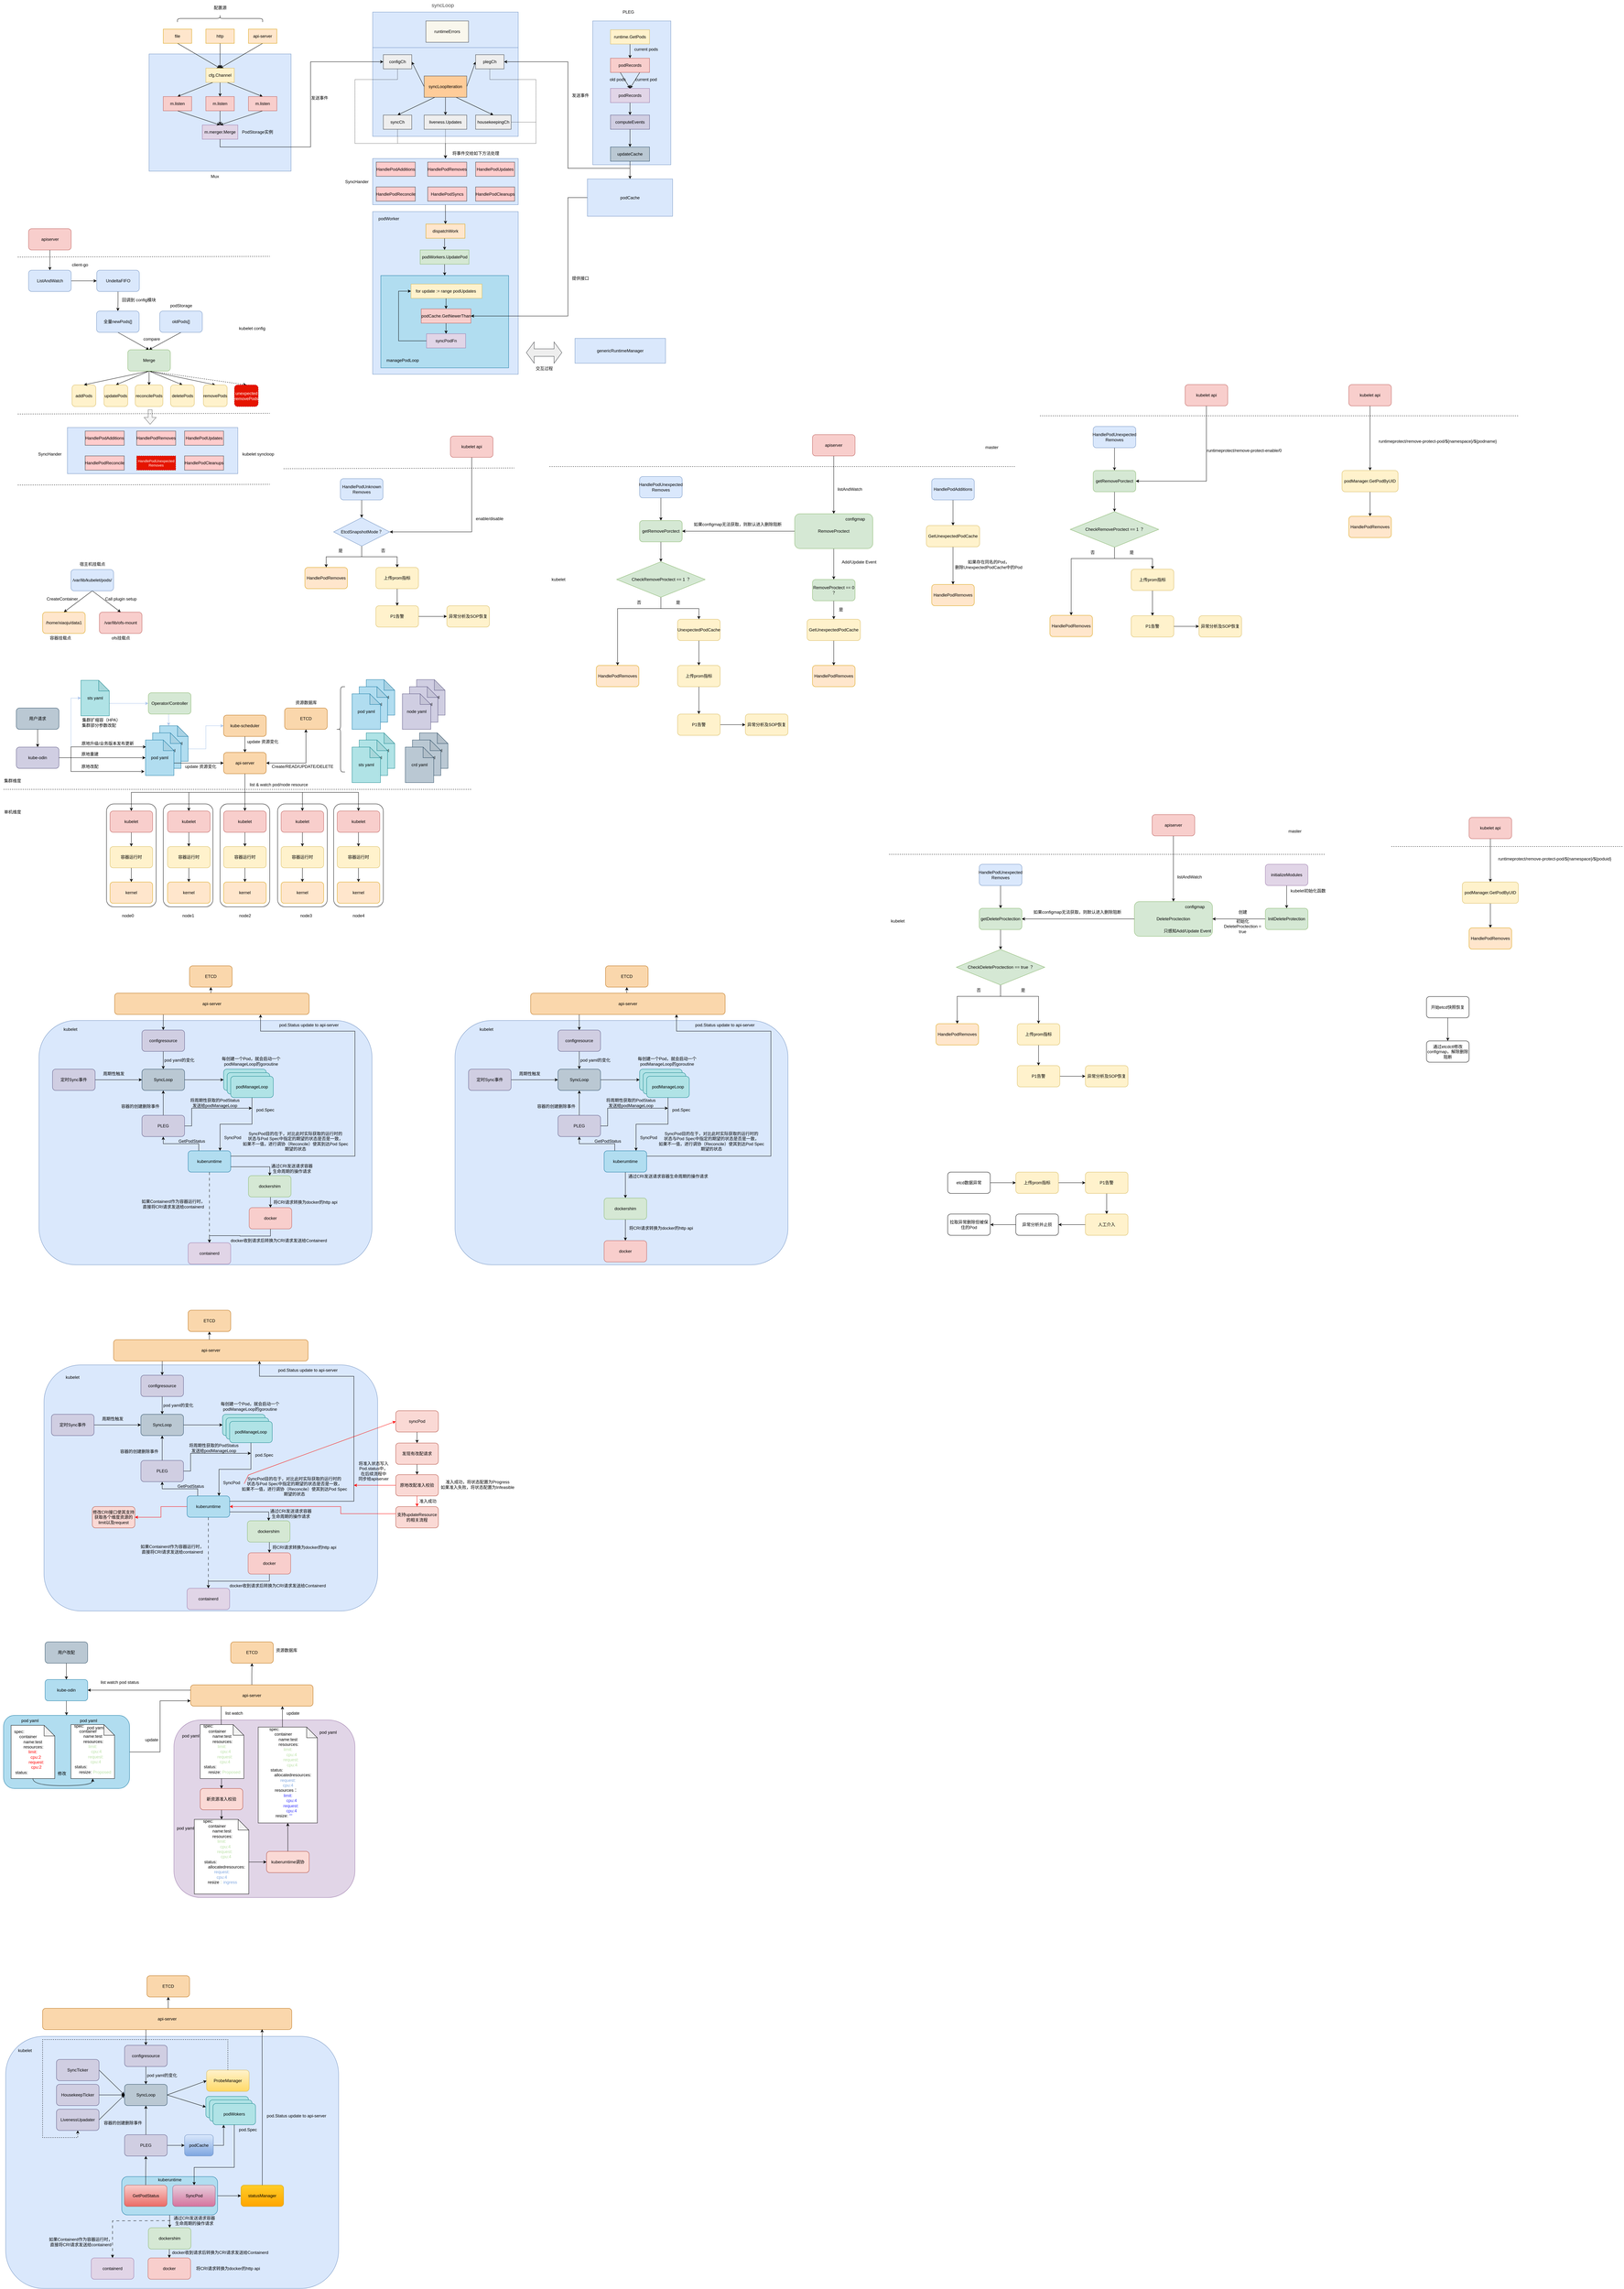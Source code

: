 <mxfile version="24.6.4" type="github" pages="10">
  <diagram id="0CyI_YpujX-TxaYFsnf2" name="第 1 页">
    <mxGraphModel grid="0" page="0" gridSize="10" guides="1" tooltips="1" connect="1" arrows="1" fold="1" pageScale="1" pageWidth="3300" pageHeight="4681" math="0" shadow="0">
      <root>
        <mxCell id="0" />
        <mxCell id="1" parent="0" />
        <mxCell id="XEhiCu-b3izRGgKWxG0E-45" value="" style="rounded=1;whiteSpace=wrap;html=1;fillColor=#dae8fc;strokeColor=#6c8ebf;" parent="1" vertex="1">
          <mxGeometry x="16" y="5851" width="938" height="710" as="geometry" />
        </mxCell>
        <mxCell id="hNj07-RQvib8lGtRbNwz-271" value="" style="rounded=1;whiteSpace=wrap;html=1;fillColor=#dae8fc;strokeColor=#6c8ebf;" parent="1" vertex="1">
          <mxGeometry x="124" y="3960" width="940" height="693" as="geometry" />
        </mxCell>
        <mxCell id="hNj07-RQvib8lGtRbNwz-270" value="" style="rounded=1;whiteSpace=wrap;html=1;fillColor=#dae8fc;strokeColor=#6c8ebf;" parent="1" vertex="1">
          <mxGeometry x="110" y="2990" width="938" height="688" as="geometry" />
        </mxCell>
        <mxCell id="hNj07-RQvib8lGtRbNwz-227" value="" style="rounded=1;whiteSpace=wrap;html=1;fillColor=#e1d5e7;strokeColor=#9673a6;" parent="1" vertex="1">
          <mxGeometry x="490" y="4960" width="510" height="500" as="geometry" />
        </mxCell>
        <mxCell id="hNj07-RQvib8lGtRbNwz-256" style="edgeStyle=orthogonalEdgeStyle;rounded=0;orthogonalLoop=1;jettySize=auto;html=1;exitX=1;exitY=0.5;exitDx=0;exitDy=0;entryX=0;entryY=0.75;entryDx=0;entryDy=0;" parent="1" source="hNj07-RQvib8lGtRbNwz-251" target="hNj07-RQvib8lGtRbNwz-220" edge="1">
          <mxGeometry relative="1" as="geometry" />
        </mxCell>
        <mxCell id="hNj07-RQvib8lGtRbNwz-251" value="" style="rounded=1;whiteSpace=wrap;html=1;fillColor=#b1ddf0;strokeColor=#10739e;" parent="1" vertex="1">
          <mxGeometry x="10" y="4947" width="355" height="206" as="geometry" />
        </mxCell>
        <mxCell id="hNj07-RQvib8lGtRbNwz-88" value="" style="rounded=1;whiteSpace=wrap;html=1;" parent="1" vertex="1">
          <mxGeometry x="940" y="2380" width="140" height="290" as="geometry" />
        </mxCell>
        <mxCell id="hNj07-RQvib8lGtRbNwz-87" value="" style="rounded=1;whiteSpace=wrap;html=1;" parent="1" vertex="1">
          <mxGeometry x="782" y="2380" width="140" height="290" as="geometry" />
        </mxCell>
        <mxCell id="hNj07-RQvib8lGtRbNwz-86" value="" style="rounded=1;whiteSpace=wrap;html=1;" parent="1" vertex="1">
          <mxGeometry x="620" y="2380" width="140" height="290" as="geometry" />
        </mxCell>
        <mxCell id="hNj07-RQvib8lGtRbNwz-85" value="" style="rounded=1;whiteSpace=wrap;html=1;" parent="1" vertex="1">
          <mxGeometry x="460" y="2380" width="140" height="290" as="geometry" />
        </mxCell>
        <mxCell id="hNj07-RQvib8lGtRbNwz-84" value="" style="rounded=1;whiteSpace=wrap;html=1;" parent="1" vertex="1">
          <mxGeometry x="300" y="2380" width="140" height="290" as="geometry" />
        </mxCell>
        <mxCell id="dyRicmMK3s3sjUMn-qlu-118" value="" style="rounded=0;whiteSpace=wrap;html=1;fontSize=12;fillColor=#dae8fc;strokeColor=#6c8ebf;" parent="1" vertex="1">
          <mxGeometry x="1050" y="712" width="410" height="458" as="geometry" />
        </mxCell>
        <mxCell id="dyRicmMK3s3sjUMn-qlu-115" value="" style="rounded=0;whiteSpace=wrap;html=1;fontSize=12;fillColor=#dae8fc;strokeColor=#6c8ebf;" parent="1" vertex="1">
          <mxGeometry x="1670" y="175" width="220" height="405" as="geometry" />
        </mxCell>
        <mxCell id="dyRicmMK3s3sjUMn-qlu-96" value="&lt;span data-shimo-docs=&quot;[[20,&amp;quot;managePodLoop&amp;quot;],[20,&amp;quot;\n&amp;quot;,&amp;quot;24:\&amp;quot;3hrP\&amp;quot;|32:3&amp;quot;]]&quot;&gt;&lt;div style=&quot;&quot; class=&quot;ql-long-301613&quot; data-header=&quot;3&quot;&gt;&lt;br&gt;&lt;/div&gt;&lt;/span&gt;" style="whiteSpace=wrap;html=1;fontSize=12;fillColor=#b1ddf0;strokeColor=#10739e;" parent="1" vertex="1">
          <mxGeometry x="1073" y="892" width="360" height="260" as="geometry" />
        </mxCell>
        <mxCell id="dyRicmMK3s3sjUMn-qlu-104" style="edgeStyle=orthogonalEdgeStyle;rounded=0;orthogonalLoop=1;jettySize=auto;html=1;exitX=0.5;exitY=1;exitDx=0;exitDy=0;fontSize=12;" parent="1" source="dyRicmMK3s3sjUMn-qlu-74" target="dyRicmMK3s3sjUMn-qlu-98" edge="1">
          <mxGeometry relative="1" as="geometry" />
        </mxCell>
        <mxCell id="dyRicmMK3s3sjUMn-qlu-74" value="" style="rounded=0;whiteSpace=wrap;html=1;fontSize=12;fillColor=#dae8fc;strokeColor=#6c8ebf;" parent="1" vertex="1">
          <mxGeometry x="1050" y="562.5" width="410" height="130" as="geometry" />
        </mxCell>
        <mxCell id="dyRicmMK3s3sjUMn-qlu-112" style="edgeStyle=orthogonalEdgeStyle;rounded=0;orthogonalLoop=1;jettySize=auto;html=1;exitX=0;exitY=0.5;exitDx=0;exitDy=0;entryX=1;entryY=0.5;entryDx=0;entryDy=0;fontSize=12;" parent="1" source="dyRicmMK3s3sjUMn-qlu-73" target="dyRicmMK3s3sjUMn-qlu-93" edge="1">
          <mxGeometry relative="1" as="geometry">
            <Array as="points">
              <mxPoint x="1600" y="673" />
              <mxPoint x="1600" y="1006" />
            </Array>
          </mxGeometry>
        </mxCell>
        <mxCell id="dyRicmMK3s3sjUMn-qlu-73" value="&lt;span style=&quot;&quot;&gt;podCache&lt;/span&gt;" style="rounded=0;whiteSpace=wrap;html=1;fontSize=12;fillColor=#dae8fc;strokeColor=#6c8ebf;" parent="1" vertex="1">
          <mxGeometry x="1655" y="620" width="240" height="105" as="geometry" />
        </mxCell>
        <mxCell id="dyRicmMK3s3sjUMn-qlu-45" value="" style="rounded=0;whiteSpace=wrap;html=1;fontSize=12;fillColor=#dae8fc;strokeColor=#6c8ebf;" parent="1" vertex="1">
          <mxGeometry x="420" y="268" width="400" height="330" as="geometry" />
        </mxCell>
        <mxCell id="dyRicmMK3s3sjUMn-qlu-28" value="" style="rounded=0;whiteSpace=wrap;html=1;fontSize=12;fillColor=#dae8fc;strokeColor=#6c8ebf;" parent="1" vertex="1">
          <mxGeometry x="1050" y="150" width="410" height="100" as="geometry" />
        </mxCell>
        <mxCell id="dyRicmMK3s3sjUMn-qlu-20" style="orthogonalLoop=1;jettySize=auto;html=1;exitX=0.5;exitY=1;exitDx=0;exitDy=0;entryX=0.5;entryY=0;entryDx=0;entryDy=0;fontSize=12;rounded=0;" parent="1" source="dyRicmMK3s3sjUMn-qlu-4" target="dyRicmMK3s3sjUMn-qlu-17" edge="1">
          <mxGeometry relative="1" as="geometry" />
        </mxCell>
        <mxCell id="dyRicmMK3s3sjUMn-qlu-4" value="file" style="rounded=0;whiteSpace=wrap;html=1;fillColor=#ffe6cc;strokeColor=#d79b00;" parent="1" vertex="1">
          <mxGeometry x="460" y="198" width="80" height="40" as="geometry" />
        </mxCell>
        <mxCell id="dyRicmMK3s3sjUMn-qlu-10" value="&lt;span data-shimo-docs=&quot;[[20,&amp;quot;syncLoop&amp;quot;]]&quot;&gt;&lt;p style=&quot;line-height: 1.7;margin-bottom: 0pt;margin-top: 0pt;font-size: 11pt;color: #494949;&quot; class=&quot;ql-long-301613&quot;&gt;&lt;span data-shimo-docs=&quot;[[20,&amp;quot;runtimeErrors&amp;quot;]]&quot;&gt;&lt;/span&gt;&lt;/p&gt;&lt;div style=&quot;&quot; data-language=&quot;go&quot; class=&quot;ql-code-block ql-authorBlock-undefined ql-long-undefined&quot;&gt;runtimeErrors&lt;/div&gt;&lt;/span&gt;" style="rounded=0;whiteSpace=wrap;html=1;fillColor=#f9f7ed;strokeColor=#36393d;" parent="1" vertex="1">
          <mxGeometry x="1200" y="175" width="120" height="60" as="geometry" />
        </mxCell>
        <mxCell id="dyRicmMK3s3sjUMn-qlu-12" value="&lt;span style=&quot;color: rgb(73, 73, 73); font-size: 14.667px;&quot;&gt;syncLoop&lt;/span&gt;" style="text;html=1;align=center;verticalAlign=middle;resizable=0;points=[];autosize=1;strokeColor=none;fillColor=none;" parent="1" vertex="1">
          <mxGeometry x="1201.75" y="116" width="90" height="30" as="geometry" />
        </mxCell>
        <mxCell id="dyRicmMK3s3sjUMn-qlu-16" value="m.merger.Merge" style="rounded=0;whiteSpace=wrap;html=1;fillColor=#e1d5e7;strokeColor=#9673a6;" parent="1" vertex="1">
          <mxGeometry x="570" y="468" width="100" height="40" as="geometry" />
        </mxCell>
        <mxCell id="dyRicmMK3s3sjUMn-qlu-42" style="edgeStyle=orthogonalEdgeStyle;rounded=0;orthogonalLoop=1;jettySize=auto;html=1;exitX=0.5;exitY=1;exitDx=0;exitDy=0;entryX=0.5;entryY=0;entryDx=0;entryDy=0;fontSize=12;" parent="1" source="dyRicmMK3s3sjUMn-qlu-17" target="dyRicmMK3s3sjUMn-qlu-41" edge="1">
          <mxGeometry relative="1" as="geometry" />
        </mxCell>
        <mxCell id="dyRicmMK3s3sjUMn-qlu-48" style="rounded=0;orthogonalLoop=1;jettySize=auto;html=1;exitX=0.25;exitY=1;exitDx=0;exitDy=0;entryX=0.5;entryY=0;entryDx=0;entryDy=0;fontSize=12;" parent="1" source="dyRicmMK3s3sjUMn-qlu-17" target="dyRicmMK3s3sjUMn-qlu-47" edge="1">
          <mxGeometry relative="1" as="geometry" />
        </mxCell>
        <mxCell id="dyRicmMK3s3sjUMn-qlu-49" style="edgeStyle=none;rounded=0;orthogonalLoop=1;jettySize=auto;html=1;exitX=0.75;exitY=1;exitDx=0;exitDy=0;entryX=0.5;entryY=0;entryDx=0;entryDy=0;fontSize=12;" parent="1" source="dyRicmMK3s3sjUMn-qlu-17" target="dyRicmMK3s3sjUMn-qlu-46" edge="1">
          <mxGeometry relative="1" as="geometry" />
        </mxCell>
        <mxCell id="dyRicmMK3s3sjUMn-qlu-17" value="cfg.Channel" style="rounded=0;whiteSpace=wrap;html=1;fillColor=#fff2cc;strokeColor=#d6b656;" parent="1" vertex="1">
          <mxGeometry x="580" y="308" width="80" height="40" as="geometry" />
        </mxCell>
        <mxCell id="dyRicmMK3s3sjUMn-qlu-22" style="edgeStyle=none;rounded=0;orthogonalLoop=1;jettySize=auto;html=1;exitX=0.5;exitY=1;exitDx=0;exitDy=0;fontSize=12;" parent="1" source="dyRicmMK3s3sjUMn-qlu-18" edge="1">
          <mxGeometry relative="1" as="geometry">
            <mxPoint x="620" y="308" as="targetPoint" />
          </mxGeometry>
        </mxCell>
        <mxCell id="dyRicmMK3s3sjUMn-qlu-18" value="api-server" style="rounded=0;whiteSpace=wrap;html=1;fillColor=#ffe6cc;strokeColor=#d79b00;" parent="1" vertex="1">
          <mxGeometry x="700" y="198" width="80" height="40" as="geometry" />
        </mxCell>
        <mxCell id="dyRicmMK3s3sjUMn-qlu-21" style="edgeStyle=none;rounded=0;orthogonalLoop=1;jettySize=auto;html=1;exitX=0.5;exitY=1;exitDx=0;exitDy=0;entryX=0.5;entryY=0;entryDx=0;entryDy=0;fontSize=12;" parent="1" source="dyRicmMK3s3sjUMn-qlu-19" target="dyRicmMK3s3sjUMn-qlu-17" edge="1">
          <mxGeometry relative="1" as="geometry" />
        </mxCell>
        <mxCell id="dyRicmMK3s3sjUMn-qlu-19" value="http" style="rounded=0;whiteSpace=wrap;html=1;fillColor=#ffe6cc;strokeColor=#d79b00;" parent="1" vertex="1">
          <mxGeometry x="580" y="198" width="80" height="40" as="geometry" />
        </mxCell>
        <mxCell id="dyRicmMK3s3sjUMn-qlu-24" value="" style="shape=curlyBracket;whiteSpace=wrap;html=1;rounded=1;flipH=1;fontSize=12;direction=south;" parent="1" vertex="1">
          <mxGeometry x="500" y="158" width="240" height="20" as="geometry" />
        </mxCell>
        <mxCell id="dyRicmMK3s3sjUMn-qlu-25" value="配置源" style="text;html=1;align=center;verticalAlign=middle;resizable=0;points=[];autosize=1;strokeColor=none;fillColor=none;fontSize=12;" parent="1" vertex="1">
          <mxGeometry x="590" y="123" width="60" height="30" as="geometry" />
        </mxCell>
        <mxCell id="dyRicmMK3s3sjUMn-qlu-27" value="" style="rounded=0;whiteSpace=wrap;html=1;fontSize=12;fillColor=#dae8fc;strokeColor=#6c8ebf;" parent="1" vertex="1">
          <mxGeometry x="1050" y="250" width="410" height="250" as="geometry" />
        </mxCell>
        <mxCell id="dyRicmMK3s3sjUMn-qlu-34" style="edgeStyle=none;rounded=0;orthogonalLoop=1;jettySize=auto;html=1;exitX=0;exitY=0.5;exitDx=0;exitDy=0;entryX=1;entryY=0.5;entryDx=0;entryDy=0;fontSize=12;" parent="1" source="dyRicmMK3s3sjUMn-qlu-11" target="dyRicmMK3s3sjUMn-qlu-26" edge="1">
          <mxGeometry relative="1" as="geometry" />
        </mxCell>
        <mxCell id="dyRicmMK3s3sjUMn-qlu-35" style="edgeStyle=none;rounded=0;orthogonalLoop=1;jettySize=auto;html=1;exitX=1;exitY=0.5;exitDx=0;exitDy=0;entryX=0;entryY=0.5;entryDx=0;entryDy=0;fontSize=12;" parent="1" source="dyRicmMK3s3sjUMn-qlu-11" target="dyRicmMK3s3sjUMn-qlu-29" edge="1">
          <mxGeometry relative="1" as="geometry" />
        </mxCell>
        <mxCell id="dyRicmMK3s3sjUMn-qlu-36" style="edgeStyle=none;rounded=0;orthogonalLoop=1;jettySize=auto;html=1;exitX=0.25;exitY=1;exitDx=0;exitDy=0;entryX=0.5;entryY=0;entryDx=0;entryDy=0;fontSize=12;" parent="1" source="dyRicmMK3s3sjUMn-qlu-11" target="dyRicmMK3s3sjUMn-qlu-30" edge="1">
          <mxGeometry relative="1" as="geometry" />
        </mxCell>
        <mxCell id="dyRicmMK3s3sjUMn-qlu-37" style="edgeStyle=none;rounded=0;orthogonalLoop=1;jettySize=auto;html=1;exitX=0.5;exitY=1;exitDx=0;exitDy=0;fontSize=12;" parent="1" source="dyRicmMK3s3sjUMn-qlu-11" target="dyRicmMK3s3sjUMn-qlu-32" edge="1">
          <mxGeometry relative="1" as="geometry" />
        </mxCell>
        <mxCell id="dyRicmMK3s3sjUMn-qlu-38" style="edgeStyle=none;rounded=0;orthogonalLoop=1;jettySize=auto;html=1;exitX=0.75;exitY=1;exitDx=0;exitDy=0;entryX=0.5;entryY=0;entryDx=0;entryDy=0;fontSize=12;" parent="1" source="dyRicmMK3s3sjUMn-qlu-11" target="dyRicmMK3s3sjUMn-qlu-33" edge="1">
          <mxGeometry relative="1" as="geometry" />
        </mxCell>
        <mxCell id="dyRicmMK3s3sjUMn-qlu-11" value="&lt;span data-shimo-docs=&quot;[[20,&amp;quot;syncLoop&amp;quot;]]&quot;&gt;&lt;p style=&quot;line-height: 1.7;margin-bottom: 0pt;margin-top: 0pt;font-size: 11pt;color: #494949;&quot; class=&quot;ql-long-301613&quot;&gt;&lt;span data-shimo-docs=&quot;[[20,&amp;quot;syncLoopIteration&amp;quot;]]&quot;&gt;&lt;/span&gt;&lt;/p&gt;&lt;div style=&quot;&quot; data-language=&quot;go&quot; class=&quot;ql-code-block ql-authorBlock-undefined ql-long-undefined&quot;&gt;syncLoopIteration&lt;/div&gt;&lt;/span&gt;" style="rounded=0;whiteSpace=wrap;html=1;fillColor=#ffcc99;strokeColor=#36393d;" parent="1" vertex="1">
          <mxGeometry x="1195" y="330" width="120" height="60" as="geometry" />
        </mxCell>
        <mxCell id="dyRicmMK3s3sjUMn-qlu-76" style="edgeStyle=orthogonalEdgeStyle;rounded=0;orthogonalLoop=1;jettySize=auto;html=1;exitX=0.5;exitY=1;exitDx=0;exitDy=0;entryX=0.5;entryY=0;entryDx=0;entryDy=0;fontSize=12;dashed=1;dashPattern=1 1;" parent="1" source="dyRicmMK3s3sjUMn-qlu-26" target="dyRicmMK3s3sjUMn-qlu-74" edge="1">
          <mxGeometry relative="1" as="geometry">
            <Array as="points">
              <mxPoint x="1120" y="340" />
              <mxPoint x="1000" y="340" />
              <mxPoint x="1000" y="520" />
              <mxPoint x="1255" y="520" />
            </Array>
          </mxGeometry>
        </mxCell>
        <mxCell id="dyRicmMK3s3sjUMn-qlu-26" value="configCh" style="rounded=0;whiteSpace=wrap;html=1;fontSize=12;fillColor=#eeeeee;strokeColor=#36393d;" parent="1" vertex="1">
          <mxGeometry x="1080" y="270" width="80" height="40" as="geometry" />
        </mxCell>
        <mxCell id="dyRicmMK3s3sjUMn-qlu-78" style="edgeStyle=orthogonalEdgeStyle;rounded=0;orthogonalLoop=1;jettySize=auto;html=1;exitX=0.5;exitY=1;exitDx=0;exitDy=0;entryX=0.5;entryY=0;entryDx=0;entryDy=0;fontSize=12;dashed=1;dashPattern=1 1;" parent="1" source="dyRicmMK3s3sjUMn-qlu-29" target="dyRicmMK3s3sjUMn-qlu-74" edge="1">
          <mxGeometry relative="1" as="geometry">
            <Array as="points">
              <mxPoint x="1380" y="340" />
              <mxPoint x="1510" y="340" />
              <mxPoint x="1510" y="520" />
              <mxPoint x="1255" y="520" />
            </Array>
          </mxGeometry>
        </mxCell>
        <mxCell id="dyRicmMK3s3sjUMn-qlu-29" value="plegCh" style="rounded=0;whiteSpace=wrap;html=1;fontSize=12;fillColor=#eeeeee;strokeColor=#36393d;" parent="1" vertex="1">
          <mxGeometry x="1340" y="270" width="80" height="40" as="geometry" />
        </mxCell>
        <mxCell id="dyRicmMK3s3sjUMn-qlu-77" style="edgeStyle=orthogonalEdgeStyle;rounded=0;orthogonalLoop=1;jettySize=auto;html=1;exitX=0.5;exitY=1;exitDx=0;exitDy=0;fontSize=12;entryX=0.5;entryY=0;entryDx=0;entryDy=0;dashed=1;dashPattern=1 1;" parent="1" source="dyRicmMK3s3sjUMn-qlu-30" target="dyRicmMK3s3sjUMn-qlu-74" edge="1">
          <mxGeometry relative="1" as="geometry">
            <mxPoint x="1120" y="520" as="targetPoint" />
            <Array as="points">
              <mxPoint x="1120" y="520" />
              <mxPoint x="1255" y="520" />
            </Array>
          </mxGeometry>
        </mxCell>
        <mxCell id="dyRicmMK3s3sjUMn-qlu-30" value="syncCh" style="rounded=0;whiteSpace=wrap;html=1;fontSize=12;fillColor=#eeeeee;strokeColor=#36393d;" parent="1" vertex="1">
          <mxGeometry x="1080" y="440" width="80" height="40" as="geometry" />
        </mxCell>
        <mxCell id="dyRicmMK3s3sjUMn-qlu-80" style="edgeStyle=orthogonalEdgeStyle;rounded=0;orthogonalLoop=1;jettySize=auto;html=1;exitX=0.5;exitY=1;exitDx=0;exitDy=0;entryX=0.5;entryY=0;entryDx=0;entryDy=0;fontSize=12;dashed=1;dashPattern=1 1;" parent="1" source="dyRicmMK3s3sjUMn-qlu-32" target="dyRicmMK3s3sjUMn-qlu-74" edge="1">
          <mxGeometry relative="1" as="geometry" />
        </mxCell>
        <mxCell id="dyRicmMK3s3sjUMn-qlu-32" value="&lt;span data-shimo-docs=&quot;[[20,&amp;quot;kl.livenessManager.Updates&amp;quot;],[20,&amp;quot;\n&amp;quot;,&amp;quot;24:\&amp;quot;o5es\&amp;quot;|32:2&amp;quot;]]&quot;&gt;&lt;div style=&quot;&quot; class=&quot;ql-long-301613&quot; data-header=&quot;2&quot;&gt;&lt;span style=&quot;&quot; class=&quot;ql-author-301613&quot;&gt;&lt;font style=&quot;font-size: 12px;&quot;&gt;liveness.Updates&lt;/font&gt;&lt;/span&gt;&lt;/div&gt;&lt;/span&gt;" style="whiteSpace=wrap;html=1;fontSize=12;fillColor=#eeeeee;strokeColor=#36393d;" parent="1" vertex="1">
          <mxGeometry x="1195" y="440" width="120" height="40" as="geometry" />
        </mxCell>
        <mxCell id="dyRicmMK3s3sjUMn-qlu-79" style="edgeStyle=orthogonalEdgeStyle;rounded=0;orthogonalLoop=1;jettySize=auto;html=1;exitX=1;exitY=0.5;exitDx=0;exitDy=0;entryX=0.5;entryY=0;entryDx=0;entryDy=0;fontSize=12;dashed=1;dashPattern=1 1;" parent="1" source="dyRicmMK3s3sjUMn-qlu-33" target="dyRicmMK3s3sjUMn-qlu-74" edge="1">
          <mxGeometry relative="1" as="geometry">
            <Array as="points">
              <mxPoint x="1510" y="460" />
              <mxPoint x="1510" y="520" />
              <mxPoint x="1255" y="520" />
            </Array>
          </mxGeometry>
        </mxCell>
        <mxCell id="dyRicmMK3s3sjUMn-qlu-33" value="&lt;span data-shimo-docs=&quot;[[20,&amp;quot;housekeepingCh&amp;quot;],[20,&amp;quot;\n&amp;quot;,&amp;quot;24:\&amp;quot;VxUY\&amp;quot;|32:2&amp;quot;]]&quot;&gt;&lt;div style=&quot;&quot; class=&quot;ql-long-301613&quot; data-header=&quot;2&quot;&gt;&lt;span style=&quot;&quot; class=&quot;ql-author-301613&quot;&gt;&lt;font style=&quot;font-size: 12px;&quot;&gt;housekeepingCh&lt;/font&gt;&lt;/span&gt;&lt;/div&gt;&lt;/span&gt;" style="rounded=0;whiteSpace=wrap;html=1;fontSize=12;fillColor=#eeeeee;strokeColor=#36393d;" parent="1" vertex="1">
          <mxGeometry x="1340" y="440" width="100" height="40" as="geometry" />
        </mxCell>
        <mxCell id="dyRicmMK3s3sjUMn-qlu-40" style="edgeStyle=orthogonalEdgeStyle;rounded=0;orthogonalLoop=1;jettySize=auto;html=1;exitX=0.5;exitY=1;exitDx=0;exitDy=0;entryX=0;entryY=0.5;entryDx=0;entryDy=0;fontSize=12;" parent="1" source="dyRicmMK3s3sjUMn-qlu-16" target="dyRicmMK3s3sjUMn-qlu-26" edge="1">
          <mxGeometry relative="1" as="geometry">
            <Array as="points">
              <mxPoint x="620" y="530" />
              <mxPoint x="875" y="530" />
              <mxPoint x="875" y="290" />
            </Array>
          </mxGeometry>
        </mxCell>
        <mxCell id="dyRicmMK3s3sjUMn-qlu-43" style="edgeStyle=orthogonalEdgeStyle;rounded=0;orthogonalLoop=1;jettySize=auto;html=1;exitX=0.5;exitY=1;exitDx=0;exitDy=0;fontSize=12;" parent="1" source="dyRicmMK3s3sjUMn-qlu-41" target="dyRicmMK3s3sjUMn-qlu-16" edge="1">
          <mxGeometry relative="1" as="geometry" />
        </mxCell>
        <mxCell id="dyRicmMK3s3sjUMn-qlu-41" value="&lt;span data-shimo-docs=&quot;[[20,&amp;quot;m.listen&amp;quot;]]&quot;&gt;&lt;div data-language=&quot;go&quot; class=&quot;ql-code-block ql-authorBlock-301613 ql-long-301613&quot;&gt;m.listen&lt;/div&gt;&lt;/span&gt;" style="rounded=0;whiteSpace=wrap;html=1;fillColor=#f8cecc;strokeColor=#b85450;" parent="1" vertex="1">
          <mxGeometry x="580" y="388" width="80" height="40" as="geometry" />
        </mxCell>
        <mxCell id="dyRicmMK3s3sjUMn-qlu-51" style="edgeStyle=none;rounded=0;orthogonalLoop=1;jettySize=auto;html=1;exitX=0.5;exitY=1;exitDx=0;exitDy=0;fontSize=12;entryX=0.5;entryY=0;entryDx=0;entryDy=0;" parent="1" source="dyRicmMK3s3sjUMn-qlu-46" target="dyRicmMK3s3sjUMn-qlu-16" edge="1">
          <mxGeometry relative="1" as="geometry">
            <mxPoint x="620" y="463" as="targetPoint" />
          </mxGeometry>
        </mxCell>
        <mxCell id="dyRicmMK3s3sjUMn-qlu-46" value="&lt;span data-shimo-docs=&quot;[[20,&amp;quot;m.listen&amp;quot;]]&quot;&gt;&lt;div data-language=&quot;go&quot; class=&quot;ql-code-block ql-authorBlock-301613 ql-long-301613&quot;&gt;m.listen&lt;/div&gt;&lt;/span&gt;" style="rounded=0;whiteSpace=wrap;html=1;fillColor=#f8cecc;strokeColor=#b85450;" parent="1" vertex="1">
          <mxGeometry x="700" y="388" width="80" height="40" as="geometry" />
        </mxCell>
        <mxCell id="dyRicmMK3s3sjUMn-qlu-50" style="edgeStyle=none;rounded=0;orthogonalLoop=1;jettySize=auto;html=1;exitX=0.5;exitY=1;exitDx=0;exitDy=0;entryX=0.5;entryY=0;entryDx=0;entryDy=0;fontSize=12;" parent="1" source="dyRicmMK3s3sjUMn-qlu-47" target="dyRicmMK3s3sjUMn-qlu-16" edge="1">
          <mxGeometry relative="1" as="geometry" />
        </mxCell>
        <mxCell id="dyRicmMK3s3sjUMn-qlu-47" value="&lt;span data-shimo-docs=&quot;[[20,&amp;quot;m.listen&amp;quot;]]&quot;&gt;&lt;div data-language=&quot;go&quot; class=&quot;ql-code-block ql-authorBlock-301613 ql-long-301613&quot;&gt;m.listen&lt;/div&gt;&lt;/span&gt;" style="rounded=0;whiteSpace=wrap;html=1;fillColor=#f8cecc;strokeColor=#b85450;" parent="1" vertex="1">
          <mxGeometry x="460" y="388" width="80" height="40" as="geometry" />
        </mxCell>
        <mxCell id="dyRicmMK3s3sjUMn-qlu-52" value="PodStorage实例" style="text;html=1;align=center;verticalAlign=middle;resizable=0;points=[];autosize=1;strokeColor=none;fillColor=none;fontSize=12;" parent="1" vertex="1">
          <mxGeometry x="670" y="473" width="110" height="30" as="geometry" />
        </mxCell>
        <mxCell id="dyRicmMK3s3sjUMn-qlu-53" value="发送事件" style="text;html=1;align=center;verticalAlign=middle;resizable=0;points=[];autosize=1;strokeColor=none;fillColor=none;fontSize=12;" parent="1" vertex="1">
          <mxGeometry x="865" y="377" width="70" height="30" as="geometry" />
        </mxCell>
        <mxCell id="dyRicmMK3s3sjUMn-qlu-54" value="Mux" style="text;html=1;align=center;verticalAlign=middle;resizable=0;points=[];autosize=1;strokeColor=none;fillColor=none;fontSize=12;" parent="1" vertex="1">
          <mxGeometry x="580" y="598" width="50" height="30" as="geometry" />
        </mxCell>
        <mxCell id="dyRicmMK3s3sjUMn-qlu-55" value="&lt;span data-shimo-docs=&quot;[[20,&amp;quot;runtime.GetPods(true)&amp;quot;],[20,&amp;quot;\n&amp;quot;,&amp;quot;24:\&amp;quot;Nig0\&amp;quot;|36:177&amp;quot;]]&quot;&gt;&lt;div data-language=&quot;plain&quot; class=&quot;ql-code-block ql-authorBlock-301613 ql-long-301613&quot;&gt;&lt;br&gt;&lt;/div&gt;&lt;/span&gt;" style="text;html=1;align=center;verticalAlign=middle;resizable=0;points=[];autosize=1;strokeColor=none;fillColor=none;fontSize=12;" parent="1" vertex="1">
          <mxGeometry x="1820" y="280" width="20" height="30" as="geometry" />
        </mxCell>
        <mxCell id="dyRicmMK3s3sjUMn-qlu-60" style="edgeStyle=none;rounded=0;orthogonalLoop=1;jettySize=auto;html=1;exitX=0.5;exitY=1;exitDx=0;exitDy=0;entryX=0.5;entryY=0;entryDx=0;entryDy=0;fontSize=12;" parent="1" source="dyRicmMK3s3sjUMn-qlu-56" target="dyRicmMK3s3sjUMn-qlu-59" edge="1">
          <mxGeometry relative="1" as="geometry" />
        </mxCell>
        <mxCell id="dyRicmMK3s3sjUMn-qlu-56" value="&lt;span style=&quot;&quot;&gt;runtime.GetPods&lt;/span&gt;" style="whiteSpace=wrap;html=1;fontSize=12;fillColor=#fff2cc;strokeColor=#d6b656;" parent="1" vertex="1">
          <mxGeometry x="1720" y="200" width="110" height="40" as="geometry" />
        </mxCell>
        <mxCell id="dyRicmMK3s3sjUMn-qlu-72" style="edgeStyle=none;rounded=0;orthogonalLoop=1;jettySize=auto;html=1;exitX=0.5;exitY=1;exitDx=0;exitDy=0;entryX=0.5;entryY=0;entryDx=0;entryDy=0;fontSize=12;" parent="1" source="dyRicmMK3s3sjUMn-qlu-57" target="dyRicmMK3s3sjUMn-qlu-71" edge="1">
          <mxGeometry relative="1" as="geometry" />
        </mxCell>
        <mxCell id="dyRicmMK3s3sjUMn-qlu-57" value="&lt;span data-shimo-docs=&quot;[[20,&amp;quot;computeEvents&amp;quot;]]&quot;&gt;computeEvents&lt;/span&gt;" style="whiteSpace=wrap;html=1;fontSize=12;fillColor=#d0cee2;strokeColor=#56517e;" parent="1" vertex="1">
          <mxGeometry x="1720" y="440" width="110" height="40" as="geometry" />
        </mxCell>
        <mxCell id="dyRicmMK3s3sjUMn-qlu-58" value="&lt;span data-shimo-docs=&quot;[[20,&amp;quot;updateCache&amp;quot;]]&quot;&gt;&lt;div data-language=&quot;go&quot; class=&quot;ql-code-block ql-authorBlock-301613 ql-long-301613&quot;&gt;HandlePodRemoves&lt;br&gt;&lt;/div&gt;&lt;/span&gt;" style="whiteSpace=wrap;html=1;fontSize=12;fillColor=#ffcccc;strokeColor=#36393d;" parent="1" vertex="1">
          <mxGeometry x="1205" y="572.5" width="110" height="40" as="geometry" />
        </mxCell>
        <mxCell id="dyRicmMK3s3sjUMn-qlu-62" style="edgeStyle=none;rounded=0;orthogonalLoop=1;jettySize=auto;html=1;exitX=0.25;exitY=1;exitDx=0;exitDy=0;entryX=0.5;entryY=0;entryDx=0;entryDy=0;fontSize=12;" parent="1" source="dyRicmMK3s3sjUMn-qlu-59" target="dyRicmMK3s3sjUMn-qlu-61" edge="1">
          <mxGeometry relative="1" as="geometry" />
        </mxCell>
        <mxCell id="dyRicmMK3s3sjUMn-qlu-63" style="edgeStyle=none;rounded=0;orthogonalLoop=1;jettySize=auto;html=1;exitX=0.75;exitY=1;exitDx=0;exitDy=0;fontSize=12;entryX=0.5;entryY=0;entryDx=0;entryDy=0;" parent="1" source="dyRicmMK3s3sjUMn-qlu-59" target="dyRicmMK3s3sjUMn-qlu-61" edge="1">
          <mxGeometry relative="1" as="geometry">
            <mxPoint x="1770" y="370" as="targetPoint" />
          </mxGeometry>
        </mxCell>
        <mxCell id="dyRicmMK3s3sjUMn-qlu-59" value="&lt;span data-shimo-docs=&quot;[[20,&amp;quot;podRecords&amp;quot;]]&quot;&gt;&lt;div data-language=&quot;plain&quot; class=&quot;ql-code-block ql-authorBlock-301613 ql-long-301613&quot;&gt;podRecords&lt;/div&gt;&lt;/span&gt;" style="whiteSpace=wrap;html=1;fontSize=12;fillColor=#f8cecc;strokeColor=#b85450;" parent="1" vertex="1">
          <mxGeometry x="1720" y="280" width="110" height="40" as="geometry" />
        </mxCell>
        <mxCell id="dyRicmMK3s3sjUMn-qlu-67" style="edgeStyle=none;rounded=0;orthogonalLoop=1;jettySize=auto;html=1;exitX=0.5;exitY=1;exitDx=0;exitDy=0;entryX=0.5;entryY=0;entryDx=0;entryDy=0;fontSize=12;" parent="1" source="dyRicmMK3s3sjUMn-qlu-61" target="dyRicmMK3s3sjUMn-qlu-57" edge="1">
          <mxGeometry relative="1" as="geometry" />
        </mxCell>
        <mxCell id="dyRicmMK3s3sjUMn-qlu-61" value="&lt;span data-shimo-docs=&quot;[[20,&amp;quot;podRecords&amp;quot;]]&quot;&gt;&lt;div data-language=&quot;plain&quot; class=&quot;ql-code-block ql-authorBlock-301613 ql-long-301613&quot;&gt;podRecords&lt;/div&gt;&lt;/span&gt;" style="whiteSpace=wrap;html=1;fontSize=12;fillColor=#e1d5e7;strokeColor=#9673a6;" parent="1" vertex="1">
          <mxGeometry x="1720" y="365" width="110" height="40" as="geometry" />
        </mxCell>
        <mxCell id="dyRicmMK3s3sjUMn-qlu-64" value="old pods" style="text;html=1;align=center;verticalAlign=middle;resizable=0;points=[];autosize=1;strokeColor=none;fillColor=none;fontSize=12;" parent="1" vertex="1">
          <mxGeometry x="1705" y="325" width="70" height="30" as="geometry" />
        </mxCell>
        <mxCell id="dyRicmMK3s3sjUMn-qlu-65" value="current pod" style="text;html=1;align=center;verticalAlign=middle;resizable=0;points=[];autosize=1;strokeColor=none;fillColor=none;fontSize=12;" parent="1" vertex="1">
          <mxGeometry x="1780" y="325" width="80" height="30" as="geometry" />
        </mxCell>
        <mxCell id="dyRicmMK3s3sjUMn-qlu-66" value="current pods" style="text;html=1;align=center;verticalAlign=middle;resizable=0;points=[];autosize=1;strokeColor=none;fillColor=none;fontSize=12;" parent="1" vertex="1">
          <mxGeometry x="1775" y="240" width="90" height="30" as="geometry" />
        </mxCell>
        <mxCell id="dyRicmMK3s3sjUMn-qlu-69" value="&lt;span data-shimo-docs=&quot;[[20,&amp;quot;updateCache&amp;quot;]]&quot;&gt;&lt;div data-language=&quot;go&quot; class=&quot;ql-code-block ql-authorBlock-301613 ql-long-301613&quot;&gt;HandlePodAdditions&lt;br&gt;&lt;/div&gt;&lt;/span&gt;" style="whiteSpace=wrap;html=1;fontSize=12;fillColor=#ffcccc;strokeColor=#36393d;" parent="1" vertex="1">
          <mxGeometry x="1060" y="572.5" width="110" height="40" as="geometry" />
        </mxCell>
        <mxCell id="dyRicmMK3s3sjUMn-qlu-88" style="edgeStyle=orthogonalEdgeStyle;rounded=0;orthogonalLoop=1;jettySize=auto;html=1;exitX=0.5;exitY=1;exitDx=0;exitDy=0;fontSize=12;" parent="1" source="dyRicmMK3s3sjUMn-qlu-71" target="dyRicmMK3s3sjUMn-qlu-73" edge="1">
          <mxGeometry relative="1" as="geometry" />
        </mxCell>
        <mxCell id="dyRicmMK3s3sjUMn-qlu-71" value="&lt;span data-shimo-docs=&quot;[[20,&amp;quot;updateCache&amp;quot;]]&quot;&gt;&lt;div data-language=&quot;go&quot; class=&quot;ql-code-block ql-authorBlock-301613 ql-long-301613&quot;&gt;updateCache&lt;/div&gt;&lt;/span&gt;" style="whiteSpace=wrap;html=1;fontSize=12;fillColor=#bac8d3;strokeColor=#23445d;" parent="1" vertex="1">
          <mxGeometry x="1720" y="530" width="110" height="40" as="geometry" />
        </mxCell>
        <mxCell id="dyRicmMK3s3sjUMn-qlu-75" value="&lt;span style=&quot;&quot;&gt;SyncHander&lt;/span&gt;" style="text;html=1;align=center;verticalAlign=middle;resizable=0;points=[];autosize=1;strokeColor=none;fillColor=none;fontSize=12;" parent="1" vertex="1">
          <mxGeometry x="960" y="612.5" width="90" height="30" as="geometry" />
        </mxCell>
        <mxCell id="dyRicmMK3s3sjUMn-qlu-81" value="&lt;span data-shimo-docs=&quot;[[20,&amp;quot;updateCache&amp;quot;]]&quot;&gt;&lt;div data-language=&quot;go&quot; class=&quot;ql-code-block ql-authorBlock-301613 ql-long-301613&quot;&gt;HandlePodUpdates&lt;br&gt;&lt;/div&gt;&lt;/span&gt;" style="whiteSpace=wrap;html=1;fontSize=12;fillColor=#ffcccc;strokeColor=#36393d;" parent="1" vertex="1">
          <mxGeometry x="1340" y="572.5" width="110" height="40" as="geometry" />
        </mxCell>
        <mxCell id="dyRicmMK3s3sjUMn-qlu-82" value="&lt;span data-shimo-docs=&quot;[[20,&amp;quot;updateCache&amp;quot;]]&quot;&gt;&lt;div data-language=&quot;go&quot; class=&quot;ql-code-block ql-authorBlock-301613 ql-long-301613&quot;&gt;HandlePodReconcile&lt;br&gt;&lt;/div&gt;&lt;/span&gt;" style="whiteSpace=wrap;html=1;fontSize=12;fillColor=#ffcccc;strokeColor=#36393d;" parent="1" vertex="1">
          <mxGeometry x="1060" y="642.5" width="110" height="40" as="geometry" />
        </mxCell>
        <mxCell id="dyRicmMK3s3sjUMn-qlu-83" value="&lt;span data-shimo-docs=&quot;[[20,&amp;quot;updateCache&amp;quot;]]&quot;&gt;&lt;div data-language=&quot;go&quot; class=&quot;ql-code-block ql-authorBlock-301613 ql-long-301613&quot;&gt;HandlePodSyncs&lt;br&gt;&lt;/div&gt;&lt;/span&gt;" style="whiteSpace=wrap;html=1;fontSize=12;fillColor=#ffcccc;strokeColor=#36393d;" parent="1" vertex="1">
          <mxGeometry x="1205" y="642.5" width="110" height="40" as="geometry" />
        </mxCell>
        <mxCell id="dyRicmMK3s3sjUMn-qlu-84" value="&lt;span data-shimo-docs=&quot;[[20,&amp;quot;updateCache&amp;quot;]]&quot;&gt;&lt;div data-language=&quot;go&quot; class=&quot;ql-code-block ql-authorBlock-301613 ql-long-301613&quot;&gt;HandlePodCleanups&lt;br&gt;&lt;/div&gt;&lt;/span&gt;" style="whiteSpace=wrap;html=1;fontSize=12;fillColor=#ffcccc;strokeColor=#36393d;" parent="1" vertex="1">
          <mxGeometry x="1340" y="642.5" width="110" height="40" as="geometry" />
        </mxCell>
        <mxCell id="dyRicmMK3s3sjUMn-qlu-85" value="将事件交给如下方法处理" style="text;html=1;align=center;verticalAlign=middle;resizable=0;points=[];autosize=1;strokeColor=none;fillColor=none;fontSize=12;" parent="1" vertex="1">
          <mxGeometry x="1260" y="532.5" width="160" height="30" as="geometry" />
        </mxCell>
        <mxCell id="dyRicmMK3s3sjUMn-qlu-90" value="" style="endArrow=classic;html=1;rounded=0;fontSize=12;edgeStyle=orthogonalEdgeStyle;" parent="1" edge="1">
          <mxGeometry width="50" height="50" relative="1" as="geometry">
            <mxPoint x="1774" y="590" as="sourcePoint" />
            <mxPoint x="1420" y="290" as="targetPoint" />
            <Array as="points">
              <mxPoint x="1600" y="590" />
              <mxPoint x="1600" y="290" />
            </Array>
          </mxGeometry>
        </mxCell>
        <mxCell id="dyRicmMK3s3sjUMn-qlu-91" value="发送事件" style="text;html=1;align=center;verticalAlign=middle;resizable=0;points=[];autosize=1;strokeColor=none;fillColor=none;fontSize=12;" parent="1" vertex="1">
          <mxGeometry x="1600" y="370" width="70" height="30" as="geometry" />
        </mxCell>
        <mxCell id="dyRicmMK3s3sjUMn-qlu-109" style="edgeStyle=orthogonalEdgeStyle;rounded=0;orthogonalLoop=1;jettySize=auto;html=1;exitX=0.5;exitY=1;exitDx=0;exitDy=0;entryX=0.5;entryY=0;entryDx=0;entryDy=0;fontSize=12;" parent="1" source="dyRicmMK3s3sjUMn-qlu-93" target="dyRicmMK3s3sjUMn-qlu-102" edge="1">
          <mxGeometry relative="1" as="geometry" />
        </mxCell>
        <mxCell id="dyRicmMK3s3sjUMn-qlu-93" value="&lt;span data-shimo-docs=&quot;[[20,&amp;quot;podCache.GetNewerThan&amp;quot;]]&quot;&gt;&lt;div data-language=&quot;go&quot; class=&quot;ql-code-block ql-authorBlock-301613 ql-long-301613&quot;&gt;podCache.GetNewerThan&lt;/div&gt;&lt;/span&gt;" style="whiteSpace=wrap;html=1;fontSize=12;fillColor=#f8cecc;strokeColor=#b85450;" parent="1" vertex="1">
          <mxGeometry x="1186.75" y="986" width="140" height="40" as="geometry" />
        </mxCell>
        <mxCell id="dyRicmMK3s3sjUMn-qlu-108" style="edgeStyle=orthogonalEdgeStyle;rounded=0;orthogonalLoop=1;jettySize=auto;html=1;exitX=0.5;exitY=1;exitDx=0;exitDy=0;entryX=0.5;entryY=0;entryDx=0;entryDy=0;fontSize=12;" parent="1" source="dyRicmMK3s3sjUMn-qlu-95" target="dyRicmMK3s3sjUMn-qlu-93" edge="1">
          <mxGeometry relative="1" as="geometry" />
        </mxCell>
        <mxCell id="dyRicmMK3s3sjUMn-qlu-95" value="for update := range podUpdates&amp;nbsp;" style="whiteSpace=wrap;html=1;fontSize=12;fillColor=#fff2cc;strokeColor=#d6b656;" parent="1" vertex="1">
          <mxGeometry x="1158" y="916" width="200" height="40" as="geometry" />
        </mxCell>
        <mxCell id="dyRicmMK3s3sjUMn-qlu-107" style="edgeStyle=orthogonalEdgeStyle;rounded=0;orthogonalLoop=1;jettySize=auto;html=1;exitX=0.5;exitY=1;exitDx=0;exitDy=0;fontSize=12;" parent="1" source="dyRicmMK3s3sjUMn-qlu-97" target="dyRicmMK3s3sjUMn-qlu-96" edge="1">
          <mxGeometry relative="1" as="geometry" />
        </mxCell>
        <mxCell id="dyRicmMK3s3sjUMn-qlu-97" value="&lt;span data-shimo-docs=&quot;[[20,&amp;quot;podWorkers.UpdatePod&amp;quot;]]&quot;&gt;&lt;div data-language=&quot;go&quot; class=&quot;ql-code-block ql-authorBlock-301613 ql-long-301613&quot;&gt;podWorkers.UpdatePod&lt;/div&gt;&lt;/span&gt;" style="whiteSpace=wrap;html=1;fontSize=12;fillColor=#d5e8d4;strokeColor=#82b366;" parent="1" vertex="1">
          <mxGeometry x="1183.75" y="820" width="137.5" height="40" as="geometry" />
        </mxCell>
        <mxCell id="dyRicmMK3s3sjUMn-qlu-105" style="edgeStyle=orthogonalEdgeStyle;rounded=0;orthogonalLoop=1;jettySize=auto;html=1;exitX=0.5;exitY=1;exitDx=0;exitDy=0;entryX=0.5;entryY=0;entryDx=0;entryDy=0;fontSize=12;" parent="1" source="dyRicmMK3s3sjUMn-qlu-98" target="dyRicmMK3s3sjUMn-qlu-97" edge="1">
          <mxGeometry relative="1" as="geometry" />
        </mxCell>
        <mxCell id="dyRicmMK3s3sjUMn-qlu-98" value="&lt;span data-shimo-docs=&quot;[[20,&amp;quot;dispatchWork&amp;quot;]]&quot;&gt;dispatchWork&lt;/span&gt;" style="whiteSpace=wrap;html=1;fontSize=12;fillColor=#ffe6cc;strokeColor=#d79b00;" parent="1" vertex="1">
          <mxGeometry x="1200" y="747" width="110" height="40" as="geometry" />
        </mxCell>
        <mxCell id="dyRicmMK3s3sjUMn-qlu-101" value="&lt;span data-shimo-docs=&quot;[[20,&amp;quot;computeEvents&amp;quot;]]&quot;&gt;genericRuntimeManager&lt;/span&gt;" style="whiteSpace=wrap;html=1;fontSize=12;fillColor=#dae8fc;strokeColor=#6c8ebf;" parent="1" vertex="1">
          <mxGeometry x="1620" y="1069" width="255" height="70" as="geometry" />
        </mxCell>
        <mxCell id="dyRicmMK3s3sjUMn-qlu-110" style="edgeStyle=orthogonalEdgeStyle;rounded=0;orthogonalLoop=1;jettySize=auto;html=1;exitX=0;exitY=0.5;exitDx=0;exitDy=0;entryX=0;entryY=0.5;entryDx=0;entryDy=0;fontSize=12;" parent="1" source="dyRicmMK3s3sjUMn-qlu-102" target="dyRicmMK3s3sjUMn-qlu-95" edge="1">
          <mxGeometry relative="1" as="geometry">
            <Array as="points">
              <mxPoint x="1123" y="1076" />
              <mxPoint x="1123" y="936" />
            </Array>
          </mxGeometry>
        </mxCell>
        <mxCell id="dyRicmMK3s3sjUMn-qlu-102" value="&lt;span data-shimo-docs=&quot;[[20,&amp;quot;syncPodFn&amp;quot;]]&quot;&gt;&lt;div data-language=&quot;go&quot; class=&quot;ql-code-block ql-authorBlock-301613 ql-long-301613&quot;&gt;syncPodFn&lt;/div&gt;&lt;/span&gt;" style="whiteSpace=wrap;html=1;fontSize=12;fillColor=#e1d5e7;strokeColor=#9673a6;" parent="1" vertex="1">
          <mxGeometry x="1201.75" y="1056" width="110" height="40" as="geometry" />
        </mxCell>
        <mxCell id="dyRicmMK3s3sjUMn-qlu-103" value="" style="html=1;shadow=0;dashed=0;align=center;verticalAlign=middle;shape=mxgraph.arrows2.twoWayArrow;dy=0.65;dx=22;fontSize=12;direction=east;fillColor=#eeeeee;strokeColor=#36393d;" parent="1" vertex="1">
          <mxGeometry x="1483" y="1079" width="100" height="60" as="geometry" />
        </mxCell>
        <mxCell id="dyRicmMK3s3sjUMn-qlu-106" value="&lt;span style=&quot;&quot;&gt;managePodLoop&lt;/span&gt;" style="text;html=1;align=center;verticalAlign=middle;resizable=0;points=[];autosize=1;strokeColor=none;fillColor=none;fontSize=12;" parent="1" vertex="1">
          <mxGeometry x="1079.25" y="1116" width="110" height="30" as="geometry" />
        </mxCell>
        <mxCell id="dyRicmMK3s3sjUMn-qlu-111" value="交互过程" style="text;html=1;align=center;verticalAlign=middle;resizable=0;points=[];autosize=1;strokeColor=none;fillColor=none;fontSize=12;rotation=0;" parent="1" vertex="1">
          <mxGeometry x="1498" y="1139" width="70" height="30" as="geometry" />
        </mxCell>
        <mxCell id="dyRicmMK3s3sjUMn-qlu-113" value="提供接口" style="text;html=1;align=center;verticalAlign=middle;resizable=0;points=[];autosize=1;strokeColor=none;fillColor=none;fontSize=12;" parent="1" vertex="1">
          <mxGeometry x="1600" y="885" width="70" height="30" as="geometry" />
        </mxCell>
        <mxCell id="dyRicmMK3s3sjUMn-qlu-116" value="PLEG" style="text;html=1;align=center;verticalAlign=middle;resizable=0;points=[];autosize=1;strokeColor=none;fillColor=none;fontSize=12;" parent="1" vertex="1">
          <mxGeometry x="1740" y="135" width="60" height="30" as="geometry" />
        </mxCell>
        <mxCell id="dyRicmMK3s3sjUMn-qlu-119" value="podWorker" style="text;html=1;align=center;verticalAlign=middle;resizable=0;points=[];autosize=1;strokeColor=none;fillColor=none;fontSize=12;" parent="1" vertex="1">
          <mxGeometry x="1057" y="719" width="76" height="26" as="geometry" />
        </mxCell>
        <mxCell id="wxOOpgpOBbptllBqdXj4-2" value="宿主机挂载点" style="text;html=1;align=center;verticalAlign=middle;resizable=0;points=[];autosize=1;strokeColor=none;fillColor=none;" parent="1" vertex="1">
          <mxGeometry x="210" y="1690" width="100" height="30" as="geometry" />
        </mxCell>
        <mxCell id="wxOOpgpOBbptllBqdXj4-6" style="rounded=0;orthogonalLoop=1;jettySize=auto;html=1;exitX=0.5;exitY=1;exitDx=0;exitDy=0;entryX=0.5;entryY=0;entryDx=0;entryDy=0;" parent="1" source="wxOOpgpOBbptllBqdXj4-3" target="wxOOpgpOBbptllBqdXj4-4" edge="1">
          <mxGeometry relative="1" as="geometry" />
        </mxCell>
        <mxCell id="wxOOpgpOBbptllBqdXj4-7" style="rounded=0;orthogonalLoop=1;jettySize=auto;html=1;exitX=0.5;exitY=1;exitDx=0;exitDy=0;entryX=0.5;entryY=0;entryDx=0;entryDy=0;" parent="1" source="wxOOpgpOBbptllBqdXj4-3" target="wxOOpgpOBbptllBqdXj4-5" edge="1">
          <mxGeometry relative="1" as="geometry" />
        </mxCell>
        <mxCell id="wxOOpgpOBbptllBqdXj4-3" value="/var/lib/kubelet/pods/" style="rounded=1;whiteSpace=wrap;html=1;fillColor=#dae8fc;strokeColor=#6c8ebf;" parent="1" vertex="1">
          <mxGeometry x="200" y="1720" width="120" height="60" as="geometry" />
        </mxCell>
        <mxCell id="wxOOpgpOBbptllBqdXj4-4" value="/home/xiaoju/data1" style="rounded=1;whiteSpace=wrap;html=1;fillColor=#ffe6cc;strokeColor=#d79b00;" parent="1" vertex="1">
          <mxGeometry x="120" y="1840" width="120" height="60" as="geometry" />
        </mxCell>
        <mxCell id="wxOOpgpOBbptllBqdXj4-5" value="/var/lib/ofs-mount" style="rounded=1;whiteSpace=wrap;html=1;fillColor=#f8cecc;strokeColor=#b85450;" parent="1" vertex="1">
          <mxGeometry x="280" y="1840" width="120" height="60" as="geometry" />
        </mxCell>
        <mxCell id="wxOOpgpOBbptllBqdXj4-9" value="容器挂载点" style="text;html=1;align=center;verticalAlign=middle;resizable=0;points=[];autosize=1;strokeColor=none;fillColor=none;" parent="1" vertex="1">
          <mxGeometry x="130" y="1898" width="80" height="30" as="geometry" />
        </mxCell>
        <mxCell id="wxOOpgpOBbptllBqdXj4-10" value="ofs挂载点" style="text;html=1;align=center;verticalAlign=middle;resizable=0;points=[];autosize=1;strokeColor=none;fillColor=none;" parent="1" vertex="1">
          <mxGeometry x="300" y="1898" width="80" height="30" as="geometry" />
        </mxCell>
        <mxCell id="wxOOpgpOBbptllBqdXj4-11" value="CreateContainer" style="text;html=1;align=center;verticalAlign=middle;resizable=0;points=[];autosize=1;strokeColor=none;fillColor=none;" parent="1" vertex="1">
          <mxGeometry x="120" y="1788" width="110" height="30" as="geometry" />
        </mxCell>
        <mxCell id="wxOOpgpOBbptllBqdXj4-12" value="Call plugin setup" style="text;html=1;align=center;verticalAlign=middle;resizable=0;points=[];autosize=1;strokeColor=none;fillColor=none;" parent="1" vertex="1">
          <mxGeometry x="285" y="1788" width="110" height="30" as="geometry" />
        </mxCell>
        <mxCell id="hNj07-RQvib8lGtRbNwz-15" style="edgeStyle=orthogonalEdgeStyle;rounded=0;orthogonalLoop=1;jettySize=auto;html=1;exitX=0;exitY=0;exitDx=80;exitDy=65;exitPerimeter=0;entryX=0;entryY=0.5;entryDx=0;entryDy=0;strokeColor=#A9C4EB;" parent="1" source="hNj07-RQvib8lGtRbNwz-1" target="hNj07-RQvib8lGtRbNwz-4" edge="1">
          <mxGeometry relative="1" as="geometry" />
        </mxCell>
        <mxCell id="hNj07-RQvib8lGtRbNwz-1" value="pod yaml" style="shape=note;whiteSpace=wrap;html=1;backgroundOutline=1;darkOpacity=0.05;fillColor=#b1ddf0;strokeColor=#10739e;" parent="1" vertex="1">
          <mxGeometry x="450" y="2160" width="80" height="100" as="geometry" />
        </mxCell>
        <mxCell id="hNj07-RQvib8lGtRbNwz-2" value="pod yaml" style="shape=note;whiteSpace=wrap;html=1;backgroundOutline=1;darkOpacity=0.05;fillColor=#b1ddf0;strokeColor=#10739e;" parent="1" vertex="1">
          <mxGeometry x="430" y="2180" width="80" height="100" as="geometry" />
        </mxCell>
        <mxCell id="hNj07-RQvib8lGtRbNwz-99" style="edgeStyle=orthogonalEdgeStyle;rounded=0;orthogonalLoop=1;jettySize=auto;html=1;exitX=0;exitY=0;exitDx=80;exitDy=65;exitPerimeter=0;" parent="1" source="hNj07-RQvib8lGtRbNwz-3" target="hNj07-RQvib8lGtRbNwz-18" edge="1">
          <mxGeometry relative="1" as="geometry" />
        </mxCell>
        <mxCell id="hNj07-RQvib8lGtRbNwz-3" value="pod yaml" style="shape=note;whiteSpace=wrap;html=1;backgroundOutline=1;darkOpacity=0.05;fillColor=#b1ddf0;strokeColor=#10739e;" parent="1" vertex="1">
          <mxGeometry x="410" y="2200" width="80" height="100" as="geometry" />
        </mxCell>
        <mxCell id="hNj07-RQvib8lGtRbNwz-22" style="edgeStyle=orthogonalEdgeStyle;rounded=0;orthogonalLoop=1;jettySize=auto;html=1;exitX=0.5;exitY=1;exitDx=0;exitDy=0;entryX=0.5;entryY=0;entryDx=0;entryDy=0;" parent="1" source="hNj07-RQvib8lGtRbNwz-4" target="hNj07-RQvib8lGtRbNwz-18" edge="1">
          <mxGeometry relative="1" as="geometry" />
        </mxCell>
        <mxCell id="hNj07-RQvib8lGtRbNwz-4" value="kube-scheduler" style="rounded=1;whiteSpace=wrap;html=1;fillColor=#fad7ac;strokeColor=#b46504;" parent="1" vertex="1">
          <mxGeometry x="630" y="2130" width="120" height="60" as="geometry" />
        </mxCell>
        <mxCell id="hNj07-RQvib8lGtRbNwz-8" style="edgeStyle=orthogonalEdgeStyle;rounded=0;orthogonalLoop=1;jettySize=auto;html=1;exitX=1;exitY=0.5;exitDx=0;exitDy=0;entryX=0;entryY=0.5;entryDx=0;entryDy=0;entryPerimeter=0;" parent="1" source="hNj07-RQvib8lGtRbNwz-5" target="hNj07-RQvib8lGtRbNwz-3" edge="1">
          <mxGeometry relative="1" as="geometry" />
        </mxCell>
        <mxCell id="hNj07-RQvib8lGtRbNwz-80" style="edgeStyle=orthogonalEdgeStyle;rounded=0;orthogonalLoop=1;jettySize=auto;html=1;exitX=1;exitY=0.5;exitDx=0;exitDy=0;entryX=0;entryY=0.5;entryDx=0;entryDy=0;entryPerimeter=0;strokeColor=#A9C4EB;" parent="1" source="hNj07-RQvib8lGtRbNwz-5" target="hNj07-RQvib8lGtRbNwz-72" edge="1">
          <mxGeometry relative="1" as="geometry">
            <Array as="points">
              <mxPoint x="200" y="2250" />
              <mxPoint x="200" y="2082" />
            </Array>
          </mxGeometry>
        </mxCell>
        <mxCell id="hNj07-RQvib8lGtRbNwz-94" style="edgeStyle=orthogonalEdgeStyle;rounded=0;orthogonalLoop=1;jettySize=auto;html=1;exitX=1;exitY=0.5;exitDx=0;exitDy=0;entryX=-0.037;entryY=0.887;entryDx=0;entryDy=0;entryPerimeter=0;" parent="1" source="hNj07-RQvib8lGtRbNwz-5" target="hNj07-RQvib8lGtRbNwz-3" edge="1">
          <mxGeometry relative="1" as="geometry">
            <Array as="points">
              <mxPoint x="200" y="2250" />
              <mxPoint x="200" y="2289" />
            </Array>
          </mxGeometry>
        </mxCell>
        <mxCell id="hNj07-RQvib8lGtRbNwz-96" style="edgeStyle=orthogonalEdgeStyle;rounded=0;orthogonalLoop=1;jettySize=auto;html=1;exitX=1;exitY=0.5;exitDx=0;exitDy=0;entryX=0.018;entryY=0.194;entryDx=0;entryDy=0;entryPerimeter=0;" parent="1" source="hNj07-RQvib8lGtRbNwz-5" target="hNj07-RQvib8lGtRbNwz-3" edge="1">
          <mxGeometry relative="1" as="geometry">
            <Array as="points">
              <mxPoint x="200" y="2250" />
              <mxPoint x="200" y="2219" />
            </Array>
          </mxGeometry>
        </mxCell>
        <mxCell id="hNj07-RQvib8lGtRbNwz-5" value="kube-odin" style="rounded=1;whiteSpace=wrap;html=1;fillColor=#d0cee2;strokeColor=#56517e;" parent="1" vertex="1">
          <mxGeometry x="46" y="2220" width="120" height="60" as="geometry" />
        </mxCell>
        <mxCell id="hNj07-RQvib8lGtRbNwz-14" style="edgeStyle=orthogonalEdgeStyle;rounded=0;orthogonalLoop=1;jettySize=auto;html=1;exitX=0.5;exitY=1;exitDx=0;exitDy=0;entryX=0.5;entryY=0;entryDx=0;entryDy=0;" parent="1" source="hNj07-RQvib8lGtRbNwz-6" target="hNj07-RQvib8lGtRbNwz-13" edge="1">
          <mxGeometry relative="1" as="geometry" />
        </mxCell>
        <mxCell id="hNj07-RQvib8lGtRbNwz-6" value="kubelet" style="rounded=1;whiteSpace=wrap;html=1;fillColor=#f8cecc;strokeColor=#b85450;" parent="1" vertex="1">
          <mxGeometry x="310" y="2400" width="120" height="60" as="geometry" />
        </mxCell>
        <mxCell id="hNj07-RQvib8lGtRbNwz-11" style="edgeStyle=orthogonalEdgeStyle;rounded=0;orthogonalLoop=1;jettySize=auto;html=1;exitX=0.5;exitY=1;exitDx=0;exitDy=0;entryX=0.5;entryY=0;entryDx=0;entryDy=0;" parent="1" source="hNj07-RQvib8lGtRbNwz-7" target="hNj07-RQvib8lGtRbNwz-5" edge="1">
          <mxGeometry relative="1" as="geometry" />
        </mxCell>
        <mxCell id="hNj07-RQvib8lGtRbNwz-7" value="用户请求" style="rounded=1;whiteSpace=wrap;html=1;fillColor=#bac8d3;strokeColor=#23445d;" parent="1" vertex="1">
          <mxGeometry x="46" y="2110" width="120" height="60" as="geometry" />
        </mxCell>
        <mxCell id="hNj07-RQvib8lGtRbNwz-61" style="edgeStyle=orthogonalEdgeStyle;rounded=0;orthogonalLoop=1;jettySize=auto;html=1;exitX=0.5;exitY=1;exitDx=0;exitDy=0;entryX=0.5;entryY=0;entryDx=0;entryDy=0;" parent="1" source="hNj07-RQvib8lGtRbNwz-13" target="hNj07-RQvib8lGtRbNwz-56" edge="1">
          <mxGeometry relative="1" as="geometry" />
        </mxCell>
        <mxCell id="hNj07-RQvib8lGtRbNwz-13" value="容器运行时" style="rounded=1;whiteSpace=wrap;html=1;fillColor=#fff2cc;strokeColor=#d6b656;" parent="1" vertex="1">
          <mxGeometry x="310" y="2500" width="120" height="60" as="geometry" />
        </mxCell>
        <mxCell id="hNj07-RQvib8lGtRbNwz-16" value="原地升级/业务版本发布更新" style="text;html=1;align=center;verticalAlign=middle;resizable=0;points=[];autosize=1;strokeColor=none;fillColor=none;" parent="1" vertex="1">
          <mxGeometry x="218" y="2195" width="170" height="30" as="geometry" />
        </mxCell>
        <mxCell id="hNj07-RQvib8lGtRbNwz-50" style="edgeStyle=orthogonalEdgeStyle;rounded=0;orthogonalLoop=1;jettySize=auto;html=1;exitX=0.5;exitY=1;exitDx=0;exitDy=0;entryX=0.5;entryY=0;entryDx=0;entryDy=0;" parent="1" source="hNj07-RQvib8lGtRbNwz-18" target="hNj07-RQvib8lGtRbNwz-6" edge="1">
          <mxGeometry relative="1" as="geometry" />
        </mxCell>
        <mxCell id="hNj07-RQvib8lGtRbNwz-51" style="edgeStyle=orthogonalEdgeStyle;rounded=0;orthogonalLoop=1;jettySize=auto;html=1;exitX=0.5;exitY=1;exitDx=0;exitDy=0;entryX=0.5;entryY=0;entryDx=0;entryDy=0;" parent="1" source="hNj07-RQvib8lGtRbNwz-18" target="hNj07-RQvib8lGtRbNwz-38" edge="1">
          <mxGeometry relative="1" as="geometry" />
        </mxCell>
        <mxCell id="hNj07-RQvib8lGtRbNwz-53" style="edgeStyle=orthogonalEdgeStyle;rounded=0;orthogonalLoop=1;jettySize=auto;html=1;exitX=0.5;exitY=1;exitDx=0;exitDy=0;entryX=0.5;entryY=0;entryDx=0;entryDy=0;" parent="1" source="hNj07-RQvib8lGtRbNwz-18" target="hNj07-RQvib8lGtRbNwz-41" edge="1">
          <mxGeometry relative="1" as="geometry" />
        </mxCell>
        <mxCell id="hNj07-RQvib8lGtRbNwz-54" style="edgeStyle=orthogonalEdgeStyle;rounded=0;orthogonalLoop=1;jettySize=auto;html=1;exitX=0.5;exitY=1;exitDx=0;exitDy=0;" parent="1" source="hNj07-RQvib8lGtRbNwz-18" target="hNj07-RQvib8lGtRbNwz-44" edge="1">
          <mxGeometry relative="1" as="geometry" />
        </mxCell>
        <mxCell id="hNj07-RQvib8lGtRbNwz-55" style="edgeStyle=orthogonalEdgeStyle;rounded=0;orthogonalLoop=1;jettySize=auto;html=1;exitX=0.5;exitY=1;exitDx=0;exitDy=0;entryX=0.5;entryY=0;entryDx=0;entryDy=0;" parent="1" source="hNj07-RQvib8lGtRbNwz-18" target="hNj07-RQvib8lGtRbNwz-47" edge="1">
          <mxGeometry relative="1" as="geometry" />
        </mxCell>
        <mxCell id="hNj07-RQvib8lGtRbNwz-18" value="api-server" style="rounded=1;whiteSpace=wrap;html=1;fillColor=#fad7ac;strokeColor=#b46504;" parent="1" vertex="1">
          <mxGeometry x="630" y="2235" width="120" height="60" as="geometry" />
        </mxCell>
        <mxCell id="hNj07-RQvib8lGtRbNwz-20" value="ETCD" style="rounded=1;whiteSpace=wrap;html=1;fillColor=#fad7ac;strokeColor=#b46504;" parent="1" vertex="1">
          <mxGeometry x="802" y="2110" width="120" height="60" as="geometry" />
        </mxCell>
        <mxCell id="hNj07-RQvib8lGtRbNwz-23" value="pod yaml" style="shape=note;whiteSpace=wrap;html=1;backgroundOutline=1;darkOpacity=0.05;fillColor=#b1ddf0;strokeColor=#10739e;" parent="1" vertex="1">
          <mxGeometry x="1032" y="2030" width="80" height="100" as="geometry" />
        </mxCell>
        <mxCell id="hNj07-RQvib8lGtRbNwz-24" value="pod yaml" style="shape=note;whiteSpace=wrap;html=1;backgroundOutline=1;darkOpacity=0.05;fillColor=#b1ddf0;strokeColor=#10739e;" parent="1" vertex="1">
          <mxGeometry x="1012" y="2050" width="80" height="100" as="geometry" />
        </mxCell>
        <mxCell id="hNj07-RQvib8lGtRbNwz-25" value="pod yaml" style="shape=note;whiteSpace=wrap;html=1;backgroundOutline=1;darkOpacity=0.05;fillColor=#b1ddf0;strokeColor=#10739e;" parent="1" vertex="1">
          <mxGeometry x="992" y="2070" width="80" height="100" as="geometry" />
        </mxCell>
        <mxCell id="hNj07-RQvib8lGtRbNwz-26" value="资源数据库" style="text;html=1;align=center;verticalAlign=middle;resizable=0;points=[];autosize=1;strokeColor=none;fillColor=none;" parent="1" vertex="1">
          <mxGeometry x="822" y="2080" width="80" height="30" as="geometry" />
        </mxCell>
        <mxCell id="hNj07-RQvib8lGtRbNwz-27" value="pod yaml" style="shape=note;whiteSpace=wrap;html=1;backgroundOutline=1;darkOpacity=0.05;fillColor=#d0cee2;strokeColor=#56517e;" parent="1" vertex="1">
          <mxGeometry x="1173.75" y="2030" width="80" height="100" as="geometry" />
        </mxCell>
        <mxCell id="hNj07-RQvib8lGtRbNwz-28" value="pod yaml" style="shape=note;whiteSpace=wrap;html=1;backgroundOutline=1;darkOpacity=0.05;fillColor=#d0cee2;strokeColor=#56517e;" parent="1" vertex="1">
          <mxGeometry x="1153.75" y="2050" width="80" height="100" as="geometry" />
        </mxCell>
        <mxCell id="hNj07-RQvib8lGtRbNwz-29" value="node yaml" style="shape=note;whiteSpace=wrap;html=1;backgroundOutline=1;darkOpacity=0.05;fillColor=#d0cee2;strokeColor=#56517e;" parent="1" vertex="1">
          <mxGeometry x="1133.75" y="2070" width="80" height="100" as="geometry" />
        </mxCell>
        <mxCell id="hNj07-RQvib8lGtRbNwz-30" value="pod yaml" style="shape=note;whiteSpace=wrap;html=1;backgroundOutline=1;darkOpacity=0.05;fillColor=#b0e3e6;strokeColor=#0e8088;" parent="1" vertex="1">
          <mxGeometry x="1032" y="2180" width="80" height="100" as="geometry" />
        </mxCell>
        <mxCell id="hNj07-RQvib8lGtRbNwz-31" value="pod yaml" style="shape=note;whiteSpace=wrap;html=1;backgroundOutline=1;darkOpacity=0.05;fillColor=#b0e3e6;strokeColor=#0e8088;" parent="1" vertex="1">
          <mxGeometry x="1012" y="2200" width="80" height="100" as="geometry" />
        </mxCell>
        <mxCell id="hNj07-RQvib8lGtRbNwz-32" value="sts yaml" style="shape=note;whiteSpace=wrap;html=1;backgroundOutline=1;darkOpacity=0.05;fillColor=#b0e3e6;strokeColor=#0e8088;" parent="1" vertex="1">
          <mxGeometry x="992" y="2220" width="80" height="100" as="geometry" />
        </mxCell>
        <mxCell id="hNj07-RQvib8lGtRbNwz-33" value="pod yaml" style="shape=note;whiteSpace=wrap;html=1;backgroundOutline=1;darkOpacity=0.05;fillColor=#bac8d3;strokeColor=#23445d;" parent="1" vertex="1">
          <mxGeometry x="1182" y="2180" width="80" height="100" as="geometry" />
        </mxCell>
        <mxCell id="hNj07-RQvib8lGtRbNwz-34" value="pod yaml" style="shape=note;whiteSpace=wrap;html=1;backgroundOutline=1;darkOpacity=0.05;fillColor=#bac8d3;strokeColor=#23445d;" parent="1" vertex="1">
          <mxGeometry x="1162" y="2200" width="80" height="100" as="geometry" />
        </mxCell>
        <mxCell id="hNj07-RQvib8lGtRbNwz-35" value="crd yaml" style="shape=note;whiteSpace=wrap;html=1;backgroundOutline=1;darkOpacity=0.05;fillColor=#bac8d3;strokeColor=#23445d;" parent="1" vertex="1">
          <mxGeometry x="1142" y="2220" width="80" height="100" as="geometry" />
        </mxCell>
        <mxCell id="hNj07-RQvib8lGtRbNwz-36" value="" style="shape=curlyBracket;whiteSpace=wrap;html=1;rounded=1;labelPosition=left;verticalLabelPosition=middle;align=right;verticalAlign=middle;" parent="1" vertex="1">
          <mxGeometry x="947" y="2050" width="25" height="240" as="geometry" />
        </mxCell>
        <mxCell id="hNj07-RQvib8lGtRbNwz-37" style="edgeStyle=orthogonalEdgeStyle;rounded=0;orthogonalLoop=1;jettySize=auto;html=1;exitX=0.5;exitY=1;exitDx=0;exitDy=0;entryX=0.5;entryY=0;entryDx=0;entryDy=0;" parent="1" source="hNj07-RQvib8lGtRbNwz-38" target="hNj07-RQvib8lGtRbNwz-39" edge="1">
          <mxGeometry relative="1" as="geometry" />
        </mxCell>
        <mxCell id="hNj07-RQvib8lGtRbNwz-38" value="kubelet" style="rounded=1;whiteSpace=wrap;html=1;fillColor=#f8cecc;strokeColor=#b85450;" parent="1" vertex="1">
          <mxGeometry x="472" y="2400" width="120" height="60" as="geometry" />
        </mxCell>
        <mxCell id="hNj07-RQvib8lGtRbNwz-62" style="edgeStyle=orthogonalEdgeStyle;rounded=0;orthogonalLoop=1;jettySize=auto;html=1;exitX=0.5;exitY=1;exitDx=0;exitDy=0;entryX=0.5;entryY=0;entryDx=0;entryDy=0;" parent="1" source="hNj07-RQvib8lGtRbNwz-39" target="hNj07-RQvib8lGtRbNwz-57" edge="1">
          <mxGeometry relative="1" as="geometry" />
        </mxCell>
        <mxCell id="hNj07-RQvib8lGtRbNwz-39" value="容器运行时" style="rounded=1;whiteSpace=wrap;html=1;fillColor=#fff2cc;strokeColor=#d6b656;" parent="1" vertex="1">
          <mxGeometry x="472" y="2500" width="120" height="60" as="geometry" />
        </mxCell>
        <mxCell id="hNj07-RQvib8lGtRbNwz-40" style="edgeStyle=orthogonalEdgeStyle;rounded=0;orthogonalLoop=1;jettySize=auto;html=1;exitX=0.5;exitY=1;exitDx=0;exitDy=0;entryX=0.5;entryY=0;entryDx=0;entryDy=0;" parent="1" source="hNj07-RQvib8lGtRbNwz-41" target="hNj07-RQvib8lGtRbNwz-42" edge="1">
          <mxGeometry relative="1" as="geometry" />
        </mxCell>
        <mxCell id="hNj07-RQvib8lGtRbNwz-41" value="kubelet" style="rounded=1;whiteSpace=wrap;html=1;fillColor=#f8cecc;strokeColor=#b85450;" parent="1" vertex="1">
          <mxGeometry x="630" y="2400" width="120" height="60" as="geometry" />
        </mxCell>
        <mxCell id="hNj07-RQvib8lGtRbNwz-63" style="edgeStyle=orthogonalEdgeStyle;rounded=0;orthogonalLoop=1;jettySize=auto;html=1;exitX=0.5;exitY=1;exitDx=0;exitDy=0;entryX=0.5;entryY=0;entryDx=0;entryDy=0;" parent="1" source="hNj07-RQvib8lGtRbNwz-42" target="hNj07-RQvib8lGtRbNwz-58" edge="1">
          <mxGeometry relative="1" as="geometry" />
        </mxCell>
        <mxCell id="hNj07-RQvib8lGtRbNwz-42" value="容器运行时" style="rounded=1;whiteSpace=wrap;html=1;fillColor=#fff2cc;strokeColor=#d6b656;" parent="1" vertex="1">
          <mxGeometry x="630" y="2500" width="120" height="60" as="geometry" />
        </mxCell>
        <mxCell id="hNj07-RQvib8lGtRbNwz-43" style="edgeStyle=orthogonalEdgeStyle;rounded=0;orthogonalLoop=1;jettySize=auto;html=1;exitX=0.5;exitY=1;exitDx=0;exitDy=0;entryX=0.5;entryY=0;entryDx=0;entryDy=0;" parent="1" source="hNj07-RQvib8lGtRbNwz-44" target="hNj07-RQvib8lGtRbNwz-45" edge="1">
          <mxGeometry relative="1" as="geometry" />
        </mxCell>
        <mxCell id="hNj07-RQvib8lGtRbNwz-44" value="kubelet" style="rounded=1;whiteSpace=wrap;html=1;fillColor=#f8cecc;strokeColor=#b85450;" parent="1" vertex="1">
          <mxGeometry x="792" y="2400" width="120" height="60" as="geometry" />
        </mxCell>
        <mxCell id="hNj07-RQvib8lGtRbNwz-64" style="edgeStyle=orthogonalEdgeStyle;rounded=0;orthogonalLoop=1;jettySize=auto;html=1;exitX=0.5;exitY=1;exitDx=0;exitDy=0;entryX=0.5;entryY=0;entryDx=0;entryDy=0;" parent="1" source="hNj07-RQvib8lGtRbNwz-45" target="hNj07-RQvib8lGtRbNwz-59" edge="1">
          <mxGeometry relative="1" as="geometry" />
        </mxCell>
        <mxCell id="hNj07-RQvib8lGtRbNwz-45" value="容器运行时" style="rounded=1;whiteSpace=wrap;html=1;fillColor=#fff2cc;strokeColor=#d6b656;" parent="1" vertex="1">
          <mxGeometry x="792" y="2500" width="120" height="60" as="geometry" />
        </mxCell>
        <mxCell id="hNj07-RQvib8lGtRbNwz-46" style="edgeStyle=orthogonalEdgeStyle;rounded=0;orthogonalLoop=1;jettySize=auto;html=1;exitX=0.5;exitY=1;exitDx=0;exitDy=0;entryX=0.5;entryY=0;entryDx=0;entryDy=0;" parent="1" source="hNj07-RQvib8lGtRbNwz-47" target="hNj07-RQvib8lGtRbNwz-48" edge="1">
          <mxGeometry relative="1" as="geometry" />
        </mxCell>
        <mxCell id="hNj07-RQvib8lGtRbNwz-47" value="kubelet" style="rounded=1;whiteSpace=wrap;html=1;fillColor=#f8cecc;strokeColor=#b85450;" parent="1" vertex="1">
          <mxGeometry x="950" y="2400" width="120" height="60" as="geometry" />
        </mxCell>
        <mxCell id="hNj07-RQvib8lGtRbNwz-65" style="edgeStyle=orthogonalEdgeStyle;rounded=0;orthogonalLoop=1;jettySize=auto;html=1;exitX=0.5;exitY=1;exitDx=0;exitDy=0;entryX=0.5;entryY=0;entryDx=0;entryDy=0;" parent="1" source="hNj07-RQvib8lGtRbNwz-48" target="hNj07-RQvib8lGtRbNwz-60" edge="1">
          <mxGeometry relative="1" as="geometry" />
        </mxCell>
        <mxCell id="hNj07-RQvib8lGtRbNwz-48" value="容器运行时" style="rounded=1;whiteSpace=wrap;html=1;fillColor=#fff2cc;strokeColor=#d6b656;" parent="1" vertex="1">
          <mxGeometry x="950" y="2500" width="120" height="60" as="geometry" />
        </mxCell>
        <mxCell id="hNj07-RQvib8lGtRbNwz-56" value="kernel" style="rounded=1;whiteSpace=wrap;html=1;fillColor=#ffe6cc;strokeColor=#d79b00;" parent="1" vertex="1">
          <mxGeometry x="310" y="2600" width="120" height="60" as="geometry" />
        </mxCell>
        <mxCell id="hNj07-RQvib8lGtRbNwz-57" value="kernel" style="rounded=1;whiteSpace=wrap;html=1;fillColor=#ffe6cc;strokeColor=#d79b00;" parent="1" vertex="1">
          <mxGeometry x="472" y="2600" width="120" height="60" as="geometry" />
        </mxCell>
        <mxCell id="hNj07-RQvib8lGtRbNwz-58" value="kernel" style="rounded=1;whiteSpace=wrap;html=1;fillColor=#ffe6cc;strokeColor=#d79b00;" parent="1" vertex="1">
          <mxGeometry x="630" y="2600" width="120" height="60" as="geometry" />
        </mxCell>
        <mxCell id="hNj07-RQvib8lGtRbNwz-59" value="kernel" style="rounded=1;whiteSpace=wrap;html=1;fillColor=#ffe6cc;strokeColor=#d79b00;" parent="1" vertex="1">
          <mxGeometry x="792" y="2600" width="120" height="60" as="geometry" />
        </mxCell>
        <mxCell id="hNj07-RQvib8lGtRbNwz-60" value="kernel" style="rounded=1;whiteSpace=wrap;html=1;fillColor=#ffe6cc;strokeColor=#d79b00;" parent="1" vertex="1">
          <mxGeometry x="950" y="2600" width="120" height="60" as="geometry" />
        </mxCell>
        <mxCell id="hNj07-RQvib8lGtRbNwz-66" value="list &amp;amp; watch pod/node resource" style="text;html=1;align=center;verticalAlign=middle;resizable=0;points=[];autosize=1;strokeColor=none;fillColor=none;" parent="1" vertex="1">
          <mxGeometry x="690" y="2311" width="190" height="30" as="geometry" />
        </mxCell>
        <mxCell id="hNj07-RQvib8lGtRbNwz-67" value="update 资源变化" style="text;html=1;align=center;verticalAlign=middle;resizable=0;points=[];autosize=1;strokeColor=none;fillColor=none;" parent="1" vertex="1">
          <mxGeometry x="685" y="2190" width="110" height="30" as="geometry" />
        </mxCell>
        <mxCell id="hNj07-RQvib8lGtRbNwz-68" value="" style="endArrow=classic;startArrow=classic;html=1;rounded=0;entryX=0.5;entryY=1;entryDx=0;entryDy=0;exitX=1;exitY=0.5;exitDx=0;exitDy=0;edgeStyle=orthogonalEdgeStyle;" parent="1" source="hNj07-RQvib8lGtRbNwz-18" target="hNj07-RQvib8lGtRbNwz-20" edge="1">
          <mxGeometry width="50" height="50" relative="1" as="geometry">
            <mxPoint x="822" y="2285" as="sourcePoint" />
            <mxPoint x="872" y="2235" as="targetPoint" />
          </mxGeometry>
        </mxCell>
        <mxCell id="hNj07-RQvib8lGtRbNwz-69" value="Create/READ/UPDATE/DELETE" style="text;html=1;align=center;verticalAlign=middle;resizable=0;points=[];autosize=1;strokeColor=none;fillColor=none;" parent="1" vertex="1">
          <mxGeometry x="752" y="2260" width="200" height="30" as="geometry" />
        </mxCell>
        <mxCell id="hNj07-RQvib8lGtRbNwz-78" style="edgeStyle=orthogonalEdgeStyle;rounded=0;orthogonalLoop=1;jettySize=auto;html=1;exitX=0;exitY=0;exitDx=80;exitDy=65;exitPerimeter=0;entryX=0;entryY=0.5;entryDx=0;entryDy=0;strokeColor=#A9C4EB;" parent="1" source="hNj07-RQvib8lGtRbNwz-72" target="hNj07-RQvib8lGtRbNwz-77" edge="1">
          <mxGeometry relative="1" as="geometry" />
        </mxCell>
        <mxCell id="hNj07-RQvib8lGtRbNwz-72" value="sts yaml" style="shape=note;whiteSpace=wrap;html=1;backgroundOutline=1;darkOpacity=0.05;fillColor=#b0e3e6;strokeColor=#0e8088;" parent="1" vertex="1">
          <mxGeometry x="228" y="2032" width="80" height="100" as="geometry" />
        </mxCell>
        <mxCell id="hNj07-RQvib8lGtRbNwz-75" value="集群扩缩容（HPA）&lt;br&gt;集群部分参数改配&amp;nbsp; &amp;nbsp;&amp;nbsp;" style="text;html=1;align=center;verticalAlign=middle;resizable=0;points=[];autosize=1;strokeColor=none;fillColor=none;rotation=0;" parent="1" vertex="1">
          <mxGeometry x="221" y="2130" width="127" height="41" as="geometry" />
        </mxCell>
        <mxCell id="hNj07-RQvib8lGtRbNwz-79" style="edgeStyle=orthogonalEdgeStyle;rounded=0;orthogonalLoop=1;jettySize=auto;html=1;exitX=0.5;exitY=1;exitDx=0;exitDy=0;entryX=0;entryY=0;entryDx=25;entryDy=0;entryPerimeter=0;strokeColor=#A9C4EB;" parent="1" source="hNj07-RQvib8lGtRbNwz-77" target="hNj07-RQvib8lGtRbNwz-1" edge="1">
          <mxGeometry relative="1" as="geometry" />
        </mxCell>
        <mxCell id="hNj07-RQvib8lGtRbNwz-77" value="Operator/Controller" style="rounded=1;whiteSpace=wrap;html=1;fillColor=#d5e8d4;strokeColor=#82b366;" parent="1" vertex="1">
          <mxGeometry x="418" y="2067" width="120" height="60" as="geometry" />
        </mxCell>
        <mxCell id="hNj07-RQvib8lGtRbNwz-81" value="" style="endArrow=none;dashed=1;html=1;rounded=0;" parent="1" edge="1">
          <mxGeometry width="50" height="50" relative="1" as="geometry">
            <mxPoint x="10" y="2339" as="sourcePoint" />
            <mxPoint x="1330" y="2339" as="targetPoint" />
          </mxGeometry>
        </mxCell>
        <mxCell id="hNj07-RQvib8lGtRbNwz-82" value="集群维度" style="text;html=1;align=center;verticalAlign=middle;resizable=0;points=[];autosize=1;strokeColor=none;fillColor=none;" parent="1" vertex="1">
          <mxGeometry y="2300" width="70" height="30" as="geometry" />
        </mxCell>
        <mxCell id="hNj07-RQvib8lGtRbNwz-83" value="单机维度" style="text;html=1;align=center;verticalAlign=middle;resizable=0;points=[];autosize=1;strokeColor=none;fillColor=none;" parent="1" vertex="1">
          <mxGeometry y="2388" width="70" height="30" as="geometry" />
        </mxCell>
        <mxCell id="hNj07-RQvib8lGtRbNwz-89" value="node0" style="text;html=1;align=center;verticalAlign=middle;resizable=0;points=[];autosize=1;strokeColor=none;fillColor=none;" parent="1" vertex="1">
          <mxGeometry x="330" y="2680" width="60" height="30" as="geometry" />
        </mxCell>
        <mxCell id="hNj07-RQvib8lGtRbNwz-90" value="node1" style="text;html=1;align=center;verticalAlign=middle;resizable=0;points=[];autosize=1;strokeColor=none;fillColor=none;" parent="1" vertex="1">
          <mxGeometry x="500" y="2680" width="60" height="30" as="geometry" />
        </mxCell>
        <mxCell id="hNj07-RQvib8lGtRbNwz-91" value="node2" style="text;html=1;align=center;verticalAlign=middle;resizable=0;points=[];autosize=1;strokeColor=none;fillColor=none;" parent="1" vertex="1">
          <mxGeometry x="660" y="2680" width="60" height="30" as="geometry" />
        </mxCell>
        <mxCell id="hNj07-RQvib8lGtRbNwz-92" value="node3" style="text;html=1;align=center;verticalAlign=middle;resizable=0;points=[];autosize=1;strokeColor=none;fillColor=none;" parent="1" vertex="1">
          <mxGeometry x="832" y="2680" width="60" height="30" as="geometry" />
        </mxCell>
        <mxCell id="hNj07-RQvib8lGtRbNwz-93" value="node4" style="text;html=1;align=center;verticalAlign=middle;resizable=0;points=[];autosize=1;strokeColor=none;fillColor=none;" parent="1" vertex="1">
          <mxGeometry x="980" y="2680" width="60" height="30" as="geometry" />
        </mxCell>
        <mxCell id="hNj07-RQvib8lGtRbNwz-95" value="原地改配" style="text;html=1;align=center;verticalAlign=middle;resizable=0;points=[];autosize=1;strokeColor=none;fillColor=none;" parent="1" vertex="1">
          <mxGeometry x="218" y="2260" width="70" height="30" as="geometry" />
        </mxCell>
        <mxCell id="hNj07-RQvib8lGtRbNwz-97" value="原地重建" style="text;html=1;align=center;verticalAlign=middle;resizable=0;points=[];autosize=1;strokeColor=none;fillColor=none;" parent="1" vertex="1">
          <mxGeometry x="218" y="2225" width="70" height="30" as="geometry" />
        </mxCell>
        <mxCell id="hNj07-RQvib8lGtRbNwz-100" value="update 资源变化" style="text;html=1;align=center;verticalAlign=middle;resizable=0;points=[];autosize=1;strokeColor=none;fillColor=none;" parent="1" vertex="1">
          <mxGeometry x="510" y="2260" width="110" height="30" as="geometry" />
        </mxCell>
        <mxCell id="hNj07-RQvib8lGtRbNwz-147" style="edgeStyle=orthogonalEdgeStyle;rounded=0;orthogonalLoop=1;jettySize=auto;html=1;exitX=0.25;exitY=1;exitDx=0;exitDy=0;entryX=0.5;entryY=0;entryDx=0;entryDy=0;" parent="1" source="hNj07-RQvib8lGtRbNwz-102" target="hNj07-RQvib8lGtRbNwz-143" edge="1">
          <mxGeometry relative="1" as="geometry" />
        </mxCell>
        <mxCell id="hNj07-RQvib8lGtRbNwz-151" style="edgeStyle=orthogonalEdgeStyle;rounded=0;orthogonalLoop=1;jettySize=auto;html=1;exitX=0.5;exitY=0;exitDx=0;exitDy=0;entryX=0.5;entryY=1;entryDx=0;entryDy=0;" parent="1" source="hNj07-RQvib8lGtRbNwz-102" target="hNj07-RQvib8lGtRbNwz-103" edge="1">
          <mxGeometry relative="1" as="geometry" />
        </mxCell>
        <mxCell id="hNj07-RQvib8lGtRbNwz-102" value="api-server" style="rounded=1;whiteSpace=wrap;html=1;fillColor=#fad7ac;strokeColor=#b46504;" parent="1" vertex="1">
          <mxGeometry x="323" y="2913" width="548" height="60" as="geometry" />
        </mxCell>
        <mxCell id="hNj07-RQvib8lGtRbNwz-103" value="ETCD" style="rounded=1;whiteSpace=wrap;html=1;fillColor=#fad7ac;strokeColor=#b46504;" parent="1" vertex="1">
          <mxGeometry x="534" y="2836" width="120" height="60" as="geometry" />
        </mxCell>
        <mxCell id="hNj07-RQvib8lGtRbNwz-107" style="edgeStyle=orthogonalEdgeStyle;rounded=0;orthogonalLoop=1;jettySize=auto;html=1;exitX=1;exitY=0.5;exitDx=0;exitDy=0;entryX=0;entryY=0.5;entryDx=0;entryDy=0;" parent="1" source="hNj07-RQvib8lGtRbNwz-104" target="hNj07-RQvib8lGtRbNwz-106" edge="1">
          <mxGeometry relative="1" as="geometry" />
        </mxCell>
        <mxCell id="hNj07-RQvib8lGtRbNwz-104" value="定时Sync事件" style="rounded=1;whiteSpace=wrap;html=1;fillColor=#d0cee2;strokeColor=#56517e;" parent="1" vertex="1">
          <mxGeometry x="148" y="3127" width="120" height="60" as="geometry" />
        </mxCell>
        <mxCell id="hNj07-RQvib8lGtRbNwz-111" style="edgeStyle=orthogonalEdgeStyle;rounded=0;orthogonalLoop=1;jettySize=auto;html=1;exitX=1;exitY=0.5;exitDx=0;exitDy=0;entryX=0;entryY=0.5;entryDx=0;entryDy=0;" parent="1" source="hNj07-RQvib8lGtRbNwz-106" target="hNj07-RQvib8lGtRbNwz-108" edge="1">
          <mxGeometry relative="1" as="geometry" />
        </mxCell>
        <mxCell id="hNj07-RQvib8lGtRbNwz-106" value="SyncLoop" style="rounded=1;whiteSpace=wrap;html=1;fillColor=#bac8d3;strokeColor=#23445d;" parent="1" vertex="1">
          <mxGeometry x="400" y="3127" width="120" height="60" as="geometry" />
        </mxCell>
        <mxCell id="hNj07-RQvib8lGtRbNwz-108" value="podManageLoop" style="rounded=1;whiteSpace=wrap;html=1;fillColor=#b0e3e6;strokeColor=#0e8088;" parent="1" vertex="1">
          <mxGeometry x="630" y="3127" width="120" height="60" as="geometry" />
        </mxCell>
        <mxCell id="hNj07-RQvib8lGtRbNwz-109" value="podManageLoop" style="rounded=1;whiteSpace=wrap;html=1;fillColor=#b0e3e6;strokeColor=#0e8088;" parent="1" vertex="1">
          <mxGeometry x="640" y="3137" width="120" height="60" as="geometry" />
        </mxCell>
        <mxCell id="hNj07-RQvib8lGtRbNwz-123" style="edgeStyle=orthogonalEdgeStyle;rounded=0;orthogonalLoop=1;jettySize=auto;html=1;exitX=0.5;exitY=1;exitDx=0;exitDy=0;entryX=0.75;entryY=0;entryDx=0;entryDy=0;" parent="1" source="hNj07-RQvib8lGtRbNwz-110" target="hNj07-RQvib8lGtRbNwz-115" edge="1">
          <mxGeometry relative="1" as="geometry" />
        </mxCell>
        <mxCell id="hNj07-RQvib8lGtRbNwz-110" value="podManageLoop" style="rounded=1;whiteSpace=wrap;html=1;fillColor=#b0e3e6;strokeColor=#0e8088;" parent="1" vertex="1">
          <mxGeometry x="650" y="3147" width="120" height="60" as="geometry" />
        </mxCell>
        <mxCell id="hNj07-RQvib8lGtRbNwz-112" value="pod yaml的变化" style="text;html=1;align=center;verticalAlign=middle;resizable=0;points=[];autosize=1;strokeColor=none;fillColor=none;" parent="1" vertex="1">
          <mxGeometry x="450" y="3087" width="110" height="30" as="geometry" />
        </mxCell>
        <mxCell id="hNj07-RQvib8lGtRbNwz-120" style="edgeStyle=orthogonalEdgeStyle;rounded=0;orthogonalLoop=1;jettySize=auto;html=1;exitX=0.5;exitY=0;exitDx=0;exitDy=0;entryX=0.5;entryY=1;entryDx=0;entryDy=0;" parent="1" source="hNj07-RQvib8lGtRbNwz-114" target="hNj07-RQvib8lGtRbNwz-106" edge="1">
          <mxGeometry relative="1" as="geometry" />
        </mxCell>
        <mxCell id="hNj07-RQvib8lGtRbNwz-124" style="edgeStyle=orthogonalEdgeStyle;rounded=0;orthogonalLoop=1;jettySize=auto;html=1;exitX=1;exitY=0.5;exitDx=0;exitDy=0;" parent="1" source="hNj07-RQvib8lGtRbNwz-114" edge="1">
          <mxGeometry relative="1" as="geometry">
            <mxPoint x="710" y="3237" as="targetPoint" />
            <Array as="points">
              <mxPoint x="540" y="3287" />
              <mxPoint x="540" y="3237" />
            </Array>
          </mxGeometry>
        </mxCell>
        <mxCell id="hNj07-RQvib8lGtRbNwz-114" value="PLEG" style="rounded=1;whiteSpace=wrap;html=1;fillColor=#d0cee2;strokeColor=#56517e;" parent="1" vertex="1">
          <mxGeometry x="400" y="3257" width="120" height="60" as="geometry" />
        </mxCell>
        <mxCell id="hNj07-RQvib8lGtRbNwz-119" style="edgeStyle=orthogonalEdgeStyle;rounded=0;orthogonalLoop=1;jettySize=auto;html=1;exitX=0.25;exitY=0;exitDx=0;exitDy=0;entryX=0.5;entryY=1;entryDx=0;entryDy=0;" parent="1" source="hNj07-RQvib8lGtRbNwz-115" target="hNj07-RQvib8lGtRbNwz-114" edge="1">
          <mxGeometry relative="1" as="geometry" />
        </mxCell>
        <mxCell id="hNj07-RQvib8lGtRbNwz-137" style="edgeStyle=orthogonalEdgeStyle;rounded=0;orthogonalLoop=1;jettySize=auto;html=1;exitX=0.5;exitY=1;exitDx=0;exitDy=0;entryX=0.5;entryY=0;entryDx=0;entryDy=0;dashed=1;dashPattern=8 8;" parent="1" source="hNj07-RQvib8lGtRbNwz-115" target="hNj07-RQvib8lGtRbNwz-126" edge="1">
          <mxGeometry relative="1" as="geometry" />
        </mxCell>
        <mxCell id="hNj07-RQvib8lGtRbNwz-148" style="edgeStyle=orthogonalEdgeStyle;rounded=0;orthogonalLoop=1;jettySize=auto;html=1;exitX=1;exitY=0.75;exitDx=0;exitDy=0;entryX=0.5;entryY=0;entryDx=0;entryDy=0;" parent="1" source="hNj07-RQvib8lGtRbNwz-115" target="hNj07-RQvib8lGtRbNwz-116" edge="1">
          <mxGeometry relative="1" as="geometry" />
        </mxCell>
        <mxCell id="hNj07-RQvib8lGtRbNwz-149" style="edgeStyle=orthogonalEdgeStyle;rounded=0;orthogonalLoop=1;jettySize=auto;html=1;exitX=1;exitY=0.25;exitDx=0;exitDy=0;entryX=0.75;entryY=1;entryDx=0;entryDy=0;" parent="1" source="hNj07-RQvib8lGtRbNwz-115" target="hNj07-RQvib8lGtRbNwz-102" edge="1">
          <mxGeometry relative="1" as="geometry">
            <Array as="points">
              <mxPoint x="1000" y="3372" />
              <mxPoint x="1000" y="3020" />
              <mxPoint x="734" y="3020" />
            </Array>
          </mxGeometry>
        </mxCell>
        <mxCell id="hNj07-RQvib8lGtRbNwz-115" value="kuberumtime" style="rounded=1;whiteSpace=wrap;html=1;fillColor=#b1ddf0;strokeColor=#10739e;" parent="1" vertex="1">
          <mxGeometry x="530" y="3357" width="120" height="60" as="geometry" />
        </mxCell>
        <mxCell id="hNj07-RQvib8lGtRbNwz-128" style="edgeStyle=orthogonalEdgeStyle;rounded=0;orthogonalLoop=1;jettySize=auto;html=1;exitX=0.5;exitY=1;exitDx=0;exitDy=0;entryX=0.5;entryY=0;entryDx=0;entryDy=0;" parent="1" source="hNj07-RQvib8lGtRbNwz-116" target="hNj07-RQvib8lGtRbNwz-125" edge="1">
          <mxGeometry relative="1" as="geometry" />
        </mxCell>
        <mxCell id="hNj07-RQvib8lGtRbNwz-116" value="dockershim" style="rounded=1;whiteSpace=wrap;html=1;fillColor=#d5e8d4;strokeColor=#82b366;" parent="1" vertex="1">
          <mxGeometry x="700" y="3427" width="120" height="60" as="geometry" />
        </mxCell>
        <mxCell id="XEhiCu-b3izRGgKWxG0E-1" style="edgeStyle=orthogonalEdgeStyle;rounded=0;orthogonalLoop=1;jettySize=auto;html=1;exitX=0.5;exitY=1;exitDx=0;exitDy=0;entryX=0.5;entryY=0;entryDx=0;entryDy=0;" parent="1" source="hNj07-RQvib8lGtRbNwz-125" target="hNj07-RQvib8lGtRbNwz-126" edge="1">
          <mxGeometry relative="1" as="geometry" />
        </mxCell>
        <mxCell id="hNj07-RQvib8lGtRbNwz-125" value="docker" style="rounded=1;whiteSpace=wrap;html=1;fillColor=#f8cecc;strokeColor=#b85450;" parent="1" vertex="1">
          <mxGeometry x="702" y="3517" width="120" height="60" as="geometry" />
        </mxCell>
        <mxCell id="hNj07-RQvib8lGtRbNwz-126" value="containerd" style="rounded=1;whiteSpace=wrap;html=1;fillColor=#e1d5e7;strokeColor=#9673a6;" parent="1" vertex="1">
          <mxGeometry x="530" y="3616" width="120" height="60" as="geometry" />
        </mxCell>
        <mxCell id="hNj07-RQvib8lGtRbNwz-130" value="将周期性获取的PodStatus&lt;br&gt;发送给podManageLoop" style="text;html=1;align=center;verticalAlign=middle;resizable=0;points=[];autosize=1;strokeColor=none;fillColor=none;" parent="1" vertex="1">
          <mxGeometry x="525" y="3202" width="160" height="40" as="geometry" />
        </mxCell>
        <mxCell id="hNj07-RQvib8lGtRbNwz-131" value="pod.Spec" style="text;html=1;align=center;verticalAlign=middle;resizable=0;points=[];autosize=1;strokeColor=none;fillColor=none;" parent="1" vertex="1">
          <mxGeometry x="712" y="3227" width="70" height="30" as="geometry" />
        </mxCell>
        <mxCell id="hNj07-RQvib8lGtRbNwz-132" value="SyncPod目的在于，对比此时实际获取的运行时的&lt;br&gt;状态与Pod Spec中指定的期望的状态是否是一致，&lt;br&gt;如果不一值，进行调协（Reconcile）使其到达Pod Spec&lt;br&gt;期望的状态" style="text;html=1;align=center;verticalAlign=middle;resizable=0;points=[];autosize=1;strokeColor=none;fillColor=none;" parent="1" vertex="1">
          <mxGeometry x="672" y="3295" width="320" height="70" as="geometry" />
        </mxCell>
        <mxCell id="hNj07-RQvib8lGtRbNwz-133" value="GetPodStatus" style="text;html=1;align=center;verticalAlign=middle;resizable=0;points=[];autosize=1;strokeColor=none;fillColor=none;" parent="1" vertex="1">
          <mxGeometry x="490" y="3315" width="100" height="30" as="geometry" />
        </mxCell>
        <mxCell id="hNj07-RQvib8lGtRbNwz-134" value="SyncPod" style="text;html=1;align=center;verticalAlign=middle;resizable=0;points=[];autosize=1;strokeColor=none;fillColor=none;" parent="1" vertex="1">
          <mxGeometry x="620" y="3305" width="70" height="30" as="geometry" />
        </mxCell>
        <mxCell id="hNj07-RQvib8lGtRbNwz-135" value="每创建一个Pod，就会启动一个&lt;br&gt;podManageLoop的goroutine" style="text;html=1;align=center;verticalAlign=middle;resizable=0;points=[];autosize=1;strokeColor=none;fillColor=none;" parent="1" vertex="1">
          <mxGeometry x="612" y="3085" width="190" height="40" as="geometry" />
        </mxCell>
        <mxCell id="hNj07-RQvib8lGtRbNwz-138" value="通过CRI发送请求容器&lt;br&gt;生命周期的操作请求" style="text;html=1;align=center;verticalAlign=middle;resizable=0;points=[];autosize=1;strokeColor=none;fillColor=none;" parent="1" vertex="1">
          <mxGeometry x="752" y="3387" width="140" height="40" as="geometry" />
        </mxCell>
        <mxCell id="hNj07-RQvib8lGtRbNwz-139" value="将CRI请求转换为docker的http api" style="text;html=1;align=center;verticalAlign=middle;resizable=0;points=[];autosize=1;strokeColor=none;fillColor=none;" parent="1" vertex="1">
          <mxGeometry x="760" y="3487" width="200" height="30" as="geometry" />
        </mxCell>
        <mxCell id="hNj07-RQvib8lGtRbNwz-140" value="docker收到请求后转换为CRI请求发送给Containerd" style="text;html=1;align=center;verticalAlign=middle;resizable=0;points=[];autosize=1;strokeColor=none;fillColor=none;" parent="1" vertex="1">
          <mxGeometry x="640" y="3595" width="290" height="30" as="geometry" />
        </mxCell>
        <mxCell id="hNj07-RQvib8lGtRbNwz-141" value="如果Containerd作为容器运行时，&lt;br&gt;直接将CRI请求发送给containerd" style="text;html=1;align=center;verticalAlign=middle;resizable=0;points=[];autosize=1;strokeColor=none;fillColor=none;" parent="1" vertex="1">
          <mxGeometry x="388" y="3487" width="200" height="40" as="geometry" />
        </mxCell>
        <mxCell id="hNj07-RQvib8lGtRbNwz-142" value="容器的创建删除事件" style="text;html=1;align=center;verticalAlign=middle;resizable=0;points=[];autosize=1;strokeColor=none;fillColor=none;" parent="1" vertex="1">
          <mxGeometry x="330" y="3217" width="130" height="30" as="geometry" />
        </mxCell>
        <mxCell id="hNj07-RQvib8lGtRbNwz-144" style="edgeStyle=orthogonalEdgeStyle;rounded=0;orthogonalLoop=1;jettySize=auto;html=1;exitX=0.5;exitY=1;exitDx=0;exitDy=0;" parent="1" source="hNj07-RQvib8lGtRbNwz-143" target="hNj07-RQvib8lGtRbNwz-106" edge="1">
          <mxGeometry relative="1" as="geometry" />
        </mxCell>
        <mxCell id="hNj07-RQvib8lGtRbNwz-143" value="configresource" style="rounded=1;whiteSpace=wrap;html=1;fillColor=#d0cee2;strokeColor=#56517e;" parent="1" vertex="1">
          <mxGeometry x="400" y="3017" width="120" height="60" as="geometry" />
        </mxCell>
        <mxCell id="hNj07-RQvib8lGtRbNwz-145" value="周期性触发" style="text;html=1;align=center;verticalAlign=middle;resizable=0;points=[];autosize=1;strokeColor=none;fillColor=none;" parent="1" vertex="1">
          <mxGeometry x="280" y="3125" width="80" height="30" as="geometry" />
        </mxCell>
        <mxCell id="hNj07-RQvib8lGtRbNwz-150" value="pod.Status update to api-server" style="text;html=1;align=center;verticalAlign=middle;resizable=0;points=[];autosize=1;strokeColor=none;fillColor=none;" parent="1" vertex="1">
          <mxGeometry x="775" y="2988" width="190" height="30" as="geometry" />
        </mxCell>
        <mxCell id="hNj07-RQvib8lGtRbNwz-152" style="edgeStyle=orthogonalEdgeStyle;rounded=0;orthogonalLoop=1;jettySize=auto;html=1;exitX=0.25;exitY=1;exitDx=0;exitDy=0;entryX=0.5;entryY=0;entryDx=0;entryDy=0;" parent="1" source="hNj07-RQvib8lGtRbNwz-154" target="hNj07-RQvib8lGtRbNwz-190" edge="1">
          <mxGeometry relative="1" as="geometry" />
        </mxCell>
        <mxCell id="hNj07-RQvib8lGtRbNwz-153" style="edgeStyle=orthogonalEdgeStyle;rounded=0;orthogonalLoop=1;jettySize=auto;html=1;exitX=0.5;exitY=0;exitDx=0;exitDy=0;entryX=0.5;entryY=1;entryDx=0;entryDy=0;" parent="1" source="hNj07-RQvib8lGtRbNwz-154" target="hNj07-RQvib8lGtRbNwz-155" edge="1">
          <mxGeometry relative="1" as="geometry" />
        </mxCell>
        <mxCell id="hNj07-RQvib8lGtRbNwz-154" value="api-server" style="rounded=1;whiteSpace=wrap;html=1;fillColor=#fad7ac;strokeColor=#b46504;" parent="1" vertex="1">
          <mxGeometry x="320" y="3889" width="548" height="60" as="geometry" />
        </mxCell>
        <mxCell id="hNj07-RQvib8lGtRbNwz-155" value="ETCD" style="rounded=1;whiteSpace=wrap;html=1;fillColor=#fad7ac;strokeColor=#b46504;" parent="1" vertex="1">
          <mxGeometry x="530" y="3806" width="120" height="60" as="geometry" />
        </mxCell>
        <mxCell id="hNj07-RQvib8lGtRbNwz-156" style="edgeStyle=orthogonalEdgeStyle;rounded=0;orthogonalLoop=1;jettySize=auto;html=1;exitX=1;exitY=0.5;exitDx=0;exitDy=0;entryX=0;entryY=0.5;entryDx=0;entryDy=0;" parent="1" source="hNj07-RQvib8lGtRbNwz-157" target="hNj07-RQvib8lGtRbNwz-159" edge="1">
          <mxGeometry relative="1" as="geometry" />
        </mxCell>
        <mxCell id="hNj07-RQvib8lGtRbNwz-157" value="定时Sync事件" style="rounded=1;whiteSpace=wrap;html=1;fillColor=#d0cee2;strokeColor=#56517e;" parent="1" vertex="1">
          <mxGeometry x="145" y="4099" width="120" height="60" as="geometry" />
        </mxCell>
        <mxCell id="hNj07-RQvib8lGtRbNwz-158" style="edgeStyle=orthogonalEdgeStyle;rounded=0;orthogonalLoop=1;jettySize=auto;html=1;exitX=1;exitY=0.5;exitDx=0;exitDy=0;entryX=0;entryY=0.5;entryDx=0;entryDy=0;" parent="1" source="hNj07-RQvib8lGtRbNwz-159" target="hNj07-RQvib8lGtRbNwz-160" edge="1">
          <mxGeometry relative="1" as="geometry" />
        </mxCell>
        <mxCell id="hNj07-RQvib8lGtRbNwz-159" value="SyncLoop" style="rounded=1;whiteSpace=wrap;html=1;fillColor=#bac8d3;strokeColor=#23445d;" parent="1" vertex="1">
          <mxGeometry x="397" y="4099" width="120" height="60" as="geometry" />
        </mxCell>
        <mxCell id="hNj07-RQvib8lGtRbNwz-160" value="podManageLoop" style="rounded=1;whiteSpace=wrap;html=1;fillColor=#b0e3e6;strokeColor=#0e8088;" parent="1" vertex="1">
          <mxGeometry x="627" y="4099" width="120" height="60" as="geometry" />
        </mxCell>
        <mxCell id="hNj07-RQvib8lGtRbNwz-161" value="podManageLoop" style="rounded=1;whiteSpace=wrap;html=1;fillColor=#b0e3e6;strokeColor=#0e8088;" parent="1" vertex="1">
          <mxGeometry x="637" y="4109" width="120" height="60" as="geometry" />
        </mxCell>
        <mxCell id="hNj07-RQvib8lGtRbNwz-162" style="edgeStyle=orthogonalEdgeStyle;rounded=0;orthogonalLoop=1;jettySize=auto;html=1;exitX=0.5;exitY=1;exitDx=0;exitDy=0;entryX=0.75;entryY=0;entryDx=0;entryDy=0;" parent="1" source="hNj07-RQvib8lGtRbNwz-163" target="hNj07-RQvib8lGtRbNwz-172" edge="1">
          <mxGeometry relative="1" as="geometry" />
        </mxCell>
        <mxCell id="hNj07-RQvib8lGtRbNwz-163" value="podManageLoop" style="rounded=1;whiteSpace=wrap;html=1;fillColor=#b0e3e6;strokeColor=#0e8088;" parent="1" vertex="1">
          <mxGeometry x="647" y="4119" width="120" height="60" as="geometry" />
        </mxCell>
        <mxCell id="hNj07-RQvib8lGtRbNwz-164" value="pod yaml的变化" style="text;html=1;align=center;verticalAlign=middle;resizable=0;points=[];autosize=1;strokeColor=none;fillColor=none;" parent="1" vertex="1">
          <mxGeometry x="447" y="4059" width="110" height="30" as="geometry" />
        </mxCell>
        <mxCell id="hNj07-RQvib8lGtRbNwz-165" style="edgeStyle=orthogonalEdgeStyle;rounded=0;orthogonalLoop=1;jettySize=auto;html=1;exitX=0.5;exitY=0;exitDx=0;exitDy=0;entryX=0.5;entryY=1;entryDx=0;entryDy=0;" parent="1" source="hNj07-RQvib8lGtRbNwz-167" target="hNj07-RQvib8lGtRbNwz-159" edge="1">
          <mxGeometry relative="1" as="geometry" />
        </mxCell>
        <mxCell id="hNj07-RQvib8lGtRbNwz-166" style="edgeStyle=orthogonalEdgeStyle;rounded=0;orthogonalLoop=1;jettySize=auto;html=1;exitX=1;exitY=0.5;exitDx=0;exitDy=0;" parent="1" source="hNj07-RQvib8lGtRbNwz-167" edge="1">
          <mxGeometry relative="1" as="geometry">
            <mxPoint x="707" y="4209" as="targetPoint" />
            <Array as="points">
              <mxPoint x="537" y="4259" />
              <mxPoint x="537" y="4209" />
            </Array>
          </mxGeometry>
        </mxCell>
        <mxCell id="hNj07-RQvib8lGtRbNwz-167" value="PLEG" style="rounded=1;whiteSpace=wrap;html=1;fillColor=#d0cee2;strokeColor=#56517e;" parent="1" vertex="1">
          <mxGeometry x="397" y="4229" width="120" height="60" as="geometry" />
        </mxCell>
        <mxCell id="hNj07-RQvib8lGtRbNwz-168" style="edgeStyle=orthogonalEdgeStyle;rounded=0;orthogonalLoop=1;jettySize=auto;html=1;exitX=0.25;exitY=0;exitDx=0;exitDy=0;entryX=0.5;entryY=1;entryDx=0;entryDy=0;" parent="1" source="hNj07-RQvib8lGtRbNwz-172" target="hNj07-RQvib8lGtRbNwz-167" edge="1">
          <mxGeometry relative="1" as="geometry" />
        </mxCell>
        <mxCell id="hNj07-RQvib8lGtRbNwz-169" style="edgeStyle=orthogonalEdgeStyle;rounded=0;orthogonalLoop=1;jettySize=auto;html=1;exitX=0.5;exitY=1;exitDx=0;exitDy=0;entryX=0.5;entryY=0;entryDx=0;entryDy=0;dashed=1;dashPattern=8 8;" parent="1" source="hNj07-RQvib8lGtRbNwz-172" target="hNj07-RQvib8lGtRbNwz-177" edge="1">
          <mxGeometry relative="1" as="geometry" />
        </mxCell>
        <mxCell id="hNj07-RQvib8lGtRbNwz-170" style="edgeStyle=orthogonalEdgeStyle;rounded=0;orthogonalLoop=1;jettySize=auto;html=1;exitX=1;exitY=0.75;exitDx=0;exitDy=0;entryX=0.5;entryY=0;entryDx=0;entryDy=0;" parent="1" source="hNj07-RQvib8lGtRbNwz-172" target="hNj07-RQvib8lGtRbNwz-174" edge="1">
          <mxGeometry relative="1" as="geometry" />
        </mxCell>
        <mxCell id="hNj07-RQvib8lGtRbNwz-171" style="edgeStyle=orthogonalEdgeStyle;rounded=0;orthogonalLoop=1;jettySize=auto;html=1;exitX=1;exitY=0.25;exitDx=0;exitDy=0;entryX=0.75;entryY=1;entryDx=0;entryDy=0;" parent="1" source="hNj07-RQvib8lGtRbNwz-172" target="hNj07-RQvib8lGtRbNwz-154" edge="1">
          <mxGeometry relative="1" as="geometry">
            <Array as="points">
              <mxPoint x="997" y="4344" />
              <mxPoint x="997" y="3992" />
              <mxPoint x="731" y="3992" />
            </Array>
          </mxGeometry>
        </mxCell>
        <mxCell id="hNj07-RQvib8lGtRbNwz-198" style="edgeStyle=orthogonalEdgeStyle;rounded=0;orthogonalLoop=1;jettySize=auto;html=1;exitX=0;exitY=0.5;exitDx=0;exitDy=0;entryX=1;entryY=0.5;entryDx=0;entryDy=0;strokeColor=#FF0000;" parent="1" source="hNj07-RQvib8lGtRbNwz-172" target="hNj07-RQvib8lGtRbNwz-197" edge="1">
          <mxGeometry relative="1" as="geometry" />
        </mxCell>
        <mxCell id="hNj07-RQvib8lGtRbNwz-172" value="kuberumtime" style="rounded=1;whiteSpace=wrap;html=1;fillColor=#b1ddf0;strokeColor=#10739e;" parent="1" vertex="1">
          <mxGeometry x="527" y="4329" width="120" height="60" as="geometry" />
        </mxCell>
        <mxCell id="hNj07-RQvib8lGtRbNwz-173" style="edgeStyle=orthogonalEdgeStyle;rounded=0;orthogonalLoop=1;jettySize=auto;html=1;exitX=0.5;exitY=1;exitDx=0;exitDy=0;entryX=0.5;entryY=0;entryDx=0;entryDy=0;" parent="1" source="hNj07-RQvib8lGtRbNwz-174" target="hNj07-RQvib8lGtRbNwz-176" edge="1">
          <mxGeometry relative="1" as="geometry" />
        </mxCell>
        <mxCell id="hNj07-RQvib8lGtRbNwz-174" value="dockershim" style="rounded=1;whiteSpace=wrap;html=1;fillColor=#d5e8d4;strokeColor=#82b366;" parent="1" vertex="1">
          <mxGeometry x="697" y="4399" width="120" height="60" as="geometry" />
        </mxCell>
        <mxCell id="hNj07-RQvib8lGtRbNwz-175" style="edgeStyle=orthogonalEdgeStyle;rounded=0;orthogonalLoop=1;jettySize=auto;html=1;exitX=0.5;exitY=1;exitDx=0;exitDy=0;entryX=0.5;entryY=0;entryDx=0;entryDy=0;" parent="1" source="hNj07-RQvib8lGtRbNwz-176" target="hNj07-RQvib8lGtRbNwz-177" edge="1">
          <mxGeometry relative="1" as="geometry" />
        </mxCell>
        <mxCell id="hNj07-RQvib8lGtRbNwz-176" value="docker" style="rounded=1;whiteSpace=wrap;html=1;fillColor=#f8cecc;strokeColor=#b85450;" parent="1" vertex="1">
          <mxGeometry x="699" y="4489" width="120" height="60" as="geometry" />
        </mxCell>
        <mxCell id="hNj07-RQvib8lGtRbNwz-177" value="containerd" style="rounded=1;whiteSpace=wrap;html=1;fillColor=#e1d5e7;strokeColor=#9673a6;" parent="1" vertex="1">
          <mxGeometry x="527" y="4589" width="120" height="60" as="geometry" />
        </mxCell>
        <mxCell id="hNj07-RQvib8lGtRbNwz-178" value="将周期性获取的PodStatus&lt;br&gt;发送给podManageLoop" style="text;html=1;align=center;verticalAlign=middle;resizable=0;points=[];autosize=1;strokeColor=none;fillColor=none;" parent="1" vertex="1">
          <mxGeometry x="522" y="4174" width="160" height="40" as="geometry" />
        </mxCell>
        <mxCell id="hNj07-RQvib8lGtRbNwz-179" value="pod.Spec" style="text;html=1;align=center;verticalAlign=middle;resizable=0;points=[];autosize=1;strokeColor=none;fillColor=none;" parent="1" vertex="1">
          <mxGeometry x="709" y="4199" width="70" height="30" as="geometry" />
        </mxCell>
        <mxCell id="hNj07-RQvib8lGtRbNwz-180" value="SyncPod目的在于，对比此时实际获取的运行时的&lt;br&gt;状态与Pod Spec中指定的期望的状态是否是一致，&lt;br&gt;如果不一值，进行调协（Reconcile）使其到达Pod Spec&lt;br&gt;期望的状态" style="text;html=1;align=center;verticalAlign=middle;resizable=0;points=[];autosize=1;strokeColor=none;fillColor=none;" parent="1" vertex="1">
          <mxGeometry x="669" y="4267" width="320" height="70" as="geometry" />
        </mxCell>
        <mxCell id="hNj07-RQvib8lGtRbNwz-181" value="GetPodStatus" style="text;html=1;align=center;verticalAlign=middle;resizable=0;points=[];autosize=1;strokeColor=none;fillColor=none;" parent="1" vertex="1">
          <mxGeometry x="487" y="4287" width="100" height="30" as="geometry" />
        </mxCell>
        <mxCell id="hNj07-RQvib8lGtRbNwz-182" value="SyncPod" style="text;html=1;align=center;verticalAlign=middle;resizable=0;points=[];autosize=1;strokeColor=none;fillColor=none;" parent="1" vertex="1">
          <mxGeometry x="617" y="4277" width="70" height="30" as="geometry" />
        </mxCell>
        <mxCell id="hNj07-RQvib8lGtRbNwz-183" value="每创建一个Pod，就会启动一个&lt;br&gt;podManageLoop的goroutine" style="text;html=1;align=center;verticalAlign=middle;resizable=0;points=[];autosize=1;strokeColor=none;fillColor=none;" parent="1" vertex="1">
          <mxGeometry x="609" y="4057" width="190" height="40" as="geometry" />
        </mxCell>
        <mxCell id="hNj07-RQvib8lGtRbNwz-184" value="通过CRI发送请求容器&lt;br&gt;生命周期的操作请求" style="text;html=1;align=center;verticalAlign=middle;resizable=0;points=[];autosize=1;strokeColor=none;fillColor=none;" parent="1" vertex="1">
          <mxGeometry x="749" y="4359" width="140" height="40" as="geometry" />
        </mxCell>
        <mxCell id="hNj07-RQvib8lGtRbNwz-185" value="将CRI请求转换为docker的http api" style="text;html=1;align=center;verticalAlign=middle;resizable=0;points=[];autosize=1;strokeColor=none;fillColor=none;" parent="1" vertex="1">
          <mxGeometry x="757" y="4459" width="200" height="30" as="geometry" />
        </mxCell>
        <mxCell id="hNj07-RQvib8lGtRbNwz-186" value="docker收到请求后转换为CRI请求发送给Containerd" style="text;html=1;align=center;verticalAlign=middle;resizable=0;points=[];autosize=1;strokeColor=none;fillColor=none;" parent="1" vertex="1">
          <mxGeometry x="637" y="4567" width="290" height="30" as="geometry" />
        </mxCell>
        <mxCell id="hNj07-RQvib8lGtRbNwz-187" value="如果Containerd作为容器运行时，&lt;br&gt;直接将CRI请求发送给containerd" style="text;html=1;align=center;verticalAlign=middle;resizable=0;points=[];autosize=1;strokeColor=none;fillColor=none;" parent="1" vertex="1">
          <mxGeometry x="385" y="4459" width="200" height="40" as="geometry" />
        </mxCell>
        <mxCell id="hNj07-RQvib8lGtRbNwz-188" value="容器的创建删除事件" style="text;html=1;align=center;verticalAlign=middle;resizable=0;points=[];autosize=1;strokeColor=none;fillColor=none;" parent="1" vertex="1">
          <mxGeometry x="327" y="4189" width="130" height="30" as="geometry" />
        </mxCell>
        <mxCell id="hNj07-RQvib8lGtRbNwz-189" style="edgeStyle=orthogonalEdgeStyle;rounded=0;orthogonalLoop=1;jettySize=auto;html=1;exitX=0.5;exitY=1;exitDx=0;exitDy=0;" parent="1" source="hNj07-RQvib8lGtRbNwz-190" target="hNj07-RQvib8lGtRbNwz-159" edge="1">
          <mxGeometry relative="1" as="geometry" />
        </mxCell>
        <mxCell id="hNj07-RQvib8lGtRbNwz-190" value="configresource" style="rounded=1;whiteSpace=wrap;html=1;fillColor=#d0cee2;strokeColor=#56517e;" parent="1" vertex="1">
          <mxGeometry x="397" y="3989" width="120" height="60" as="geometry" />
        </mxCell>
        <mxCell id="hNj07-RQvib8lGtRbNwz-191" value="周期性触发" style="text;html=1;align=center;verticalAlign=middle;resizable=0;points=[];autosize=1;strokeColor=none;fillColor=none;" parent="1" vertex="1">
          <mxGeometry x="277" y="4097" width="80" height="30" as="geometry" />
        </mxCell>
        <mxCell id="hNj07-RQvib8lGtRbNwz-192" value="pod.Status update to api-server" style="text;html=1;align=center;verticalAlign=middle;resizable=0;points=[];autosize=1;strokeColor=none;fillColor=none;" parent="1" vertex="1">
          <mxGeometry x="772" y="3960" width="190" height="30" as="geometry" />
        </mxCell>
        <mxCell id="hNj07-RQvib8lGtRbNwz-193" value="" style="endArrow=classic;html=1;rounded=0;exitX=1.014;exitY=0.589;exitDx=0;exitDy=0;exitPerimeter=0;strokeColor=#FF0000;entryX=0;entryY=0.5;entryDx=0;entryDy=0;" parent="1" source="hNj07-RQvib8lGtRbNwz-182" target="hNj07-RQvib8lGtRbNwz-194" edge="1">
          <mxGeometry width="50" height="50" relative="1" as="geometry">
            <mxPoint x="580" y="4230" as="sourcePoint" />
            <mxPoint x="1060" y="4210" as="targetPoint" />
            <Array as="points">
              <mxPoint x="700" y="4270" />
            </Array>
          </mxGeometry>
        </mxCell>
        <mxCell id="hNj07-RQvib8lGtRbNwz-274" style="edgeStyle=orthogonalEdgeStyle;rounded=0;orthogonalLoop=1;jettySize=auto;html=1;exitX=0.5;exitY=1;exitDx=0;exitDy=0;entryX=0.5;entryY=0;entryDx=0;entryDy=0;" parent="1" source="hNj07-RQvib8lGtRbNwz-194" target="hNj07-RQvib8lGtRbNwz-273" edge="1">
          <mxGeometry relative="1" as="geometry" />
        </mxCell>
        <mxCell id="hNj07-RQvib8lGtRbNwz-194" value="syncPod" style="rounded=1;whiteSpace=wrap;html=1;fillColor=#fad9d5;strokeColor=#ae4132;" parent="1" vertex="1">
          <mxGeometry x="1115" y="4089" width="120" height="60" as="geometry" />
        </mxCell>
        <mxCell id="hNj07-RQvib8lGtRbNwz-202" style="edgeStyle=orthogonalEdgeStyle;rounded=0;orthogonalLoop=1;jettySize=auto;html=1;exitX=0.5;exitY=1;exitDx=0;exitDy=0;entryX=0.5;entryY=0;entryDx=0;entryDy=0;strokeColor=#FF0000;" parent="1" source="hNj07-RQvib8lGtRbNwz-195" target="hNj07-RQvib8lGtRbNwz-200" edge="1">
          <mxGeometry relative="1" as="geometry" />
        </mxCell>
        <mxCell id="hNj07-RQvib8lGtRbNwz-204" style="edgeStyle=orthogonalEdgeStyle;rounded=0;orthogonalLoop=1;jettySize=auto;html=1;exitX=0;exitY=0.5;exitDx=0;exitDy=0;strokeColor=#FF0000;" parent="1" edge="1">
          <mxGeometry relative="1" as="geometry">
            <mxPoint x="997" y="4299" as="targetPoint" />
            <mxPoint x="1122" y="4299" as="sourcePoint" />
          </mxGeometry>
        </mxCell>
        <mxCell id="hNj07-RQvib8lGtRbNwz-195" value="原地改配准入校验" style="rounded=1;whiteSpace=wrap;html=1;fillColor=#fad9d5;strokeColor=#ae4132;" parent="1" vertex="1">
          <mxGeometry x="1115" y="4269" width="120" height="60" as="geometry" />
        </mxCell>
        <mxCell id="hNj07-RQvib8lGtRbNwz-197" value="修改CRI接口使其支持获取各个维度资源的limit以及request" style="rounded=1;whiteSpace=wrap;html=1;fillColor=#fad9d5;strokeColor=#ae4132;" parent="1" vertex="1">
          <mxGeometry x="260" y="4359" width="120" height="60" as="geometry" />
        </mxCell>
        <mxCell id="hNj07-RQvib8lGtRbNwz-203" style="edgeStyle=orthogonalEdgeStyle;rounded=0;orthogonalLoop=1;jettySize=auto;html=1;exitX=0;exitY=0.5;exitDx=0;exitDy=0;entryX=1;entryY=0.5;entryDx=0;entryDy=0;strokeColor=#FF0000;" parent="1" source="hNj07-RQvib8lGtRbNwz-200" target="hNj07-RQvib8lGtRbNwz-172" edge="1">
          <mxGeometry relative="1" as="geometry">
            <Array as="points">
              <mxPoint x="960" y="4379" />
              <mxPoint x="960" y="4359" />
            </Array>
          </mxGeometry>
        </mxCell>
        <mxCell id="hNj07-RQvib8lGtRbNwz-200" value="支持updateResource的相关流程" style="rounded=1;whiteSpace=wrap;html=1;fillColor=#fad9d5;strokeColor=#ae4132;" parent="1" vertex="1">
          <mxGeometry x="1115" y="4359" width="120" height="60" as="geometry" />
        </mxCell>
        <mxCell id="hNj07-RQvib8lGtRbNwz-205" value="将准入状态写入&lt;br&gt;Pod.status中，&lt;br&gt;在后续流程中&lt;br&gt;同步给apiserver" style="text;html=1;align=center;verticalAlign=middle;resizable=0;points=[];autosize=1;strokeColor=none;fillColor=none;" parent="1" vertex="1">
          <mxGeometry x="997" y="4224" width="110" height="70" as="geometry" />
        </mxCell>
        <mxCell id="hNj07-RQvib8lGtRbNwz-206" value="准入成功，将状态配置为Progress&lt;br&gt;如果准入失败，将状态配置为Infeasible" style="text;html=1;align=center;verticalAlign=middle;resizable=0;points=[];autosize=1;strokeColor=none;fillColor=none;" parent="1" vertex="1">
          <mxGeometry x="1230" y="4277" width="230" height="40" as="geometry" />
        </mxCell>
        <mxCell id="hNj07-RQvib8lGtRbNwz-207" value="准入成功" style="text;html=1;align=center;verticalAlign=middle;resizable=0;points=[];autosize=1;strokeColor=none;fillColor=none;" parent="1" vertex="1">
          <mxGeometry x="1170" y="4329" width="70" height="30" as="geometry" />
        </mxCell>
        <mxCell id="hNj07-RQvib8lGtRbNwz-211" style="edgeStyle=orthogonalEdgeStyle;rounded=0;orthogonalLoop=1;jettySize=auto;html=1;exitX=0.5;exitY=1;exitDx=0;exitDy=0;" parent="1" source="hNj07-RQvib8lGtRbNwz-209" target="hNj07-RQvib8lGtRbNwz-210" edge="1">
          <mxGeometry relative="1" as="geometry" />
        </mxCell>
        <mxCell id="hNj07-RQvib8lGtRbNwz-209" value="用户改配" style="rounded=1;whiteSpace=wrap;html=1;fillColor=#bac8d3;strokeColor=#23445d;" parent="1" vertex="1">
          <mxGeometry x="127" y="4740" width="120" height="60" as="geometry" />
        </mxCell>
        <mxCell id="hNj07-RQvib8lGtRbNwz-260" style="edgeStyle=orthogonalEdgeStyle;rounded=0;orthogonalLoop=1;jettySize=auto;html=1;exitX=0.5;exitY=1;exitDx=0;exitDy=0;" parent="1" source="hNj07-RQvib8lGtRbNwz-210" target="hNj07-RQvib8lGtRbNwz-251" edge="1">
          <mxGeometry relative="1" as="geometry" />
        </mxCell>
        <mxCell id="hNj07-RQvib8lGtRbNwz-210" value="kube-odin" style="rounded=1;whiteSpace=wrap;html=1;fillColor=#b1ddf0;strokeColor=#10739e;" parent="1" vertex="1">
          <mxGeometry x="127" y="4846" width="120" height="60" as="geometry" />
        </mxCell>
        <mxCell id="hNj07-RQvib8lGtRbNwz-216" style="edgeStyle=orthogonalEdgeStyle;rounded=0;orthogonalLoop=1;jettySize=auto;html=1;exitX=0.5;exitY=1;exitDx=0;exitDy=0;exitPerimeter=0;entryX=0.5;entryY=1;entryDx=0;entryDy=0;entryPerimeter=0;curved=1;" parent="1" source="hNj07-RQvib8lGtRbNwz-213" target="hNj07-RQvib8lGtRbNwz-215" edge="1">
          <mxGeometry relative="1" as="geometry" />
        </mxCell>
        <mxCell id="hNj07-RQvib8lGtRbNwz-213" value="spec:&amp;nbsp; &amp;nbsp; &amp;nbsp; &amp;nbsp; &amp;nbsp; &amp;nbsp; &amp;nbsp; &amp;nbsp; &amp;nbsp; &amp;nbsp; &amp;nbsp; &amp;nbsp;&lt;br&gt;container&amp;nbsp; &amp;nbsp; &amp;nbsp; &amp;nbsp;&amp;nbsp;&lt;br&gt;name:test&lt;br&gt;&amp;nbsp;resources:&lt;br&gt;&lt;font color=&quot;#ff0000&quot;&gt;limit:&lt;br&gt;&amp;nbsp; &amp;nbsp; &amp;nbsp; &amp;nbsp; &amp;nbsp; cpu:2&amp;nbsp; &amp;nbsp; &amp;nbsp;&lt;br&gt;&amp;nbsp; &amp;nbsp; &amp;nbsp; request:&lt;br&gt;&amp;nbsp; &amp;nbsp; &amp;nbsp; &amp;nbsp;cpu:2&amp;nbsp;&lt;/font&gt;&lt;br&gt;status:&amp;nbsp; &amp;nbsp; &amp;nbsp; &amp;nbsp; &amp;nbsp; &amp;nbsp; &amp;nbsp; &amp;nbsp; &amp;nbsp; &amp;nbsp;" style="shape=note;whiteSpace=wrap;html=1;backgroundOutline=1;darkOpacity=0.05;" parent="1" vertex="1">
          <mxGeometry x="31.25" y="4975" width="123" height="150" as="geometry" />
        </mxCell>
        <mxCell id="hNj07-RQvib8lGtRbNwz-214" value="pod yaml" style="text;html=1;align=center;verticalAlign=middle;resizable=0;points=[];autosize=1;strokeColor=none;fillColor=none;" parent="1" vertex="1">
          <mxGeometry x="49" y="4947" width="70" height="30" as="geometry" />
        </mxCell>
        <mxCell id="hNj07-RQvib8lGtRbNwz-215" value="spec:&amp;nbsp; &amp;nbsp; &amp;nbsp; &amp;nbsp; &amp;nbsp; &amp;nbsp; &amp;nbsp; &amp;nbsp; &amp;nbsp; &amp;nbsp; &amp;nbsp; &amp;nbsp;&lt;br&gt;container&amp;nbsp; &amp;nbsp; &amp;nbsp; &amp;nbsp;&amp;nbsp;&lt;br&gt;name:test&lt;br&gt;&amp;nbsp;resources:&lt;br&gt;&lt;font color=&quot;#b9e0a5&quot;&gt;limit:&lt;br&gt;&amp;nbsp; &amp;nbsp; &amp;nbsp; &amp;nbsp;cpu:4&amp;nbsp;&lt;br&gt;&amp;nbsp; &amp;nbsp; &amp;nbsp;request:&lt;br&gt;&amp;nbsp; &amp;nbsp; &amp;nbsp; &amp;nbsp;cpu:4&lt;/font&gt;&amp;nbsp;&amp;nbsp;&lt;br&gt;status:&amp;nbsp; &amp;nbsp; &amp;nbsp; &amp;nbsp; &amp;nbsp; &amp;nbsp; &amp;nbsp; &amp;nbsp; &amp;nbsp; &amp;nbsp;&amp;nbsp;&lt;br&gt;&amp;nbsp; &amp;nbsp; &amp;nbsp; resize:&amp;nbsp;&lt;font color=&quot;#b9e0a5&quot;&gt;Proposed&lt;/font&gt;&amp;nbsp;&amp;nbsp; &amp;nbsp; &amp;nbsp; &amp;nbsp; &amp;nbsp; &amp;nbsp; &amp;nbsp; &amp;nbsp; &amp;nbsp;" style="shape=note;whiteSpace=wrap;html=1;backgroundOutline=1;darkOpacity=0.05;" parent="1" vertex="1">
          <mxGeometry x="199.75" y="4973" width="123" height="152" as="geometry" />
        </mxCell>
        <mxCell id="hNj07-RQvib8lGtRbNwz-255" style="edgeStyle=orthogonalEdgeStyle;rounded=0;orthogonalLoop=1;jettySize=auto;html=1;exitX=0.5;exitY=0;exitDx=0;exitDy=0;entryX=0.5;entryY=1;entryDx=0;entryDy=0;" parent="1" source="hNj07-RQvib8lGtRbNwz-220" target="hNj07-RQvib8lGtRbNwz-221" edge="1">
          <mxGeometry relative="1" as="geometry" />
        </mxCell>
        <mxCell id="hNj07-RQvib8lGtRbNwz-257" style="edgeStyle=orthogonalEdgeStyle;rounded=0;orthogonalLoop=1;jettySize=auto;html=1;exitX=0;exitY=0.25;exitDx=0;exitDy=0;entryX=1;entryY=0.5;entryDx=0;entryDy=0;" parent="1" source="hNj07-RQvib8lGtRbNwz-220" target="hNj07-RQvib8lGtRbNwz-210" edge="1">
          <mxGeometry relative="1" as="geometry" />
        </mxCell>
        <mxCell id="hNj07-RQvib8lGtRbNwz-261" style="edgeStyle=orthogonalEdgeStyle;rounded=0;orthogonalLoop=1;jettySize=auto;html=1;exitX=0.25;exitY=1;exitDx=0;exitDy=0;entryX=0.5;entryY=0;entryDx=0;entryDy=0;entryPerimeter=0;" parent="1" source="hNj07-RQvib8lGtRbNwz-220" edge="1">
          <mxGeometry relative="1" as="geometry">
            <mxPoint x="623.5" y="5008" as="targetPoint" />
          </mxGeometry>
        </mxCell>
        <mxCell id="hNj07-RQvib8lGtRbNwz-220" value="api-server" style="rounded=1;whiteSpace=wrap;html=1;fillColor=#fad7ac;strokeColor=#b46504;" parent="1" vertex="1">
          <mxGeometry x="537" y="4861" width="345" height="60" as="geometry" />
        </mxCell>
        <mxCell id="hNj07-RQvib8lGtRbNwz-221" value="ETCD" style="rounded=1;whiteSpace=wrap;html=1;fillColor=#fad7ac;strokeColor=#b46504;" parent="1" vertex="1">
          <mxGeometry x="650" y="4740" width="120" height="60" as="geometry" />
        </mxCell>
        <mxCell id="hNj07-RQvib8lGtRbNwz-222" value="资源数据库" style="text;html=1;align=center;verticalAlign=middle;resizable=0;points=[];autosize=1;strokeColor=none;fillColor=none;" parent="1" vertex="1">
          <mxGeometry x="767" y="4749" width="80" height="30" as="geometry" />
        </mxCell>
        <mxCell id="hNj07-RQvib8lGtRbNwz-229" value="list watch" style="text;html=1;align=center;verticalAlign=middle;resizable=0;points=[];autosize=1;strokeColor=none;fillColor=none;" parent="1" vertex="1">
          <mxGeometry x="624" y="4926" width="70" height="30" as="geometry" />
        </mxCell>
        <mxCell id="hNj07-RQvib8lGtRbNwz-235" style="edgeStyle=orthogonalEdgeStyle;rounded=0;orthogonalLoop=1;jettySize=auto;html=1;exitX=0.5;exitY=1;exitDx=0;exitDy=0;entryX=0.5;entryY=0;entryDx=0;entryDy=0;entryPerimeter=0;" parent="1" source="hNj07-RQvib8lGtRbNwz-231" target="hNj07-RQvib8lGtRbNwz-233" edge="1">
          <mxGeometry relative="1" as="geometry" />
        </mxCell>
        <mxCell id="hNj07-RQvib8lGtRbNwz-231" value="新资源准入校验" style="rounded=1;whiteSpace=wrap;html=1;fillColor=#fad9d5;strokeColor=#ae4132;" parent="1" vertex="1">
          <mxGeometry x="564" y="5153" width="120" height="60" as="geometry" />
        </mxCell>
        <mxCell id="hNj07-RQvib8lGtRbNwz-238" style="edgeStyle=orthogonalEdgeStyle;rounded=0;orthogonalLoop=1;jettySize=auto;html=1;exitX=0;exitY=0;exitDx=123;exitDy=120;exitPerimeter=0;" parent="1" source="hNj07-RQvib8lGtRbNwz-233" target="hNj07-RQvib8lGtRbNwz-237" edge="1">
          <mxGeometry relative="1" as="geometry" />
        </mxCell>
        <mxCell id="hNj07-RQvib8lGtRbNwz-233" value="spec:&amp;nbsp; &amp;nbsp; &amp;nbsp; &amp;nbsp; &amp;nbsp; &amp;nbsp; &amp;nbsp; &amp;nbsp; &amp;nbsp; &amp;nbsp; &amp;nbsp; &amp;nbsp;&lt;br&gt;container&amp;nbsp; &amp;nbsp; &amp;nbsp; &amp;nbsp;&amp;nbsp;&lt;br&gt;name:test&lt;br&gt;&amp;nbsp;resources:&lt;br&gt;&lt;font color=&quot;#b9e0a5&quot;&gt;limit:&lt;/font&gt;&lt;br style=&quot;border-color: var(--border-color); color: rgb(185, 224, 165);&quot;&gt;&lt;span style=&quot;color: rgb(185, 224, 165);&quot;&gt;&amp;nbsp; &amp;nbsp; &amp;nbsp; &amp;nbsp;cpu:4&amp;nbsp;&lt;/span&gt;&lt;br style=&quot;border-color: var(--border-color); color: rgb(185, 224, 165);&quot;&gt;&lt;span style=&quot;color: rgb(185, 224, 165);&quot;&gt;&amp;nbsp; &amp;nbsp; &amp;nbsp;request:&lt;/span&gt;&lt;br style=&quot;border-color: var(--border-color); color: rgb(185, 224, 165);&quot;&gt;&lt;span style=&quot;color: rgb(185, 224, 165);&quot;&gt;&amp;nbsp; &amp;nbsp; &amp;nbsp; &amp;nbsp;cpu:4&lt;/span&gt;&lt;br&gt;status:&amp;nbsp; &amp;nbsp; &amp;nbsp; &amp;nbsp; &amp;nbsp; &amp;nbsp; &amp;nbsp; &amp;nbsp; &amp;nbsp; &amp;nbsp;&lt;br&gt;&amp;nbsp; &amp;nbsp; &amp;nbsp; &amp;nbsp; allocatedresources:&lt;br&gt;&lt;font color=&quot;#7ea6e0&quot;&gt;request:&lt;br&gt;cpu:4&lt;/font&gt;&lt;br&gt;&amp;nbsp; &amp;nbsp; &amp;nbsp; &amp;nbsp;resize&lt;font color=&quot;#b9e0a5&quot;&gt;：&lt;/font&gt;&lt;font color=&quot;#7ea6e0&quot;&gt;ingress&lt;/font&gt;&lt;font color=&quot;#b9e0a5&quot;&gt;&amp;nbsp; &amp;nbsp;&lt;/font&gt; &amp;nbsp;&amp;nbsp;&lt;br&gt;&amp;nbsp;&amp;nbsp;&lt;br&gt;&amp;nbsp; &amp;nbsp; &amp;nbsp; &amp;nbsp; &amp;nbsp; &amp;nbsp; &amp;nbsp; &amp;nbsp; &amp;nbsp;" style="shape=note;whiteSpace=wrap;html=1;backgroundOutline=1;darkOpacity=0.05;" parent="1" vertex="1">
          <mxGeometry x="547.5" y="5240" width="153.5" height="210" as="geometry" />
        </mxCell>
        <mxCell id="hNj07-RQvib8lGtRbNwz-240" style="edgeStyle=orthogonalEdgeStyle;rounded=0;orthogonalLoop=1;jettySize=auto;html=1;exitX=0.5;exitY=0;exitDx=0;exitDy=0;entryX=0.5;entryY=1;entryDx=0;entryDy=0;entryPerimeter=0;" parent="1" source="hNj07-RQvib8lGtRbNwz-237" target="hNj07-RQvib8lGtRbNwz-239" edge="1">
          <mxGeometry relative="1" as="geometry" />
        </mxCell>
        <mxCell id="hNj07-RQvib8lGtRbNwz-237" value="kuberumtime调协" style="rounded=1;whiteSpace=wrap;html=1;fillColor=#fad9d5;strokeColor=#ae4132;" parent="1" vertex="1">
          <mxGeometry x="751" y="5330" width="120" height="60" as="geometry" />
        </mxCell>
        <mxCell id="hNj07-RQvib8lGtRbNwz-242" style="edgeStyle=orthogonalEdgeStyle;rounded=0;orthogonalLoop=1;jettySize=auto;html=1;exitX=0;exitY=0;exitDx=68.25;exitDy=0;exitPerimeter=0;entryX=0.75;entryY=1;entryDx=0;entryDy=0;" parent="1" source="hNj07-RQvib8lGtRbNwz-239" target="hNj07-RQvib8lGtRbNwz-220" edge="1">
          <mxGeometry relative="1" as="geometry" />
        </mxCell>
        <mxCell id="hNj07-RQvib8lGtRbNwz-239" value="spec:&amp;nbsp; &amp;nbsp; &amp;nbsp; &amp;nbsp; &amp;nbsp; &amp;nbsp; &amp;nbsp; &amp;nbsp; &amp;nbsp; &amp;nbsp; &amp;nbsp; &amp;nbsp;&lt;br&gt;container&amp;nbsp; &amp;nbsp; &amp;nbsp; &amp;nbsp;&amp;nbsp;&lt;br&gt;name:test&lt;br&gt;&amp;nbsp;resources:&lt;br&gt;&lt;font color=&quot;#b9e0a5&quot;&gt;limit:&lt;/font&gt;&lt;br style=&quot;border-color: var(--border-color); color: rgb(185, 224, 165);&quot;&gt;&lt;span style=&quot;color: rgb(185, 224, 165);&quot;&gt;&amp;nbsp; &amp;nbsp; &amp;nbsp; &amp;nbsp;cpu:4&amp;nbsp;&lt;/span&gt;&lt;br style=&quot;border-color: var(--border-color); color: rgb(185, 224, 165);&quot;&gt;&lt;span style=&quot;color: rgb(185, 224, 165);&quot;&gt;&amp;nbsp; &amp;nbsp; &amp;nbsp;request:&lt;/span&gt;&lt;br style=&quot;border-color: var(--border-color); color: rgb(185, 224, 165);&quot;&gt;&lt;span style=&quot;color: rgb(185, 224, 165);&quot;&gt;&amp;nbsp; &amp;nbsp; &amp;nbsp; &amp;nbsp;cpu:4&lt;/span&gt;&lt;br&gt;status:&amp;nbsp; &amp;nbsp; &amp;nbsp; &amp;nbsp; &amp;nbsp; &amp;nbsp; &amp;nbsp; &amp;nbsp; &amp;nbsp; &amp;nbsp;&lt;br&gt;&amp;nbsp; &amp;nbsp; &amp;nbsp; &amp;nbsp; allocatedresources:&lt;br&gt;&lt;font color=&quot;#7ea6e0&quot;&gt;request:&lt;br&gt;cpu:4&lt;/font&gt;&lt;br&gt;&amp;nbsp; &amp;nbsp; &amp;nbsp; &amp;nbsp; &amp;nbsp; resources：&amp;nbsp; &amp;nbsp; &amp;nbsp; &amp;nbsp; &amp;nbsp; &amp;nbsp; &amp;nbsp;&lt;br&gt;&lt;font color=&quot;#3333ff&quot; style=&quot;border-color: var(--border-color);&quot;&gt;limit:&lt;br style=&quot;border-color: var(--border-color);&quot;&gt;&amp;nbsp; &amp;nbsp; &amp;nbsp; &amp;nbsp;cpu:4&amp;nbsp;&lt;br style=&quot;border-color: var(--border-color);&quot;&gt;&amp;nbsp; &amp;nbsp; &amp;nbsp;request:&lt;br style=&quot;border-color: var(--border-color);&quot;&gt;&amp;nbsp; &amp;nbsp; &amp;nbsp; &amp;nbsp;cpu:4&lt;/font&gt;&lt;font color=&quot;#67ab9f&quot;&gt;&amp;nbsp;&lt;/font&gt;&lt;br&gt;&amp;nbsp; &amp;nbsp; &amp;nbsp; &amp;nbsp; resize:&lt;font color=&quot;#3333ff&quot;&gt; &quot;&quot;&amp;nbsp;&lt;/font&gt; &amp;nbsp; &amp;nbsp; &amp;nbsp; &amp;nbsp; &amp;nbsp; &amp;nbsp; &amp;nbsp;&lt;br&gt;&amp;nbsp; &amp;nbsp; &amp;nbsp; &amp;nbsp; &amp;nbsp; &amp;nbsp; &amp;nbsp; &amp;nbsp; &amp;nbsp;" style="shape=note;whiteSpace=wrap;html=1;backgroundOutline=1;darkOpacity=0.05;" parent="1" vertex="1">
          <mxGeometry x="727.5" y="4980" width="166.5" height="270" as="geometry" />
        </mxCell>
        <mxCell id="hNj07-RQvib8lGtRbNwz-243" value="update" style="text;html=1;align=center;verticalAlign=middle;resizable=0;points=[];autosize=1;strokeColor=none;fillColor=none;" parent="1" vertex="1">
          <mxGeometry x="795" y="4926" width="60" height="30" as="geometry" />
        </mxCell>
        <mxCell id="hNj07-RQvib8lGtRbNwz-247" value="list watch pod status" style="text;html=1;align=center;verticalAlign=middle;resizable=0;points=[];autosize=1;strokeColor=none;fillColor=none;" parent="1" vertex="1">
          <mxGeometry x="272" y="4839" width="130" height="30" as="geometry" />
        </mxCell>
        <mxCell id="hNj07-RQvib8lGtRbNwz-249" value="修改" style="text;html=1;align=center;verticalAlign=middle;resizable=0;points=[];autosize=1;strokeColor=none;fillColor=none;" parent="1" vertex="1">
          <mxGeometry x="148.75" y="5096" width="50" height="30" as="geometry" />
        </mxCell>
        <mxCell id="hNj07-RQvib8lGtRbNwz-254" value="update" style="text;html=1;align=center;verticalAlign=middle;resizable=0;points=[];autosize=1;strokeColor=none;fillColor=none;" parent="1" vertex="1">
          <mxGeometry x="397" y="5001" width="60" height="30" as="geometry" />
        </mxCell>
        <mxCell id="hNj07-RQvib8lGtRbNwz-262" value="pod yaml" style="text;html=1;align=center;verticalAlign=middle;resizable=0;points=[];autosize=1;strokeColor=none;fillColor=none;" parent="1" vertex="1">
          <mxGeometry x="214" y="4947" width="70" height="30" as="geometry" />
        </mxCell>
        <mxCell id="hNj07-RQvib8lGtRbNwz-264" style="edgeStyle=orthogonalEdgeStyle;rounded=0;orthogonalLoop=1;jettySize=auto;html=1;exitX=0.5;exitY=1;exitDx=0;exitDy=0;exitPerimeter=0;entryX=0.5;entryY=0;entryDx=0;entryDy=0;" parent="1" source="hNj07-RQvib8lGtRbNwz-263" target="hNj07-RQvib8lGtRbNwz-231" edge="1">
          <mxGeometry relative="1" as="geometry" />
        </mxCell>
        <mxCell id="hNj07-RQvib8lGtRbNwz-263" value="spec:&amp;nbsp; &amp;nbsp; &amp;nbsp; &amp;nbsp; &amp;nbsp; &amp;nbsp; &amp;nbsp; &amp;nbsp; &amp;nbsp; &amp;nbsp; &amp;nbsp; &amp;nbsp;&lt;br&gt;container&amp;nbsp; &amp;nbsp; &amp;nbsp; &amp;nbsp;&amp;nbsp;&lt;br&gt;name:test&lt;br&gt;&amp;nbsp;resources:&lt;br&gt;&lt;font color=&quot;#b9e0a5&quot;&gt;limit:&lt;br&gt;&amp;nbsp; &amp;nbsp; &amp;nbsp; &amp;nbsp;cpu:4&amp;nbsp;&lt;br&gt;&amp;nbsp; &amp;nbsp; &amp;nbsp;request:&lt;br&gt;&amp;nbsp; &amp;nbsp; &amp;nbsp; &amp;nbsp;cpu:4&lt;/font&gt;&amp;nbsp;&amp;nbsp;&lt;br&gt;status:&amp;nbsp; &amp;nbsp; &amp;nbsp; &amp;nbsp; &amp;nbsp; &amp;nbsp; &amp;nbsp; &amp;nbsp; &amp;nbsp; &amp;nbsp;&amp;nbsp;&lt;br&gt;&amp;nbsp; &amp;nbsp; &amp;nbsp; resize:&amp;nbsp;&lt;font color=&quot;#b9e0a5&quot;&gt;Proposed&lt;/font&gt;&amp;nbsp;&amp;nbsp; &amp;nbsp; &amp;nbsp; &amp;nbsp; &amp;nbsp; &amp;nbsp; &amp;nbsp; &amp;nbsp; &amp;nbsp;" style="shape=note;whiteSpace=wrap;html=1;backgroundOutline=1;darkOpacity=0.05;" parent="1" vertex="1">
          <mxGeometry x="564" y="4973" width="123" height="152" as="geometry" />
        </mxCell>
        <mxCell id="hNj07-RQvib8lGtRbNwz-265" value="pod yaml" style="text;html=1;align=center;verticalAlign=middle;resizable=0;points=[];autosize=1;strokeColor=none;fillColor=none;" parent="1" vertex="1">
          <mxGeometry x="502" y="4990" width="70" height="30" as="geometry" />
        </mxCell>
        <mxCell id="hNj07-RQvib8lGtRbNwz-266" value="pod yaml" style="text;html=1;align=center;verticalAlign=middle;resizable=0;points=[];autosize=1;strokeColor=none;fillColor=none;" parent="1" vertex="1">
          <mxGeometry x="234" y="4967" width="70" height="30" as="geometry" />
        </mxCell>
        <mxCell id="hNj07-RQvib8lGtRbNwz-267" value="pod yaml" style="text;html=1;align=center;verticalAlign=middle;resizable=0;points=[];autosize=1;strokeColor=none;fillColor=none;" parent="1" vertex="1">
          <mxGeometry x="487" y="5250" width="70" height="30" as="geometry" />
        </mxCell>
        <mxCell id="hNj07-RQvib8lGtRbNwz-268" value="pod yaml" style="text;html=1;align=center;verticalAlign=middle;resizable=0;points=[];autosize=1;strokeColor=none;fillColor=none;" parent="1" vertex="1">
          <mxGeometry x="889" y="4980" width="70" height="30" as="geometry" />
        </mxCell>
        <mxCell id="hNj07-RQvib8lGtRbNwz-269" value="kubelet" style="text;html=1;align=center;verticalAlign=middle;resizable=0;points=[];autosize=1;strokeColor=none;fillColor=none;" parent="1" vertex="1">
          <mxGeometry x="168" y="3000" width="60" height="30" as="geometry" />
        </mxCell>
        <mxCell id="hNj07-RQvib8lGtRbNwz-272" value="kubelet" style="text;html=1;align=center;verticalAlign=middle;resizable=0;points=[];autosize=1;strokeColor=none;fillColor=none;" parent="1" vertex="1">
          <mxGeometry x="174" y="3980" width="60" height="30" as="geometry" />
        </mxCell>
        <mxCell id="hNj07-RQvib8lGtRbNwz-275" style="edgeStyle=orthogonalEdgeStyle;rounded=0;orthogonalLoop=1;jettySize=auto;html=1;exitX=0.5;exitY=1;exitDx=0;exitDy=0;entryX=0.5;entryY=0;entryDx=0;entryDy=0;" parent="1" source="hNj07-RQvib8lGtRbNwz-273" target="hNj07-RQvib8lGtRbNwz-195" edge="1">
          <mxGeometry relative="1" as="geometry" />
        </mxCell>
        <mxCell id="hNj07-RQvib8lGtRbNwz-273" value="发现有改配请求" style="rounded=1;whiteSpace=wrap;html=1;fillColor=#fad9d5;strokeColor=#ae4132;" parent="1" vertex="1">
          <mxGeometry x="1115" y="4180" width="120" height="60" as="geometry" />
        </mxCell>
        <mxCell id="v11rcAzmXs4QFM-rUmbb-1" value="" style="rounded=1;whiteSpace=wrap;html=1;fillColor=#dae8fc;strokeColor=#6c8ebf;" parent="1" vertex="1">
          <mxGeometry x="1282" y="2990" width="938" height="688" as="geometry" />
        </mxCell>
        <mxCell id="v11rcAzmXs4QFM-rUmbb-2" style="edgeStyle=orthogonalEdgeStyle;rounded=0;orthogonalLoop=1;jettySize=auto;html=1;exitX=0.25;exitY=1;exitDx=0;exitDy=0;entryX=0.5;entryY=0;entryDx=0;entryDy=0;" parent="1" source="v11rcAzmXs4QFM-rUmbb-4" target="v11rcAzmXs4QFM-rUmbb-40" edge="1">
          <mxGeometry relative="1" as="geometry" />
        </mxCell>
        <mxCell id="v11rcAzmXs4QFM-rUmbb-3" style="edgeStyle=orthogonalEdgeStyle;rounded=0;orthogonalLoop=1;jettySize=auto;html=1;exitX=0.5;exitY=0;exitDx=0;exitDy=0;entryX=0.5;entryY=1;entryDx=0;entryDy=0;" parent="1" source="v11rcAzmXs4QFM-rUmbb-4" target="v11rcAzmXs4QFM-rUmbb-5" edge="1">
          <mxGeometry relative="1" as="geometry" />
        </mxCell>
        <mxCell id="v11rcAzmXs4QFM-rUmbb-4" value="api-server" style="rounded=1;whiteSpace=wrap;html=1;fillColor=#fad7ac;strokeColor=#b46504;" parent="1" vertex="1">
          <mxGeometry x="1495" y="2913" width="548" height="60" as="geometry" />
        </mxCell>
        <mxCell id="v11rcAzmXs4QFM-rUmbb-5" value="ETCD" style="rounded=1;whiteSpace=wrap;html=1;fillColor=#fad7ac;strokeColor=#b46504;" parent="1" vertex="1">
          <mxGeometry x="1706" y="2836" width="120" height="60" as="geometry" />
        </mxCell>
        <mxCell id="v11rcAzmXs4QFM-rUmbb-6" style="edgeStyle=orthogonalEdgeStyle;rounded=0;orthogonalLoop=1;jettySize=auto;html=1;exitX=1;exitY=0.5;exitDx=0;exitDy=0;entryX=0;entryY=0.5;entryDx=0;entryDy=0;" parent="1" source="v11rcAzmXs4QFM-rUmbb-7" target="v11rcAzmXs4QFM-rUmbb-9" edge="1">
          <mxGeometry relative="1" as="geometry" />
        </mxCell>
        <mxCell id="v11rcAzmXs4QFM-rUmbb-7" value="定时Sync事件" style="rounded=1;whiteSpace=wrap;html=1;fillColor=#d0cee2;strokeColor=#56517e;" parent="1" vertex="1">
          <mxGeometry x="1320" y="3127" width="120" height="60" as="geometry" />
        </mxCell>
        <mxCell id="v11rcAzmXs4QFM-rUmbb-8" style="edgeStyle=orthogonalEdgeStyle;rounded=0;orthogonalLoop=1;jettySize=auto;html=1;exitX=1;exitY=0.5;exitDx=0;exitDy=0;entryX=0;entryY=0.5;entryDx=0;entryDy=0;" parent="1" source="v11rcAzmXs4QFM-rUmbb-9" target="v11rcAzmXs4QFM-rUmbb-10" edge="1">
          <mxGeometry relative="1" as="geometry" />
        </mxCell>
        <mxCell id="v11rcAzmXs4QFM-rUmbb-9" value="SyncLoop" style="rounded=1;whiteSpace=wrap;html=1;fillColor=#bac8d3;strokeColor=#23445d;" parent="1" vertex="1">
          <mxGeometry x="1572" y="3127" width="120" height="60" as="geometry" />
        </mxCell>
        <mxCell id="v11rcAzmXs4QFM-rUmbb-10" value="podManageLoop" style="rounded=1;whiteSpace=wrap;html=1;fillColor=#b0e3e6;strokeColor=#0e8088;" parent="1" vertex="1">
          <mxGeometry x="1802" y="3127" width="120" height="60" as="geometry" />
        </mxCell>
        <mxCell id="v11rcAzmXs4QFM-rUmbb-11" value="podManageLoop" style="rounded=1;whiteSpace=wrap;html=1;fillColor=#b0e3e6;strokeColor=#0e8088;" parent="1" vertex="1">
          <mxGeometry x="1812" y="3137" width="120" height="60" as="geometry" />
        </mxCell>
        <mxCell id="v11rcAzmXs4QFM-rUmbb-12" style="edgeStyle=orthogonalEdgeStyle;rounded=0;orthogonalLoop=1;jettySize=auto;html=1;exitX=0.5;exitY=1;exitDx=0;exitDy=0;entryX=0.75;entryY=0;entryDx=0;entryDy=0;" parent="1" source="v11rcAzmXs4QFM-rUmbb-13" target="v11rcAzmXs4QFM-rUmbb-22" edge="1">
          <mxGeometry relative="1" as="geometry" />
        </mxCell>
        <mxCell id="v11rcAzmXs4QFM-rUmbb-13" value="podManageLoop" style="rounded=1;whiteSpace=wrap;html=1;fillColor=#b0e3e6;strokeColor=#0e8088;" parent="1" vertex="1">
          <mxGeometry x="1822" y="3147" width="120" height="60" as="geometry" />
        </mxCell>
        <mxCell id="v11rcAzmXs4QFM-rUmbb-14" value="pod yaml的变化" style="text;html=1;align=center;verticalAlign=middle;resizable=0;points=[];autosize=1;strokeColor=none;fillColor=none;" parent="1" vertex="1">
          <mxGeometry x="1622" y="3087" width="110" height="30" as="geometry" />
        </mxCell>
        <mxCell id="v11rcAzmXs4QFM-rUmbb-15" style="edgeStyle=orthogonalEdgeStyle;rounded=0;orthogonalLoop=1;jettySize=auto;html=1;exitX=0.5;exitY=0;exitDx=0;exitDy=0;entryX=0.5;entryY=1;entryDx=0;entryDy=0;" parent="1" source="v11rcAzmXs4QFM-rUmbb-17" target="v11rcAzmXs4QFM-rUmbb-9" edge="1">
          <mxGeometry relative="1" as="geometry" />
        </mxCell>
        <mxCell id="v11rcAzmXs4QFM-rUmbb-16" style="edgeStyle=orthogonalEdgeStyle;rounded=0;orthogonalLoop=1;jettySize=auto;html=1;exitX=1;exitY=0.5;exitDx=0;exitDy=0;" parent="1" source="v11rcAzmXs4QFM-rUmbb-17" edge="1">
          <mxGeometry relative="1" as="geometry">
            <mxPoint x="1882" y="3237" as="targetPoint" />
            <Array as="points">
              <mxPoint x="1712" y="3287" />
              <mxPoint x="1712" y="3237" />
            </Array>
          </mxGeometry>
        </mxCell>
        <mxCell id="v11rcAzmXs4QFM-rUmbb-17" value="PLEG" style="rounded=1;whiteSpace=wrap;html=1;fillColor=#d0cee2;strokeColor=#56517e;" parent="1" vertex="1">
          <mxGeometry x="1572" y="3257" width="120" height="60" as="geometry" />
        </mxCell>
        <mxCell id="v11rcAzmXs4QFM-rUmbb-18" style="edgeStyle=orthogonalEdgeStyle;rounded=0;orthogonalLoop=1;jettySize=auto;html=1;exitX=0.25;exitY=0;exitDx=0;exitDy=0;entryX=0.5;entryY=1;entryDx=0;entryDy=0;" parent="1" source="v11rcAzmXs4QFM-rUmbb-22" target="v11rcAzmXs4QFM-rUmbb-17" edge="1">
          <mxGeometry relative="1" as="geometry" />
        </mxCell>
        <mxCell id="v11rcAzmXs4QFM-rUmbb-21" style="edgeStyle=orthogonalEdgeStyle;rounded=0;orthogonalLoop=1;jettySize=auto;html=1;exitX=1;exitY=0.25;exitDx=0;exitDy=0;entryX=0.75;entryY=1;entryDx=0;entryDy=0;" parent="1" source="v11rcAzmXs4QFM-rUmbb-22" target="v11rcAzmXs4QFM-rUmbb-4" edge="1">
          <mxGeometry relative="1" as="geometry">
            <Array as="points">
              <mxPoint x="2172" y="3372" />
              <mxPoint x="2172" y="3020" />
              <mxPoint x="1906" y="3020" />
            </Array>
          </mxGeometry>
        </mxCell>
        <mxCell id="v11rcAzmXs4QFM-rUmbb-47" style="edgeStyle=orthogonalEdgeStyle;rounded=0;orthogonalLoop=1;jettySize=auto;html=1;exitX=0.5;exitY=1;exitDx=0;exitDy=0;entryX=0.5;entryY=0;entryDx=0;entryDy=0;" parent="1" source="v11rcAzmXs4QFM-rUmbb-22" target="v11rcAzmXs4QFM-rUmbb-24" edge="1">
          <mxGeometry relative="1" as="geometry" />
        </mxCell>
        <mxCell id="v11rcAzmXs4QFM-rUmbb-22" value="kuberumtime" style="rounded=1;whiteSpace=wrap;html=1;fillColor=#b1ddf0;strokeColor=#10739e;" parent="1" vertex="1">
          <mxGeometry x="1702" y="3357" width="120" height="60" as="geometry" />
        </mxCell>
        <mxCell id="v11rcAzmXs4QFM-rUmbb-49" style="edgeStyle=orthogonalEdgeStyle;rounded=0;orthogonalLoop=1;jettySize=auto;html=1;exitX=0.5;exitY=1;exitDx=0;exitDy=0;entryX=0.5;entryY=0;entryDx=0;entryDy=0;" parent="1" source="v11rcAzmXs4QFM-rUmbb-24" target="v11rcAzmXs4QFM-rUmbb-26" edge="1">
          <mxGeometry relative="1" as="geometry" />
        </mxCell>
        <mxCell id="v11rcAzmXs4QFM-rUmbb-24" value="dockershim" style="rounded=1;whiteSpace=wrap;html=1;fillColor=#d5e8d4;strokeColor=#82b366;" parent="1" vertex="1">
          <mxGeometry x="1702" y="3490" width="120" height="60" as="geometry" />
        </mxCell>
        <mxCell id="v11rcAzmXs4QFM-rUmbb-26" value="docker" style="rounded=1;whiteSpace=wrap;html=1;fillColor=#f8cecc;strokeColor=#b85450;" parent="1" vertex="1">
          <mxGeometry x="1702" y="3610" width="120" height="60" as="geometry" />
        </mxCell>
        <mxCell id="v11rcAzmXs4QFM-rUmbb-28" value="将周期性获取的PodStatus&lt;br&gt;发送给podManageLoop" style="text;html=1;align=center;verticalAlign=middle;resizable=0;points=[];autosize=1;strokeColor=none;fillColor=none;" parent="1" vertex="1">
          <mxGeometry x="1697" y="3202" width="160" height="40" as="geometry" />
        </mxCell>
        <mxCell id="v11rcAzmXs4QFM-rUmbb-29" value="pod.Spec" style="text;html=1;align=center;verticalAlign=middle;resizable=0;points=[];autosize=1;strokeColor=none;fillColor=none;" parent="1" vertex="1">
          <mxGeometry x="1884" y="3227" width="70" height="30" as="geometry" />
        </mxCell>
        <mxCell id="v11rcAzmXs4QFM-rUmbb-30" value="SyncPod目的在于，对比此时实际获取的运行时的&lt;br&gt;状态与Pod Spec中指定的期望的状态是否是一致，&lt;br&gt;如果不一值，进行调协（Reconcile）使其到达Pod Spec&lt;br&gt;期望的状态" style="text;html=1;align=center;verticalAlign=middle;resizable=0;points=[];autosize=1;strokeColor=none;fillColor=none;" parent="1" vertex="1">
          <mxGeometry x="1844" y="3295" width="320" height="70" as="geometry" />
        </mxCell>
        <mxCell id="v11rcAzmXs4QFM-rUmbb-31" value="GetPodStatus" style="text;html=1;align=center;verticalAlign=middle;resizable=0;points=[];autosize=1;strokeColor=none;fillColor=none;" parent="1" vertex="1">
          <mxGeometry x="1662" y="3315" width="100" height="30" as="geometry" />
        </mxCell>
        <mxCell id="v11rcAzmXs4QFM-rUmbb-32" value="SyncPod" style="text;html=1;align=center;verticalAlign=middle;resizable=0;points=[];autosize=1;strokeColor=none;fillColor=none;" parent="1" vertex="1">
          <mxGeometry x="1792" y="3305" width="70" height="30" as="geometry" />
        </mxCell>
        <mxCell id="v11rcAzmXs4QFM-rUmbb-33" value="每创建一个Pod，就会启动一个&lt;br&gt;podManageLoop的goroutine" style="text;html=1;align=center;verticalAlign=middle;resizable=0;points=[];autosize=1;strokeColor=none;fillColor=none;" parent="1" vertex="1">
          <mxGeometry x="1784" y="3085" width="190" height="40" as="geometry" />
        </mxCell>
        <mxCell id="v11rcAzmXs4QFM-rUmbb-34" value="通过CRI发送请求容器生命周期的操作请求" style="text;html=1;align=center;verticalAlign=middle;resizable=0;points=[];autosize=1;strokeColor=none;fillColor=none;" parent="1" vertex="1">
          <mxGeometry x="1757" y="3414" width="250" height="30" as="geometry" />
        </mxCell>
        <mxCell id="v11rcAzmXs4QFM-rUmbb-35" value="将CRI请求转换为docker的http api" style="text;html=1;align=center;verticalAlign=middle;resizable=0;points=[];autosize=1;strokeColor=none;fillColor=none;" parent="1" vertex="1">
          <mxGeometry x="1762" y="3560" width="200" height="30" as="geometry" />
        </mxCell>
        <mxCell id="v11rcAzmXs4QFM-rUmbb-38" value="容器的创建删除事件" style="text;html=1;align=center;verticalAlign=middle;resizable=0;points=[];autosize=1;strokeColor=none;fillColor=none;" parent="1" vertex="1">
          <mxGeometry x="1502" y="3217" width="130" height="30" as="geometry" />
        </mxCell>
        <mxCell id="v11rcAzmXs4QFM-rUmbb-39" style="edgeStyle=orthogonalEdgeStyle;rounded=0;orthogonalLoop=1;jettySize=auto;html=1;exitX=0.5;exitY=1;exitDx=0;exitDy=0;" parent="1" source="v11rcAzmXs4QFM-rUmbb-40" target="v11rcAzmXs4QFM-rUmbb-9" edge="1">
          <mxGeometry relative="1" as="geometry" />
        </mxCell>
        <mxCell id="v11rcAzmXs4QFM-rUmbb-40" value="configresource" style="rounded=1;whiteSpace=wrap;html=1;fillColor=#d0cee2;strokeColor=#56517e;" parent="1" vertex="1">
          <mxGeometry x="1572" y="3017" width="120" height="60" as="geometry" />
        </mxCell>
        <mxCell id="v11rcAzmXs4QFM-rUmbb-41" value="周期性触发" style="text;html=1;align=center;verticalAlign=middle;resizable=0;points=[];autosize=1;strokeColor=none;fillColor=none;" parent="1" vertex="1">
          <mxGeometry x="1452" y="3125" width="80" height="30" as="geometry" />
        </mxCell>
        <mxCell id="v11rcAzmXs4QFM-rUmbb-42" value="pod.Status update to api-server" style="text;html=1;align=center;verticalAlign=middle;resizable=0;points=[];autosize=1;strokeColor=none;fillColor=none;" parent="1" vertex="1">
          <mxGeometry x="1947" y="2988" width="190" height="30" as="geometry" />
        </mxCell>
        <mxCell id="v11rcAzmXs4QFM-rUmbb-43" value="kubelet" style="text;html=1;align=center;verticalAlign=middle;resizable=0;points=[];autosize=1;strokeColor=none;fillColor=none;" parent="1" vertex="1">
          <mxGeometry x="1340" y="3000" width="60" height="30" as="geometry" />
        </mxCell>
        <mxCell id="XEhiCu-b3izRGgKWxG0E-46" style="edgeStyle=orthogonalEdgeStyle;rounded=0;orthogonalLoop=1;jettySize=auto;html=1;exitX=0.25;exitY=1;exitDx=0;exitDy=0;entryX=0.5;entryY=0;entryDx=0;entryDy=0;" parent="1" source="XEhiCu-b3izRGgKWxG0E-48" target="XEhiCu-b3izRGgKWxG0E-84" edge="1">
          <mxGeometry relative="1" as="geometry">
            <Array as="points">
              <mxPoint x="411" y="5832" />
            </Array>
          </mxGeometry>
        </mxCell>
        <mxCell id="XEhiCu-b3izRGgKWxG0E-47" style="edgeStyle=orthogonalEdgeStyle;rounded=0;orthogonalLoop=1;jettySize=auto;html=1;exitX=0.5;exitY=0;exitDx=0;exitDy=0;entryX=0.5;entryY=1;entryDx=0;entryDy=0;" parent="1" source="XEhiCu-b3izRGgKWxG0E-48" target="XEhiCu-b3izRGgKWxG0E-49" edge="1">
          <mxGeometry relative="1" as="geometry" />
        </mxCell>
        <mxCell id="XEhiCu-b3izRGgKWxG0E-48" value="api-server" style="rounded=1;whiteSpace=wrap;html=1;fillColor=#fad7ac;strokeColor=#b46504;" parent="1" vertex="1">
          <mxGeometry x="120" y="5772" width="702" height="60" as="geometry" />
        </mxCell>
        <mxCell id="XEhiCu-b3izRGgKWxG0E-49" value="ETCD" style="rounded=1;whiteSpace=wrap;html=1;fillColor=#fad7ac;strokeColor=#b46504;" parent="1" vertex="1">
          <mxGeometry x="414" y="5680" width="120" height="60" as="geometry" />
        </mxCell>
        <mxCell id="XEhiCu-b3izRGgKWxG0E-50" style="rounded=0;orthogonalLoop=1;jettySize=auto;html=1;exitX=1;exitY=0.5;exitDx=0;exitDy=0;entryX=0;entryY=0.5;entryDx=0;entryDy=0;" parent="1" source="XEhiCu-b3izRGgKWxG0E-51" target="XEhiCu-b3izRGgKWxG0E-53" edge="1">
          <mxGeometry relative="1" as="geometry" />
        </mxCell>
        <mxCell id="XEhiCu-b3izRGgKWxG0E-51" value="SyncTicker" style="rounded=1;whiteSpace=wrap;html=1;fillColor=#d0cee2;strokeColor=#56517e;" parent="1" vertex="1">
          <mxGeometry x="159" y="5916" width="120" height="60" as="geometry" />
        </mxCell>
        <mxCell id="XEhiCu-b3izRGgKWxG0E-52" style="rounded=0;orthogonalLoop=1;jettySize=auto;html=1;exitX=1;exitY=0.5;exitDx=0;exitDy=0;entryX=0;entryY=0.5;entryDx=0;entryDy=0;" parent="1" source="XEhiCu-b3izRGgKWxG0E-53" target="XEhiCu-b3izRGgKWxG0E-54" edge="1">
          <mxGeometry relative="1" as="geometry" />
        </mxCell>
        <mxCell id="XEhiCu-b3izRGgKWxG0E-93" style="rounded=0;orthogonalLoop=1;jettySize=auto;html=1;exitX=1;exitY=0.5;exitDx=0;exitDy=0;entryX=0;entryY=0.5;entryDx=0;entryDy=0;" parent="1" source="XEhiCu-b3izRGgKWxG0E-53" target="XEhiCu-b3izRGgKWxG0E-92" edge="1">
          <mxGeometry relative="1" as="geometry" />
        </mxCell>
        <mxCell id="XEhiCu-b3izRGgKWxG0E-53" value="SyncLoop" style="rounded=1;whiteSpace=wrap;html=1;fillColor=#bac8d3;strokeColor=#23445d;" parent="1" vertex="1">
          <mxGeometry x="351" y="5986" width="120" height="60" as="geometry" />
        </mxCell>
        <mxCell id="XEhiCu-b3izRGgKWxG0E-54" value="podManageLoop" style="rounded=1;whiteSpace=wrap;html=1;fillColor=#b0e3e6;strokeColor=#0e8088;" parent="1" vertex="1">
          <mxGeometry x="580" y="6020" width="120" height="60" as="geometry" />
        </mxCell>
        <mxCell id="XEhiCu-b3izRGgKWxG0E-55" value="podManageLoop" style="rounded=1;whiteSpace=wrap;html=1;fillColor=#b0e3e6;strokeColor=#0e8088;" parent="1" vertex="1">
          <mxGeometry x="590" y="6030" width="120" height="60" as="geometry" />
        </mxCell>
        <mxCell id="XEhiCu-b3izRGgKWxG0E-57" value="podWokers" style="rounded=1;whiteSpace=wrap;html=1;fillColor=#b0e3e6;strokeColor=#0e8088;" parent="1" vertex="1">
          <mxGeometry x="600" y="6040" width="120" height="60" as="geometry" />
        </mxCell>
        <mxCell id="XEhiCu-b3izRGgKWxG0E-58" value="pod yaml的变化" style="text;html=1;align=center;verticalAlign=middle;resizable=0;points=[];autosize=1;strokeColor=none;fillColor=none;" parent="1" vertex="1">
          <mxGeometry x="401" y="5946" width="110" height="30" as="geometry" />
        </mxCell>
        <mxCell id="XEhiCu-b3izRGgKWxG0E-96" style="edgeStyle=orthogonalEdgeStyle;rounded=0;orthogonalLoop=1;jettySize=auto;html=1;exitX=1;exitY=0.5;exitDx=0;exitDy=0;entryX=0;entryY=0.5;entryDx=0;entryDy=0;" parent="1" source="XEhiCu-b3izRGgKWxG0E-61" target="XEhiCu-b3izRGgKWxG0E-95" edge="1">
          <mxGeometry relative="1" as="geometry" />
        </mxCell>
        <mxCell id="XEhiCu-b3izRGgKWxG0E-116" style="edgeStyle=orthogonalEdgeStyle;rounded=0;orthogonalLoop=1;jettySize=auto;html=1;exitX=0.5;exitY=0;exitDx=0;exitDy=0;entryX=0.5;entryY=1;entryDx=0;entryDy=0;" parent="1" source="XEhiCu-b3izRGgKWxG0E-61" target="XEhiCu-b3izRGgKWxG0E-53" edge="1">
          <mxGeometry relative="1" as="geometry" />
        </mxCell>
        <mxCell id="XEhiCu-b3izRGgKWxG0E-61" value="PLEG" style="rounded=1;whiteSpace=wrap;html=1;fillColor=#d0cee2;strokeColor=#56517e;" parent="1" vertex="1">
          <mxGeometry x="351" y="6128" width="120" height="60" as="geometry" />
        </mxCell>
        <mxCell id="XEhiCu-b3izRGgKWxG0E-67" style="edgeStyle=orthogonalEdgeStyle;rounded=0;orthogonalLoop=1;jettySize=auto;html=1;exitX=0.5;exitY=1;exitDx=0;exitDy=0;entryX=0.5;entryY=0;entryDx=0;entryDy=0;" parent="1" source="XEhiCu-b3izRGgKWxG0E-68" target="XEhiCu-b3izRGgKWxG0E-70" edge="1">
          <mxGeometry relative="1" as="geometry" />
        </mxCell>
        <mxCell id="XEhiCu-b3izRGgKWxG0E-68" value="dockershim" style="rounded=1;whiteSpace=wrap;html=1;fillColor=#d5e8d4;strokeColor=#82b366;" parent="1" vertex="1">
          <mxGeometry x="418" y="6390" width="120" height="60" as="geometry" />
        </mxCell>
        <mxCell id="XEhiCu-b3izRGgKWxG0E-70" value="docker" style="rounded=1;whiteSpace=wrap;html=1;fillColor=#f8cecc;strokeColor=#b85450;" parent="1" vertex="1">
          <mxGeometry x="417" y="6475" width="120" height="60" as="geometry" />
        </mxCell>
        <mxCell id="XEhiCu-b3izRGgKWxG0E-71" value="containerd" style="rounded=1;whiteSpace=wrap;html=1;fillColor=#e1d5e7;strokeColor=#9673a6;" parent="1" vertex="1">
          <mxGeometry x="257" y="6475" width="120" height="60" as="geometry" />
        </mxCell>
        <mxCell id="XEhiCu-b3izRGgKWxG0E-73" value="pod.Spec" style="text;html=1;align=center;verticalAlign=middle;resizable=0;points=[];autosize=1;strokeColor=none;fillColor=none;" parent="1" vertex="1">
          <mxGeometry x="663" y="6099" width="70" height="30" as="geometry" />
        </mxCell>
        <mxCell id="XEhiCu-b3izRGgKWxG0E-78" value="通过CRI发送请求容器&lt;br&gt;生命周期的操作请求" style="text;html=1;align=center;verticalAlign=middle;resizable=0;points=[];autosize=1;strokeColor=none;fillColor=none;" parent="1" vertex="1">
          <mxGeometry x="477" y="6350" width="140" height="40" as="geometry" />
        </mxCell>
        <mxCell id="XEhiCu-b3izRGgKWxG0E-79" value="将CRI请求转换为docker的http api" style="text;html=1;align=center;verticalAlign=middle;resizable=0;points=[];autosize=1;strokeColor=none;fillColor=none;" parent="1" vertex="1">
          <mxGeometry x="542" y="6490" width="200" height="30" as="geometry" />
        </mxCell>
        <mxCell id="XEhiCu-b3izRGgKWxG0E-80" value="docker收到请求后转换为CRI请求发送给Containerd" style="text;html=1;align=center;verticalAlign=middle;resizable=0;points=[];autosize=1;strokeColor=none;fillColor=none;" parent="1" vertex="1">
          <mxGeometry x="475" y="6445" width="290" height="30" as="geometry" />
        </mxCell>
        <mxCell id="XEhiCu-b3izRGgKWxG0E-81" value="如果Containerd作为容器运行时，&lt;br&gt;直接将CRI请求发送给containerd" style="text;html=1;align=center;verticalAlign=middle;resizable=0;points=[];autosize=1;strokeColor=none;fillColor=none;" parent="1" vertex="1">
          <mxGeometry x="127" y="6410" width="200" height="40" as="geometry" />
        </mxCell>
        <mxCell id="XEhiCu-b3izRGgKWxG0E-82" value="容器的创建删除事件" style="text;html=1;align=center;verticalAlign=middle;resizable=0;points=[];autosize=1;strokeColor=none;fillColor=none;" parent="1" vertex="1">
          <mxGeometry x="281" y="6080" width="130" height="30" as="geometry" />
        </mxCell>
        <mxCell id="XEhiCu-b3izRGgKWxG0E-83" style="edgeStyle=orthogonalEdgeStyle;rounded=0;orthogonalLoop=1;jettySize=auto;html=1;exitX=0.5;exitY=1;exitDx=0;exitDy=0;" parent="1" source="XEhiCu-b3izRGgKWxG0E-84" target="XEhiCu-b3izRGgKWxG0E-53" edge="1">
          <mxGeometry relative="1" as="geometry" />
        </mxCell>
        <mxCell id="XEhiCu-b3izRGgKWxG0E-84" value="configresource" style="rounded=1;whiteSpace=wrap;html=1;fillColor=#d0cee2;strokeColor=#56517e;" parent="1" vertex="1">
          <mxGeometry x="351" y="5876" width="120" height="60" as="geometry" />
        </mxCell>
        <mxCell id="XEhiCu-b3izRGgKWxG0E-86" value="pod.Status update to api-server" style="text;html=1;align=center;verticalAlign=middle;resizable=0;points=[];autosize=1;strokeColor=none;fillColor=none;" parent="1" vertex="1">
          <mxGeometry x="740" y="6060" width="190" height="30" as="geometry" />
        </mxCell>
        <mxCell id="XEhiCu-b3izRGgKWxG0E-87" value="kubelet" style="text;html=1;align=center;verticalAlign=middle;resizable=0;points=[];autosize=1;strokeColor=none;fillColor=none;" parent="1" vertex="1">
          <mxGeometry x="40" y="5876" width="60" height="30" as="geometry" />
        </mxCell>
        <mxCell id="XEhiCu-b3izRGgKWxG0E-89" style="rounded=0;orthogonalLoop=1;jettySize=auto;html=1;exitX=1;exitY=0.5;exitDx=0;exitDy=0;entryX=0;entryY=0.5;entryDx=0;entryDy=0;" parent="1" source="XEhiCu-b3izRGgKWxG0E-88" target="XEhiCu-b3izRGgKWxG0E-53" edge="1">
          <mxGeometry relative="1" as="geometry" />
        </mxCell>
        <mxCell id="XEhiCu-b3izRGgKWxG0E-88" value="HousekeepTicker" style="rounded=1;whiteSpace=wrap;html=1;fillColor=#d0cee2;strokeColor=#56517e;" parent="1" vertex="1">
          <mxGeometry x="159" y="5986" width="120" height="60" as="geometry" />
        </mxCell>
        <mxCell id="XEhiCu-b3izRGgKWxG0E-91" style="rounded=0;orthogonalLoop=1;jettySize=auto;html=1;exitX=1;exitY=0.5;exitDx=0;exitDy=0;entryX=0;entryY=0.5;entryDx=0;entryDy=0;" parent="1" source="XEhiCu-b3izRGgKWxG0E-90" target="XEhiCu-b3izRGgKWxG0E-53" edge="1">
          <mxGeometry relative="1" as="geometry" />
        </mxCell>
        <mxCell id="XEhiCu-b3izRGgKWxG0E-90" value="LivenessUpadater" style="rounded=1;whiteSpace=wrap;html=1;fillColor=#d0cee2;strokeColor=#56517e;" parent="1" vertex="1">
          <mxGeometry x="159" y="6056" width="120" height="60" as="geometry" />
        </mxCell>
        <mxCell id="XEhiCu-b3izRGgKWxG0E-94" style="edgeStyle=orthogonalEdgeStyle;rounded=0;orthogonalLoop=1;jettySize=auto;html=1;exitX=0.5;exitY=0;exitDx=0;exitDy=0;entryX=0.5;entryY=1;entryDx=0;entryDy=0;dashed=1;" parent="1" source="XEhiCu-b3izRGgKWxG0E-92" target="XEhiCu-b3izRGgKWxG0E-90" edge="1">
          <mxGeometry relative="1" as="geometry">
            <Array as="points">
              <mxPoint x="642" y="5860" />
              <mxPoint x="120" y="5860" />
              <mxPoint x="120" y="6136" />
              <mxPoint x="219" y="6136" />
            </Array>
          </mxGeometry>
        </mxCell>
        <mxCell id="XEhiCu-b3izRGgKWxG0E-92" value="ProbeManager" style="rounded=1;whiteSpace=wrap;html=1;fillColor=#fff2cc;gradientColor=#ffd966;strokeColor=#d6b656;" parent="1" vertex="1">
          <mxGeometry x="582" y="5946" width="120" height="60" as="geometry" />
        </mxCell>
        <mxCell id="XEhiCu-b3izRGgKWxG0E-106" style="edgeStyle=orthogonalEdgeStyle;rounded=0;orthogonalLoop=1;jettySize=auto;html=1;exitX=1;exitY=0.5;exitDx=0;exitDy=0;entryX=0.25;entryY=1;entryDx=0;entryDy=0;" parent="1" source="XEhiCu-b3izRGgKWxG0E-95" target="XEhiCu-b3izRGgKWxG0E-57" edge="1">
          <mxGeometry relative="1" as="geometry" />
        </mxCell>
        <mxCell id="XEhiCu-b3izRGgKWxG0E-95" value="podCache" style="rounded=1;whiteSpace=wrap;html=1;fillColor=#dae8fc;gradientColor=#7ea6e0;strokeColor=#6c8ebf;" parent="1" vertex="1">
          <mxGeometry x="520" y="6128" width="81" height="60" as="geometry" />
        </mxCell>
        <mxCell id="XEhiCu-b3izRGgKWxG0E-109" style="edgeStyle=orthogonalEdgeStyle;rounded=0;orthogonalLoop=1;jettySize=auto;html=1;exitX=0.5;exitY=1;exitDx=0;exitDy=0;entryX=0.5;entryY=0;entryDx=0;entryDy=0;" parent="1" source="XEhiCu-b3izRGgKWxG0E-66" target="XEhiCu-b3izRGgKWxG0E-68" edge="1">
          <mxGeometry relative="1" as="geometry" />
        </mxCell>
        <mxCell id="XEhiCu-b3izRGgKWxG0E-110" value="" style="endArrow=classic;html=1;rounded=0;dashed=1;dashPattern=8 8;entryX=0.5;entryY=0;entryDx=0;entryDy=0;edgeStyle=orthogonalEdgeStyle;" parent="1" target="XEhiCu-b3izRGgKWxG0E-71" edge="1">
          <mxGeometry width="50" height="50" relative="1" as="geometry">
            <mxPoint x="480" y="6370" as="sourcePoint" />
            <mxPoint x="330" y="6380" as="targetPoint" />
          </mxGeometry>
        </mxCell>
        <mxCell id="XEhiCu-b3izRGgKWxG0E-111" value="statusManager" style="rounded=1;whiteSpace=wrap;html=1;fillColor=#ffcd28;gradientColor=#ffa500;strokeColor=#d79b00;" parent="1" vertex="1">
          <mxGeometry x="679" y="6270" width="120" height="60" as="geometry" />
        </mxCell>
        <mxCell id="XEhiCu-b3izRGgKWxG0E-112" style="edgeStyle=orthogonalEdgeStyle;rounded=0;orthogonalLoop=1;jettySize=auto;html=1;exitX=1;exitY=0.5;exitDx=0;exitDy=0;entryX=0;entryY=0.5;entryDx=0;entryDy=0;" parent="1" source="XEhiCu-b3izRGgKWxG0E-66" target="XEhiCu-b3izRGgKWxG0E-111" edge="1">
          <mxGeometry relative="1" as="geometry" />
        </mxCell>
        <mxCell id="XEhiCu-b3izRGgKWxG0E-113" style="edgeStyle=orthogonalEdgeStyle;rounded=0;orthogonalLoop=1;jettySize=auto;html=1;exitX=0.5;exitY=0;exitDx=0;exitDy=0;entryX=0.881;entryY=0.979;entryDx=0;entryDy=0;entryPerimeter=0;" parent="1" source="XEhiCu-b3izRGgKWxG0E-111" target="XEhiCu-b3izRGgKWxG0E-48" edge="1">
          <mxGeometry relative="1" as="geometry" />
        </mxCell>
        <mxCell id="XEhiCu-b3izRGgKWxG0E-66" value="" style="rounded=1;whiteSpace=wrap;html=1;fillColor=#b1ddf0;strokeColor=#10739e;" parent="1" vertex="1">
          <mxGeometry x="343" y="6246" width="270" height="108" as="geometry" />
        </mxCell>
        <mxCell id="XEhiCu-b3izRGgKWxG0E-117" style="edgeStyle=orthogonalEdgeStyle;rounded=0;orthogonalLoop=1;jettySize=auto;html=1;exitX=0.5;exitY=0;exitDx=0;exitDy=0;entryX=0.5;entryY=1;entryDx=0;entryDy=0;" parent="1" source="XEhiCu-b3izRGgKWxG0E-100" target="XEhiCu-b3izRGgKWxG0E-61" edge="1">
          <mxGeometry relative="1" as="geometry" />
        </mxCell>
        <mxCell id="XEhiCu-b3izRGgKWxG0E-100" value="GetPodStatus" style="rounded=1;whiteSpace=wrap;html=1;fillColor=#f8cecc;gradientColor=#ea6b66;strokeColor=#b85450;" parent="1" vertex="1">
          <mxGeometry x="350.5" y="6270" width="120" height="60" as="geometry" />
        </mxCell>
        <mxCell id="XEhiCu-b3izRGgKWxG0E-101" value="SyncPod" style="rounded=1;whiteSpace=wrap;html=1;fillColor=#e6d0de;gradientColor=#d5739d;strokeColor=#996185;" parent="1" vertex="1">
          <mxGeometry x="486.5" y="6270" width="120" height="60" as="geometry" />
        </mxCell>
        <mxCell id="XEhiCu-b3izRGgKWxG0E-102" value="kuberuntime" style="text;html=1;align=center;verticalAlign=middle;resizable=0;points=[];autosize=1;strokeColor=none;fillColor=none;" parent="1" vertex="1">
          <mxGeometry x="433" y="6240" width="90" height="30" as="geometry" />
        </mxCell>
        <mxCell id="XEhiCu-b3izRGgKWxG0E-105" style="edgeStyle=orthogonalEdgeStyle;rounded=0;orthogonalLoop=1;jettySize=auto;html=1;exitX=0.5;exitY=1;exitDx=0;exitDy=0;" parent="1" source="XEhiCu-b3izRGgKWxG0E-57" target="XEhiCu-b3izRGgKWxG0E-101" edge="1">
          <mxGeometry relative="1" as="geometry">
            <Array as="points">
              <mxPoint x="660" y="6220" />
              <mxPoint x="547" y="6220" />
            </Array>
          </mxGeometry>
        </mxCell>
        <mxCell id="uqq8TwQLVs-ZaN-YnDLf-2" style="edgeStyle=orthogonalEdgeStyle;rounded=0;orthogonalLoop=1;jettySize=auto;html=1;exitX=0.5;exitY=1;exitDx=0;exitDy=0;entryX=0.5;entryY=0;entryDx=0;entryDy=0;" parent="1" source="fgewwqpMNCfj6QLAz0vU-1" target="fgewwqpMNCfj6QLAz0vU-2" edge="1">
          <mxGeometry relative="1" as="geometry" />
        </mxCell>
        <mxCell id="fgewwqpMNCfj6QLAz0vU-1" value="apiserver" style="rounded=1;whiteSpace=wrap;html=1;fillColor=#f8cecc;strokeColor=#b85450;" parent="1" vertex="1">
          <mxGeometry x="80.5" y="760" width="120" height="60" as="geometry" />
        </mxCell>
        <mxCell id="uqq8TwQLVs-ZaN-YnDLf-3" style="edgeStyle=orthogonalEdgeStyle;rounded=0;orthogonalLoop=1;jettySize=auto;html=1;exitX=1;exitY=0.5;exitDx=0;exitDy=0;entryX=0;entryY=0.5;entryDx=0;entryDy=0;" parent="1" source="fgewwqpMNCfj6QLAz0vU-2" target="uqq8TwQLVs-ZaN-YnDLf-1" edge="1">
          <mxGeometry relative="1" as="geometry" />
        </mxCell>
        <mxCell id="fgewwqpMNCfj6QLAz0vU-2" value="ListAndWatch" style="rounded=1;whiteSpace=wrap;html=1;fillColor=#dae8fc;strokeColor=#6c8ebf;" parent="1" vertex="1">
          <mxGeometry x="80.5" y="877" width="120" height="60" as="geometry" />
        </mxCell>
        <mxCell id="uqq8TwQLVs-ZaN-YnDLf-7" style="edgeStyle=orthogonalEdgeStyle;rounded=0;orthogonalLoop=1;jettySize=auto;html=1;exitX=0.5;exitY=1;exitDx=0;exitDy=0;entryX=0.5;entryY=0;entryDx=0;entryDy=0;" parent="1" source="uqq8TwQLVs-ZaN-YnDLf-1" target="uqq8TwQLVs-ZaN-YnDLf-6" edge="1">
          <mxGeometry relative="1" as="geometry" />
        </mxCell>
        <mxCell id="uqq8TwQLVs-ZaN-YnDLf-1" value="UndeltaFIFO" style="rounded=1;whiteSpace=wrap;html=1;fillColor=#dae8fc;strokeColor=#6c8ebf;" parent="1" vertex="1">
          <mxGeometry x="272.5" y="877" width="120" height="60" as="geometry" />
        </mxCell>
        <mxCell id="uqq8TwQLVs-ZaN-YnDLf-15" style="rounded=0;orthogonalLoop=1;jettySize=auto;html=1;exitX=0.5;exitY=1;exitDx=0;exitDy=0;entryX=0.5;entryY=0;entryDx=0;entryDy=0;" parent="1" source="uqq8TwQLVs-ZaN-YnDLf-6" target="uqq8TwQLVs-ZaN-YnDLf-14" edge="1">
          <mxGeometry relative="1" as="geometry" />
        </mxCell>
        <mxCell id="uqq8TwQLVs-ZaN-YnDLf-6" value="全量newPods[]" style="rounded=1;whiteSpace=wrap;html=1;fillColor=#dae8fc;strokeColor=#6c8ebf;" parent="1" vertex="1">
          <mxGeometry x="272" y="992" width="120" height="60" as="geometry" />
        </mxCell>
        <mxCell id="uqq8TwQLVs-ZaN-YnDLf-17" style="rounded=0;orthogonalLoop=1;jettySize=auto;html=1;exitX=0.5;exitY=1;exitDx=0;exitDy=0;entryX=0.5;entryY=0;entryDx=0;entryDy=0;" parent="1" source="uqq8TwQLVs-ZaN-YnDLf-8" target="uqq8TwQLVs-ZaN-YnDLf-14" edge="1">
          <mxGeometry relative="1" as="geometry" />
        </mxCell>
        <mxCell id="uqq8TwQLVs-ZaN-YnDLf-8" value="oldPods[]" style="rounded=1;whiteSpace=wrap;html=1;fillColor=#dae8fc;strokeColor=#6c8ebf;" parent="1" vertex="1">
          <mxGeometry x="450" y="992" width="120" height="60" as="geometry" />
        </mxCell>
        <mxCell id="uqq8TwQLVs-ZaN-YnDLf-9" value="podStorage" style="text;html=1;align=center;verticalAlign=middle;resizable=0;points=[];autosize=1;strokeColor=none;fillColor=none;" parent="1" vertex="1">
          <mxGeometry x="465" y="962" width="90" height="30" as="geometry" />
        </mxCell>
        <mxCell id="uqq8TwQLVs-ZaN-YnDLf-10" value="client-go" style="text;html=1;align=center;verticalAlign=middle;resizable=0;points=[];autosize=1;strokeColor=none;fillColor=none;" parent="1" vertex="1">
          <mxGeometry x="190" y="847" width="70" height="30" as="geometry" />
        </mxCell>
        <mxCell id="uqq8TwQLVs-ZaN-YnDLf-11" value="addPods" style="rounded=1;whiteSpace=wrap;html=1;fillColor=#fff2cc;strokeColor=#d6b656;" parent="1" vertex="1">
          <mxGeometry x="203" y="1200" width="67" height="61" as="geometry" />
        </mxCell>
        <mxCell id="uqq8TwQLVs-ZaN-YnDLf-19" style="rounded=0;orthogonalLoop=1;jettySize=auto;html=1;exitX=0.5;exitY=1;exitDx=0;exitDy=0;entryX=0.5;entryY=0;entryDx=0;entryDy=0;" parent="1" source="uqq8TwQLVs-ZaN-YnDLf-14" target="uqq8TwQLVs-ZaN-YnDLf-11" edge="1">
          <mxGeometry relative="1" as="geometry" />
        </mxCell>
        <mxCell id="uqq8TwQLVs-ZaN-YnDLf-20" style="edgeStyle=orthogonalEdgeStyle;rounded=0;orthogonalLoop=1;jettySize=auto;html=1;exitX=0.5;exitY=1;exitDx=0;exitDy=0;entryX=0.5;entryY=0;entryDx=0;entryDy=0;" parent="1" source="uqq8TwQLVs-ZaN-YnDLf-14" edge="1">
          <mxGeometry relative="1" as="geometry">
            <mxPoint x="420" y="1201" as="targetPoint" />
          </mxGeometry>
        </mxCell>
        <mxCell id="uqq8TwQLVs-ZaN-YnDLf-21" style="rounded=0;orthogonalLoop=1;jettySize=auto;html=1;exitX=0.5;exitY=1;exitDx=0;exitDy=0;entryX=0.5;entryY=0;entryDx=0;entryDy=0;" parent="1" source="uqq8TwQLVs-ZaN-YnDLf-14" target="uqq8TwQLVs-ZaN-YnDLf-23" edge="1">
          <mxGeometry relative="1" as="geometry">
            <mxPoint x="582" y="1201" as="targetPoint" />
          </mxGeometry>
        </mxCell>
        <mxCell id="uqq8TwQLVs-ZaN-YnDLf-26" style="rounded=0;orthogonalLoop=1;jettySize=auto;html=1;exitX=0.5;exitY=1;exitDx=0;exitDy=0;entryX=0.5;entryY=0;entryDx=0;entryDy=0;" parent="1" source="uqq8TwQLVs-ZaN-YnDLf-14" target="uqq8TwQLVs-ZaN-YnDLf-22" edge="1">
          <mxGeometry relative="1" as="geometry" />
        </mxCell>
        <mxCell id="uqq8TwQLVs-ZaN-YnDLf-27" style="rounded=0;orthogonalLoop=1;jettySize=auto;html=1;exitX=0.5;exitY=1;exitDx=0;exitDy=0;entryX=0.5;entryY=0;entryDx=0;entryDy=0;" parent="1" source="uqq8TwQLVs-ZaN-YnDLf-14" target="uqq8TwQLVs-ZaN-YnDLf-24" edge="1">
          <mxGeometry relative="1" as="geometry" />
        </mxCell>
        <mxCell id="uqq8TwQLVs-ZaN-YnDLf-45" style="rounded=0;orthogonalLoop=1;jettySize=auto;html=1;exitX=0.5;exitY=1;exitDx=0;exitDy=0;entryX=0.5;entryY=0;entryDx=0;entryDy=0;dashed=1;" parent="1" source="uqq8TwQLVs-ZaN-YnDLf-14" target="uqq8TwQLVs-ZaN-YnDLf-44" edge="1">
          <mxGeometry relative="1" as="geometry" />
        </mxCell>
        <mxCell id="uqq8TwQLVs-ZaN-YnDLf-14" value="Merge" style="rounded=1;whiteSpace=wrap;html=1;fillColor=#d5e8d4;strokeColor=#82b366;" parent="1" vertex="1">
          <mxGeometry x="360" y="1101" width="120" height="60" as="geometry" />
        </mxCell>
        <mxCell id="uqq8TwQLVs-ZaN-YnDLf-18" value="compare" style="text;html=1;align=center;verticalAlign=middle;resizable=0;points=[];autosize=1;strokeColor=none;fillColor=none;" parent="1" vertex="1">
          <mxGeometry x="392" y="1056" width="70" height="30" as="geometry" />
        </mxCell>
        <mxCell id="uqq8TwQLVs-ZaN-YnDLf-22" value="updatePods" style="rounded=1;whiteSpace=wrap;html=1;fillColor=#fff2cc;strokeColor=#d6b656;" parent="1" vertex="1">
          <mxGeometry x="293" y="1200" width="67" height="61" as="geometry" />
        </mxCell>
        <mxCell id="uqq8TwQLVs-ZaN-YnDLf-23" value="deletePods" style="rounded=1;whiteSpace=wrap;html=1;fillColor=#fff2cc;strokeColor=#d6b656;" parent="1" vertex="1">
          <mxGeometry x="480.5" y="1200" width="67" height="61" as="geometry" />
        </mxCell>
        <mxCell id="uqq8TwQLVs-ZaN-YnDLf-24" value="removePods" style="rounded=1;whiteSpace=wrap;html=1;fillColor=#fff2cc;strokeColor=#d6b656;" parent="1" vertex="1">
          <mxGeometry x="573" y="1200" width="67" height="61" as="geometry" />
        </mxCell>
        <mxCell id="uqq8TwQLVs-ZaN-YnDLf-25" value="reconcilePods" style="rounded=1;whiteSpace=wrap;html=1;fillColor=#fff2cc;strokeColor=#d6b656;" parent="1" vertex="1">
          <mxGeometry x="381" y="1200" width="78" height="61" as="geometry" />
        </mxCell>
        <mxCell id="uqq8TwQLVs-ZaN-YnDLf-29" value="" style="rounded=0;whiteSpace=wrap;html=1;fontSize=12;fillColor=#dae8fc;strokeColor=#6c8ebf;" parent="1" vertex="1">
          <mxGeometry x="190" y="1320" width="480" height="130" as="geometry" />
        </mxCell>
        <mxCell id="uqq8TwQLVs-ZaN-YnDLf-30" value="&lt;span data-shimo-docs=&quot;[[20,&amp;quot;updateCache&amp;quot;]]&quot;&gt;&lt;div data-language=&quot;go&quot; class=&quot;ql-code-block ql-authorBlock-301613 ql-long-301613&quot;&gt;HandlePodRemoves&lt;br&gt;&lt;/div&gt;&lt;/span&gt;" style="whiteSpace=wrap;html=1;fontSize=12;fillColor=#ffcccc;strokeColor=#36393d;" parent="1" vertex="1">
          <mxGeometry x="385" y="1330" width="110" height="40" as="geometry" />
        </mxCell>
        <mxCell id="uqq8TwQLVs-ZaN-YnDLf-31" value="&lt;span data-shimo-docs=&quot;[[20,&amp;quot;updateCache&amp;quot;]]&quot;&gt;&lt;div data-language=&quot;go&quot; class=&quot;ql-code-block ql-authorBlock-301613 ql-long-301613&quot;&gt;HandlePodAdditions&lt;br&gt;&lt;/div&gt;&lt;/span&gt;" style="whiteSpace=wrap;html=1;fontSize=12;fillColor=#ffcccc;strokeColor=#36393d;" parent="1" vertex="1">
          <mxGeometry x="240" y="1330" width="110" height="40" as="geometry" />
        </mxCell>
        <mxCell id="uqq8TwQLVs-ZaN-YnDLf-32" value="&lt;span style=&quot;&quot;&gt;SyncHander&lt;/span&gt;" style="text;html=1;align=center;verticalAlign=middle;resizable=0;points=[];autosize=1;strokeColor=none;fillColor=none;fontSize=12;" parent="1" vertex="1">
          <mxGeometry x="95" y="1380" width="90" height="30" as="geometry" />
        </mxCell>
        <mxCell id="uqq8TwQLVs-ZaN-YnDLf-33" value="&lt;span data-shimo-docs=&quot;[[20,&amp;quot;updateCache&amp;quot;]]&quot;&gt;&lt;div data-language=&quot;go&quot; class=&quot;ql-code-block ql-authorBlock-301613 ql-long-301613&quot;&gt;HandlePodUpdates&lt;br&gt;&lt;/div&gt;&lt;/span&gt;" style="whiteSpace=wrap;html=1;fontSize=12;fillColor=#ffcccc;strokeColor=#36393d;" parent="1" vertex="1">
          <mxGeometry x="520" y="1330" width="110" height="40" as="geometry" />
        </mxCell>
        <mxCell id="uqq8TwQLVs-ZaN-YnDLf-34" value="&lt;span data-shimo-docs=&quot;[[20,&amp;quot;updateCache&amp;quot;]]&quot;&gt;&lt;div data-language=&quot;go&quot; class=&quot;ql-code-block ql-authorBlock-301613 ql-long-301613&quot;&gt;HandlePodReconcile&lt;br&gt;&lt;/div&gt;&lt;/span&gt;" style="whiteSpace=wrap;html=1;fontSize=12;fillColor=#ffcccc;strokeColor=#36393d;" parent="1" vertex="1">
          <mxGeometry x="240" y="1400" width="110" height="40" as="geometry" />
        </mxCell>
        <mxCell id="uqq8TwQLVs-ZaN-YnDLf-36" value="&lt;span data-shimo-docs=&quot;[[20,&amp;quot;updateCache&amp;quot;]]&quot;&gt;&lt;div data-language=&quot;go&quot; class=&quot;ql-code-block ql-authorBlock-301613 ql-long-301613&quot;&gt;HandlePodCleanups&lt;br&gt;&lt;/div&gt;&lt;/span&gt;" style="whiteSpace=wrap;html=1;fontSize=12;fillColor=#ffcccc;strokeColor=#36393d;" parent="1" vertex="1">
          <mxGeometry x="520" y="1400" width="110" height="40" as="geometry" />
        </mxCell>
        <mxCell id="uqq8TwQLVs-ZaN-YnDLf-37" value="" style="shape=singleArrow;direction=south;whiteSpace=wrap;html=1;arrowWidth=0.328;arrowSize=0.476;fillColor=#f5f5f5;fontColor=#333333;strokeColor=#666666;" parent="1" vertex="1">
          <mxGeometry x="406" y="1270" width="34" height="41" as="geometry" />
        </mxCell>
        <mxCell id="uqq8TwQLVs-ZaN-YnDLf-38" value="回调到 config模块" style="text;html=1;align=center;verticalAlign=middle;resizable=0;points=[];autosize=1;strokeColor=none;fillColor=none;" parent="1" vertex="1">
          <mxGeometry x="334" y="948" width="113" height="26" as="geometry" />
        </mxCell>
        <mxCell id="uqq8TwQLVs-ZaN-YnDLf-39" value="" style="endArrow=none;dashed=1;html=1;rounded=0;" parent="1" edge="1">
          <mxGeometry width="50" height="50" relative="1" as="geometry">
            <mxPoint x="50" y="840" as="sourcePoint" />
            <mxPoint x="760" y="838" as="targetPoint" />
          </mxGeometry>
        </mxCell>
        <mxCell id="uqq8TwQLVs-ZaN-YnDLf-40" value="" style="endArrow=none;dashed=1;html=1;rounded=0;" parent="1" edge="1">
          <mxGeometry width="50" height="50" relative="1" as="geometry">
            <mxPoint x="50" y="1282" as="sourcePoint" />
            <mxPoint x="760" y="1280" as="targetPoint" />
          </mxGeometry>
        </mxCell>
        <mxCell id="uqq8TwQLVs-ZaN-YnDLf-41" value="" style="endArrow=none;dashed=1;html=1;rounded=0;" parent="1" edge="1">
          <mxGeometry width="50" height="50" relative="1" as="geometry">
            <mxPoint x="50" y="1482" as="sourcePoint" />
            <mxPoint x="760" y="1480" as="targetPoint" />
          </mxGeometry>
        </mxCell>
        <mxCell id="uqq8TwQLVs-ZaN-YnDLf-42" value="kubelet config" style="text;html=1;align=center;verticalAlign=middle;resizable=0;points=[];autosize=1;strokeColor=none;fillColor=none;" parent="1" vertex="1">
          <mxGeometry x="660" y="1026" width="100" height="30" as="geometry" />
        </mxCell>
        <mxCell id="uqq8TwQLVs-ZaN-YnDLf-43" value="kubelet syncloop" style="text;html=1;align=center;verticalAlign=middle;resizable=0;points=[];autosize=1;strokeColor=none;fillColor=none;" parent="1" vertex="1">
          <mxGeometry x="672" y="1380" width="110" height="30" as="geometry" />
        </mxCell>
        <mxCell id="uqq8TwQLVs-ZaN-YnDLf-44" value="unexpected&lt;div&gt;removePods&lt;/div&gt;" style="rounded=1;whiteSpace=wrap;html=1;fillColor=#e51400;strokeColor=#B20000;fontColor=#ffffff;dashed=1;" parent="1" vertex="1">
          <mxGeometry x="660.5" y="1200" width="67" height="61" as="geometry" />
        </mxCell>
        <mxCell id="uqq8TwQLVs-ZaN-YnDLf-46" value="&lt;span data-shimo-docs=&quot;[[20,&amp;quot;updateCache&amp;quot;]]&quot;&gt;&lt;font style=&quot;font-size: 10px;&quot;&gt;&lt;div data-language=&quot;go&quot; class=&quot;ql-code-block ql-authorBlock-301613 ql-long-301613&quot;&gt;HandlePodUnexpected&lt;/div&gt;&lt;div data-language=&quot;go&quot; class=&quot;ql-code-block ql-authorBlock-301613 ql-long-301613&quot;&gt;&lt;span style=&quot;background-color: initial;&quot;&gt;Removes&lt;/span&gt;&lt;/div&gt;&lt;/font&gt;&lt;/span&gt;" style="whiteSpace=wrap;html=1;fontSize=12;fillColor=#e51400;strokeColor=#B20000;fontColor=#ffffff;gradientColor=none;dashed=1;" parent="1" vertex="1">
          <mxGeometry x="385" y="1400" width="110" height="40" as="geometry" />
        </mxCell>
        <mxCell id="uqq8TwQLVs-ZaN-YnDLf-53" style="edgeStyle=orthogonalEdgeStyle;rounded=0;orthogonalLoop=1;jettySize=auto;html=1;exitX=0.5;exitY=1;exitDx=0;exitDy=0;entryX=0.5;entryY=0;entryDx=0;entryDy=0;" parent="1" source="uqq8TwQLVs-ZaN-YnDLf-48" target="uqq8TwQLVs-ZaN-YnDLf-51" edge="1">
          <mxGeometry relative="1" as="geometry" />
        </mxCell>
        <mxCell id="uqq8TwQLVs-ZaN-YnDLf-48" value="&lt;div data-language=&quot;go&quot; class=&quot;ql-code-block ql-authorBlock-301613 ql-long-301613&quot;&gt;HandlePodUnknown&lt;/div&gt;&lt;div data-language=&quot;go&quot; class=&quot;ql-code-block ql-authorBlock-301613 ql-long-301613&quot;&gt;Removes&lt;/div&gt;" style="rounded=1;whiteSpace=wrap;html=1;fillColor=#dae8fc;strokeColor=#6c8ebf;" parent="1" vertex="1">
          <mxGeometry x="959" y="1464" width="120" height="60" as="geometry" />
        </mxCell>
        <mxCell id="uqq8TwQLVs-ZaN-YnDLf-49" value="&lt;div data-language=&quot;go&quot; class=&quot;ql-code-block ql-authorBlock-301613 ql-long-301613&quot;&gt;HandlePod&lt;span style=&quot;background-color: initial;&quot;&gt;Removes&lt;/span&gt;&lt;/div&gt;" style="rounded=1;whiteSpace=wrap;html=1;fillColor=#ffe6cc;strokeColor=#d79b00;" parent="1" vertex="1">
          <mxGeometry x="859" y="1714" width="120" height="60" as="geometry" />
        </mxCell>
        <mxCell id="uqq8TwQLVs-ZaN-YnDLf-54" style="edgeStyle=orthogonalEdgeStyle;rounded=0;orthogonalLoop=1;jettySize=auto;html=1;exitX=0.5;exitY=1;exitDx=0;exitDy=0;entryX=0.5;entryY=0;entryDx=0;entryDy=0;" parent="1" source="uqq8TwQLVs-ZaN-YnDLf-51" target="uqq8TwQLVs-ZaN-YnDLf-49" edge="1">
          <mxGeometry relative="1" as="geometry" />
        </mxCell>
        <mxCell id="uqq8TwQLVs-ZaN-YnDLf-55" style="edgeStyle=orthogonalEdgeStyle;rounded=0;orthogonalLoop=1;jettySize=auto;html=1;exitX=0.5;exitY=1;exitDx=0;exitDy=0;entryX=0.5;entryY=0;entryDx=0;entryDy=0;" parent="1" source="uqq8TwQLVs-ZaN-YnDLf-51" target="uqq8TwQLVs-ZaN-YnDLf-52" edge="1">
          <mxGeometry relative="1" as="geometry" />
        </mxCell>
        <mxCell id="uqq8TwQLVs-ZaN-YnDLf-51" value="EtcdSnapshotMode？" style="rhombus;whiteSpace=wrap;html=1;fillColor=#dae8fc;strokeColor=#6c8ebf;" parent="1" vertex="1">
          <mxGeometry x="940" y="1574" width="158" height="80" as="geometry" />
        </mxCell>
        <mxCell id="uqq8TwQLVs-ZaN-YnDLf-64" style="edgeStyle=orthogonalEdgeStyle;rounded=0;orthogonalLoop=1;jettySize=auto;html=1;exitX=0.5;exitY=1;exitDx=0;exitDy=0;entryX=0.5;entryY=0;entryDx=0;entryDy=0;" parent="1" source="uqq8TwQLVs-ZaN-YnDLf-52" target="uqq8TwQLVs-ZaN-YnDLf-63" edge="1">
          <mxGeometry relative="1" as="geometry" />
        </mxCell>
        <mxCell id="uqq8TwQLVs-ZaN-YnDLf-52" value="&lt;div data-language=&quot;go&quot; class=&quot;ql-code-block ql-authorBlock-301613 ql-long-301613&quot;&gt;上传prom指标&lt;/div&gt;" style="rounded=1;whiteSpace=wrap;html=1;fillColor=#fff2cc;strokeColor=#d6b656;" parent="1" vertex="1">
          <mxGeometry x="1059" y="1714" width="120" height="60" as="geometry" />
        </mxCell>
        <mxCell id="uqq8TwQLVs-ZaN-YnDLf-56" value="是" style="text;html=1;align=center;verticalAlign=middle;resizable=0;points=[];autosize=1;strokeColor=none;fillColor=none;" parent="1" vertex="1">
          <mxGeometry x="939" y="1652" width="40" height="30" as="geometry" />
        </mxCell>
        <mxCell id="uqq8TwQLVs-ZaN-YnDLf-57" value="否" style="text;html=1;align=center;verticalAlign=middle;resizable=0;points=[];autosize=1;strokeColor=none;fillColor=none;" parent="1" vertex="1">
          <mxGeometry x="1059" y="1652" width="40" height="30" as="geometry" />
        </mxCell>
        <mxCell id="uqq8TwQLVs-ZaN-YnDLf-59" style="edgeStyle=orthogonalEdgeStyle;rounded=0;orthogonalLoop=1;jettySize=auto;html=1;exitX=0.5;exitY=1;exitDx=0;exitDy=0;entryX=1;entryY=0.5;entryDx=0;entryDy=0;" parent="1" source="uqq8TwQLVs-ZaN-YnDLf-58" target="uqq8TwQLVs-ZaN-YnDLf-51" edge="1">
          <mxGeometry relative="1" as="geometry" />
        </mxCell>
        <mxCell id="uqq8TwQLVs-ZaN-YnDLf-58" value="kubelet api" style="rounded=1;whiteSpace=wrap;html=1;fillColor=#f8cecc;strokeColor=#b85450;" parent="1" vertex="1">
          <mxGeometry x="1269" y="1344" width="120" height="60" as="geometry" />
        </mxCell>
        <mxCell id="uqq8TwQLVs-ZaN-YnDLf-60" value="enable/disable" style="text;html=1;align=center;verticalAlign=middle;resizable=0;points=[];autosize=1;strokeColor=none;fillColor=none;" parent="1" vertex="1">
          <mxGeometry x="1329" y="1562" width="100" height="30" as="geometry" />
        </mxCell>
        <mxCell id="uqq8TwQLVs-ZaN-YnDLf-61" value="" style="endArrow=none;dashed=1;html=1;rounded=0;" parent="1" edge="1">
          <mxGeometry width="50" height="50" relative="1" as="geometry">
            <mxPoint x="799" y="1436" as="sourcePoint" />
            <mxPoint x="1449" y="1434" as="targetPoint" />
          </mxGeometry>
        </mxCell>
        <mxCell id="uqq8TwQLVs-ZaN-YnDLf-66" style="edgeStyle=orthogonalEdgeStyle;rounded=0;orthogonalLoop=1;jettySize=auto;html=1;exitX=1;exitY=0.5;exitDx=0;exitDy=0;entryX=0;entryY=0.5;entryDx=0;entryDy=0;" parent="1" source="uqq8TwQLVs-ZaN-YnDLf-63" target="uqq8TwQLVs-ZaN-YnDLf-65" edge="1">
          <mxGeometry relative="1" as="geometry" />
        </mxCell>
        <mxCell id="uqq8TwQLVs-ZaN-YnDLf-63" value="&lt;div data-language=&quot;go&quot; class=&quot;ql-code-block ql-authorBlock-301613 ql-long-301613&quot;&gt;P1告警&lt;/div&gt;" style="rounded=1;whiteSpace=wrap;html=1;fillColor=#fff2cc;strokeColor=#d6b656;" parent="1" vertex="1">
          <mxGeometry x="1059" y="1822" width="120" height="60" as="geometry" />
        </mxCell>
        <mxCell id="uqq8TwQLVs-ZaN-YnDLf-65" value="&lt;div data-language=&quot;go&quot; class=&quot;ql-code-block ql-authorBlock-301613 ql-long-301613&quot;&gt;异常分析及SOP恢复&lt;/div&gt;" style="rounded=1;whiteSpace=wrap;html=1;fillColor=#fff2cc;strokeColor=#d6b656;" parent="1" vertex="1">
          <mxGeometry x="1259" y="1822" width="120" height="60" as="geometry" />
        </mxCell>
        <mxCell id="586c27T2D30uO_m3u6lW-50" style="edgeStyle=orthogonalEdgeStyle;rounded=0;orthogonalLoop=1;jettySize=auto;html=1;exitX=0.5;exitY=1;exitDx=0;exitDy=0;entryX=0.5;entryY=0;entryDx=0;entryDy=0;" edge="1" parent="1" source="586c27T2D30uO_m3u6lW-2" target="586c27T2D30uO_m3u6lW-49">
          <mxGeometry relative="1" as="geometry" />
        </mxCell>
        <mxCell id="586c27T2D30uO_m3u6lW-2" value="&lt;div data-language=&quot;go&quot; class=&quot;ql-code-block ql-authorBlock-301613 ql-long-301613&quot;&gt;HandlePodUnexpected&lt;/div&gt;&lt;div data-language=&quot;go&quot; class=&quot;ql-code-block ql-authorBlock-301613 ql-long-301613&quot;&gt;Removes&lt;/div&gt;" style="rounded=1;whiteSpace=wrap;html=1;fillColor=#dae8fc;strokeColor=#6c8ebf;" vertex="1" parent="1">
          <mxGeometry x="1802" y="1458" width="120" height="60" as="geometry" />
        </mxCell>
        <mxCell id="586c27T2D30uO_m3u6lW-3" value="&lt;div data-language=&quot;go&quot; class=&quot;ql-code-block ql-authorBlock-301613 ql-long-301613&quot;&gt;HandlePod&lt;span style=&quot;background-color: initial;&quot;&gt;Removes&lt;/span&gt;&lt;/div&gt;" style="rounded=1;whiteSpace=wrap;html=1;fillColor=#ffe6cc;strokeColor=#d79b00;" vertex="1" parent="1">
          <mxGeometry x="2289" y="1990" width="120" height="60" as="geometry" />
        </mxCell>
        <mxCell id="586c27T2D30uO_m3u6lW-47" style="edgeStyle=orthogonalEdgeStyle;rounded=0;orthogonalLoop=1;jettySize=auto;html=1;exitX=0.5;exitY=1;exitDx=0;exitDy=0;entryX=0.5;entryY=0;entryDx=0;entryDy=0;" edge="1" parent="1" source="586c27T2D30uO_m3u6lW-6" target="586c27T2D30uO_m3u6lW-20">
          <mxGeometry relative="1" as="geometry">
            <Array as="points">
              <mxPoint x="1862" y="1830" />
              <mxPoint x="1969" y="1830" />
            </Array>
          </mxGeometry>
        </mxCell>
        <mxCell id="586c27T2D30uO_m3u6lW-56" style="edgeStyle=orthogonalEdgeStyle;rounded=0;orthogonalLoop=1;jettySize=auto;html=1;exitX=0.5;exitY=1;exitDx=0;exitDy=0;" edge="1" parent="1" source="586c27T2D30uO_m3u6lW-6" target="586c27T2D30uO_m3u6lW-54">
          <mxGeometry relative="1" as="geometry">
            <Array as="points">
              <mxPoint x="1862" y="1830" />
              <mxPoint x="1740" y="1830" />
            </Array>
          </mxGeometry>
        </mxCell>
        <mxCell id="586c27T2D30uO_m3u6lW-6" value="CheckRemoveProctect == 1 ？" style="rhombus;whiteSpace=wrap;html=1;fillColor=#d5e8d4;strokeColor=#82b366;" vertex="1" parent="1">
          <mxGeometry x="1737.5" y="1698" width="249" height="100" as="geometry" />
        </mxCell>
        <mxCell id="586c27T2D30uO_m3u6lW-7" style="edgeStyle=orthogonalEdgeStyle;rounded=0;orthogonalLoop=1;jettySize=auto;html=1;exitX=0.5;exitY=1;exitDx=0;exitDy=0;entryX=0.5;entryY=0;entryDx=0;entryDy=0;" edge="1" parent="1" source="586c27T2D30uO_m3u6lW-8" target="586c27T2D30uO_m3u6lW-16">
          <mxGeometry relative="1" as="geometry" />
        </mxCell>
        <mxCell id="586c27T2D30uO_m3u6lW-8" value="&lt;div data-language=&quot;go&quot; class=&quot;ql-code-block ql-authorBlock-301613 ql-long-301613&quot;&gt;上传prom指标&lt;/div&gt;" style="rounded=1;whiteSpace=wrap;html=1;fillColor=#fff2cc;strokeColor=#d6b656;" vertex="1" parent="1">
          <mxGeometry x="1909" y="1990" width="120" height="60" as="geometry" />
        </mxCell>
        <mxCell id="586c27T2D30uO_m3u6lW-32" style="edgeStyle=orthogonalEdgeStyle;rounded=0;orthogonalLoop=1;jettySize=auto;html=1;exitX=0.5;exitY=1;exitDx=0;exitDy=0;entryX=0.5;entryY=0;entryDx=0;entryDy=0;" edge="1" parent="1" source="586c27T2D30uO_m3u6lW-12" target="586c27T2D30uO_m3u6lW-31">
          <mxGeometry relative="1" as="geometry">
            <mxPoint x="2170" y="1500" as="targetPoint" />
          </mxGeometry>
        </mxCell>
        <mxCell id="586c27T2D30uO_m3u6lW-12" value="apiserver" style="rounded=1;whiteSpace=wrap;html=1;fillColor=#f8cecc;strokeColor=#b85450;" vertex="1" parent="1">
          <mxGeometry x="2289" y="1340" width="120" height="60" as="geometry" />
        </mxCell>
        <mxCell id="586c27T2D30uO_m3u6lW-14" value="" style="endArrow=none;dashed=1;html=1;rounded=0;" edge="1" parent="1">
          <mxGeometry width="50" height="50" relative="1" as="geometry">
            <mxPoint x="1548" y="1430" as="sourcePoint" />
            <mxPoint x="2860" y="1430" as="targetPoint" />
          </mxGeometry>
        </mxCell>
        <mxCell id="586c27T2D30uO_m3u6lW-55" style="edgeStyle=orthogonalEdgeStyle;rounded=0;orthogonalLoop=1;jettySize=auto;html=1;exitX=1;exitY=0.5;exitDx=0;exitDy=0;entryX=0;entryY=0.5;entryDx=0;entryDy=0;" edge="1" parent="1" source="586c27T2D30uO_m3u6lW-16" target="586c27T2D30uO_m3u6lW-17">
          <mxGeometry relative="1" as="geometry" />
        </mxCell>
        <mxCell id="586c27T2D30uO_m3u6lW-16" value="&lt;div data-language=&quot;go&quot; class=&quot;ql-code-block ql-authorBlock-301613 ql-long-301613&quot;&gt;P1告警&lt;/div&gt;" style="rounded=1;whiteSpace=wrap;html=1;fillColor=#fff2cc;strokeColor=#d6b656;" vertex="1" parent="1">
          <mxGeometry x="1909" y="2127" width="120" height="60" as="geometry" />
        </mxCell>
        <mxCell id="586c27T2D30uO_m3u6lW-17" value="&lt;div data-language=&quot;go&quot; class=&quot;ql-code-block ql-authorBlock-301613 ql-long-301613&quot;&gt;异常分析及SOP恢复&lt;/div&gt;" style="rounded=1;whiteSpace=wrap;html=1;fillColor=#fff2cc;strokeColor=#d6b656;" vertex="1" parent="1">
          <mxGeometry x="2100" y="2127" width="120" height="60" as="geometry" />
        </mxCell>
        <mxCell id="586c27T2D30uO_m3u6lW-48" style="edgeStyle=orthogonalEdgeStyle;rounded=0;orthogonalLoop=1;jettySize=auto;html=1;exitX=0.5;exitY=1;exitDx=0;exitDy=0;entryX=0.5;entryY=0;entryDx=0;entryDy=0;" edge="1" parent="1" source="586c27T2D30uO_m3u6lW-20" target="586c27T2D30uO_m3u6lW-8">
          <mxGeometry relative="1" as="geometry" />
        </mxCell>
        <mxCell id="586c27T2D30uO_m3u6lW-20" value="&lt;div style=&quot;text-align: left;&quot; data-language=&quot;go&quot; class=&quot;ql-code-block ql-authorBlock-301613 ql-long-301613&quot;&gt;UnexpectedPodCache&lt;/div&gt;" style="rounded=1;whiteSpace=wrap;html=1;fillColor=#fff2cc;strokeColor=#d6b656;" vertex="1" parent="1">
          <mxGeometry x="1909" y="1860" width="120" height="60" as="geometry" />
        </mxCell>
        <mxCell id="586c27T2D30uO_m3u6lW-39" style="edgeStyle=orthogonalEdgeStyle;rounded=0;orthogonalLoop=1;jettySize=auto;html=1;exitX=0.5;exitY=1;exitDx=0;exitDy=0;entryX=0.5;entryY=0;entryDx=0;entryDy=0;" edge="1" parent="1" source="586c27T2D30uO_m3u6lW-31" target="586c27T2D30uO_m3u6lW-38">
          <mxGeometry relative="1" as="geometry" />
        </mxCell>
        <mxCell id="586c27T2D30uO_m3u6lW-52" style="edgeStyle=orthogonalEdgeStyle;rounded=0;orthogonalLoop=1;jettySize=auto;html=1;exitX=0;exitY=0.5;exitDx=0;exitDy=0;entryX=1;entryY=0.5;entryDx=0;entryDy=0;" edge="1" parent="1" source="586c27T2D30uO_m3u6lW-31" target="586c27T2D30uO_m3u6lW-49">
          <mxGeometry relative="1" as="geometry" />
        </mxCell>
        <mxCell id="586c27T2D30uO_m3u6lW-31" value="RemoveProctect" style="rounded=1;whiteSpace=wrap;html=1;fillColor=#d5e8d4;strokeColor=#82b366;" vertex="1" parent="1">
          <mxGeometry x="2239" y="1563" width="220" height="98" as="geometry" />
        </mxCell>
        <mxCell id="586c27T2D30uO_m3u6lW-33" value="listAndWatch" style="text;html=1;align=center;verticalAlign=middle;resizable=0;points=[];autosize=1;strokeColor=none;fillColor=none;" vertex="1" parent="1">
          <mxGeometry x="2349" y="1479" width="90" height="30" as="geometry" />
        </mxCell>
        <mxCell id="586c27T2D30uO_m3u6lW-35" value="configmap" style="text;html=1;align=center;verticalAlign=middle;resizable=0;points=[];autosize=1;strokeColor=none;fillColor=none;" vertex="1" parent="1">
          <mxGeometry x="2369" y="1563" width="80" height="30" as="geometry" />
        </mxCell>
        <mxCell id="586c27T2D30uO_m3u6lW-37" value="Add/Update Event" style="text;html=1;align=center;verticalAlign=middle;resizable=0;points=[];autosize=1;strokeColor=none;fillColor=none;" vertex="1" parent="1">
          <mxGeometry x="2360" y="1684" width="120" height="30" as="geometry" />
        </mxCell>
        <mxCell id="586c27T2D30uO_m3u6lW-41" style="edgeStyle=orthogonalEdgeStyle;rounded=0;orthogonalLoop=1;jettySize=auto;html=1;exitX=0.5;exitY=1;exitDx=0;exitDy=0;entryX=0.5;entryY=0;entryDx=0;entryDy=0;" edge="1" parent="1" source="586c27T2D30uO_m3u6lW-38" target="586c27T2D30uO_m3u6lW-40">
          <mxGeometry relative="1" as="geometry" />
        </mxCell>
        <mxCell id="586c27T2D30uO_m3u6lW-38" value="RemoveProctect == 0 ？" style="rounded=1;whiteSpace=wrap;html=1;fillColor=#d5e8d4;strokeColor=#82b366;" vertex="1" parent="1">
          <mxGeometry x="2289" y="1748" width="120" height="60" as="geometry" />
        </mxCell>
        <mxCell id="586c27T2D30uO_m3u6lW-42" style="edgeStyle=orthogonalEdgeStyle;rounded=0;orthogonalLoop=1;jettySize=auto;html=1;exitX=0.5;exitY=1;exitDx=0;exitDy=0;entryX=0.5;entryY=0;entryDx=0;entryDy=0;" edge="1" parent="1" source="586c27T2D30uO_m3u6lW-40" target="586c27T2D30uO_m3u6lW-3">
          <mxGeometry relative="1" as="geometry" />
        </mxCell>
        <mxCell id="586c27T2D30uO_m3u6lW-40" value="&lt;div style=&quot;text-align: left;&quot; data-language=&quot;go&quot; class=&quot;ql-code-block ql-authorBlock-301613 ql-long-301613&quot;&gt;GetUnexpectedPodCache&lt;/div&gt;" style="rounded=1;whiteSpace=wrap;html=1;fillColor=#fff2cc;strokeColor=#d6b656;" vertex="1" parent="1">
          <mxGeometry x="2274" y="1860" width="150" height="60" as="geometry" />
        </mxCell>
        <mxCell id="586c27T2D30uO_m3u6lW-53" style="edgeStyle=orthogonalEdgeStyle;rounded=0;orthogonalLoop=1;jettySize=auto;html=1;exitX=0.5;exitY=1;exitDx=0;exitDy=0;entryX=0.5;entryY=0;entryDx=0;entryDy=0;" edge="1" parent="1" source="586c27T2D30uO_m3u6lW-49" target="586c27T2D30uO_m3u6lW-6">
          <mxGeometry relative="1" as="geometry" />
        </mxCell>
        <mxCell id="586c27T2D30uO_m3u6lW-49" value="&lt;span style=&quot;text-wrap: nowrap;&quot;&gt;getRemovePorctect&lt;/span&gt;" style="rounded=1;whiteSpace=wrap;html=1;fillColor=#d5e8d4;strokeColor=#82b366;" vertex="1" parent="1">
          <mxGeometry x="1802" y="1582" width="120" height="60" as="geometry" />
        </mxCell>
        <mxCell id="586c27T2D30uO_m3u6lW-54" value="&lt;div data-language=&quot;go&quot; class=&quot;ql-code-block ql-authorBlock-301613 ql-long-301613&quot;&gt;HandlePod&lt;span style=&quot;background-color: initial;&quot;&gt;Removes&lt;/span&gt;&lt;/div&gt;" style="rounded=1;whiteSpace=wrap;html=1;fillColor=#ffe6cc;strokeColor=#d79b00;" vertex="1" parent="1">
          <mxGeometry x="1680" y="1990" width="120" height="60" as="geometry" />
        </mxCell>
        <mxCell id="586c27T2D30uO_m3u6lW-63" style="edgeStyle=orthogonalEdgeStyle;rounded=0;orthogonalLoop=1;jettySize=auto;html=1;exitX=0.5;exitY=1;exitDx=0;exitDy=0;" edge="1" parent="1" source="586c27T2D30uO_m3u6lW-60" target="586c27T2D30uO_m3u6lW-61">
          <mxGeometry relative="1" as="geometry" />
        </mxCell>
        <mxCell id="586c27T2D30uO_m3u6lW-60" value="&lt;div data-language=&quot;go&quot; class=&quot;ql-code-block ql-authorBlock-301613 ql-long-301613&quot;&gt;HandlePodAdditions&lt;br&gt;&lt;/div&gt;" style="rounded=1;whiteSpace=wrap;html=1;fillColor=#dae8fc;strokeColor=#6c8ebf;" vertex="1" parent="1">
          <mxGeometry x="2625" y="1464" width="120" height="60" as="geometry" />
        </mxCell>
        <mxCell id="586c27T2D30uO_m3u6lW-65" style="edgeStyle=orthogonalEdgeStyle;rounded=0;orthogonalLoop=1;jettySize=auto;html=1;exitX=0.5;exitY=1;exitDx=0;exitDy=0;" edge="1" parent="1" source="586c27T2D30uO_m3u6lW-61" target="586c27T2D30uO_m3u6lW-64">
          <mxGeometry relative="1" as="geometry" />
        </mxCell>
        <mxCell id="586c27T2D30uO_m3u6lW-61" value="&lt;div style=&quot;text-align: left;&quot; data-language=&quot;go&quot; class=&quot;ql-code-block ql-authorBlock-301613 ql-long-301613&quot;&gt;GetUnexpectedPodCache&lt;/div&gt;" style="rounded=1;whiteSpace=wrap;html=1;fillColor=#fff2cc;strokeColor=#d6b656;" vertex="1" parent="1">
          <mxGeometry x="2610" y="1596" width="150" height="60" as="geometry" />
        </mxCell>
        <mxCell id="586c27T2D30uO_m3u6lW-64" value="&lt;div data-language=&quot;go&quot; class=&quot;ql-code-block ql-authorBlock-301613 ql-long-301613&quot;&gt;HandlePod&lt;span style=&quot;background-color: initial;&quot;&gt;Removes&lt;/span&gt;&lt;/div&gt;" style="rounded=1;whiteSpace=wrap;html=1;fillColor=#ffe6cc;strokeColor=#d79b00;" vertex="1" parent="1">
          <mxGeometry x="2625" y="1762" width="120" height="60" as="geometry" />
        </mxCell>
        <mxCell id="586c27T2D30uO_m3u6lW-66" value="如果存在同名的Pod，&lt;div&gt;删除UnexpectedPodCache中的Pod&lt;/div&gt;" style="text;html=1;align=center;verticalAlign=middle;resizable=0;points=[];autosize=1;strokeColor=none;fillColor=none;" vertex="1" parent="1">
          <mxGeometry x="2680" y="1686" width="210" height="40" as="geometry" />
        </mxCell>
        <mxCell id="586c27T2D30uO_m3u6lW-67" value="是" style="text;html=1;align=center;verticalAlign=middle;resizable=0;points=[];autosize=1;strokeColor=none;fillColor=none;" vertex="1" parent="1">
          <mxGeometry x="1890" y="1798" width="40" height="30" as="geometry" />
        </mxCell>
        <mxCell id="586c27T2D30uO_m3u6lW-68" value="否" style="text;html=1;align=center;verticalAlign=middle;resizable=0;points=[];autosize=1;strokeColor=none;fillColor=none;" vertex="1" parent="1">
          <mxGeometry x="1780" y="1798" width="40" height="30" as="geometry" />
        </mxCell>
        <mxCell id="586c27T2D30uO_m3u6lW-69" value="是" style="text;html=1;align=center;verticalAlign=middle;resizable=0;points=[];autosize=1;strokeColor=none;fillColor=none;" vertex="1" parent="1">
          <mxGeometry x="2349" y="1818" width="40" height="30" as="geometry" />
        </mxCell>
        <mxCell id="586c27T2D30uO_m3u6lW-70" style="edgeStyle=orthogonalEdgeStyle;rounded=0;orthogonalLoop=1;jettySize=auto;html=1;exitX=0.5;exitY=1;exitDx=0;exitDy=0;entryX=0.5;entryY=0;entryDx=0;entryDy=0;" edge="1" parent="1" source="586c27T2D30uO_m3u6lW-71" target="586c27T2D30uO_m3u6lW-96">
          <mxGeometry relative="1" as="geometry" />
        </mxCell>
        <mxCell id="586c27T2D30uO_m3u6lW-71" value="&lt;div data-language=&quot;go&quot; class=&quot;ql-code-block ql-authorBlock-301613 ql-long-301613&quot;&gt;HandlePodUnexpected&lt;/div&gt;&lt;div data-language=&quot;go&quot; class=&quot;ql-code-block ql-authorBlock-301613 ql-long-301613&quot;&gt;Removes&lt;/div&gt;" style="rounded=1;whiteSpace=wrap;html=1;fillColor=#dae8fc;strokeColor=#6c8ebf;" vertex="1" parent="1">
          <mxGeometry x="3080" y="1317" width="120" height="60" as="geometry" />
        </mxCell>
        <mxCell id="586c27T2D30uO_m3u6lW-72" value="&lt;div data-language=&quot;go&quot; class=&quot;ql-code-block ql-authorBlock-301613 ql-long-301613&quot;&gt;HandlePod&lt;span style=&quot;background-color: initial;&quot;&gt;Removes&lt;/span&gt;&lt;/div&gt;" style="rounded=1;whiteSpace=wrap;html=1;fillColor=#ffe6cc;strokeColor=#d79b00;" vertex="1" parent="1">
          <mxGeometry x="3800" y="1570" width="120" height="60" as="geometry" />
        </mxCell>
        <mxCell id="586c27T2D30uO_m3u6lW-73" style="edgeStyle=orthogonalEdgeStyle;rounded=0;orthogonalLoop=1;jettySize=auto;html=1;exitX=0.5;exitY=1;exitDx=0;exitDy=0;entryX=0.5;entryY=0;entryDx=0;entryDy=0;" edge="1" parent="1" source="586c27T2D30uO_m3u6lW-75" target="586c27T2D30uO_m3u6lW-77">
          <mxGeometry relative="1" as="geometry">
            <Array as="points">
              <mxPoint x="3140" y="1689" />
              <mxPoint x="3247" y="1689" />
            </Array>
            <mxPoint x="3247" y="1719" as="targetPoint" />
          </mxGeometry>
        </mxCell>
        <mxCell id="586c27T2D30uO_m3u6lW-74" style="edgeStyle=orthogonalEdgeStyle;rounded=0;orthogonalLoop=1;jettySize=auto;html=1;exitX=0.5;exitY=1;exitDx=0;exitDy=0;" edge="1" parent="1" source="586c27T2D30uO_m3u6lW-75" target="586c27T2D30uO_m3u6lW-97">
          <mxGeometry relative="1" as="geometry">
            <Array as="points">
              <mxPoint x="3140" y="1689" />
              <mxPoint x="3018" y="1689" />
            </Array>
          </mxGeometry>
        </mxCell>
        <mxCell id="586c27T2D30uO_m3u6lW-75" value="CheckRemoveProctect == 1 ？" style="rhombus;whiteSpace=wrap;html=1;fillColor=#d5e8d4;strokeColor=#82b366;" vertex="1" parent="1">
          <mxGeometry x="3015.5" y="1557" width="249" height="100" as="geometry" />
        </mxCell>
        <mxCell id="586c27T2D30uO_m3u6lW-76" style="edgeStyle=orthogonalEdgeStyle;rounded=0;orthogonalLoop=1;jettySize=auto;html=1;exitX=0.5;exitY=1;exitDx=0;exitDy=0;entryX=0.5;entryY=0;entryDx=0;entryDy=0;" edge="1" parent="1" source="586c27T2D30uO_m3u6lW-77" target="586c27T2D30uO_m3u6lW-81">
          <mxGeometry relative="1" as="geometry" />
        </mxCell>
        <mxCell id="586c27T2D30uO_m3u6lW-77" value="&lt;div data-language=&quot;go&quot; class=&quot;ql-code-block ql-authorBlock-301613 ql-long-301613&quot;&gt;上传prom指标&lt;/div&gt;" style="rounded=1;whiteSpace=wrap;html=1;fillColor=#fff2cc;strokeColor=#d6b656;" vertex="1" parent="1">
          <mxGeometry x="3187" y="1719" width="120" height="60" as="geometry" />
        </mxCell>
        <mxCell id="586c27T2D30uO_m3u6lW-111" style="edgeStyle=orthogonalEdgeStyle;rounded=0;orthogonalLoop=1;jettySize=auto;html=1;exitX=0.5;exitY=1;exitDx=0;exitDy=0;entryX=1;entryY=0.5;entryDx=0;entryDy=0;" edge="1" parent="1" source="586c27T2D30uO_m3u6lW-79" target="586c27T2D30uO_m3u6lW-96">
          <mxGeometry relative="1" as="geometry" />
        </mxCell>
        <mxCell id="586c27T2D30uO_m3u6lW-79" value="kubelet api" style="rounded=1;whiteSpace=wrap;html=1;fillColor=#f8cecc;strokeColor=#b85450;" vertex="1" parent="1">
          <mxGeometry x="3339" y="1199" width="120" height="60" as="geometry" />
        </mxCell>
        <mxCell id="586c27T2D30uO_m3u6lW-80" style="edgeStyle=orthogonalEdgeStyle;rounded=0;orthogonalLoop=1;jettySize=auto;html=1;exitX=1;exitY=0.5;exitDx=0;exitDy=0;entryX=0;entryY=0.5;entryDx=0;entryDy=0;" edge="1" parent="1" source="586c27T2D30uO_m3u6lW-81" target="586c27T2D30uO_m3u6lW-82">
          <mxGeometry relative="1" as="geometry" />
        </mxCell>
        <mxCell id="586c27T2D30uO_m3u6lW-81" value="&lt;div data-language=&quot;go&quot; class=&quot;ql-code-block ql-authorBlock-301613 ql-long-301613&quot;&gt;P1告警&lt;/div&gt;" style="rounded=1;whiteSpace=wrap;html=1;fillColor=#fff2cc;strokeColor=#d6b656;" vertex="1" parent="1">
          <mxGeometry x="3187" y="1850" width="120" height="60" as="geometry" />
        </mxCell>
        <mxCell id="586c27T2D30uO_m3u6lW-82" value="&lt;div data-language=&quot;go&quot; class=&quot;ql-code-block ql-authorBlock-301613 ql-long-301613&quot;&gt;异常分析及SOP恢复&lt;/div&gt;" style="rounded=1;whiteSpace=wrap;html=1;fillColor=#fff2cc;strokeColor=#d6b656;" vertex="1" parent="1">
          <mxGeometry x="3378" y="1850" width="120" height="60" as="geometry" />
        </mxCell>
        <mxCell id="586c27T2D30uO_m3u6lW-93" style="edgeStyle=orthogonalEdgeStyle;rounded=0;orthogonalLoop=1;jettySize=auto;html=1;exitX=0.5;exitY=1;exitDx=0;exitDy=0;entryX=0.5;entryY=0;entryDx=0;entryDy=0;" edge="1" parent="1" source="586c27T2D30uO_m3u6lW-94" target="586c27T2D30uO_m3u6lW-72">
          <mxGeometry relative="1" as="geometry" />
        </mxCell>
        <mxCell id="586c27T2D30uO_m3u6lW-94" value="&lt;div style=&quot;text-align: left;&quot; data-language=&quot;go&quot; class=&quot;ql-code-block ql-authorBlock-301613 ql-long-301613&quot;&gt;podManager.GetPodByUID&lt;/div&gt;" style="rounded=1;whiteSpace=wrap;html=1;fillColor=#fff2cc;strokeColor=#d6b656;" vertex="1" parent="1">
          <mxGeometry x="3781" y="1441" width="158" height="60" as="geometry" />
        </mxCell>
        <mxCell id="586c27T2D30uO_m3u6lW-95" style="edgeStyle=orthogonalEdgeStyle;rounded=0;orthogonalLoop=1;jettySize=auto;html=1;exitX=0.5;exitY=1;exitDx=0;exitDy=0;entryX=0.5;entryY=0;entryDx=0;entryDy=0;" edge="1" parent="1" source="586c27T2D30uO_m3u6lW-96" target="586c27T2D30uO_m3u6lW-75">
          <mxGeometry relative="1" as="geometry" />
        </mxCell>
        <mxCell id="586c27T2D30uO_m3u6lW-96" value="&lt;span style=&quot;text-wrap: nowrap;&quot;&gt;getRemovePorctect&lt;/span&gt;" style="rounded=1;whiteSpace=wrap;html=1;fillColor=#d5e8d4;strokeColor=#82b366;" vertex="1" parent="1">
          <mxGeometry x="3080" y="1441" width="120" height="60" as="geometry" />
        </mxCell>
        <mxCell id="586c27T2D30uO_m3u6lW-97" value="&lt;div data-language=&quot;go&quot; class=&quot;ql-code-block ql-authorBlock-301613 ql-long-301613&quot;&gt;HandlePod&lt;span style=&quot;background-color: initial;&quot;&gt;Removes&lt;/span&gt;&lt;/div&gt;" style="rounded=1;whiteSpace=wrap;html=1;fillColor=#ffe6cc;strokeColor=#d79b00;" vertex="1" parent="1">
          <mxGeometry x="2958" y="1849" width="120" height="60" as="geometry" />
        </mxCell>
        <mxCell id="586c27T2D30uO_m3u6lW-106" value="是" style="text;html=1;align=center;verticalAlign=middle;resizable=0;points=[];autosize=1;strokeColor=none;fillColor=none;" vertex="1" parent="1">
          <mxGeometry x="3168" y="1657" width="40" height="30" as="geometry" />
        </mxCell>
        <mxCell id="586c27T2D30uO_m3u6lW-107" value="否" style="text;html=1;align=center;verticalAlign=middle;resizable=0;points=[];autosize=1;strokeColor=none;fillColor=none;" vertex="1" parent="1">
          <mxGeometry x="3058" y="1657" width="40" height="30" as="geometry" />
        </mxCell>
        <mxCell id="586c27T2D30uO_m3u6lW-110" value="" style="endArrow=none;dashed=1;html=1;rounded=0;" edge="1" parent="1">
          <mxGeometry width="50" height="50" relative="1" as="geometry">
            <mxPoint x="2930" y="1287" as="sourcePoint" />
            <mxPoint x="4280" y="1287" as="targetPoint" />
          </mxGeometry>
        </mxCell>
        <mxCell id="586c27T2D30uO_m3u6lW-112" value="&lt;span class=&quot;text&quot; style=&quot;box-sizing: border-box;&quot;&gt;runtimeprotect/remove-protect-enable/0&lt;/span&gt;" style="text;html=1;align=center;verticalAlign=middle;resizable=0;points=[];autosize=1;strokeColor=none;fillColor=none;" vertex="1" parent="1">
          <mxGeometry x="3390" y="1370" width="230" height="30" as="geometry" />
        </mxCell>
        <mxCell id="586c27T2D30uO_m3u6lW-114" style="edgeStyle=orthogonalEdgeStyle;rounded=0;orthogonalLoop=1;jettySize=auto;html=1;exitX=0.5;exitY=1;exitDx=0;exitDy=0;" edge="1" parent="1" source="586c27T2D30uO_m3u6lW-113" target="586c27T2D30uO_m3u6lW-94">
          <mxGeometry relative="1" as="geometry" />
        </mxCell>
        <mxCell id="586c27T2D30uO_m3u6lW-113" value="kubelet api" style="rounded=1;whiteSpace=wrap;html=1;fillColor=#f8cecc;strokeColor=#b85450;" vertex="1" parent="1">
          <mxGeometry x="3800" y="1199" width="120" height="60" as="geometry" />
        </mxCell>
        <mxCell id="586c27T2D30uO_m3u6lW-115" value="&lt;span class=&quot;text&quot; style=&quot;box-sizing: border-box;&quot;&gt;runtimeprotect/remove-protect-pod/${namespace}/${podname}&lt;/span&gt;" style="text;html=1;align=center;verticalAlign=middle;resizable=0;points=[];autosize=1;strokeColor=none;fillColor=none;" vertex="1" parent="1">
          <mxGeometry x="3870" y="1344" width="360" height="30" as="geometry" />
        </mxCell>
        <mxCell id="586c27T2D30uO_m3u6lW-116" value="如果configmap无法获取，则默认进入删除阻断" style="text;html=1;align=center;verticalAlign=middle;resizable=0;points=[];autosize=1;strokeColor=none;fillColor=none;" vertex="1" parent="1">
          <mxGeometry x="1945" y="1580" width="265" height="26" as="geometry" />
        </mxCell>
        <mxCell id="586c27T2D30uO_m3u6lW-117" value="master" style="text;html=1;align=center;verticalAlign=middle;resizable=0;points=[];autosize=1;strokeColor=none;fillColor=none;" vertex="1" parent="1">
          <mxGeometry x="2766" y="1363" width="55" height="26" as="geometry" />
        </mxCell>
        <mxCell id="586c27T2D30uO_m3u6lW-118" value="kubelet" style="text;html=1;align=center;verticalAlign=middle;resizable=0;points=[];autosize=1;strokeColor=none;fillColor=none;" vertex="1" parent="1">
          <mxGeometry x="1544" y="1735" width="57" height="26" as="geometry" />
        </mxCell>
        <mxCell id="x7FnPzOvj-fiAs2y_Zc7-1" style="edgeStyle=orthogonalEdgeStyle;rounded=0;orthogonalLoop=1;jettySize=auto;html=1;exitX=0.5;exitY=1;exitDx=0;exitDy=0;entryX=0.5;entryY=0;entryDx=0;entryDy=0;" edge="1" parent="1" source="x7FnPzOvj-fiAs2y_Zc7-2" target="x7FnPzOvj-fiAs2y_Zc7-28">
          <mxGeometry relative="1" as="geometry" />
        </mxCell>
        <mxCell id="x7FnPzOvj-fiAs2y_Zc7-2" value="&lt;div data-language=&quot;go&quot; class=&quot;ql-code-block ql-authorBlock-301613 ql-long-301613&quot;&gt;HandlePodUnexpected&lt;/div&gt;&lt;div data-language=&quot;go&quot; class=&quot;ql-code-block ql-authorBlock-301613 ql-long-301613&quot;&gt;Removes&lt;/div&gt;" style="rounded=1;whiteSpace=wrap;html=1;fillColor=#dae8fc;strokeColor=#6c8ebf;" vertex="1" parent="1">
          <mxGeometry x="2759" y="2550" width="120" height="60" as="geometry" />
        </mxCell>
        <mxCell id="x7FnPzOvj-fiAs2y_Zc7-4" style="edgeStyle=orthogonalEdgeStyle;rounded=0;orthogonalLoop=1;jettySize=auto;html=1;exitX=0.5;exitY=1;exitDx=0;exitDy=0;entryX=0.5;entryY=0;entryDx=0;entryDy=0;" edge="1" parent="1" source="x7FnPzOvj-fiAs2y_Zc7-6" target="x7FnPzOvj-fiAs2y_Zc7-8">
          <mxGeometry relative="1" as="geometry">
            <Array as="points">
              <mxPoint x="2819" y="2922" />
              <mxPoint x="2926" y="2922" />
            </Array>
            <mxPoint x="2926" y="2952" as="targetPoint" />
          </mxGeometry>
        </mxCell>
        <mxCell id="x7FnPzOvj-fiAs2y_Zc7-5" style="edgeStyle=orthogonalEdgeStyle;rounded=0;orthogonalLoop=1;jettySize=auto;html=1;exitX=0.5;exitY=1;exitDx=0;exitDy=0;" edge="1" parent="1" source="x7FnPzOvj-fiAs2y_Zc7-6" target="x7FnPzOvj-fiAs2y_Zc7-29">
          <mxGeometry relative="1" as="geometry">
            <Array as="points">
              <mxPoint x="2819" y="2922" />
              <mxPoint x="2697" y="2922" />
            </Array>
          </mxGeometry>
        </mxCell>
        <mxCell id="x7FnPzOvj-fiAs2y_Zc7-6" value="CheckDeleteProctection == true ？" style="rhombus;whiteSpace=wrap;html=1;fillColor=#d5e8d4;strokeColor=#82b366;" vertex="1" parent="1">
          <mxGeometry x="2694.5" y="2790" width="249" height="100" as="geometry" />
        </mxCell>
        <mxCell id="x7FnPzOvj-fiAs2y_Zc7-7" style="edgeStyle=orthogonalEdgeStyle;rounded=0;orthogonalLoop=1;jettySize=auto;html=1;exitX=0.5;exitY=1;exitDx=0;exitDy=0;entryX=0.5;entryY=0;entryDx=0;entryDy=0;" edge="1" parent="1" source="x7FnPzOvj-fiAs2y_Zc7-8" target="x7FnPzOvj-fiAs2y_Zc7-13">
          <mxGeometry relative="1" as="geometry" />
        </mxCell>
        <mxCell id="x7FnPzOvj-fiAs2y_Zc7-8" value="&lt;div data-language=&quot;go&quot; class=&quot;ql-code-block ql-authorBlock-301613 ql-long-301613&quot;&gt;上传prom指标&lt;/div&gt;" style="rounded=1;whiteSpace=wrap;html=1;fillColor=#fff2cc;strokeColor=#d6b656;" vertex="1" parent="1">
          <mxGeometry x="2866" y="2999" width="120" height="60" as="geometry" />
        </mxCell>
        <mxCell id="x7FnPzOvj-fiAs2y_Zc7-9" style="edgeStyle=orthogonalEdgeStyle;rounded=0;orthogonalLoop=1;jettySize=auto;html=1;exitX=0.5;exitY=1;exitDx=0;exitDy=0;entryX=0.5;entryY=0;entryDx=0;entryDy=0;" edge="1" parent="1" source="x7FnPzOvj-fiAs2y_Zc7-10" target="x7FnPzOvj-fiAs2y_Zc7-19">
          <mxGeometry relative="1" as="geometry">
            <mxPoint x="3127" y="2592" as="targetPoint" />
          </mxGeometry>
        </mxCell>
        <mxCell id="x7FnPzOvj-fiAs2y_Zc7-10" value="apiserver" style="rounded=1;whiteSpace=wrap;html=1;fillColor=#f8cecc;strokeColor=#b85450;" vertex="1" parent="1">
          <mxGeometry x="3246" y="2410" width="120" height="60" as="geometry" />
        </mxCell>
        <mxCell id="x7FnPzOvj-fiAs2y_Zc7-11" value="" style="endArrow=none;dashed=1;html=1;rounded=0;" edge="1" parent="1">
          <mxGeometry width="50" height="50" relative="1" as="geometry">
            <mxPoint x="2505" y="2522" as="sourcePoint" />
            <mxPoint x="3735" y="2522" as="targetPoint" />
          </mxGeometry>
        </mxCell>
        <mxCell id="x7FnPzOvj-fiAs2y_Zc7-12" style="edgeStyle=orthogonalEdgeStyle;rounded=0;orthogonalLoop=1;jettySize=auto;html=1;exitX=1;exitY=0.5;exitDx=0;exitDy=0;entryX=0;entryY=0.5;entryDx=0;entryDy=0;" edge="1" parent="1" source="x7FnPzOvj-fiAs2y_Zc7-13" target="x7FnPzOvj-fiAs2y_Zc7-14">
          <mxGeometry relative="1" as="geometry" />
        </mxCell>
        <mxCell id="x7FnPzOvj-fiAs2y_Zc7-13" value="&lt;div data-language=&quot;go&quot; class=&quot;ql-code-block ql-authorBlock-301613 ql-long-301613&quot;&gt;P1告警&lt;/div&gt;" style="rounded=1;whiteSpace=wrap;html=1;fillColor=#fff2cc;strokeColor=#d6b656;" vertex="1" parent="1">
          <mxGeometry x="2866" y="3117" width="120" height="60" as="geometry" />
        </mxCell>
        <mxCell id="x7FnPzOvj-fiAs2y_Zc7-14" value="&lt;div data-language=&quot;go&quot; class=&quot;ql-code-block ql-authorBlock-301613 ql-long-301613&quot;&gt;异常分析及SOP恢复&lt;/div&gt;" style="rounded=1;whiteSpace=wrap;html=1;fillColor=#fff2cc;strokeColor=#d6b656;" vertex="1" parent="1">
          <mxGeometry x="3058" y="3117" width="120" height="60" as="geometry" />
        </mxCell>
        <mxCell id="x7FnPzOvj-fiAs2y_Zc7-18" style="edgeStyle=orthogonalEdgeStyle;rounded=0;orthogonalLoop=1;jettySize=auto;html=1;exitX=0;exitY=0.5;exitDx=0;exitDy=0;entryX=1;entryY=0.5;entryDx=0;entryDy=0;" edge="1" parent="1" source="x7FnPzOvj-fiAs2y_Zc7-19" target="x7FnPzOvj-fiAs2y_Zc7-28">
          <mxGeometry relative="1" as="geometry" />
        </mxCell>
        <mxCell id="x7FnPzOvj-fiAs2y_Zc7-19" value="DeleteProctection" style="rounded=1;whiteSpace=wrap;html=1;fillColor=#d5e8d4;strokeColor=#82b366;" vertex="1" parent="1">
          <mxGeometry x="3196" y="2655" width="220" height="98" as="geometry" />
        </mxCell>
        <mxCell id="x7FnPzOvj-fiAs2y_Zc7-20" value="listAndWatch" style="text;html=1;align=center;verticalAlign=middle;resizable=0;points=[];autosize=1;strokeColor=none;fillColor=none;" vertex="1" parent="1">
          <mxGeometry x="3306" y="2571" width="90" height="30" as="geometry" />
        </mxCell>
        <mxCell id="x7FnPzOvj-fiAs2y_Zc7-21" value="configmap" style="text;html=1;align=center;verticalAlign=middle;resizable=0;points=[];autosize=1;strokeColor=none;fillColor=none;" vertex="1" parent="1">
          <mxGeometry x="3326" y="2655" width="80" height="30" as="geometry" />
        </mxCell>
        <mxCell id="x7FnPzOvj-fiAs2y_Zc7-22" value="只感知Add/Update Event" style="text;html=1;align=center;verticalAlign=middle;resizable=0;points=[];autosize=1;strokeColor=none;fillColor=none;" vertex="1" parent="1">
          <mxGeometry x="3264.5" y="2723" width="160" height="30" as="geometry" />
        </mxCell>
        <mxCell id="x7FnPzOvj-fiAs2y_Zc7-27" style="edgeStyle=orthogonalEdgeStyle;rounded=0;orthogonalLoop=1;jettySize=auto;html=1;exitX=0.5;exitY=1;exitDx=0;exitDy=0;entryX=0.5;entryY=0;entryDx=0;entryDy=0;" edge="1" parent="1" source="x7FnPzOvj-fiAs2y_Zc7-28" target="x7FnPzOvj-fiAs2y_Zc7-6">
          <mxGeometry relative="1" as="geometry" />
        </mxCell>
        <mxCell id="x7FnPzOvj-fiAs2y_Zc7-28" value="&lt;span style=&quot;text-wrap: nowrap;&quot;&gt;getDeleteProctection&lt;/span&gt;" style="rounded=1;whiteSpace=wrap;html=1;fillColor=#d5e8d4;strokeColor=#82b366;" vertex="1" parent="1">
          <mxGeometry x="2759" y="2674" width="120" height="60" as="geometry" />
        </mxCell>
        <mxCell id="x7FnPzOvj-fiAs2y_Zc7-29" value="&lt;div data-language=&quot;go&quot; class=&quot;ql-code-block ql-authorBlock-301613 ql-long-301613&quot;&gt;HandlePod&lt;span style=&quot;background-color: initial;&quot;&gt;Removes&lt;/span&gt;&lt;/div&gt;" style="rounded=1;whiteSpace=wrap;html=1;fillColor=#ffe6cc;strokeColor=#d79b00;" vertex="1" parent="1">
          <mxGeometry x="2637" y="2999" width="120" height="60" as="geometry" />
        </mxCell>
        <mxCell id="x7FnPzOvj-fiAs2y_Zc7-36" value="是" style="text;html=1;align=center;verticalAlign=middle;resizable=0;points=[];autosize=1;strokeColor=none;fillColor=none;" vertex="1" parent="1">
          <mxGeometry x="2862" y="2890" width="40" height="30" as="geometry" />
        </mxCell>
        <mxCell id="x7FnPzOvj-fiAs2y_Zc7-37" value="否" style="text;html=1;align=center;verticalAlign=middle;resizable=0;points=[];autosize=1;strokeColor=none;fillColor=none;" vertex="1" parent="1">
          <mxGeometry x="2737" y="2890" width="40" height="30" as="geometry" />
        </mxCell>
        <mxCell id="x7FnPzOvj-fiAs2y_Zc7-39" value="如果configmap无法获取，则默认进入删除阻断" style="text;html=1;align=center;verticalAlign=middle;resizable=0;points=[];autosize=1;strokeColor=none;fillColor=none;" vertex="1" parent="1">
          <mxGeometry x="2902" y="2672" width="265" height="26" as="geometry" />
        </mxCell>
        <mxCell id="x7FnPzOvj-fiAs2y_Zc7-40" value="master" style="text;html=1;align=center;verticalAlign=middle;resizable=0;points=[];autosize=1;strokeColor=none;fillColor=none;" vertex="1" parent="1">
          <mxGeometry x="3620" y="2444" width="55" height="26" as="geometry" />
        </mxCell>
        <mxCell id="x7FnPzOvj-fiAs2y_Zc7-41" value="kubelet" style="text;html=1;align=center;verticalAlign=middle;resizable=0;points=[];autosize=1;strokeColor=none;fillColor=none;" vertex="1" parent="1">
          <mxGeometry x="2500" y="2697" width="57" height="26" as="geometry" />
        </mxCell>
        <mxCell id="x7FnPzOvj-fiAs2y_Zc7-46" style="edgeStyle=orthogonalEdgeStyle;rounded=0;orthogonalLoop=1;jettySize=auto;html=1;exitX=0.5;exitY=1;exitDx=0;exitDy=0;entryX=0.5;entryY=0;entryDx=0;entryDy=0;" edge="1" parent="1" source="x7FnPzOvj-fiAs2y_Zc7-42" target="x7FnPzOvj-fiAs2y_Zc7-45">
          <mxGeometry relative="1" as="geometry" />
        </mxCell>
        <mxCell id="x7FnPzOvj-fiAs2y_Zc7-42" value="initializeModules" style="rounded=1;whiteSpace=wrap;html=1;fillColor=#e1d5e7;strokeColor=#9673a6;" vertex="1" parent="1">
          <mxGeometry x="3565" y="2550" width="120" height="60" as="geometry" />
        </mxCell>
        <mxCell id="x7FnPzOvj-fiAs2y_Zc7-43" value="kubelet初始化函数" style="text;html=1;align=center;verticalAlign=middle;resizable=0;points=[];autosize=1;strokeColor=none;fillColor=none;" vertex="1" parent="1">
          <mxGeometry x="3625" y="2610" width="120" height="30" as="geometry" />
        </mxCell>
        <mxCell id="x7FnPzOvj-fiAs2y_Zc7-47" style="edgeStyle=orthogonalEdgeStyle;rounded=0;orthogonalLoop=1;jettySize=auto;html=1;exitX=0;exitY=0.5;exitDx=0;exitDy=0;entryX=1;entryY=0.5;entryDx=0;entryDy=0;" edge="1" parent="1" source="x7FnPzOvj-fiAs2y_Zc7-45" target="x7FnPzOvj-fiAs2y_Zc7-19">
          <mxGeometry relative="1" as="geometry" />
        </mxCell>
        <mxCell id="x7FnPzOvj-fiAs2y_Zc7-45" value="&lt;span style=&quot;text-wrap: nowrap;&quot;&gt;InitDeleteProtection&lt;/span&gt;" style="rounded=1;whiteSpace=wrap;html=1;fillColor=#d5e8d4;strokeColor=#82b366;" vertex="1" parent="1">
          <mxGeometry x="3565" y="2674" width="120" height="60" as="geometry" />
        </mxCell>
        <mxCell id="x7FnPzOvj-fiAs2y_Zc7-48" value="创建" style="text;html=1;align=center;verticalAlign=middle;resizable=0;points=[];autosize=1;strokeColor=none;fillColor=none;" vertex="1" parent="1">
          <mxGeometry x="3476" y="2670" width="50" height="30" as="geometry" />
        </mxCell>
        <mxCell id="x7FnPzOvj-fiAs2y_Zc7-51" value="初始化DeleteProctection = true" style="text;html=1;align=center;verticalAlign=middle;whiteSpace=wrap;rounded=0;" vertex="1" parent="1">
          <mxGeometry x="3441" y="2710" width="120" height="30" as="geometry" />
        </mxCell>
        <mxCell id="x7FnPzOvj-fiAs2y_Zc7-54" style="edgeStyle=orthogonalEdgeStyle;rounded=0;orthogonalLoop=1;jettySize=auto;html=1;exitX=0.5;exitY=1;exitDx=0;exitDy=0;" edge="1" parent="1" source="x7FnPzOvj-fiAs2y_Zc7-52" target="x7FnPzOvj-fiAs2y_Zc7-53">
          <mxGeometry relative="1" as="geometry" />
        </mxCell>
        <mxCell id="x7FnPzOvj-fiAs2y_Zc7-52" value="开始etcd快照恢复" style="rounded=1;whiteSpace=wrap;html=1;" vertex="1" parent="1">
          <mxGeometry x="4019" y="2922.5" width="120" height="60" as="geometry" />
        </mxCell>
        <mxCell id="x7FnPzOvj-fiAs2y_Zc7-53" value="通过etcdctl修改configmap，解除删除阻断" style="rounded=1;whiteSpace=wrap;html=1;" vertex="1" parent="1">
          <mxGeometry x="4019" y="3047.5" width="120" height="60" as="geometry" />
        </mxCell>
        <mxCell id="x7FnPzOvj-fiAs2y_Zc7-55" value="&lt;div data-language=&quot;go&quot; class=&quot;ql-code-block ql-authorBlock-301613 ql-long-301613&quot;&gt;HandlePod&lt;span style=&quot;background-color: initial;&quot;&gt;Removes&lt;/span&gt;&lt;/div&gt;" style="rounded=1;whiteSpace=wrap;html=1;fillColor=#ffe6cc;strokeColor=#d79b00;" vertex="1" parent="1">
          <mxGeometry x="4139" y="2729" width="120" height="60" as="geometry" />
        </mxCell>
        <mxCell id="x7FnPzOvj-fiAs2y_Zc7-56" style="edgeStyle=orthogonalEdgeStyle;rounded=0;orthogonalLoop=1;jettySize=auto;html=1;exitX=0.5;exitY=1;exitDx=0;exitDy=0;entryX=0.5;entryY=0;entryDx=0;entryDy=0;" edge="1" parent="1" source="x7FnPzOvj-fiAs2y_Zc7-57" target="x7FnPzOvj-fiAs2y_Zc7-55">
          <mxGeometry relative="1" as="geometry" />
        </mxCell>
        <mxCell id="x7FnPzOvj-fiAs2y_Zc7-57" value="&lt;div style=&quot;text-align: left;&quot; data-language=&quot;go&quot; class=&quot;ql-code-block ql-authorBlock-301613 ql-long-301613&quot;&gt;podManager.GetPodByUID&lt;/div&gt;" style="rounded=1;whiteSpace=wrap;html=1;fillColor=#fff2cc;strokeColor=#d6b656;" vertex="1" parent="1">
          <mxGeometry x="4120" y="2600" width="158" height="60" as="geometry" />
        </mxCell>
        <mxCell id="x7FnPzOvj-fiAs2y_Zc7-58" style="edgeStyle=orthogonalEdgeStyle;rounded=0;orthogonalLoop=1;jettySize=auto;html=1;exitX=0.5;exitY=1;exitDx=0;exitDy=0;" edge="1" parent="1" source="x7FnPzOvj-fiAs2y_Zc7-59" target="x7FnPzOvj-fiAs2y_Zc7-57">
          <mxGeometry relative="1" as="geometry" />
        </mxCell>
        <mxCell id="x7FnPzOvj-fiAs2y_Zc7-59" value="kubelet api" style="rounded=1;whiteSpace=wrap;html=1;fillColor=#f8cecc;strokeColor=#b85450;" vertex="1" parent="1">
          <mxGeometry x="4139" y="2418" width="120" height="60" as="geometry" />
        </mxCell>
        <mxCell id="x7FnPzOvj-fiAs2y_Zc7-60" value="&lt;span class=&quot;text&quot; style=&quot;box-sizing: border-box;&quot;&gt;runtimeprotect/remove-protect-pod/${namespace}/${poduid}&lt;/span&gt;" style="text;html=1;align=center;verticalAlign=middle;resizable=0;points=[];autosize=1;strokeColor=none;fillColor=none;" vertex="1" parent="1">
          <mxGeometry x="4210" y="2520" width="340" height="30" as="geometry" />
        </mxCell>
        <mxCell id="x7FnPzOvj-fiAs2y_Zc7-61" value="" style="endArrow=none;dashed=1;html=1;rounded=0;" edge="1" parent="1">
          <mxGeometry width="50" height="50" relative="1" as="geometry">
            <mxPoint x="3920" y="2500" as="sourcePoint" />
            <mxPoint x="4572.727" y="2500" as="targetPoint" />
          </mxGeometry>
        </mxCell>
        <mxCell id="x7FnPzOvj-fiAs2y_Zc7-71" style="edgeStyle=orthogonalEdgeStyle;rounded=0;orthogonalLoop=1;jettySize=auto;html=1;exitX=1;exitY=0.5;exitDx=0;exitDy=0;" edge="1" parent="1" source="x7FnPzOvj-fiAs2y_Zc7-63" target="x7FnPzOvj-fiAs2y_Zc7-65">
          <mxGeometry relative="1" as="geometry" />
        </mxCell>
        <mxCell id="x7FnPzOvj-fiAs2y_Zc7-63" value="&lt;div data-language=&quot;go&quot; class=&quot;ql-code-block ql-authorBlock-301613 ql-long-301613&quot;&gt;上传prom指标&lt;/div&gt;" style="rounded=1;whiteSpace=wrap;html=1;fillColor=#fff2cc;strokeColor=#d6b656;" vertex="1" parent="1">
          <mxGeometry x="2862" y="3417" width="120" height="60" as="geometry" />
        </mxCell>
        <mxCell id="x7FnPzOvj-fiAs2y_Zc7-72" style="edgeStyle=orthogonalEdgeStyle;rounded=0;orthogonalLoop=1;jettySize=auto;html=1;exitX=0.5;exitY=1;exitDx=0;exitDy=0;entryX=0.5;entryY=0;entryDx=0;entryDy=0;" edge="1" parent="1" source="x7FnPzOvj-fiAs2y_Zc7-65" target="x7FnPzOvj-fiAs2y_Zc7-66">
          <mxGeometry relative="1" as="geometry" />
        </mxCell>
        <mxCell id="x7FnPzOvj-fiAs2y_Zc7-65" value="&lt;div data-language=&quot;go&quot; class=&quot;ql-code-block ql-authorBlock-301613 ql-long-301613&quot;&gt;P1告警&lt;/div&gt;" style="rounded=1;whiteSpace=wrap;html=1;fillColor=#fff2cc;strokeColor=#d6b656;" vertex="1" parent="1">
          <mxGeometry x="3058" y="3417" width="120" height="60" as="geometry" />
        </mxCell>
        <mxCell id="x7FnPzOvj-fiAs2y_Zc7-74" style="edgeStyle=orthogonalEdgeStyle;rounded=0;orthogonalLoop=1;jettySize=auto;html=1;exitX=0;exitY=0.5;exitDx=0;exitDy=0;entryX=1;entryY=0.5;entryDx=0;entryDy=0;" edge="1" parent="1" source="x7FnPzOvj-fiAs2y_Zc7-66" target="x7FnPzOvj-fiAs2y_Zc7-73">
          <mxGeometry relative="1" as="geometry" />
        </mxCell>
        <mxCell id="x7FnPzOvj-fiAs2y_Zc7-66" value="&lt;div data-language=&quot;go&quot; class=&quot;ql-code-block ql-authorBlock-301613 ql-long-301613&quot;&gt;人工介入&lt;/div&gt;" style="rounded=1;whiteSpace=wrap;html=1;fillColor=#fff2cc;strokeColor=#d6b656;" vertex="1" parent="1">
          <mxGeometry x="3058" y="3535" width="120" height="60" as="geometry" />
        </mxCell>
        <mxCell id="x7FnPzOvj-fiAs2y_Zc7-70" style="edgeStyle=orthogonalEdgeStyle;rounded=0;orthogonalLoop=1;jettySize=auto;html=1;exitX=1;exitY=0.5;exitDx=0;exitDy=0;entryX=0;entryY=0.5;entryDx=0;entryDy=0;" edge="1" parent="1" source="x7FnPzOvj-fiAs2y_Zc7-68" target="x7FnPzOvj-fiAs2y_Zc7-63">
          <mxGeometry relative="1" as="geometry" />
        </mxCell>
        <mxCell id="x7FnPzOvj-fiAs2y_Zc7-68" value="etcd数据异常" style="rounded=1;whiteSpace=wrap;html=1;" vertex="1" parent="1">
          <mxGeometry x="2670" y="3417" width="120" height="60" as="geometry" />
        </mxCell>
        <mxCell id="x7FnPzOvj-fiAs2y_Zc7-76" style="edgeStyle=orthogonalEdgeStyle;rounded=0;orthogonalLoop=1;jettySize=auto;html=1;exitX=0;exitY=0.5;exitDx=0;exitDy=0;" edge="1" parent="1" source="x7FnPzOvj-fiAs2y_Zc7-73" target="x7FnPzOvj-fiAs2y_Zc7-75">
          <mxGeometry relative="1" as="geometry" />
        </mxCell>
        <mxCell id="x7FnPzOvj-fiAs2y_Zc7-73" value="异常分析并止损" style="rounded=1;whiteSpace=wrap;html=1;" vertex="1" parent="1">
          <mxGeometry x="2862" y="3535" width="120" height="60" as="geometry" />
        </mxCell>
        <mxCell id="x7FnPzOvj-fiAs2y_Zc7-75" value="拉取异常删除但被保住的Pod" style="rounded=1;whiteSpace=wrap;html=1;" vertex="1" parent="1">
          <mxGeometry x="2670" y="3535" width="120" height="60" as="geometry" />
        </mxCell>
      </root>
    </mxGraphModel>
  </diagram>
  <diagram id="uuqGQCItaB9gjVP_zoOZ" name="第 2 页">
    <mxGraphModel dx="1434" dy="744" grid="0" gridSize="10" guides="1" tooltips="1" connect="1" arrows="1" fold="1" page="1" pageScale="1" pageWidth="3300" pageHeight="4681" math="0" shadow="0">
      <root>
        <mxCell id="0" />
        <mxCell id="1" parent="0" />
        <mxCell id="bhGuXD373x3XNlnLHUU5-206" value="" style="rounded=0;whiteSpace=wrap;html=1;fontSize=12;fillColor=#dae8fc;strokeColor=#6c8ebf;" parent="1" vertex="1">
          <mxGeometry x="1375" y="2590" width="1795" height="560" as="geometry" />
        </mxCell>
        <mxCell id="bhGuXD373x3XNlnLHUU5-154" value="" style="rounded=0;whiteSpace=wrap;html=1;fontSize=12;fillColor=#dae8fc;strokeColor=#6c8ebf;" parent="1" vertex="1">
          <mxGeometry x="1045" y="1715" width="550" height="710" as="geometry" />
        </mxCell>
        <mxCell id="bhGuXD373x3XNlnLHUU5-95" value="" style="rounded=0;whiteSpace=wrap;html=1;fontSize=12;fillColor=#cce5ff;strokeColor=#36393d;" parent="1" vertex="1">
          <mxGeometry x="1850" y="851" width="300" height="640" as="geometry" />
        </mxCell>
        <mxCell id="bhGuXD373x3XNlnLHUU5-1" value="" style="rounded=0;whiteSpace=wrap;html=1;fontSize=12;fillColor=#dae8fc;strokeColor=#6c8ebf;" parent="1" vertex="1">
          <mxGeometry x="875" y="613.5" width="410" height="130" as="geometry" />
        </mxCell>
        <mxCell id="bhGuXD373x3XNlnLHUU5-2" value="" style="rounded=0;whiteSpace=wrap;html=1;fontSize=12;fillColor=#dae8fc;strokeColor=#6c8ebf;" parent="1" vertex="1">
          <mxGeometry x="870" y="245" width="410" height="160" as="geometry" />
        </mxCell>
        <mxCell id="bhGuXD373x3XNlnLHUU5-13" value="configCh" style="rounded=0;whiteSpace=wrap;html=1;fontSize=12;fillColor=#eeeeee;strokeColor=#36393d;" parent="1" vertex="1">
          <mxGeometry x="920" y="265" width="80" height="40" as="geometry" />
        </mxCell>
        <mxCell id="bhGuXD373x3XNlnLHUU5-15" value="plegCh" style="rounded=0;whiteSpace=wrap;html=1;fontSize=12;fillColor=#eeeeee;strokeColor=#36393d;" parent="1" vertex="1">
          <mxGeometry x="1040" y="265" width="80" height="40" as="geometry" />
        </mxCell>
        <mxCell id="bhGuXD373x3XNlnLHUU5-17" value="syncCh" style="rounded=0;whiteSpace=wrap;html=1;fontSize=12;fillColor=#eeeeee;strokeColor=#36393d;" parent="1" vertex="1">
          <mxGeometry x="1160" y="265" width="80" height="40" as="geometry" />
        </mxCell>
        <mxCell id="bhGuXD373x3XNlnLHUU5-19" value="&lt;span data-shimo-docs=&quot;[[20,&amp;quot;kl.livenessManager.Updates&amp;quot;],[20,&amp;quot;\n&amp;quot;,&amp;quot;24:\&amp;quot;o5es\&amp;quot;|32:2&amp;quot;]]&quot;&gt;&lt;div style=&quot;&quot; class=&quot;ql-long-301613&quot; data-header=&quot;2&quot;&gt;&lt;span style=&quot;&quot; class=&quot;ql-author-301613&quot;&gt;&lt;font style=&quot;font-size: 12px;&quot;&gt;liveness.Updates&lt;/font&gt;&lt;/span&gt;&lt;/div&gt;&lt;/span&gt;" style="whiteSpace=wrap;html=1;fontSize=12;fillColor=#eeeeee;strokeColor=#36393d;" parent="1" vertex="1">
          <mxGeometry x="920" y="345" width="120" height="40" as="geometry" />
        </mxCell>
        <mxCell id="bhGuXD373x3XNlnLHUU5-21" value="&lt;span data-shimo-docs=&quot;[[20,&amp;quot;housekeepingCh&amp;quot;],[20,&amp;quot;\n&amp;quot;,&amp;quot;24:\&amp;quot;VxUY\&amp;quot;|32:2&amp;quot;]]&quot;&gt;&lt;div style=&quot;&quot; class=&quot;ql-long-301613&quot; data-header=&quot;2&quot;&gt;&lt;span style=&quot;&quot; class=&quot;ql-author-301613&quot;&gt;&lt;font style=&quot;font-size: 12px;&quot;&gt;housekeepingCh&lt;/font&gt;&lt;/span&gt;&lt;/div&gt;&lt;/span&gt;" style="rounded=0;whiteSpace=wrap;html=1;fontSize=12;fillColor=#eeeeee;strokeColor=#36393d;" parent="1" vertex="1">
          <mxGeometry x="1120" y="345" width="120" height="40" as="geometry" />
        </mxCell>
        <mxCell id="bhGuXD373x3XNlnLHUU5-22" value="&lt;span data-shimo-docs=&quot;[[20,&amp;quot;updateCache&amp;quot;]]&quot;&gt;&lt;div data-language=&quot;go&quot; class=&quot;ql-code-block ql-authorBlock-301613 ql-long-301613&quot;&gt;HandlePodRemoves&lt;br&gt;&lt;/div&gt;&lt;/span&gt;" style="whiteSpace=wrap;html=1;fontSize=12;fillColor=#ffcccc;strokeColor=#36393d;" parent="1" vertex="1">
          <mxGeometry x="1030" y="623.5" width="110" height="40" as="geometry" />
        </mxCell>
        <mxCell id="bhGuXD373x3XNlnLHUU5-23" value="&lt;span data-shimo-docs=&quot;[[20,&amp;quot;updateCache&amp;quot;]]&quot;&gt;&lt;div data-language=&quot;go&quot; class=&quot;ql-code-block ql-authorBlock-301613 ql-long-301613&quot;&gt;HandlePodAdditions&lt;br&gt;&lt;/div&gt;&lt;/span&gt;" style="whiteSpace=wrap;html=1;fontSize=12;fillColor=#ffcccc;strokeColor=#36393d;" parent="1" vertex="1">
          <mxGeometry x="885" y="623.5" width="110" height="40" as="geometry" />
        </mxCell>
        <mxCell id="bhGuXD373x3XNlnLHUU5-24" value="&lt;span data-shimo-docs=&quot;[[20,&amp;quot;updateCache&amp;quot;]]&quot;&gt;&lt;div data-language=&quot;go&quot; class=&quot;ql-code-block ql-authorBlock-301613 ql-long-301613&quot;&gt;HandlePodUpdates&lt;br&gt;&lt;/div&gt;&lt;/span&gt;" style="whiteSpace=wrap;html=1;fontSize=12;fillColor=#ffcccc;strokeColor=#36393d;" parent="1" vertex="1">
          <mxGeometry x="1165" y="623.5" width="110" height="40" as="geometry" />
        </mxCell>
        <mxCell id="bhGuXD373x3XNlnLHUU5-25" value="&lt;span data-shimo-docs=&quot;[[20,&amp;quot;updateCache&amp;quot;]]&quot;&gt;&lt;div data-language=&quot;go&quot; class=&quot;ql-code-block ql-authorBlock-301613 ql-long-301613&quot;&gt;HandlePodReconcile&lt;br&gt;&lt;/div&gt;&lt;/span&gt;" style="whiteSpace=wrap;html=1;fontSize=12;fillColor=#ffcccc;strokeColor=#36393d;" parent="1" vertex="1">
          <mxGeometry x="885" y="693.5" width="110" height="40" as="geometry" />
        </mxCell>
        <mxCell id="bhGuXD373x3XNlnLHUU5-26" value="&lt;span data-shimo-docs=&quot;[[20,&amp;quot;updateCache&amp;quot;]]&quot;&gt;&lt;div data-language=&quot;go&quot; class=&quot;ql-code-block ql-authorBlock-301613 ql-long-301613&quot;&gt;HandlePodSyncs&lt;br&gt;&lt;/div&gt;&lt;/span&gt;" style="whiteSpace=wrap;html=1;fontSize=12;fillColor=#ffcccc;strokeColor=#36393d;" parent="1" vertex="1">
          <mxGeometry x="1030" y="693.5" width="110" height="40" as="geometry" />
        </mxCell>
        <mxCell id="bhGuXD373x3XNlnLHUU5-27" value="&lt;span data-shimo-docs=&quot;[[20,&amp;quot;updateCache&amp;quot;]]&quot;&gt;&lt;div data-language=&quot;go&quot; class=&quot;ql-code-block ql-authorBlock-301613 ql-long-301613&quot;&gt;HandlePodCleanups&lt;br&gt;&lt;/div&gt;&lt;/span&gt;" style="whiteSpace=wrap;html=1;fontSize=12;fillColor=#ffcccc;strokeColor=#36393d;" parent="1" vertex="1">
          <mxGeometry x="1165" y="693.5" width="110" height="40" as="geometry" />
        </mxCell>
        <mxCell id="bhGuXD373x3XNlnLHUU5-32" value="channel源" style="text;html=1;align=center;verticalAlign=middle;resizable=0;points=[];autosize=1;strokeColor=none;fillColor=none;fontSize=12;" parent="1" vertex="1">
          <mxGeometry x="1040" y="210" width="80" height="30" as="geometry" />
        </mxCell>
        <mxCell id="bhGuXD373x3XNlnLHUU5-66" style="edgeStyle=none;rounded=0;orthogonalLoop=1;jettySize=auto;html=1;exitX=0.5;exitY=1;exitDx=0;exitDy=0;fontSize=12;" parent="1" source="bhGuXD373x3XNlnLHUU5-33" target="bhGuXD373x3XNlnLHUU5-49" edge="1">
          <mxGeometry relative="1" as="geometry" />
        </mxCell>
        <mxCell id="bhGuXD373x3XNlnLHUU5-33" value="" style="rounded=0;whiteSpace=wrap;html=1;fontSize=12;fillColor=#dae8fc;strokeColor=#6c8ebf;" parent="1" vertex="1">
          <mxGeometry x="1550" y="240" width="410" height="125" as="geometry" />
        </mxCell>
        <mxCell id="bhGuXD373x3XNlnLHUU5-38" value="&lt;span data-shimo-docs=&quot;[[20,&amp;quot;managePodLoop&amp;quot;]]&quot;&gt;managePodLoop&lt;/span&gt;" style="rounded=0;whiteSpace=wrap;html=1;fontSize=12;fillColor=#fff2cc;strokeColor=#d6b656;" parent="1" vertex="1">
          <mxGeometry x="1565" y="265" width="110" height="80" as="geometry" />
        </mxCell>
        <mxCell id="bhGuXD373x3XNlnLHUU5-39" value="managePodLoop" style="rounded=0;whiteSpace=wrap;html=1;fontSize=12;fillColor=#fff2cc;strokeColor=#d6b656;" parent="1" vertex="1">
          <mxGeometry x="1700" y="265" width="110" height="80" as="geometry" />
        </mxCell>
        <mxCell id="bhGuXD373x3XNlnLHUU5-40" value="managePodLoop" style="rounded=0;whiteSpace=wrap;html=1;fontSize=12;fillColor=#fff2cc;strokeColor=#d6b656;" parent="1" vertex="1">
          <mxGeometry x="1835" y="265" width="110" height="80" as="geometry" />
        </mxCell>
        <mxCell id="bhGuXD373x3XNlnLHUU5-41" value="pod1" style="text;html=1;align=center;verticalAlign=middle;resizable=0;points=[];autosize=1;strokeColor=none;fillColor=none;fontSize=12;" parent="1" vertex="1">
          <mxGeometry x="1590" y="240" width="50" height="30" as="geometry" />
        </mxCell>
        <mxCell id="bhGuXD373x3XNlnLHUU5-42" value="pod2" style="text;html=1;align=center;verticalAlign=middle;resizable=0;points=[];autosize=1;strokeColor=none;fillColor=none;fontSize=12;" parent="1" vertex="1">
          <mxGeometry x="1730" y="240" width="50" height="30" as="geometry" />
        </mxCell>
        <mxCell id="bhGuXD373x3XNlnLHUU5-43" value="podn" style="text;html=1;align=center;verticalAlign=middle;resizable=0;points=[];autosize=1;strokeColor=none;fillColor=none;fontSize=12;" parent="1" vertex="1">
          <mxGeometry x="1870" y="240" width="50" height="30" as="geometry" />
        </mxCell>
        <mxCell id="bhGuXD373x3XNlnLHUU5-44" value="&lt;span data-shimo-docs=&quot;[[20,&amp;quot;podCache&amp;quot;]]&quot;&gt;&lt;div data-language=&quot;go&quot; class=&quot;ql-code-block ql-authorBlock-301613 ql-long-301613&quot;&gt;podCache&lt;/div&gt;&lt;/span&gt;" style="rounded=0;whiteSpace=wrap;html=1;fontSize=12;fillColor=#d5e8d4;strokeColor=#82b366;" parent="1" vertex="1">
          <mxGeometry x="1832" y="424" width="110" height="50" as="geometry" />
        </mxCell>
        <mxCell id="bhGuXD373x3XNlnLHUU5-48" value="" style="html=1;shadow=0;dashed=0;align=center;verticalAlign=middle;shape=mxgraph.arrows2.jumpInArrow;dy=15;dx=38;arrowHead=55;fontSize=12;fillColor=#eeeeee;strokeColor=#36393d;" parent="1" vertex="1">
          <mxGeometry x="1290" y="309" width="247" height="361" as="geometry" />
        </mxCell>
        <mxCell id="bhGuXD373x3XNlnLHUU5-49" value="&lt;span data-shimo-docs=&quot;[[20,&amp;quot;syncLoop&amp;quot;]]&quot;&gt;&lt;p style=&quot;line-height: 1.7;margin-bottom: 0pt;margin-top: 0pt;font-size: 11pt;color: #494949;&quot; class=&quot;ql-long-301613&quot;&gt;&lt;span data-shimo-docs=&quot;[[20,&amp;quot;syncLoopIteration&amp;quot;]]&quot;&gt;&lt;/span&gt;&lt;/p&gt;&lt;div style=&quot;&quot; data-language=&quot;go&quot; class=&quot;ql-code-block ql-authorBlock-undefined ql-long-undefined&quot;&gt;kl.syncPod&lt;/div&gt;&lt;/span&gt;" style="rounded=0;whiteSpace=wrap;html=1;fillColor=#e1d5e7;strokeColor=#9673a6;" parent="1" vertex="1">
          <mxGeometry x="1550" y="518" width="410" height="60" as="geometry" />
        </mxCell>
        <mxCell id="bhGuXD373x3XNlnLHUU5-51" value="&lt;span data-shimo-docs=&quot;[[20,&amp;quot;syncLoop&amp;quot;]]&quot;&gt;&lt;p style=&quot;line-height: 1.7;margin-bottom: 0pt;margin-top: 0pt;font-size: 11pt;color: #494949;&quot; class=&quot;ql-long-301613&quot;&gt;&lt;span data-shimo-docs=&quot;[[20,&amp;quot;syncLoopIteration&amp;quot;]]&quot;&gt;&lt;/span&gt;&lt;/p&gt;&lt;div style=&quot;&quot; data-language=&quot;go&quot; class=&quot;ql-code-block ql-authorBlock-undefined ql-long-undefined&quot;&gt;&lt;span style=&quot;&quot;&gt;kubeGenericRuntimeManager&lt;/span&gt;&lt;br&gt;&lt;/div&gt;&lt;/span&gt;" style="rounded=0;whiteSpace=wrap;html=1;fillColor=#647687;strokeColor=#314354;fontColor=#ffffff;" parent="1" vertex="1">
          <mxGeometry x="1550" y="673.5" width="410" height="60" as="geometry" />
        </mxCell>
        <mxCell id="bhGuXD373x3XNlnLHUU5-53" value="" style="html=1;shadow=0;dashed=0;align=center;verticalAlign=middle;shape=mxgraph.arrows2.twoWayArrow;dy=0.65;dx=22;fontSize=12;direction=south;fillColor=#eeeeee;strokeColor=#36393d;" parent="1" vertex="1">
          <mxGeometry x="1735" y="586" width="40" height="84" as="geometry" />
        </mxCell>
        <mxCell id="bhGuXD373x3XNlnLHUU5-55" value="podWorkers" style="text;html=1;align=center;verticalAlign=middle;resizable=0;points=[];autosize=1;strokeColor=none;fillColor=none;fontSize=12;" parent="1" vertex="1">
          <mxGeometry x="1714" y="210" width="90" height="30" as="geometry" />
        </mxCell>
        <mxCell id="bhGuXD373x3XNlnLHUU5-56" value="事件触发" style="text;html=1;align=center;verticalAlign=middle;resizable=0;points=[];autosize=1;strokeColor=none;fillColor=none;fontSize=12;" parent="1" vertex="1">
          <mxGeometry x="1108" y="481" width="70" height="30" as="geometry" />
        </mxCell>
        <mxCell id="bhGuXD373x3XNlnLHUU5-57" value="将事件分发放入podWorkers中" style="text;html=1;align=center;verticalAlign=middle;resizable=0;points=[];autosize=1;strokeColor=none;fillColor=none;fontSize=12;" parent="1" vertex="1">
          <mxGeometry x="1332" y="522" width="178" height="26" as="geometry" />
        </mxCell>
        <mxCell id="bhGuXD373x3XNlnLHUU5-58" value="收到同步事件后，进行同步处理" style="text;html=1;align=center;verticalAlign=middle;resizable=0;points=[];autosize=1;strokeColor=none;fillColor=none;fontSize=12;" parent="1" vertex="1">
          <mxGeometry x="1568" y="451" width="190" height="30" as="geometry" />
        </mxCell>
        <mxCell id="bhGuXD373x3XNlnLHUU5-59" value="与genericruntimemanager进行交互" style="text;html=1;align=center;verticalAlign=middle;resizable=0;points=[];autosize=1;strokeColor=none;fillColor=none;fontSize=12;" parent="1" vertex="1">
          <mxGeometry x="1770" y="613" width="210" height="30" as="geometry" />
        </mxCell>
        <mxCell id="bhGuXD373x3XNlnLHUU5-61" value="" style="html=1;shadow=0;dashed=0;align=center;verticalAlign=middle;shape=mxgraph.arrows2.arrow;dy=0.6;dx=40;direction=south;notch=0;fontSize=12;fillColor=#eeeeee;strokeColor=#36393d;" parent="1" vertex="1">
          <mxGeometry x="1053" y="443" width="70" height="135" as="geometry" />
        </mxCell>
        <mxCell id="bhGuXD373x3XNlnLHUU5-63" value="&lt;span style=&quot;background-color: initial;&quot;&gt;SyncHandler&lt;/span&gt;事件集" style="text;html=1;align=center;verticalAlign=middle;resizable=0;points=[];autosize=1;strokeColor=none;fillColor=none;fontSize=12;" parent="1" vertex="1">
          <mxGeometry x="1022" y="588" width="123" height="26" as="geometry" />
        </mxCell>
        <mxCell id="bhGuXD373x3XNlnLHUU5-64" value="" style="html=1;shadow=0;dashed=0;align=center;verticalAlign=middle;shape=mxgraph.arrows2.arrow;dy=0.72;dx=15.92;direction=north;notch=0;fontSize=12;fillColor=#eeeeee;strokeColor=#36393d;" parent="1" vertex="1">
          <mxGeometry x="1865" y="372" width="39" height="46" as="geometry" />
        </mxCell>
        <mxCell id="bhGuXD373x3XNlnLHUU5-65" value="提供PodStatus" style="text;html=1;align=center;verticalAlign=middle;resizable=0;points=[];autosize=1;strokeColor=none;fillColor=none;fontSize=12;" parent="1" vertex="1">
          <mxGeometry x="1898" y="388" width="97" height="26" as="geometry" />
        </mxCell>
        <mxCell id="bhGuXD373x3XNlnLHUU5-77" style="edgeStyle=none;rounded=0;orthogonalLoop=1;jettySize=auto;html=1;exitX=0.5;exitY=1;exitDx=0;exitDy=0;entryX=0.5;entryY=0;entryDx=0;entryDy=0;fontSize=12;" parent="1" source="bhGuXD373x3XNlnLHUU5-67" target="bhGuXD373x3XNlnLHUU5-75" edge="1">
          <mxGeometry relative="1" as="geometry" />
        </mxCell>
        <mxCell id="bhGuXD373x3XNlnLHUU5-67" value="" style="rounded=0;whiteSpace=wrap;html=1;fontSize=12;fillColor=#dae8fc;strokeColor=#6c8ebf;" parent="1" vertex="1">
          <mxGeometry x="1110" y="851" width="410" height="130" as="geometry" />
        </mxCell>
        <mxCell id="bhGuXD373x3XNlnLHUU5-68" value="&lt;span data-shimo-docs=&quot;[[20,&amp;quot;updateCache&amp;quot;]]&quot;&gt;&lt;div data-language=&quot;go&quot; class=&quot;ql-code-block ql-authorBlock-301613 ql-long-301613&quot;&gt;HandlePodRemoves&lt;br&gt;&lt;/div&gt;&lt;/span&gt;" style="whiteSpace=wrap;html=1;fontSize=12;fillColor=#ffcccc;strokeColor=#36393d;" parent="1" vertex="1">
          <mxGeometry x="1265" y="861" width="110" height="40" as="geometry" />
        </mxCell>
        <mxCell id="bhGuXD373x3XNlnLHUU5-69" value="&lt;span data-shimo-docs=&quot;[[20,&amp;quot;updateCache&amp;quot;]]&quot;&gt;&lt;div data-language=&quot;go&quot; class=&quot;ql-code-block ql-authorBlock-301613 ql-long-301613&quot;&gt;HandlePodAdditions&lt;br&gt;&lt;/div&gt;&lt;/span&gt;" style="whiteSpace=wrap;html=1;fontSize=12;fillColor=#ffcccc;strokeColor=#36393d;" parent="1" vertex="1">
          <mxGeometry x="1120" y="861" width="110" height="40" as="geometry" />
        </mxCell>
        <mxCell id="bhGuXD373x3XNlnLHUU5-70" value="&lt;span data-shimo-docs=&quot;[[20,&amp;quot;updateCache&amp;quot;]]&quot;&gt;&lt;div data-language=&quot;go&quot; class=&quot;ql-code-block ql-authorBlock-301613 ql-long-301613&quot;&gt;HandlePodUpdates&lt;br&gt;&lt;/div&gt;&lt;/span&gt;" style="whiteSpace=wrap;html=1;fontSize=12;fillColor=#ffcccc;strokeColor=#36393d;" parent="1" vertex="1">
          <mxGeometry x="1400" y="861" width="110" height="40" as="geometry" />
        </mxCell>
        <mxCell id="bhGuXD373x3XNlnLHUU5-71" value="&lt;span data-shimo-docs=&quot;[[20,&amp;quot;updateCache&amp;quot;]]&quot;&gt;&lt;div data-language=&quot;go&quot; class=&quot;ql-code-block ql-authorBlock-301613 ql-long-301613&quot;&gt;HandlePodReconcile&lt;br&gt;&lt;/div&gt;&lt;/span&gt;" style="whiteSpace=wrap;html=1;fontSize=12;fillColor=#ffcccc;strokeColor=#36393d;" parent="1" vertex="1">
          <mxGeometry x="1120" y="931" width="110" height="40" as="geometry" />
        </mxCell>
        <mxCell id="bhGuXD373x3XNlnLHUU5-72" value="&lt;span data-shimo-docs=&quot;[[20,&amp;quot;updateCache&amp;quot;]]&quot;&gt;&lt;div data-language=&quot;go&quot; class=&quot;ql-code-block ql-authorBlock-301613 ql-long-301613&quot;&gt;HandlePodSyncs&lt;br&gt;&lt;/div&gt;&lt;/span&gt;" style="whiteSpace=wrap;html=1;fontSize=12;fillColor=#ffcccc;strokeColor=#36393d;" parent="1" vertex="1">
          <mxGeometry x="1265" y="931" width="110" height="40" as="geometry" />
        </mxCell>
        <mxCell id="bhGuXD373x3XNlnLHUU5-73" value="&lt;span data-shimo-docs=&quot;[[20,&amp;quot;updateCache&amp;quot;]]&quot;&gt;&lt;div data-language=&quot;go&quot; class=&quot;ql-code-block ql-authorBlock-301613 ql-long-301613&quot;&gt;HandlePodCleanups&lt;br&gt;&lt;/div&gt;&lt;/span&gt;" style="whiteSpace=wrap;html=1;fontSize=12;fillColor=#ffcccc;strokeColor=#36393d;" parent="1" vertex="1">
          <mxGeometry x="1400" y="931" width="110" height="40" as="geometry" />
        </mxCell>
        <mxCell id="bhGuXD373x3XNlnLHUU5-74" value="&lt;span data-shimo-docs=&quot;[[20,&amp;quot;managePodLoop&amp;quot;]]&quot;&gt;go managePodLoop&lt;/span&gt;" style="rounded=0;whiteSpace=wrap;html=1;fontSize=12;fillColor=#fff2cc;strokeColor=#d6b656;" parent="1" vertex="1">
          <mxGeometry x="1609" y="1088" width="110" height="80" as="geometry" />
        </mxCell>
        <mxCell id="bhGuXD373x3XNlnLHUU5-76" style="edgeStyle=none;rounded=0;orthogonalLoop=1;jettySize=auto;html=1;exitX=1;exitY=0.5;exitDx=0;exitDy=0;entryX=0;entryY=0.5;entryDx=0;entryDy=0;fontSize=12;" parent="1" source="bhGuXD373x3XNlnLHUU5-75" target="bhGuXD373x3XNlnLHUU5-74" edge="1">
          <mxGeometry relative="1" as="geometry" />
        </mxCell>
        <mxCell id="bhGuXD373x3XNlnLHUU5-82" style="edgeStyle=none;rounded=0;orthogonalLoop=1;jettySize=auto;html=1;exitX=0.5;exitY=1;exitDx=0;exitDy=0;entryX=0.5;entryY=0;entryDx=0;entryDy=0;fontSize=12;" parent="1" source="bhGuXD373x3XNlnLHUU5-75" target="bhGuXD373x3XNlnLHUU5-80" edge="1">
          <mxGeometry relative="1" as="geometry" />
        </mxCell>
        <mxCell id="bhGuXD373x3XNlnLHUU5-75" value="podUpdates, exists = p.podUpdates[uid];&amp;nbsp;" style="rhombus;whiteSpace=wrap;html=1;fontSize=12;fillColor=#b1ddf0;strokeColor=#10739e;" parent="1" vertex="1">
          <mxGeometry x="1161.5" y="1080" width="307" height="96" as="geometry" />
        </mxCell>
        <mxCell id="bhGuXD373x3XNlnLHUU5-96" style="edgeStyle=entityRelationEdgeStyle;orthogonalLoop=1;jettySize=auto;html=1;exitX=1;exitY=0.5;exitDx=0;exitDy=0;entryX=0;entryY=0.5;entryDx=0;entryDy=0;fontSize=12;curved=1;dashed=1;dashPattern=1 1;" parent="1" source="bhGuXD373x3XNlnLHUU5-78" target="bhGuXD373x3XNlnLHUU5-88" edge="1">
          <mxGeometry relative="1" as="geometry" />
        </mxCell>
        <mxCell id="bhGuXD373x3XNlnLHUU5-78" value="podUpdates &amp;lt;- *options" style="rounded=0;whiteSpace=wrap;html=1;fontSize=12;fillColor=#fad9d5;strokeColor=#ae4132;" parent="1" vertex="1">
          <mxGeometry x="1611" y="1258" width="139" height="40" as="geometry" />
        </mxCell>
        <mxCell id="bhGuXD373x3XNlnLHUU5-79" value="exists == 0" style="text;html=1;align=center;verticalAlign=middle;resizable=0;points=[];autosize=1;strokeColor=none;fillColor=none;fontSize=12;" parent="1" vertex="1">
          <mxGeometry x="1490" y="1100" width="80" height="30" as="geometry" />
        </mxCell>
        <mxCell id="bhGuXD373x3XNlnLHUU5-81" style="edgeStyle=none;rounded=0;orthogonalLoop=1;jettySize=auto;html=1;exitX=1;exitY=0.5;exitDx=0;exitDy=0;fontSize=12;" parent="1" source="bhGuXD373x3XNlnLHUU5-80" target="bhGuXD373x3XNlnLHUU5-78" edge="1">
          <mxGeometry relative="1" as="geometry" />
        </mxCell>
        <mxCell id="bhGuXD373x3XNlnLHUU5-84" style="edgeStyle=none;rounded=0;orthogonalLoop=1;jettySize=auto;html=1;exitX=0.5;exitY=1;exitDx=0;exitDy=0;entryX=0.5;entryY=0;entryDx=0;entryDy=0;fontSize=12;" parent="1" source="bhGuXD373x3XNlnLHUU5-80" target="bhGuXD373x3XNlnLHUU5-83" edge="1">
          <mxGeometry relative="1" as="geometry" />
        </mxCell>
        <mxCell id="bhGuXD373x3XNlnLHUU5-80" value="p.isWorking[pod.UID]" style="rhombus;whiteSpace=wrap;html=1;fontSize=12;fillColor=#b1ddf0;strokeColor=#10739e;" parent="1" vertex="1">
          <mxGeometry x="1161.5" y="1230" width="307" height="96" as="geometry" />
        </mxCell>
        <mxCell id="bhGuXD373x3XNlnLHUU5-83" value="p.lastUndeliveredWorkUpdate[pod.UID] = *options" style="rounded=0;whiteSpace=wrap;html=1;fontSize=12;fillColor=#fad7ac;strokeColor=#b46504;" parent="1" vertex="1">
          <mxGeometry x="1175.63" y="1390" width="278.75" height="40" as="geometry" />
        </mxCell>
        <mxCell id="bhGuXD373x3XNlnLHUU5-85" value="exists == 1" style="text;html=1;align=center;verticalAlign=middle;resizable=0;points=[];autosize=1;strokeColor=none;fillColor=none;fontSize=12;" parent="1" vertex="1">
          <mxGeometry x="1307.5" y="1185" width="80" height="30" as="geometry" />
        </mxCell>
        <mxCell id="bhGuXD373x3XNlnLHUU5-86" value="false" style="text;html=1;align=center;verticalAlign=middle;resizable=0;points=[];autosize=1;strokeColor=none;fillColor=none;fontSize=12;" parent="1" vertex="1">
          <mxGeometry x="1495" y="1245" width="50" height="30" as="geometry" />
        </mxCell>
        <mxCell id="bhGuXD373x3XNlnLHUU5-87" value="true" style="text;html=1;align=center;verticalAlign=middle;resizable=0;points=[];autosize=1;strokeColor=none;fillColor=none;fontSize=12;" parent="1" vertex="1">
          <mxGeometry x="1320" y="1330" width="40" height="30" as="geometry" />
        </mxCell>
        <mxCell id="bhGuXD373x3XNlnLHUU5-99" style="orthogonalLoop=1;jettySize=auto;html=1;exitX=0.5;exitY=1;exitDx=0;exitDy=0;entryX=0.5;entryY=0;entryDx=0;entryDy=0;fontSize=12;rounded=0;" parent="1" source="bhGuXD373x3XNlnLHUU5-88" target="bhGuXD373x3XNlnLHUU5-89" edge="1">
          <mxGeometry relative="1" as="geometry" />
        </mxCell>
        <mxCell id="bhGuXD373x3XNlnLHUU5-88" value="for update := range podUpdates" style="rounded=0;whiteSpace=wrap;html=1;fontSize=12;fillColor=#fad7ac;strokeColor=#b46504;" parent="1" vertex="1">
          <mxGeometry x="1905" y="881" width="180" height="40" as="geometry" />
        </mxCell>
        <mxCell id="bhGuXD373x3XNlnLHUU5-100" style="edgeStyle=none;rounded=0;orthogonalLoop=1;jettySize=auto;html=1;exitX=0.5;exitY=1;exitDx=0;exitDy=0;entryX=0.5;entryY=0;entryDx=0;entryDy=0;fontSize=12;" parent="1" source="bhGuXD373x3XNlnLHUU5-89" target="bhGuXD373x3XNlnLHUU5-90" edge="1">
          <mxGeometry relative="1" as="geometry" />
        </mxCell>
        <mxCell id="bhGuXD373x3XNlnLHUU5-89" value="p.podCache.GetNewerThan" style="rounded=0;whiteSpace=wrap;html=1;fontSize=12;fillColor=#fad9d5;strokeColor=#ae4132;" parent="1" vertex="1">
          <mxGeometry x="1905" y="950" width="180" height="40" as="geometry" />
        </mxCell>
        <mxCell id="bhGuXD373x3XNlnLHUU5-101" style="edgeStyle=none;rounded=0;orthogonalLoop=1;jettySize=auto;html=1;exitX=0.5;exitY=1;exitDx=0;exitDy=0;entryX=0.5;entryY=0;entryDx=0;entryDy=0;fontSize=12;" parent="1" source="bhGuXD373x3XNlnLHUU5-90" target="bhGuXD373x3XNlnLHUU5-91" edge="1">
          <mxGeometry relative="1" as="geometry" />
        </mxCell>
        <mxCell id="bhGuXD373x3XNlnLHUU5-90" value="p.syncPodFn" style="rounded=0;whiteSpace=wrap;html=1;fontSize=12;fillColor=#b0e3e6;strokeColor=#0e8088;" parent="1" vertex="1">
          <mxGeometry x="1905" y="1020" width="180" height="40" as="geometry" />
        </mxCell>
        <mxCell id="bhGuXD373x3XNlnLHUU5-102" style="edgeStyle=none;rounded=0;orthogonalLoop=1;jettySize=auto;html=1;exitX=0.5;exitY=1;exitDx=0;exitDy=0;entryX=0.5;entryY=0;entryDx=0;entryDy=0;fontSize=12;" parent="1" source="bhGuXD373x3XNlnLHUU5-91" target="bhGuXD373x3XNlnLHUU5-92" edge="1">
          <mxGeometry relative="1" as="geometry" />
        </mxCell>
        <mxCell id="bhGuXD373x3XNlnLHUU5-91" value="p.wrapUp(update.Pod.UID, err)" style="rounded=0;whiteSpace=wrap;html=1;fontSize=12;fillColor=#b1ddf0;strokeColor=#10739e;" parent="1" vertex="1">
          <mxGeometry x="1905" y="1090" width="180" height="40" as="geometry" />
        </mxCell>
        <mxCell id="bhGuXD373x3XNlnLHUU5-103" style="edgeStyle=none;rounded=0;orthogonalLoop=1;jettySize=auto;html=1;exitX=0.5;exitY=1;exitDx=0;exitDy=0;entryX=0.5;entryY=0;entryDx=0;entryDy=0;fontSize=12;" parent="1" source="bhGuXD373x3XNlnLHUU5-92" target="bhGuXD373x3XNlnLHUU5-93" edge="1">
          <mxGeometry relative="1" as="geometry" />
        </mxCell>
        <mxCell id="bhGuXD373x3XNlnLHUU5-92" value="&amp;nbsp;p.workQueue.Enqueue" style="rounded=0;whiteSpace=wrap;html=1;fontSize=12;fillColor=#d0cee2;strokeColor=#56517e;" parent="1" vertex="1">
          <mxGeometry x="1905" y="1161" width="180" height="40" as="geometry" />
        </mxCell>
        <mxCell id="bhGuXD373x3XNlnLHUU5-104" style="edgeStyle=none;rounded=0;orthogonalLoop=1;jettySize=auto;html=1;exitX=0.5;exitY=1;exitDx=0;exitDy=0;entryX=0.5;entryY=0;entryDx=0;entryDy=0;fontSize=12;" parent="1" source="bhGuXD373x3XNlnLHUU5-93" target="bhGuXD373x3XNlnLHUU5-94" edge="1">
          <mxGeometry relative="1" as="geometry" />
        </mxCell>
        <mxCell id="bhGuXD373x3XNlnLHUU5-93" value="p.checkForUpdates" style="rounded=0;whiteSpace=wrap;html=1;fontSize=12;fillColor=#bac8d3;strokeColor=#23445d;" parent="1" vertex="1">
          <mxGeometry x="1905" y="1230" width="180" height="40" as="geometry" />
        </mxCell>
        <mxCell id="bhGuXD373x3XNlnLHUU5-94" value="&lt;div style=&quot;text-align: start;&quot;&gt;&lt;div&gt;if workUpdate, exists := p.lastUndeliveredWorkUpdate[uid]; exists {&lt;/div&gt;&lt;div&gt;&amp;nbsp; &amp;nbsp; &amp;nbsp; &amp;nbsp; p.podUpdates[uid] &amp;lt;- workUpdate&lt;/div&gt;&lt;div&gt;&amp;nbsp; &amp;nbsp; &amp;nbsp; &amp;nbsp; delete(p.lastUndeliveredWorkUpdate, uid)&lt;/div&gt;&lt;div&gt;&amp;nbsp; &amp;nbsp; } else {&lt;/div&gt;&lt;div&gt;&amp;nbsp; &amp;nbsp; &amp;nbsp; &amp;nbsp; p.isWorking[uid] = false&lt;/div&gt;&lt;div&gt;&amp;nbsp; &amp;nbsp; }&lt;/div&gt;&lt;/div&gt;" style="rounded=0;whiteSpace=wrap;html=1;fontSize=12;fillColor=#ffcc99;strokeColor=#36393d;" parent="1" vertex="1">
          <mxGeometry x="1865" y="1298" width="260" height="180" as="geometry" />
        </mxCell>
        <mxCell id="bhGuXD373x3XNlnLHUU5-97" value="" style="html=1;shadow=0;dashed=0;align=center;verticalAlign=middle;shape=mxgraph.arrows2.jumpInArrow;dy=15;dx=38;arrowHead=55;fontSize=12;fillColor=#f5f5f5;fontColor=#333333;strokeColor=#666666;" parent="1" vertex="1">
          <mxGeometry x="1670" y="910" width="170" height="180" as="geometry" />
        </mxCell>
        <mxCell id="bhGuXD373x3XNlnLHUU5-105" value="managePodLoop" style="text;html=1;align=center;verticalAlign=middle;resizable=0;points=[];autosize=1;strokeColor=none;fillColor=none;fontSize=12;" parent="1" vertex="1">
          <mxGeometry x="1940" y="851" width="110" height="30" as="geometry" />
        </mxCell>
        <mxCell id="bhGuXD373x3XNlnLHUU5-106" value="查询podworker缓存池是否有pod的记录" style="text;html=1;align=center;verticalAlign=middle;resizable=0;points=[];autosize=1;strokeColor=none;fillColor=none;fontSize=12;" parent="1" vertex="1">
          <mxGeometry x="1320" y="1030" width="230" height="30" as="geometry" />
        </mxCell>
        <mxCell id="bhGuXD373x3XNlnLHUU5-108" value="将事件进行pending" style="text;html=1;align=center;verticalAlign=middle;resizable=0;points=[];autosize=1;strokeColor=none;fillColor=none;fontSize=12;" parent="1" vertex="1">
          <mxGeometry x="1240" y="1430" width="130" height="30" as="geometry" />
        </mxCell>
        <mxCell id="bhGuXD373x3XNlnLHUU5-109" value="监控事件" style="text;html=1;align=center;verticalAlign=middle;resizable=0;points=[];autosize=1;strokeColor=none;fillColor=none;fontSize=12;" parent="1" vertex="1">
          <mxGeometry x="2085" y="886" width="70" height="30" as="geometry" />
        </mxCell>
        <mxCell id="bhGuXD373x3XNlnLHUU5-110" value="在podCache&lt;br&gt;取出podStatus" style="text;html=1;align=center;verticalAlign=middle;resizable=0;points=[];autosize=1;strokeColor=none;fillColor=none;fontSize=12;" parent="1" vertex="1">
          <mxGeometry x="2075" y="950" width="100" height="40" as="geometry" />
        </mxCell>
        <mxCell id="bhGuXD373x3XNlnLHUU5-112" value="收尾工作" style="text;html=1;align=center;verticalAlign=middle;resizable=0;points=[];autosize=1;strokeColor=none;fillColor=none;fontSize=12;" parent="1" vertex="1">
          <mxGeometry x="2085" y="1090" width="70" height="30" as="geometry" />
        </mxCell>
        <mxCell id="bhGuXD373x3XNlnLHUU5-113" value="进行最终的&lt;br&gt;同步处理" style="text;html=1;align=center;verticalAlign=middle;resizable=0;points=[];autosize=1;strokeColor=none;fillColor=none;fontSize=12;" parent="1" vertex="1">
          <mxGeometry x="2080" y="1020" width="80" height="40" as="geometry" />
        </mxCell>
        <mxCell id="bhGuXD373x3XNlnLHUU5-114" value="产生延时工作" style="text;html=1;align=center;verticalAlign=middle;resizable=0;points=[];autosize=1;strokeColor=none;fillColor=none;fontSize=12;" parent="1" vertex="1">
          <mxGeometry x="2075" y="1166" width="100" height="30" as="geometry" />
        </mxCell>
        <mxCell id="bhGuXD373x3XNlnLHUU5-115" value="查询是否有新事件" style="text;html=1;align=center;verticalAlign=middle;resizable=0;points=[];autosize=1;strokeColor=none;fillColor=none;fontSize=12;" parent="1" vertex="1">
          <mxGeometry x="2075" y="1230" width="120" height="30" as="geometry" />
        </mxCell>
        <mxCell id="bhGuXD373x3XNlnLHUU5-116" value="检查是否有pending的工作，&lt;br&gt;如果有发送pending的事件，&lt;br&gt;如果没有则将managePodLoop置为空闲状态" style="text;html=1;align=center;verticalAlign=middle;resizable=0;points=[];autosize=1;strokeColor=none;fillColor=none;fontSize=12;" parent="1" vertex="1">
          <mxGeometry x="1860" y="1420" width="260" height="60" as="geometry" />
        </mxCell>
        <mxCell id="bhGuXD373x3XNlnLHUU5-149" style="rounded=1;orthogonalLoop=1;jettySize=auto;html=1;exitX=0.5;exitY=1;exitDx=0;exitDy=0;entryX=0.5;entryY=0;entryDx=0;entryDy=0;fontSize=12;" parent="1" source="bhGuXD373x3XNlnLHUU5-118" target="bhGuXD373x3XNlnLHUU5-119" edge="1">
          <mxGeometry relative="1" as="geometry" />
        </mxCell>
        <mxCell id="bhGuXD373x3XNlnLHUU5-118" value="&lt;span data-shimo-docs=&quot;[[20,&amp;quot;GenericPLEG&amp;quot;]]&quot;&gt;&lt;div data-language=&quot;plain&quot; class=&quot;ql-code-block ql-authorBlock-301613 ql-long-301613&quot;&gt;GenericPLEG.relist&lt;/div&gt;&lt;/span&gt;" style="rounded=0;whiteSpace=wrap;html=1;fontSize=12;fillColor=#d5e8d4;strokeColor=#82b366;" parent="1" vertex="1">
          <mxGeometry x="1279" y="1730" width="120" height="60" as="geometry" />
        </mxCell>
        <mxCell id="bhGuXD373x3XNlnLHUU5-150" style="rounded=1;orthogonalLoop=1;jettySize=auto;html=1;exitX=0.5;exitY=1;exitDx=0;exitDy=0;entryX=0.5;entryY=0;entryDx=0;entryDy=0;fontSize=12;" parent="1" source="bhGuXD373x3XNlnLHUU5-119" target="bhGuXD373x3XNlnLHUU5-120" edge="1">
          <mxGeometry relative="1" as="geometry" />
        </mxCell>
        <mxCell id="bhGuXD373x3XNlnLHUU5-119" value="runtime.GetPods(true)" style="rounded=0;whiteSpace=wrap;html=1;fontSize=12;fillColor=#ffe6cc;strokeColor=#d79b00;" parent="1" vertex="1">
          <mxGeometry x="1279" y="1820" width="120" height="40" as="geometry" />
        </mxCell>
        <mxCell id="bhGuXD373x3XNlnLHUU5-151" style="rounded=1;orthogonalLoop=1;jettySize=auto;html=1;exitX=0.5;exitY=1;exitDx=0;exitDy=0;entryX=0.5;entryY=0;entryDx=0;entryDy=0;fontSize=12;" parent="1" source="bhGuXD373x3XNlnLHUU5-120" target="bhGuXD373x3XNlnLHUU5-122" edge="1">
          <mxGeometry relative="1" as="geometry" />
        </mxCell>
        <mxCell id="bhGuXD373x3XNlnLHUU5-120" value="g.updateRelistTime(timestamp)" style="rounded=0;whiteSpace=wrap;html=1;fontSize=12;fillColor=#fff2cc;strokeColor=#d6b656;" parent="1" vertex="1">
          <mxGeometry x="1254" y="1890" width="170" height="40" as="geometry" />
        </mxCell>
        <mxCell id="bhGuXD373x3XNlnLHUU5-127" style="edgeStyle=none;rounded=0;orthogonalLoop=1;jettySize=auto;html=1;exitX=0.5;exitY=1;exitDx=0;exitDy=0;entryX=0.5;entryY=0;entryDx=0;entryDy=0;fontSize=12;" parent="1" source="bhGuXD373x3XNlnLHUU5-121" target="bhGuXD373x3XNlnLHUU5-124" edge="1">
          <mxGeometry relative="1" as="geometry" />
        </mxCell>
        <mxCell id="bhGuXD373x3XNlnLHUU5-139" style="rounded=1;orthogonalLoop=1;jettySize=auto;html=1;exitX=0.5;exitY=1;exitDx=0;exitDy=0;entryX=0.5;entryY=0;entryDx=0;entryDy=0;fontSize=12;" parent="1" source="bhGuXD373x3XNlnLHUU5-121" target="bhGuXD373x3XNlnLHUU5-123" edge="1">
          <mxGeometry relative="1" as="geometry" />
        </mxCell>
        <mxCell id="bhGuXD373x3XNlnLHUU5-121" value="updateEvents" style="rounded=0;whiteSpace=wrap;html=1;fontSize=12;fillColor=#d0cee2;strokeColor=#56517e;" parent="1" vertex="1">
          <mxGeometry x="1279" y="2120" width="120" height="40" as="geometry" />
        </mxCell>
        <mxCell id="bhGuXD373x3XNlnLHUU5-152" style="edgeStyle=none;rounded=1;orthogonalLoop=1;jettySize=auto;html=1;exitX=0.5;exitY=1;exitDx=0;exitDy=0;entryX=0.5;entryY=0;entryDx=0;entryDy=0;fontSize=12;" parent="1" source="bhGuXD373x3XNlnLHUU5-122" target="bhGuXD373x3XNlnLHUU5-125" edge="1">
          <mxGeometry relative="1" as="geometry" />
        </mxCell>
        <mxCell id="bhGuXD373x3XNlnLHUU5-122" value="g.podRecords.setCurrent(pods)" style="rounded=0;whiteSpace=wrap;html=1;fontSize=12;fillColor=#f8cecc;strokeColor=#b85450;" parent="1" vertex="1">
          <mxGeometry x="1253" y="1970" width="172" height="40" as="geometry" />
        </mxCell>
        <mxCell id="bhGuXD373x3XNlnLHUU5-123" value="g.eventChannel &amp;lt;- events[i]" style="rounded=0;whiteSpace=wrap;html=1;fontSize=12;fillColor=#bac8d3;strokeColor=#23445d;" parent="1" vertex="1">
          <mxGeometry x="1370.5" y="2188" width="150" height="40" as="geometry" />
        </mxCell>
        <mxCell id="bhGuXD373x3XNlnLHUU5-132" style="edgeStyle=orthogonalEdgeStyle;rounded=0;orthogonalLoop=1;jettySize=auto;html=1;exitX=0.5;exitY=1;exitDx=0;exitDy=0;entryX=0.5;entryY=0;entryDx=0;entryDy=0;fontSize=12;curved=1;" parent="1" source="bhGuXD373x3XNlnLHUU5-124" target="bhGuXD373x3XNlnLHUU5-129" edge="1">
          <mxGeometry relative="1" as="geometry" />
        </mxCell>
        <mxCell id="bhGuXD373x3XNlnLHUU5-134" style="edgeStyle=orthogonalEdgeStyle;rounded=1;orthogonalLoop=1;jettySize=auto;html=1;exitX=0;exitY=0.5;exitDx=0;exitDy=0;entryX=1;entryY=0.5;entryDx=0;entryDy=0;fontSize=12;curved=1;" parent="1" source="bhGuXD373x3XNlnLHUU5-124" target="bhGuXD373x3XNlnLHUU5-131" edge="1">
          <mxGeometry relative="1" as="geometry" />
        </mxCell>
        <mxCell id="bhGuXD373x3XNlnLHUU5-124" value="updateCache" style="rounded=0;whiteSpace=wrap;html=1;fontSize=12;fillColor=#bac8d3;strokeColor=#23445d;" parent="1" vertex="1">
          <mxGeometry x="1178" y="2188" width="120" height="40" as="geometry" />
        </mxCell>
        <mxCell id="bhGuXD373x3XNlnLHUU5-153" style="edgeStyle=none;rounded=1;orthogonalLoop=1;jettySize=auto;html=1;exitX=0.5;exitY=1;exitDx=0;exitDy=0;entryX=0.5;entryY=0;entryDx=0;entryDy=0;fontSize=12;" parent="1" source="bhGuXD373x3XNlnLHUU5-125" target="bhGuXD373x3XNlnLHUU5-121" edge="1">
          <mxGeometry relative="1" as="geometry" />
        </mxCell>
        <mxCell id="bhGuXD373x3XNlnLHUU5-125" value="computeEvents" style="rounded=0;whiteSpace=wrap;html=1;fontSize=12;fillColor=#e1d5e7;strokeColor=#9673a6;" parent="1" vertex="1">
          <mxGeometry x="1279" y="2050" width="120" height="40" as="geometry" />
        </mxCell>
        <mxCell id="bhGuXD373x3XNlnLHUU5-133" style="edgeStyle=orthogonalEdgeStyle;rounded=0;orthogonalLoop=1;jettySize=auto;html=1;exitX=0;exitY=0.5;exitDx=0;exitDy=0;entryX=0.5;entryY=1;entryDx=0;entryDy=0;fontSize=12;curved=1;" parent="1" source="bhGuXD373x3XNlnLHUU5-128" target="bhGuXD373x3XNlnLHUU5-131" edge="1">
          <mxGeometry relative="1" as="geometry" />
        </mxCell>
        <mxCell id="bhGuXD373x3XNlnLHUU5-128" value="g.podsToReinspect" style="rounded=0;whiteSpace=wrap;html=1;fontSize=12;fillColor=#ffcccc;strokeColor=#36393d;" parent="1" vertex="1">
          <mxGeometry x="1080" y="2358" width="120" height="40" as="geometry" />
        </mxCell>
        <mxCell id="bhGuXD373x3XNlnLHUU5-135" style="edgeStyle=none;rounded=0;orthogonalLoop=1;jettySize=auto;html=1;exitX=0;exitY=0.5;exitDx=0;exitDy=0;entryX=1;entryY=0.5;entryDx=0;entryDy=0;fontSize=12;" parent="1" source="bhGuXD373x3XNlnLHUU5-129" target="bhGuXD373x3XNlnLHUU5-128" edge="1">
          <mxGeometry relative="1" as="geometry" />
        </mxCell>
        <mxCell id="bhGuXD373x3XNlnLHUU5-129" value="needsReinspection[pid]" style="rounded=0;whiteSpace=wrap;html=1;fontSize=12;fillColor=#ffcccc;strokeColor=#36393d;" parent="1" vertex="1">
          <mxGeometry x="1265" y="2358" width="135" height="40" as="geometry" />
        </mxCell>
        <mxCell id="bhGuXD373x3XNlnLHUU5-131" value="podCache" style="rounded=0;whiteSpace=wrap;html=1;fontSize=12;fillColor=#ffe6cc;strokeColor=#d79b00;" parent="1" vertex="1">
          <mxGeometry x="900" y="2228" width="120" height="60" as="geometry" />
        </mxCell>
        <mxCell id="bhGuXD373x3XNlnLHUU5-136" value="success" style="text;html=1;align=center;verticalAlign=middle;resizable=0;points=[];autosize=1;strokeColor=none;fillColor=none;fontSize=12;" parent="1" vertex="1">
          <mxGeometry x="1055" y="2193" width="70" height="30" as="geometry" />
        </mxCell>
        <mxCell id="bhGuXD373x3XNlnLHUU5-137" value="success" style="text;html=1;align=center;verticalAlign=middle;resizable=0;points=[];autosize=1;strokeColor=none;fillColor=none;fontSize=12;" parent="1" vertex="1">
          <mxGeometry x="980" y="2323" width="70" height="30" as="geometry" />
        </mxCell>
        <mxCell id="bhGuXD373x3XNlnLHUU5-138" value="error" style="text;html=1;align=center;verticalAlign=middle;resizable=0;points=[];autosize=1;strokeColor=none;fillColor=none;fontSize=12;" parent="1" vertex="1">
          <mxGeometry x="1235" y="2243" width="50" height="30" as="geometry" />
        </mxCell>
        <mxCell id="bhGuXD373x3XNlnLHUU5-140" value="next relst to updateCache&lt;br&gt;" style="text;html=1;align=center;verticalAlign=middle;resizable=0;points=[];autosize=1;strokeColor=none;fillColor=none;fontSize=12;" parent="1" vertex="1">
          <mxGeometry x="1063" y="2398" width="160" height="30" as="geometry" />
        </mxCell>
        <mxCell id="bhGuXD373x3XNlnLHUU5-141" value="" style="rounded=0;whiteSpace=wrap;html=1;fontSize=12;fillColor=#dae8fc;strokeColor=#6c8ebf;" parent="1" vertex="1">
          <mxGeometry x="1650" y="1955" width="410" height="160" as="geometry" />
        </mxCell>
        <mxCell id="bhGuXD373x3XNlnLHUU5-142" value="configCh" style="rounded=0;whiteSpace=wrap;html=1;fontSize=12;fillColor=#eeeeee;strokeColor=#36393d;" parent="1" vertex="1">
          <mxGeometry x="1700" y="1975" width="80" height="40" as="geometry" />
        </mxCell>
        <mxCell id="bhGuXD373x3XNlnLHUU5-143" value="plegCh" style="rounded=0;whiteSpace=wrap;html=1;fontSize=12;fillColor=#eeeeee;strokeColor=#36393d;" parent="1" vertex="1">
          <mxGeometry x="1820" y="1975" width="80" height="40" as="geometry" />
        </mxCell>
        <mxCell id="bhGuXD373x3XNlnLHUU5-144" value="syncCh" style="rounded=0;whiteSpace=wrap;html=1;fontSize=12;fillColor=#eeeeee;strokeColor=#36393d;" parent="1" vertex="1">
          <mxGeometry x="1940" y="1975" width="80" height="40" as="geometry" />
        </mxCell>
        <mxCell id="bhGuXD373x3XNlnLHUU5-145" value="&lt;span data-shimo-docs=&quot;[[20,&amp;quot;kl.livenessManager.Updates&amp;quot;],[20,&amp;quot;\n&amp;quot;,&amp;quot;24:\&amp;quot;o5es\&amp;quot;|32:2&amp;quot;]]&quot;&gt;&lt;div style=&quot;&quot; class=&quot;ql-long-301613&quot; data-header=&quot;2&quot;&gt;&lt;span style=&quot;&quot; class=&quot;ql-author-301613&quot;&gt;&lt;font style=&quot;font-size: 12px;&quot;&gt;liveness.Updates&lt;/font&gt;&lt;/span&gt;&lt;/div&gt;&lt;/span&gt;" style="whiteSpace=wrap;html=1;fontSize=12;fillColor=#eeeeee;strokeColor=#36393d;" parent="1" vertex="1">
          <mxGeometry x="1700" y="2055" width="120" height="40" as="geometry" />
        </mxCell>
        <mxCell id="bhGuXD373x3XNlnLHUU5-146" value="&lt;span data-shimo-docs=&quot;[[20,&amp;quot;housekeepingCh&amp;quot;],[20,&amp;quot;\n&amp;quot;,&amp;quot;24:\&amp;quot;VxUY\&amp;quot;|32:2&amp;quot;]]&quot;&gt;&lt;div style=&quot;&quot; class=&quot;ql-long-301613&quot; data-header=&quot;2&quot;&gt;&lt;span style=&quot;&quot; class=&quot;ql-author-301613&quot;&gt;&lt;font style=&quot;font-size: 12px;&quot;&gt;housekeepingCh&lt;/font&gt;&lt;/span&gt;&lt;/div&gt;&lt;/span&gt;" style="rounded=0;whiteSpace=wrap;html=1;fontSize=12;fillColor=#eeeeee;strokeColor=#36393d;" parent="1" vertex="1">
          <mxGeometry x="1900" y="2055" width="120" height="40" as="geometry" />
        </mxCell>
        <mxCell id="bhGuXD373x3XNlnLHUU5-147" value="channel源" style="text;html=1;align=center;verticalAlign=middle;resizable=0;points=[];autosize=1;strokeColor=none;fillColor=none;fontSize=12;" parent="1" vertex="1">
          <mxGeometry x="1820" y="1920" width="80" height="30" as="geometry" />
        </mxCell>
        <mxCell id="bhGuXD373x3XNlnLHUU5-148" style="edgeStyle=orthogonalEdgeStyle;rounded=1;orthogonalLoop=1;jettySize=auto;html=1;exitX=1;exitY=0.5;exitDx=0;exitDy=0;entryX=0.5;entryY=1;entryDx=0;entryDy=0;fontSize=12;curved=1;" parent="1" source="bhGuXD373x3XNlnLHUU5-123" target="bhGuXD373x3XNlnLHUU5-143" edge="1">
          <mxGeometry relative="1" as="geometry" />
        </mxCell>
        <mxCell id="bhGuXD373x3XNlnLHUU5-155" value="PLEG" style="text;html=1;align=center;verticalAlign=middle;resizable=0;points=[];autosize=1;strokeColor=none;fillColor=none;fontSize=12;" parent="1" vertex="1">
          <mxGeometry x="1085" y="1780" width="60" height="30" as="geometry" />
        </mxCell>
        <mxCell id="bhGuXD373x3XNlnLHUU5-191" style="edgeStyle=orthogonalEdgeStyle;rounded=0;orthogonalLoop=1;jettySize=auto;html=1;exitX=0.5;exitY=1;exitDx=0;exitDy=0;fontSize=18;" parent="1" source="bhGuXD373x3XNlnLHUU5-156" target="bhGuXD373x3XNlnLHUU5-163" edge="1">
          <mxGeometry relative="1" as="geometry" />
        </mxCell>
        <mxCell id="bhGuXD373x3XNlnLHUU5-156" value="" style="rounded=0;whiteSpace=wrap;html=1;fontSize=12;fillColor=#dae8fc;strokeColor=#6c8ebf;" parent="1" vertex="1">
          <mxGeometry x="922" y="2590" width="410" height="130" as="geometry" />
        </mxCell>
        <mxCell id="bhGuXD373x3XNlnLHUU5-157" value="&lt;span data-shimo-docs=&quot;[[20,&amp;quot;updateCache&amp;quot;]]&quot;&gt;&lt;div data-language=&quot;go&quot; class=&quot;ql-code-block ql-authorBlock-301613 ql-long-301613&quot;&gt;HandlePodRemoves&lt;br&gt;&lt;/div&gt;&lt;/span&gt;" style="whiteSpace=wrap;html=1;fontSize=12;fillColor=#ffcccc;strokeColor=#36393d;" parent="1" vertex="1">
          <mxGeometry x="1077" y="2600" width="110" height="40" as="geometry" />
        </mxCell>
        <mxCell id="bhGuXD373x3XNlnLHUU5-158" value="&lt;span data-shimo-docs=&quot;[[20,&amp;quot;updateCache&amp;quot;]]&quot;&gt;&lt;div data-language=&quot;go&quot; class=&quot;ql-code-block ql-authorBlock-301613 ql-long-301613&quot;&gt;HandlePodAdditions&lt;br&gt;&lt;/div&gt;&lt;/span&gt;" style="whiteSpace=wrap;html=1;fontSize=12;fillColor=#ffcccc;strokeColor=#36393d;" parent="1" vertex="1">
          <mxGeometry x="932" y="2600" width="110" height="40" as="geometry" />
        </mxCell>
        <mxCell id="bhGuXD373x3XNlnLHUU5-159" value="&lt;span data-shimo-docs=&quot;[[20,&amp;quot;updateCache&amp;quot;]]&quot;&gt;&lt;div data-language=&quot;go&quot; class=&quot;ql-code-block ql-authorBlock-301613 ql-long-301613&quot;&gt;HandlePodUpdates&lt;br&gt;&lt;/div&gt;&lt;/span&gt;" style="whiteSpace=wrap;html=1;fontSize=12;fillColor=#ffcccc;strokeColor=#36393d;" parent="1" vertex="1">
          <mxGeometry x="1212" y="2600" width="110" height="40" as="geometry" />
        </mxCell>
        <mxCell id="bhGuXD373x3XNlnLHUU5-160" value="&lt;span data-shimo-docs=&quot;[[20,&amp;quot;updateCache&amp;quot;]]&quot;&gt;&lt;div data-language=&quot;go&quot; class=&quot;ql-code-block ql-authorBlock-301613 ql-long-301613&quot;&gt;HandlePodReconcile&lt;br&gt;&lt;/div&gt;&lt;/span&gt;" style="whiteSpace=wrap;html=1;fontSize=12;fillColor=#ffcccc;strokeColor=#36393d;" parent="1" vertex="1">
          <mxGeometry x="932" y="2670" width="110" height="40" as="geometry" />
        </mxCell>
        <mxCell id="bhGuXD373x3XNlnLHUU5-161" value="&lt;span data-shimo-docs=&quot;[[20,&amp;quot;updateCache&amp;quot;]]&quot;&gt;&lt;div data-language=&quot;go&quot; class=&quot;ql-code-block ql-authorBlock-301613 ql-long-301613&quot;&gt;HandlePodSyncs&lt;br&gt;&lt;/div&gt;&lt;/span&gt;" style="whiteSpace=wrap;html=1;fontSize=12;fillColor=#ffcccc;strokeColor=#36393d;" parent="1" vertex="1">
          <mxGeometry x="1077" y="2670" width="110" height="40" as="geometry" />
        </mxCell>
        <mxCell id="bhGuXD373x3XNlnLHUU5-162" value="&lt;span data-shimo-docs=&quot;[[20,&amp;quot;updateCache&amp;quot;]]&quot;&gt;&lt;div data-language=&quot;go&quot; class=&quot;ql-code-block ql-authorBlock-301613 ql-long-301613&quot;&gt;HandlePodCleanups&lt;br&gt;&lt;/div&gt;&lt;/span&gt;" style="whiteSpace=wrap;html=1;fontSize=12;fillColor=#ffcccc;strokeColor=#36393d;" parent="1" vertex="1">
          <mxGeometry x="1212" y="2670" width="110" height="40" as="geometry" />
        </mxCell>
        <mxCell id="bhGuXD373x3XNlnLHUU5-192" style="edgeStyle=orthogonalEdgeStyle;rounded=0;orthogonalLoop=1;jettySize=auto;html=1;exitX=0.5;exitY=1;exitDx=0;exitDy=0;entryX=0.5;entryY=0;entryDx=0;entryDy=0;fontSize=18;" parent="1" source="bhGuXD373x3XNlnLHUU5-163" target="bhGuXD373x3XNlnLHUU5-164" edge="1">
          <mxGeometry relative="1" as="geometry" />
        </mxCell>
        <mxCell id="bhGuXD373x3XNlnLHUU5-163" value="&lt;font style=&quot;font-size: 18px;&quot;&gt;PodWorkers&lt;/font&gt;" style="rounded=0;whiteSpace=wrap;html=1;fontSize=12;fillColor=#d0cee2;strokeColor=#56517e;" parent="1" vertex="1">
          <mxGeometry x="1027" y="2800" width="200" height="80" as="geometry" />
        </mxCell>
        <mxCell id="bhGuXD373x3XNlnLHUU5-193" style="edgeStyle=orthogonalEdgeStyle;rounded=0;orthogonalLoop=1;jettySize=auto;html=1;exitX=1;exitY=0.5;exitDx=0;exitDy=0;entryX=0;entryY=0.5;entryDx=0;entryDy=0;fontSize=18;curved=1;" parent="1" source="bhGuXD373x3XNlnLHUU5-164" target="bhGuXD373x3XNlnLHUU5-165" edge="1">
          <mxGeometry relative="1" as="geometry" />
        </mxCell>
        <mxCell id="bhGuXD373x3XNlnLHUU5-164" value="&lt;font style=&quot;font-size: 18px;&quot;&gt;kl.syncPod&lt;/font&gt;" style="rounded=0;whiteSpace=wrap;html=1;fontSize=12;fillColor=#bac8d3;strokeColor=#23445d;" parent="1" vertex="1">
          <mxGeometry x="1027" y="2950" width="200" height="80" as="geometry" />
        </mxCell>
        <mxCell id="bhGuXD373x3XNlnLHUU5-175" style="edgeStyle=none;rounded=1;orthogonalLoop=1;jettySize=auto;html=1;exitX=0.5;exitY=1;exitDx=0;exitDy=0;entryX=0.5;entryY=0;entryDx=0;entryDy=0;fontSize=14;" parent="1" source="bhGuXD373x3XNlnLHUU5-165" target="bhGuXD373x3XNlnLHUU5-167" edge="1">
          <mxGeometry relative="1" as="geometry" />
        </mxCell>
        <mxCell id="bhGuXD373x3XNlnLHUU5-165" value="&lt;font style=&quot;font-size: 14px;&quot;&gt;statusManager.SetPodStatus&lt;/font&gt;" style="rounded=0;whiteSpace=wrap;html=1;fontSize=12;fillColor=#d5e8d4;strokeColor=#82b366;" parent="1" vertex="1">
          <mxGeometry x="1420" y="2639.93" width="200" height="80" as="geometry" />
        </mxCell>
        <mxCell id="bhGuXD373x3XNlnLHUU5-166" value="SyncHandler" style="text;html=1;align=center;verticalAlign=middle;resizable=0;points=[];autosize=1;strokeColor=none;fillColor=none;fontSize=14;" parent="1" vertex="1">
          <mxGeometry x="1078" y="2560" width="100" height="30" as="geometry" />
        </mxCell>
        <mxCell id="bhGuXD373x3XNlnLHUU5-176" style="edgeStyle=orthogonalEdgeStyle;rounded=0;orthogonalLoop=1;jettySize=auto;html=1;exitX=0.5;exitY=1;exitDx=0;exitDy=0;entryX=0.5;entryY=0;entryDx=0;entryDy=0;fontSize=14;" parent="1" source="bhGuXD373x3XNlnLHUU5-167" target="bhGuXD373x3XNlnLHUU5-170" edge="1">
          <mxGeometry relative="1" as="geometry" />
        </mxCell>
        <mxCell id="bhGuXD373x3XNlnLHUU5-167" value="&lt;font style=&quot;font-size: 18px;&quot;&gt;updateStatusInternal&lt;/font&gt;" style="rounded=0;whiteSpace=wrap;html=1;fontSize=12;fillColor=#ffe6cc;strokeColor=#d79b00;" parent="1" vertex="1">
          <mxGeometry x="1421.5" y="2769.93" width="200" height="80" as="geometry" />
        </mxCell>
        <mxCell id="bhGuXD373x3XNlnLHUU5-205" style="edgeStyle=orthogonalEdgeStyle;rounded=0;orthogonalLoop=1;jettySize=auto;html=1;exitX=1;exitY=0.5;exitDx=0;exitDy=0;entryX=0;entryY=0.25;entryDx=0;entryDy=0;fontSize=18;" parent="1" source="bhGuXD373x3XNlnLHUU5-168" target="bhGuXD373x3XNlnLHUU5-185" edge="1">
          <mxGeometry relative="1" as="geometry">
            <mxPoint x="2065.75" y="3059.93" as="sourcePoint" />
            <Array as="points">
              <mxPoint x="2051" y="3059.93" />
              <mxPoint x="2051" y="2719.93" />
            </Array>
          </mxGeometry>
        </mxCell>
        <mxCell id="bhGuXD373x3XNlnLHUU5-168" value="&lt;span style=&quot;font-size: 14px;&quot;&gt;podStatusChannel &amp;lt;- podStatusSyncRequest{pod.UID, newStatus}:&lt;/span&gt;" style="rounded=0;whiteSpace=wrap;html=1;fontSize=12;fillColor=#d0cee2;strokeColor=#56517e;" parent="1" vertex="1">
          <mxGeometry x="1716.25" y="3019.93" width="319.5" height="80" as="geometry" />
        </mxCell>
        <mxCell id="bhGuXD373x3XNlnLHUU5-177" style="edgeStyle=orthogonalEdgeStyle;rounded=0;orthogonalLoop=1;jettySize=auto;html=1;exitX=0.5;exitY=1;exitDx=0;exitDy=0;entryX=0.5;entryY=0;entryDx=0;entryDy=0;fontSize=14;" parent="1" source="bhGuXD373x3XNlnLHUU5-170" target="bhGuXD373x3XNlnLHUU5-172" edge="1">
          <mxGeometry relative="1" as="geometry" />
        </mxCell>
        <mxCell id="bhGuXD373x3XNlnLHUU5-170" value="&lt;font style=&quot;font-size: 18px;&quot;&gt;getOldStatus&lt;/font&gt;" style="rounded=0;whiteSpace=wrap;html=1;fontSize=12;fillColor=#fff2cc;strokeColor=#d6b656;" parent="1" vertex="1">
          <mxGeometry x="1776" y="2629.93" width="200" height="80" as="geometry" />
        </mxCell>
        <mxCell id="bhGuXD373x3XNlnLHUU5-178" style="edgeStyle=orthogonalEdgeStyle;rounded=0;orthogonalLoop=1;jettySize=auto;html=1;exitX=0.5;exitY=1;exitDx=0;exitDy=0;entryX=0.5;entryY=0;entryDx=0;entryDy=0;fontSize=14;" parent="1" source="bhGuXD373x3XNlnLHUU5-172" target="bhGuXD373x3XNlnLHUU5-174" edge="1">
          <mxGeometry relative="1" as="geometry" />
        </mxCell>
        <mxCell id="bhGuXD373x3XNlnLHUU5-172" value="&lt;span style=&quot;font-size: 14px;&quot;&gt;updateLastTransitionTime&lt;/span&gt;" style="rounded=0;whiteSpace=wrap;html=1;fontSize=12;fillColor=#f8cecc;strokeColor=#b85450;" parent="1" vertex="1">
          <mxGeometry x="1776" y="2749.93" width="200" height="80" as="geometry" />
        </mxCell>
        <mxCell id="bhGuXD373x3XNlnLHUU5-179" style="edgeStyle=orthogonalEdgeStyle;rounded=0;orthogonalLoop=1;jettySize=auto;html=1;exitX=0.5;exitY=1;exitDx=0;exitDy=0;entryX=0.5;entryY=0;entryDx=0;entryDy=0;fontSize=14;" parent="1" source="bhGuXD373x3XNlnLHUU5-174" target="bhGuXD373x3XNlnLHUU5-168" edge="1">
          <mxGeometry relative="1" as="geometry" />
        </mxCell>
        <mxCell id="bhGuXD373x3XNlnLHUU5-174" value="&lt;span style=&quot;font-size: 14px;&quot;&gt;gernerateNewStatus&lt;/span&gt;" style="rounded=0;whiteSpace=wrap;html=1;fontSize=12;fillColor=#e1d5e7;strokeColor=#9673a6;" parent="1" vertex="1">
          <mxGeometry x="1776" y="2879.93" width="200" height="80" as="geometry" />
        </mxCell>
        <mxCell id="bhGuXD373x3XNlnLHUU5-180" value="&lt;font style=&quot;font-size: 18px;&quot;&gt;goroutine&lt;/font&gt;" style="text;html=1;align=center;verticalAlign=middle;resizable=0;points=[];autosize=1;strokeColor=none;fillColor=none;fontSize=14;" parent="1" vertex="1">
          <mxGeometry x="2271" y="2629.93" width="100" height="40" as="geometry" />
        </mxCell>
        <mxCell id="bhGuXD373x3XNlnLHUU5-182" value="&lt;font style=&quot;font-size: 18px;&quot;&gt;PatchPodStatus&lt;/font&gt;" style="rounded=0;whiteSpace=wrap;html=1;fontSize=12;fillColor=#fad9d5;strokeColor=#ae4132;" parent="1" vertex="1">
          <mxGeometry x="2951" y="2969.93" width="200" height="80" as="geometry" />
        </mxCell>
        <mxCell id="bhGuXD373x3XNlnLHUU5-201" style="edgeStyle=orthogonalEdgeStyle;rounded=0;orthogonalLoop=1;jettySize=auto;html=1;exitX=0.5;exitY=1;exitDx=0;exitDy=0;entryX=0.5;entryY=0;entryDx=0;entryDy=0;fontSize=18;" parent="1" source="bhGuXD373x3XNlnLHUU5-183" target="bhGuXD373x3XNlnLHUU5-182" edge="1">
          <mxGeometry relative="1" as="geometry" />
        </mxCell>
        <mxCell id="bhGuXD373x3XNlnLHUU5-183" value="&lt;font style=&quot;font-size: 18px;&quot;&gt;getPodFormApiServer&lt;/font&gt;" style="rounded=0;whiteSpace=wrap;html=1;fontSize=12;fillColor=#fad7ac;strokeColor=#b46504;" parent="1" vertex="1">
          <mxGeometry x="2951" y="2819.93" width="200" height="80" as="geometry" />
        </mxCell>
        <mxCell id="bhGuXD373x3XNlnLHUU5-200" style="edgeStyle=orthogonalEdgeStyle;rounded=0;orthogonalLoop=1;jettySize=auto;html=1;exitX=1;exitY=0.5;exitDx=0;exitDy=0;entryX=0;entryY=0.5;entryDx=0;entryDy=0;fontSize=18;" parent="1" source="bhGuXD373x3XNlnLHUU5-184" target="bhGuXD373x3XNlnLHUU5-183" edge="1">
          <mxGeometry relative="1" as="geometry" />
        </mxCell>
        <mxCell id="bhGuXD373x3XNlnLHUU5-184" value="&lt;font style=&quot;font-size: 18px;&quot;&gt;m.syncPod&lt;/font&gt;" style="rounded=0;whiteSpace=wrap;html=1;fontSize=12;fillColor=#b0e3e6;strokeColor=#0e8088;" parent="1" vertex="1">
          <mxGeometry x="2691" y="2819.93" width="200" height="80" as="geometry" />
        </mxCell>
        <mxCell id="bhGuXD373x3XNlnLHUU5-198" style="edgeStyle=orthogonalEdgeStyle;rounded=0;orthogonalLoop=1;jettySize=auto;html=1;exitX=0.5;exitY=1;exitDx=0;exitDy=0;entryX=0;entryY=0.5;entryDx=0;entryDy=0;fontSize=18;" parent="1" source="bhGuXD373x3XNlnLHUU5-185" target="bhGuXD373x3XNlnLHUU5-184" edge="1">
          <mxGeometry relative="1" as="geometry" />
        </mxCell>
        <mxCell id="bhGuXD373x3XNlnLHUU5-185" value="&lt;font style=&quot;font-size: 18px;&quot;&gt;case syncRequest := &amp;lt;-m.podStatusChannel&lt;/font&gt;" style="rounded=0;whiteSpace=wrap;html=1;fontSize=12;fillColor=#bac8d3;strokeColor=#23445d;" parent="1" vertex="1">
          <mxGeometry x="2126" y="2699.93" width="380" height="80" as="geometry" />
        </mxCell>
        <mxCell id="bhGuXD373x3XNlnLHUU5-197" style="edgeStyle=orthogonalEdgeStyle;rounded=0;orthogonalLoop=1;jettySize=auto;html=1;exitX=0.5;exitY=1;exitDx=0;exitDy=0;entryX=0;entryY=0;entryDx=0;entryDy=0;fontSize=18;" parent="1" source="bhGuXD373x3XNlnLHUU5-186" target="bhGuXD373x3XNlnLHUU5-189" edge="1">
          <mxGeometry relative="1" as="geometry">
            <Array as="points">
              <mxPoint x="2226" y="3039.93" />
            </Array>
          </mxGeometry>
        </mxCell>
        <mxCell id="bhGuXD373x3XNlnLHUU5-186" value="&lt;font style=&quot;font-size: 18px;&quot;&gt;m.syncBatch&lt;/font&gt;" style="rounded=0;whiteSpace=wrap;html=1;fontSize=12;fillColor=#b1ddf0;strokeColor=#10739e;" parent="1" vertex="1">
          <mxGeometry x="2126" y="2879.93" width="200" height="80" as="geometry" />
        </mxCell>
        <mxCell id="bhGuXD373x3XNlnLHUU5-199" style="edgeStyle=orthogonalEdgeStyle;rounded=0;orthogonalLoop=1;jettySize=auto;html=1;exitX=1;exitY=0;exitDx=0;exitDy=0;fontSize=18;" parent="1" source="bhGuXD373x3XNlnLHUU5-189" edge="1">
          <mxGeometry relative="1" as="geometry">
            <mxPoint x="2541" y="3049.93" as="sourcePoint" />
            <mxPoint x="2691" y="2889.93" as="targetPoint" />
            <Array as="points">
              <mxPoint x="2611" y="3039.93" />
              <mxPoint x="2611" y="2889.93" />
            </Array>
          </mxGeometry>
        </mxCell>
        <mxCell id="bhGuXD373x3XNlnLHUU5-189" value="&lt;font style=&quot;font-size: 18px;&quot;&gt;m.needsReconcile&lt;/font&gt;" style="rounded=0;whiteSpace=wrap;html=1;fontSize=12;fillColor=#d0cee2;strokeColor=#56517e;" parent="1" vertex="1">
          <mxGeometry x="2391" y="3039.93" width="200" height="80" as="geometry" />
        </mxCell>
        <mxCell id="bhGuXD373x3XNlnLHUU5-190" value="&lt;font style=&quot;font-size: 18px;&quot;&gt;m.needsUpdate&lt;/font&gt;" style="rounded=0;whiteSpace=wrap;html=1;fontSize=12;fillColor=#d0cee2;strokeColor=#56517e;" parent="1" vertex="1">
          <mxGeometry x="2391" y="2959.93" width="200" height="80" as="geometry" />
        </mxCell>
        <mxCell id="bhGuXD373x3XNlnLHUU5-202" value="" style="endArrow=classic;startArrow=classic;html=1;rounded=0;fontSize=18;entryX=0;entryY=0.5;entryDx=0;entryDy=0;exitX=0.003;exitY=0.621;exitDx=0;exitDy=0;exitPerimeter=0;" parent="1" source="bhGuXD373x3XNlnLHUU5-186" target="bhGuXD373x3XNlnLHUU5-185" edge="1">
          <mxGeometry width="50" height="50" relative="1" as="geometry">
            <mxPoint x="2051" y="2839.93" as="sourcePoint" />
            <mxPoint x="2101" y="2789.93" as="targetPoint" />
            <Array as="points">
              <mxPoint x="2071" y="2929.93" />
              <mxPoint x="2071" y="2759.93" />
              <mxPoint x="2071" y="2739.93" />
            </Array>
          </mxGeometry>
        </mxCell>
        <mxCell id="bhGuXD373x3XNlnLHUU5-203" value="loop" style="text;html=1;align=center;verticalAlign=middle;resizable=0;points=[];autosize=1;strokeColor=none;fillColor=none;fontSize=18;" parent="1" vertex="1">
          <mxGeometry x="2061" y="2809.93" width="60" height="40" as="geometry" />
        </mxCell>
        <mxCell id="bhGuXD373x3XNlnLHUU5-204" value="10s触发一次" style="text;html=1;align=center;verticalAlign=middle;resizable=0;points=[];autosize=1;strokeColor=none;fillColor=none;fontSize=18;" parent="1" vertex="1">
          <mxGeometry x="2106" y="2959.93" width="120" height="40" as="geometry" />
        </mxCell>
        <mxCell id="bhGuXD373x3XNlnLHUU5-207" value="statusManager" style="text;html=1;align=center;verticalAlign=middle;resizable=0;points=[];autosize=1;strokeColor=none;fillColor=none;fontSize=18;" parent="1" vertex="1">
          <mxGeometry x="2035.75" y="3160" width="140" height="40" as="geometry" />
        </mxCell>
        <mxCell id="bhGuXD373x3XNlnLHUU5-208" value="" style="rounded=0;whiteSpace=wrap;html=1;fontSize=12;fillColor=#dae8fc;strokeColor=#6c8ebf;" parent="1" vertex="1">
          <mxGeometry x="1820" y="3470" width="600" height="430" as="geometry" />
        </mxCell>
        <mxCell id="bhGuXD373x3XNlnLHUU5-209" value="&lt;font style=&quot;font-size: 18px;&quot;&gt;PodWorkers&lt;/font&gt;" style="rounded=0;whiteSpace=wrap;html=1;fontSize=12;fillColor=#d0cee2;strokeColor=#56517e;" parent="1" vertex="1">
          <mxGeometry x="1454.38" y="3660" width="200" height="80" as="geometry" />
        </mxCell>
        <mxCell id="bhGuXD373x3XNlnLHUU5-210" value="&lt;font style=&quot;font-size: 18px;&quot;&gt;Api Server&lt;/font&gt;" style="rounded=0;whiteSpace=wrap;html=1;fontSize=12;fillColor=#d0cee2;strokeColor=#56517e;" parent="1" vertex="1">
          <mxGeometry x="2579" y="3660" width="200" height="80" as="geometry" />
        </mxCell>
        <mxCell id="bhGuXD373x3XNlnLHUU5-211" value="&lt;font style=&quot;font-size: 18px;&quot;&gt;podStatuses&lt;/font&gt;" style="rounded=0;whiteSpace=wrap;html=1;fontSize=12;fillColor=#d0cee2;strokeColor=#56517e;" parent="1" vertex="1">
          <mxGeometry x="1832" y="3712" width="200" height="80" as="geometry" />
        </mxCell>
        <mxCell id="bhGuXD373x3XNlnLHUU5-212" value="&lt;font style=&quot;font-size: 18px;&quot;&gt;podManager&lt;/font&gt;" style="rounded=0;whiteSpace=wrap;html=1;fontSize=12;fillColor=#d0cee2;strokeColor=#56517e;" parent="1" vertex="1">
          <mxGeometry x="2020" y="3260" width="200" height="80" as="geometry" />
        </mxCell>
        <mxCell id="bhGuXD373x3XNlnLHUU5-213" value="" style="html=1;shadow=0;dashed=0;align=center;verticalAlign=middle;shape=mxgraph.arrows2.arrow;dy=0.6;dx=40;notch=0;fontSize=18;fillColor=#eeeeee;strokeColor=#36393d;" parent="1" vertex="1">
          <mxGeometry x="2460" y="3665" width="100" height="70" as="geometry" />
        </mxCell>
        <mxCell id="bhGuXD373x3XNlnLHUU5-216" value="" style="html=1;shadow=0;dashed=0;align=center;verticalAlign=middle;shape=mxgraph.arrows2.arrow;dy=0.6;dx=40;notch=0;fontSize=18;fillColor=#eeeeee;strokeColor=#36393d;" parent="1" vertex="1">
          <mxGeometry x="1694.38" y="3665" width="100" height="70" as="geometry" />
        </mxCell>
        <mxCell id="bhGuXD373x3XNlnLHUU5-217" value="" style="html=1;shadow=0;dashed=0;align=center;verticalAlign=middle;shape=mxgraph.arrows2.arrow;dy=0.6;dx=40;notch=0;fontSize=18;direction=south;fillColor=#eeeeee;strokeColor=#36393d;" parent="1" vertex="1">
          <mxGeometry x="2080" y="3360" width="70" height="100" as="geometry" />
        </mxCell>
        <mxCell id="bhGuXD373x3XNlnLHUU5-218" value="statusManager" style="text;html=1;align=center;verticalAlign=middle;resizable=0;points=[];autosize=1;strokeColor=none;fillColor=none;fontSize=18;" parent="1" vertex="1">
          <mxGeometry x="2096" y="3890" width="140" height="40" as="geometry" />
        </mxCell>
        <mxCell id="bhGuXD373x3XNlnLHUU5-219" value="&lt;font style=&quot;font-size: 18px;&quot;&gt;syncBatch&lt;/font&gt;" style="rounded=0;whiteSpace=wrap;html=1;fontSize=12;fillColor=#b1ddf0;strokeColor=#10739e;" parent="1" vertex="1">
          <mxGeometry x="2106" y="3507" width="284" height="205" as="geometry" />
        </mxCell>
        <mxCell id="bhGuXD373x3XNlnLHUU5-214" value="&lt;font style=&quot;font-size: 18px;&quot;&gt;needsUpdate&lt;/font&gt;" style="rounded=0;whiteSpace=wrap;html=1;fontSize=12;fillColor=#d0cee2;strokeColor=#56517e;" parent="1" vertex="1">
          <mxGeometry x="2160" y="3537" width="200" height="80" as="geometry" />
        </mxCell>
        <mxCell id="bhGuXD373x3XNlnLHUU5-215" value="&lt;font style=&quot;font-size: 18px;&quot;&gt;needsReconcile&lt;/font&gt;" style="rounded=0;whiteSpace=wrap;html=1;fontSize=12;fillColor=#d0cee2;strokeColor=#56517e;" parent="1" vertex="1">
          <mxGeometry x="2160" y="3617" width="200" height="80" as="geometry" />
        </mxCell>
        <mxCell id="bhGuXD373x3XNlnLHUU5-220" value="&lt;font style=&quot;font-size: 18px;&quot;&gt;podStatusChannel&lt;/font&gt;" style="rounded=0;whiteSpace=wrap;html=1;fontSize=12;fillColor=#bac8d3;strokeColor=#23445d;" parent="1" vertex="1">
          <mxGeometry x="2107" y="3805" width="284" height="80" as="geometry" />
        </mxCell>
        <mxCell id="bhGuXD373x3XNlnLHUU5-221" value="&lt;span style=&quot;&quot;&gt;m.syncBatch&lt;/span&gt;" style="text;html=1;align=center;verticalAlign=middle;resizable=0;points=[];autosize=1;strokeColor=none;fillColor=none;fontSize=18;" parent="1" vertex="1">
          <mxGeometry x="2195" y="3497" width="130" height="40" as="geometry" />
        </mxCell>
        <mxCell id="bhGuXD373x3XNlnLHUU5-222" value="updatepodStatus" style="text;html=1;align=center;verticalAlign=middle;resizable=0;points=[];autosize=1;strokeColor=none;fillColor=none;fontSize=18;" parent="1" vertex="1">
          <mxGeometry x="1646.38" y="3630" width="160" height="40" as="geometry" />
        </mxCell>
        <mxCell id="bhGuXD373x3XNlnLHUU5-223" value="patch Status" style="text;html=1;align=center;verticalAlign=middle;resizable=0;points=[];autosize=1;strokeColor=none;fillColor=none;fontSize=18;" parent="1" vertex="1">
          <mxGeometry x="2440" y="3625" width="120" height="40" as="geometry" />
        </mxCell>
        <mxCell id="bhGuXD373x3XNlnLHUU5-224" value="提供pod查询接口" style="text;html=1;align=center;verticalAlign=middle;resizable=0;points=[];autosize=1;strokeColor=none;fillColor=none;fontSize=18;" parent="1" vertex="1">
          <mxGeometry x="2130" y="3380" width="160" height="40" as="geometry" />
        </mxCell>
        <mxCell id="bhGuXD373x3XNlnLHUU5-225" value="&lt;font style=&quot;font-size: 18px;&quot;&gt;apiStatusVersions&lt;/font&gt;" style="rounded=0;whiteSpace=wrap;html=1;fontSize=12;fillColor=#d0cee2;strokeColor=#56517e;" parent="1" vertex="1">
          <mxGeometry x="1832" y="3580" width="200" height="80" as="geometry" />
        </mxCell>
        <mxCell id="bhGuXD373x3XNlnLHUU5-226" value="&lt;font style=&quot;font-size: 18px;&quot;&gt;syncPod&lt;/font&gt;" style="rounded=0;whiteSpace=wrap;html=1;fontSize=12;fillColor=#d0cee2;strokeColor=#56517e;" parent="1" vertex="1">
          <mxGeometry x="2153" y="3728" width="200" height="63" as="geometry" />
        </mxCell>
        <mxCell id="T6Yj-_1KdcNyTf3VVNSy-1" value="" style="rounded=0;whiteSpace=wrap;html=1;fontSize=12;fillColor=#dae8fc;strokeColor=#6c8ebf;" parent="1" vertex="1">
          <mxGeometry x="1840.62" y="4272" width="957.38" height="430" as="geometry" />
        </mxCell>
        <mxCell id="T6Yj-_1KdcNyTf3VVNSy-22" style="edgeStyle=orthogonalEdgeStyle;rounded=0;orthogonalLoop=1;jettySize=auto;html=1;exitX=1;exitY=0.5;exitDx=0;exitDy=0;entryX=0;entryY=0.5;entryDx=0;entryDy=0;fontSize=18;" parent="1" source="T6Yj-_1KdcNyTf3VVNSy-2" target="T6Yj-_1KdcNyTf3VVNSy-13" edge="1">
          <mxGeometry relative="1" as="geometry" />
        </mxCell>
        <mxCell id="T6Yj-_1KdcNyTf3VVNSy-2" value="&lt;font style=&quot;font-size: 18px;&quot;&gt;PodWorkers&lt;/font&gt;" style="rounded=0;whiteSpace=wrap;html=1;fontSize=12;fillColor=#d0cee2;strokeColor=#56517e;" parent="1" vertex="1">
          <mxGeometry x="1475" y="4462" width="200" height="80" as="geometry" />
        </mxCell>
        <mxCell id="T6Yj-_1KdcNyTf3VVNSy-3" value="&lt;font style=&quot;font-size: 18px;&quot;&gt;Api Server&lt;/font&gt;" style="rounded=0;whiteSpace=wrap;html=1;fontSize=12;fillColor=#d0cee2;strokeColor=#56517e;" parent="1" vertex="1">
          <mxGeometry x="2951" y="4429.5" width="200" height="80" as="geometry" />
        </mxCell>
        <mxCell id="T6Yj-_1KdcNyTf3VVNSy-5" value="&lt;font style=&quot;font-size: 18px;&quot;&gt;podManager&lt;/font&gt;" style="rounded=0;whiteSpace=wrap;html=1;fontSize=12;fillColor=#d0cee2;strokeColor=#56517e;" parent="1" vertex="1">
          <mxGeometry x="2172" y="4032" width="200" height="80" as="geometry" />
        </mxCell>
        <mxCell id="T6Yj-_1KdcNyTf3VVNSy-6" value="" style="html=1;shadow=0;dashed=0;align=center;verticalAlign=middle;shape=mxgraph.arrows2.arrow;dy=0.6;dx=40;notch=0;fontSize=18;fillColor=#eeeeee;strokeColor=#36393d;" parent="1" vertex="1">
          <mxGeometry x="2832" y="4434.5" width="100" height="70" as="geometry" />
        </mxCell>
        <mxCell id="T6Yj-_1KdcNyTf3VVNSy-8" value="" style="html=1;shadow=0;dashed=0;align=center;verticalAlign=middle;shape=mxgraph.arrows2.arrow;dy=0.6;dx=40;notch=0;fontSize=18;direction=south;fillColor=#eeeeee;strokeColor=#36393d;" parent="1" vertex="1">
          <mxGeometry x="2232" y="4132" width="70" height="100" as="geometry" />
        </mxCell>
        <mxCell id="T6Yj-_1KdcNyTf3VVNSy-9" value="statusManager" style="text;html=1;align=center;verticalAlign=middle;resizable=0;points=[];autosize=1;strokeColor=none;fillColor=none;fontSize=18;" parent="1" vertex="1">
          <mxGeometry x="2116.62" y="4692" width="140" height="40" as="geometry" />
        </mxCell>
        <mxCell id="T6Yj-_1KdcNyTf3VVNSy-20" style="edgeStyle=orthogonalEdgeStyle;rounded=0;orthogonalLoop=1;jettySize=auto;html=1;exitX=1;exitY=0.5;exitDx=0;exitDy=0;entryX=0;entryY=0.5;entryDx=0;entryDy=0;" parent="1" source="T6Yj-_1KdcNyTf3VVNSy-10" target="T6Yj-_1KdcNyTf3VVNSy-19" edge="1">
          <mxGeometry relative="1" as="geometry" />
        </mxCell>
        <mxCell id="T6Yj-_1KdcNyTf3VVNSy-10" value="&lt;font style=&quot;font-size: 18px;&quot;&gt;syncBatch&lt;/font&gt;" style="rounded=0;whiteSpace=wrap;html=1;fontSize=12;fillColor=#b1ddf0;strokeColor=#10739e;" parent="1" vertex="1">
          <mxGeometry x="2126.62" y="4309" width="284" height="205" as="geometry" />
        </mxCell>
        <mxCell id="T6Yj-_1KdcNyTf3VVNSy-11" value="&lt;font style=&quot;font-size: 18px;&quot;&gt;needsUpdate&lt;/font&gt;" style="rounded=0;whiteSpace=wrap;html=1;fontSize=12;fillColor=#d0cee2;strokeColor=#56517e;" parent="1" vertex="1">
          <mxGeometry x="2180.62" y="4339" width="200" height="80" as="geometry" />
        </mxCell>
        <mxCell id="T6Yj-_1KdcNyTf3VVNSy-12" value="&lt;font style=&quot;font-size: 18px;&quot;&gt;needsReconcile&lt;/font&gt;" style="rounded=0;whiteSpace=wrap;html=1;fontSize=12;fillColor=#d0cee2;strokeColor=#56517e;" parent="1" vertex="1">
          <mxGeometry x="2180.62" y="4419" width="200" height="80" as="geometry" />
        </mxCell>
        <mxCell id="T6Yj-_1KdcNyTf3VVNSy-23" style="edgeStyle=orthogonalEdgeStyle;rounded=0;orthogonalLoop=1;jettySize=auto;html=1;exitX=1;exitY=0.5;exitDx=0;exitDy=0;entryX=0;entryY=0.5;entryDx=0;entryDy=0;fontSize=18;" parent="1" source="T6Yj-_1KdcNyTf3VVNSy-13" target="T6Yj-_1KdcNyTf3VVNSy-19" edge="1">
          <mxGeometry relative="1" as="geometry" />
        </mxCell>
        <mxCell id="T6Yj-_1KdcNyTf3VVNSy-13" value="&lt;font style=&quot;font-size: 18px;&quot;&gt;SetPodStatus&lt;/font&gt;" style="rounded=0;whiteSpace=wrap;html=1;fontSize=12;fillColor=#bac8d3;strokeColor=#23445d;" parent="1" vertex="1">
          <mxGeometry x="2126.62" y="4589" width="284" height="80" as="geometry" />
        </mxCell>
        <mxCell id="T6Yj-_1KdcNyTf3VVNSy-14" value="&lt;span style=&quot;&quot;&gt;m.syncBatch&lt;/span&gt;" style="text;html=1;align=center;verticalAlign=middle;resizable=0;points=[];autosize=1;strokeColor=none;fillColor=none;fontSize=18;" parent="1" vertex="1">
          <mxGeometry x="2215.62" y="4299" width="130" height="40" as="geometry" />
        </mxCell>
        <mxCell id="T6Yj-_1KdcNyTf3VVNSy-15" value="updatepodStatus" style="text;html=1;align=center;verticalAlign=middle;resizable=0;points=[];autosize=1;strokeColor=none;fillColor=none;fontSize=18;" parent="1" vertex="1">
          <mxGeometry x="1667" y="4432" width="160" height="40" as="geometry" />
        </mxCell>
        <mxCell id="T6Yj-_1KdcNyTf3VVNSy-16" value="patch Status" style="text;html=1;align=center;verticalAlign=middle;resizable=0;points=[];autosize=1;strokeColor=none;fillColor=none;fontSize=18;" parent="1" vertex="1">
          <mxGeometry x="2812" y="4394.5" width="120" height="40" as="geometry" />
        </mxCell>
        <mxCell id="T6Yj-_1KdcNyTf3VVNSy-17" value="提供pod查询接口" style="text;html=1;align=center;verticalAlign=middle;resizable=0;points=[];autosize=1;strokeColor=none;fillColor=none;fontSize=18;" parent="1" vertex="1">
          <mxGeometry x="2282" y="4152" width="160" height="40" as="geometry" />
        </mxCell>
        <mxCell id="T6Yj-_1KdcNyTf3VVNSy-19" value="&lt;font style=&quot;font-size: 18px;&quot;&gt;syncPod&lt;/font&gt;" style="rounded=0;whiteSpace=wrap;html=1;fontSize=12;fillColor=#d0cee2;strokeColor=#56517e;" parent="1" vertex="1">
          <mxGeometry x="2535" y="4464" width="200" height="63" as="geometry" />
        </mxCell>
        <mxCell id="T6Yj-_1KdcNyTf3VVNSy-21" value="&lt;font style=&quot;font-size: 18px;&quot;&gt;周期性执行&lt;/font&gt;" style="text;html=1;align=center;verticalAlign=middle;resizable=0;points=[];autosize=1;strokeColor=none;fillColor=none;" parent="1" vertex="1">
          <mxGeometry x="2236" y="4275" width="108" height="34" as="geometry" />
        </mxCell>
      </root>
    </mxGraphModel>
  </diagram>
  <diagram id="yG2xYtvcFtpkCKJOwc5U" name="第 3 页">
    <mxGraphModel dx="1434" dy="744" grid="1" gridSize="10" guides="1" tooltips="1" connect="1" arrows="1" fold="1" page="1" pageScale="1" pageWidth="3300" pageHeight="4681" math="0" shadow="0">
      <root>
        <mxCell id="0" />
        <mxCell id="1" parent="0" />
        <mxCell id="Gfd7ySTS6S-dDCSxQimd-22" value="" style="rounded=0;whiteSpace=wrap;html=1;fontSize=18;" parent="1" vertex="1">
          <mxGeometry x="60" y="70" width="1300" height="470" as="geometry" />
        </mxCell>
        <mxCell id="Gfd7ySTS6S-dDCSxQimd-35" value="" style="rounded=0;whiteSpace=wrap;html=1;fontSize=18;" parent="1" vertex="1">
          <mxGeometry x="780" y="190" width="550" height="330" as="geometry" />
        </mxCell>
        <mxCell id="Gfd7ySTS6S-dDCSxQimd-1" value="kuberuntimeManager" style="rounded=0;whiteSpace=wrap;html=1;fontSize=18;fillColor=#cdeb8b;strokeColor=#36393d;" parent="1" vertex="1">
          <mxGeometry x="80" y="440" width="174" height="60" as="geometry" />
        </mxCell>
        <mxCell id="Gfd7ySTS6S-dDCSxQimd-2" value="containerManager" style="rounded=0;whiteSpace=wrap;html=1;fontSize=18;fillColor=#cdeb8b;strokeColor=#36393d;" parent="1" vertex="1">
          <mxGeometry x="280" y="440" width="180" height="60" as="geometry" />
        </mxCell>
        <mxCell id="Gfd7ySTS6S-dDCSxQimd-3" value="imageGC" style="rounded=0;whiteSpace=wrap;html=1;fontSize=18;" parent="1" vertex="1">
          <mxGeometry x="360" y="350" width="120" height="60" as="geometry" />
        </mxCell>
        <mxCell id="Gfd7ySTS6S-dDCSxQimd-4" value="container GC" style="rounded=0;whiteSpace=wrap;html=1;fontSize=18;" parent="1" vertex="1">
          <mxGeometry x="217" y="350" width="120" height="60" as="geometry" />
        </mxCell>
        <mxCell id="Gfd7ySTS6S-dDCSxQimd-5" value="imageManager" style="rounded=0;whiteSpace=wrap;html=1;fontSize=18;" parent="1" vertex="1">
          <mxGeometry x="640" y="350" width="120" height="60" as="geometry" />
        </mxCell>
        <mxCell id="Gfd7ySTS6S-dDCSxQimd-7" value="certificateManager" style="rounded=0;whiteSpace=wrap;html=1;fontSize=18;" parent="1" vertex="1">
          <mxGeometry x="80" y="260" width="160" height="60" as="geometry" />
        </mxCell>
        <mxCell id="Gfd7ySTS6S-dDCSxQimd-8" value="volumeManager" style="rounded=0;whiteSpace=wrap;html=1;fontSize=18;" parent="1" vertex="1">
          <mxGeometry x="620" y="260" width="140" height="60" as="geometry" />
        </mxCell>
        <mxCell id="Gfd7ySTS6S-dDCSxQimd-9" value="kubelet API" style="rounded=0;whiteSpace=wrap;html=1;fontSize=18;" parent="1" vertex="1">
          <mxGeometry x="650" y="440" width="120" height="60" as="geometry" />
        </mxCell>
        <mxCell id="Gfd7ySTS6S-dDCSxQimd-10" value="PLEG" style="rounded=0;whiteSpace=wrap;html=1;fontSize=18;fillColor=#cdeb8b;strokeColor=#36393d;" parent="1" vertex="1">
          <mxGeometry x="230" y="100" width="120" height="60" as="geometry" />
        </mxCell>
        <mxCell id="Gfd7ySTS6S-dDCSxQimd-11" value="probeManager" style="rounded=0;whiteSpace=wrap;html=1;fontSize=18;fillColor=#cdeb8b;strokeColor=#36393d;" parent="1" vertex="1">
          <mxGeometry x="380" y="180" width="120" height="60" as="geometry" />
        </mxCell>
        <mxCell id="Gfd7ySTS6S-dDCSxQimd-12" value="podManager" style="rounded=0;whiteSpace=wrap;html=1;fontSize=18;fillColor=#cdeb8b;strokeColor=#36393d;" parent="1" vertex="1">
          <mxGeometry x="80" y="180" width="120" height="60" as="geometry" />
        </mxCell>
        <mxCell id="Gfd7ySTS6S-dDCSxQimd-13" value="statusManager" style="rounded=0;whiteSpace=wrap;html=1;fontSize=18;fillColor=#cdeb8b;strokeColor=#36393d;" parent="1" vertex="1">
          <mxGeometry x="230" y="180" width="120" height="60" as="geometry" />
        </mxCell>
        <mxCell id="Gfd7ySTS6S-dDCSxQimd-14" value="PodWorker" style="rounded=0;whiteSpace=wrap;html=1;fontSize=18;fillColor=#cdeb8b;strokeColor=#36393d;" parent="1" vertex="1">
          <mxGeometry x="380" y="100" width="120" height="60" as="geometry" />
        </mxCell>
        <mxCell id="Gfd7ySTS6S-dDCSxQimd-15" value="configmapManager" style="rounded=0;whiteSpace=wrap;html=1;fontSize=18;" parent="1" vertex="1">
          <mxGeometry x="420" y="260" width="170" height="60" as="geometry" />
        </mxCell>
        <mxCell id="Gfd7ySTS6S-dDCSxQimd-16" value="evictionManager" style="rounded=0;whiteSpace=wrap;html=1;fontSize=18;" parent="1" vertex="1">
          <mxGeometry x="260" y="260" width="140" height="60" as="geometry" />
        </mxCell>
        <mxCell id="Gfd7ySTS6S-dDCSxQimd-17" value="checkpointManager" style="rounded=0;whiteSpace=wrap;html=1;fontSize=18;" parent="1" vertex="1">
          <mxGeometry x="540" y="100" width="160" height="60" as="geometry" />
        </mxCell>
        <mxCell id="Gfd7ySTS6S-dDCSxQimd-18" value="secretManager" style="rounded=0;whiteSpace=wrap;html=1;fontSize=18;" parent="1" vertex="1">
          <mxGeometry x="540" y="180" width="120" height="60" as="geometry" />
        </mxCell>
        <mxCell id="Gfd7ySTS6S-dDCSxQimd-19" value="oomWatcher" style="rounded=0;whiteSpace=wrap;html=1;fontSize=18;" parent="1" vertex="1">
          <mxGeometry x="80" y="350" width="120" height="60" as="geometry" />
        </mxCell>
        <mxCell id="Gfd7ySTS6S-dDCSxQimd-20" value="tokenManager" style="rounded=0;whiteSpace=wrap;html=1;fontSize=18;" parent="1" vertex="1">
          <mxGeometry x="500" y="350" width="120" height="60" as="geometry" />
        </mxCell>
        <mxCell id="Gfd7ySTS6S-dDCSxQimd-21" value="syncLoop" style="rounded=0;whiteSpace=wrap;html=1;fontSize=18;fillColor=#cdeb8b;strokeColor=#36393d;" parent="1" vertex="1">
          <mxGeometry x="80" y="100" width="120" height="60" as="geometry" />
        </mxCell>
        <mxCell id="Gfd7ySTS6S-dDCSxQimd-23" value="kubelet 组件概要图" style="text;html=1;align=center;verticalAlign=middle;resizable=0;points=[];autosize=1;strokeColor=none;fillColor=none;fontSize=18;" parent="1" vertex="1">
          <mxGeometry x="570" y="20" width="180" height="40" as="geometry" />
        </mxCell>
        <mxCell id="Gfd7ySTS6S-dDCSxQimd-24" value="dockershim" style="rounded=0;whiteSpace=wrap;html=1;fontSize=18;fillColor=#cdeb8b;strokeColor=#36393d;" parent="1" vertex="1">
          <mxGeometry x="500" y="440" width="120" height="60" as="geometry" />
        </mxCell>
        <mxCell id="Gfd7ySTS6S-dDCSxQimd-26" value="cpumanager" style="rounded=0;whiteSpace=wrap;html=1;fontSize=18;" parent="1" vertex="1">
          <mxGeometry x="790" y="250" width="120" height="60" as="geometry" />
        </mxCell>
        <mxCell id="Gfd7ySTS6S-dDCSxQimd-27" value="cpuset" style="rounded=0;whiteSpace=wrap;html=1;fontSize=18;" parent="1" vertex="1">
          <mxGeometry x="1190" y="340" width="120" height="60" as="geometry" />
        </mxCell>
        <mxCell id="Gfd7ySTS6S-dDCSxQimd-28" value="devicemanager" style="rounded=0;whiteSpace=wrap;html=1;fontSize=18;" parent="1" vertex="1">
          <mxGeometry x="1115" y="250" width="130" height="60" as="geometry" />
        </mxCell>
        <mxCell id="Gfd7ySTS6S-dDCSxQimd-29" value="topologymanager" style="rounded=0;whiteSpace=wrap;html=1;fontSize=18;" parent="1" vertex="1">
          <mxGeometry x="930" y="250" width="150" height="60" as="geometry" />
        </mxCell>
        <mxCell id="Gfd7ySTS6S-dDCSxQimd-30" value="cgroup_manager" style="rounded=0;whiteSpace=wrap;html=1;fontSize=18;" parent="1" vertex="1">
          <mxGeometry x="790" y="340" width="150" height="60" as="geometry" />
        </mxCell>
        <mxCell id="Gfd7ySTS6S-dDCSxQimd-32" value="node_container_manager" style="rounded=0;whiteSpace=wrap;html=1;fontSize=18;" parent="1" vertex="1">
          <mxGeometry x="1025" y="440" width="220" height="60" as="geometry" />
        </mxCell>
        <mxCell id="Gfd7ySTS6S-dDCSxQimd-33" value="pod_container_manager" style="rounded=0;whiteSpace=wrap;html=1;fontSize=18;" parent="1" vertex="1">
          <mxGeometry x="960" y="340" width="200" height="60" as="geometry" />
        </mxCell>
        <mxCell id="Gfd7ySTS6S-dDCSxQimd-34" value="qos_container_manager" style="rounded=0;whiteSpace=wrap;html=1;fontSize=18;" parent="1" vertex="1">
          <mxGeometry x="790" y="440" width="205" height="60" as="geometry" />
        </mxCell>
        <mxCell id="Gfd7ySTS6S-dDCSxQimd-36" value="cm" style="text;html=1;align=center;verticalAlign=middle;resizable=0;points=[];autosize=1;strokeColor=none;fillColor=none;fontSize=18;" parent="1" vertex="1">
          <mxGeometry x="1020" y="190" width="50" height="40" as="geometry" />
        </mxCell>
        <mxCell id="Gfd7ySTS6S-dDCSxQimd-37" value="kubeconfig" style="rounded=0;whiteSpace=wrap;html=1;fontSize=18;" parent="1" vertex="1">
          <mxGeometry x="730" y="100" width="120" height="60" as="geometry" />
        </mxCell>
        <mxCell id="Gfd7ySTS6S-dDCSxQimd-38" value="network" style="rounded=0;whiteSpace=wrap;html=1;fontSize=18;" parent="1" vertex="1">
          <mxGeometry x="890" y="100" width="120" height="60" as="geometry" />
        </mxCell>
        <mxCell id="Gfd7ySTS6S-dDCSxQimd-39" value="sidecar" style="rounded=0;whiteSpace=wrap;html=1;fontSize=18;" parent="1" vertex="1">
          <mxGeometry x="1060" y="100" width="120" height="60" as="geometry" />
        </mxCell>
      </root>
    </mxGraphModel>
  </diagram>
  <diagram id="PrP-prZ-SOnJZODjWwsr" name="第 4 页">
    <mxGraphModel dx="1434" dy="744" grid="0" gridSize="10" guides="1" tooltips="1" connect="1" arrows="1" fold="1" page="1" pageScale="1" pageWidth="3300" pageHeight="4681" math="0" shadow="0">
      <root>
        <mxCell id="0" />
        <mxCell id="1" parent="0" />
        <mxCell id="uKKKFAdLljUFcXS8oh0F-10" value="" style="verticalLabelPosition=bottom;verticalAlign=top;html=1;shape=mxgraph.basic.rect;fillColor2=none;strokeWidth=1;size=20;indent=5;fillColor=#dae8fc;strokeColor=#6c8ebf;" parent="1" vertex="1">
          <mxGeometry x="810" y="1796" width="440" height="90" as="geometry" />
        </mxCell>
        <mxCell id="h1EX9IrGdeDnejjlUjzj-2" value="" style="rounded=0;whiteSpace=wrap;html=1;fillColor=#dae8fc;strokeColor=#6c8ebf;" parent="1" vertex="1">
          <mxGeometry x="919.5" y="1144" width="200" height="140" as="geometry" />
        </mxCell>
        <mxCell id="h1EX9IrGdeDnejjlUjzj-6" style="edgeStyle=orthogonalEdgeStyle;rounded=0;orthogonalLoop=1;jettySize=auto;html=1;exitX=0.5;exitY=1;exitDx=0;exitDy=0;" parent="1" source="S8HSctzBf6-UXQfm7IuT-44" target="h1EX9IrGdeDnejjlUjzj-2" edge="1">
          <mxGeometry relative="1" as="geometry" />
        </mxCell>
        <mxCell id="S8HSctzBf6-UXQfm7IuT-44" value="" style="rounded=0;whiteSpace=wrap;html=1;fillColor=#dae8fc;strokeColor=#6c8ebf;" parent="1" vertex="1">
          <mxGeometry x="710" y="703" width="620" height="380" as="geometry" />
        </mxCell>
        <mxCell id="EkJwklZklSdFVkTaFnNC-22" value="" style="rounded=0;whiteSpace=wrap;html=1;fontSize=12;fillColor=#dae8fc;strokeColor=#6c8ebf;" parent="1" vertex="1">
          <mxGeometry x="115" y="579" width="410" height="100" as="geometry" />
        </mxCell>
        <mxCell id="EkJwklZklSdFVkTaFnNC-16" style="edgeStyle=orthogonalEdgeStyle;rounded=0;orthogonalLoop=1;jettySize=auto;html=1;exitX=0.5;exitY=1;exitDx=0;exitDy=0;entryX=0.25;entryY=0;entryDx=0;entryDy=0;fontSize=14;" parent="1" source="4hLiPkdITJuwRfO3CWS--3" target="4hLiPkdITJuwRfO3CWS--4" edge="1">
          <mxGeometry relative="1" as="geometry" />
        </mxCell>
        <mxCell id="4hLiPkdITJuwRfO3CWS--3" value="&lt;span style=&quot;color: rgb(73, 73, 73); font-size: 14.667px; text-indent: 29.333px;&quot;&gt;NewSourceFile&lt;/span&gt;" style="rounded=0;whiteSpace=wrap;html=1;fillColor=#ffe6cc;strokeColor=#d79b00;" parent="1" vertex="1">
          <mxGeometry x="40" y="280" width="160" height="40" as="geometry" />
        </mxCell>
        <mxCell id="EkJwklZklSdFVkTaFnNC-23" style="rounded=0;orthogonalLoop=1;jettySize=auto;html=1;exitX=0.5;exitY=1;exitDx=0;exitDy=0;entryX=0;entryY=0;entryDx=0;entryDy=0;fontSize=14;" parent="1" source="4hLiPkdITJuwRfO3CWS--4" target="EkJwklZklSdFVkTaFnNC-22" edge="1">
          <mxGeometry relative="1" as="geometry" />
        </mxCell>
        <mxCell id="EkJwklZklSdFVkTaFnNC-24" style="rounded=0;orthogonalLoop=1;jettySize=auto;html=1;exitX=0.5;exitY=1;exitDx=0;exitDy=0;entryX=0.25;entryY=0;entryDx=0;entryDy=0;fontSize=14;" parent="1" source="4hLiPkdITJuwRfO3CWS--4" target="EkJwklZklSdFVkTaFnNC-22" edge="1">
          <mxGeometry relative="1" as="geometry" />
        </mxCell>
        <mxCell id="EkJwklZklSdFVkTaFnNC-26" style="rounded=0;orthogonalLoop=1;jettySize=auto;html=1;exitX=0.5;exitY=1;exitDx=0;exitDy=0;entryX=0.75;entryY=0;entryDx=0;entryDy=0;fontSize=14;" parent="1" source="4hLiPkdITJuwRfO3CWS--4" target="EkJwklZklSdFVkTaFnNC-22" edge="1">
          <mxGeometry relative="1" as="geometry" />
        </mxCell>
        <mxCell id="EkJwklZklSdFVkTaFnNC-27" style="rounded=0;orthogonalLoop=1;jettySize=auto;html=1;exitX=0.5;exitY=1;exitDx=0;exitDy=0;entryX=1;entryY=0;entryDx=0;entryDy=0;fontSize=14;" parent="1" source="4hLiPkdITJuwRfO3CWS--4" target="EkJwklZklSdFVkTaFnNC-22" edge="1">
          <mxGeometry relative="1" as="geometry" />
        </mxCell>
        <mxCell id="4hLiPkdITJuwRfO3CWS--4" value="m.merger.Merge" style="rounded=0;whiteSpace=wrap;html=1;fillColor=#e1d5e7;strokeColor=#9673a6;" parent="1" vertex="1">
          <mxGeometry x="240" y="440" width="160" height="40" as="geometry" />
        </mxCell>
        <mxCell id="EkJwklZklSdFVkTaFnNC-18" style="edgeStyle=orthogonalEdgeStyle;rounded=0;orthogonalLoop=1;jettySize=auto;html=1;exitX=0.5;exitY=1;exitDx=0;exitDy=0;entryX=0.75;entryY=0;entryDx=0;entryDy=0;fontSize=14;" parent="1" source="4hLiPkdITJuwRfO3CWS--10" target="4hLiPkdITJuwRfO3CWS--4" edge="1">
          <mxGeometry relative="1" as="geometry" />
        </mxCell>
        <mxCell id="4hLiPkdITJuwRfO3CWS--10" value="&lt;font style=&quot;font-size: 14px;&quot;&gt;NewSourceApiserver&lt;/font&gt;" style="rounded=0;whiteSpace=wrap;html=1;fillColor=#ffe6cc;strokeColor=#d79b00;" parent="1" vertex="1">
          <mxGeometry x="440" y="280" width="160" height="40" as="geometry" />
        </mxCell>
        <mxCell id="EkJwklZklSdFVkTaFnNC-17" style="edgeStyle=orthogonalEdgeStyle;rounded=0;orthogonalLoop=1;jettySize=auto;html=1;exitX=0.5;exitY=1;exitDx=0;exitDy=0;entryX=0.5;entryY=0;entryDx=0;entryDy=0;fontSize=14;" parent="1" source="4hLiPkdITJuwRfO3CWS--12" target="4hLiPkdITJuwRfO3CWS--4" edge="1">
          <mxGeometry relative="1" as="geometry" />
        </mxCell>
        <mxCell id="4hLiPkdITJuwRfO3CWS--12" value="&lt;font style=&quot;font-size: 14px;&quot;&gt;NewSourceURL&lt;/font&gt;" style="rounded=0;whiteSpace=wrap;html=1;fillColor=#ffe6cc;strokeColor=#d79b00;" parent="1" vertex="1">
          <mxGeometry x="240" y="280" width="160" height="40" as="geometry" />
        </mxCell>
        <mxCell id="4hLiPkdITJuwRfO3CWS--13" value="" style="shape=curlyBracket;whiteSpace=wrap;html=1;rounded=1;flipH=1;fontSize=12;direction=south;" parent="1" vertex="1">
          <mxGeometry x="110" y="260" width="240" height="20" as="geometry" />
        </mxCell>
        <mxCell id="4hLiPkdITJuwRfO3CWS--14" value="static pod" style="text;html=1;align=center;verticalAlign=middle;resizable=0;points=[];autosize=1;strokeColor=none;fillColor=none;fontSize=12;" parent="1" vertex="1">
          <mxGeometry x="195" y="230" width="70" height="30" as="geometry" />
        </mxCell>
        <mxCell id="EkJwklZklSdFVkTaFnNC-11" value="configCh" style="rounded=0;whiteSpace=wrap;html=1;fontSize=12;fillColor=#eeeeee;strokeColor=#36393d;" parent="1" vertex="1">
          <mxGeometry x="280" y="610" width="80" height="40" as="geometry" />
        </mxCell>
        <mxCell id="EkJwklZklSdFVkTaFnNC-19" value="kubetypes.SET" style="text;html=1;align=center;verticalAlign=middle;resizable=0;points=[];autosize=1;strokeColor=none;fillColor=none;fontSize=14;" parent="1" vertex="1">
          <mxGeometry x="110" y="339" width="120" height="30" as="geometry" />
        </mxCell>
        <mxCell id="EkJwklZklSdFVkTaFnNC-20" value="kubetypes.SET" style="text;html=1;align=center;verticalAlign=middle;resizable=0;points=[];autosize=1;strokeColor=none;fillColor=none;fontSize=14;" parent="1" vertex="1">
          <mxGeometry x="320" y="339" width="120" height="30" as="geometry" />
        </mxCell>
        <mxCell id="EkJwklZklSdFVkTaFnNC-21" value="kubetypes.SET" style="text;html=1;align=center;verticalAlign=middle;resizable=0;points=[];autosize=1;strokeColor=none;fillColor=none;fontSize=14;" parent="1" vertex="1">
          <mxGeometry x="530" y="339" width="120" height="30" as="geometry" />
        </mxCell>
        <mxCell id="EkJwklZklSdFVkTaFnNC-28" value="ADD" style="text;html=1;align=center;verticalAlign=middle;resizable=0;points=[];autosize=1;strokeColor=none;fillColor=none;fontSize=14;" parent="1" vertex="1">
          <mxGeometry x="135" y="530" width="50" height="30" as="geometry" />
        </mxCell>
        <mxCell id="EkJwklZklSdFVkTaFnNC-29" value="UPDATE" style="text;html=1;align=center;verticalAlign=middle;resizable=0;points=[];autosize=1;strokeColor=none;fillColor=none;fontSize=14;" parent="1" vertex="1">
          <mxGeometry x="240" y="535" width="80" height="30" as="geometry" />
        </mxCell>
        <mxCell id="EkJwklZklSdFVkTaFnNC-30" value="DELETE" style="text;html=1;align=center;verticalAlign=middle;resizable=0;points=[];autosize=1;strokeColor=none;fillColor=none;fontSize=14;" parent="1" vertex="1">
          <mxGeometry x="320" y="535" width="80" height="30" as="geometry" />
        </mxCell>
        <mxCell id="EkJwklZklSdFVkTaFnNC-32" value="RECONCILE" style="text;html=1;align=center;verticalAlign=middle;resizable=0;points=[];autosize=1;strokeColor=none;fillColor=none;fontSize=14;" parent="1" vertex="1">
          <mxGeometry x="460" y="530" width="110" height="30" as="geometry" />
        </mxCell>
        <mxCell id="l3p7VjuElbigeoHcDdb4-1" value="" style="rounded=0;whiteSpace=wrap;html=1;fontSize=12;fillColor=#dae8fc;strokeColor=#6c8ebf;" parent="1" vertex="1">
          <mxGeometry x="115" y="770" width="410" height="130" as="geometry" />
        </mxCell>
        <mxCell id="l3p7VjuElbigeoHcDdb4-2" value="&lt;span data-shimo-docs=&quot;[[20,&amp;quot;updateCache&amp;quot;]]&quot;&gt;&lt;div data-language=&quot;go&quot; class=&quot;ql-code-block ql-authorBlock-301613 ql-long-301613&quot;&gt;HandlePodRemoves&lt;br&gt;&lt;/div&gt;&lt;/span&gt;" style="whiteSpace=wrap;html=1;fontSize=12;fillColor=#ffcccc;strokeColor=#36393d;" parent="1" vertex="1">
          <mxGeometry x="270" y="780" width="110" height="40" as="geometry" />
        </mxCell>
        <mxCell id="l3p7VjuElbigeoHcDdb4-3" value="&lt;span data-shimo-docs=&quot;[[20,&amp;quot;updateCache&amp;quot;]]&quot;&gt;&lt;div data-language=&quot;go&quot; class=&quot;ql-code-block ql-authorBlock-301613 ql-long-301613&quot;&gt;HandlePodAdditions&lt;br&gt;&lt;/div&gt;&lt;/span&gt;" style="whiteSpace=wrap;html=1;fontSize=12;fillColor=#ffcccc;strokeColor=#36393d;" parent="1" vertex="1">
          <mxGeometry x="125" y="780" width="110" height="40" as="geometry" />
        </mxCell>
        <mxCell id="l3p7VjuElbigeoHcDdb4-4" value="&lt;span style=&quot;&quot;&gt;SyncHander&lt;/span&gt;" style="text;html=1;align=center;verticalAlign=middle;resizable=0;points=[];autosize=1;strokeColor=none;fillColor=none;fontSize=12;" parent="1" vertex="1">
          <mxGeometry x="25" y="820" width="90" height="30" as="geometry" />
        </mxCell>
        <mxCell id="l3p7VjuElbigeoHcDdb4-5" value="&lt;span data-shimo-docs=&quot;[[20,&amp;quot;updateCache&amp;quot;]]&quot;&gt;&lt;div data-language=&quot;go&quot; class=&quot;ql-code-block ql-authorBlock-301613 ql-long-301613&quot;&gt;HandlePodUpdates&lt;br&gt;&lt;/div&gt;&lt;/span&gt;" style="whiteSpace=wrap;html=1;fontSize=12;fillColor=#ffcccc;strokeColor=#36393d;" parent="1" vertex="1">
          <mxGeometry x="405" y="780" width="110" height="40" as="geometry" />
        </mxCell>
        <mxCell id="l3p7VjuElbigeoHcDdb4-6" value="&lt;span data-shimo-docs=&quot;[[20,&amp;quot;updateCache&amp;quot;]]&quot;&gt;&lt;div data-language=&quot;go&quot; class=&quot;ql-code-block ql-authorBlock-301613 ql-long-301613&quot;&gt;HandlePodReconcile&lt;br&gt;&lt;/div&gt;&lt;/span&gt;" style="whiteSpace=wrap;html=1;fontSize=12;fillColor=#ffcccc;strokeColor=#36393d;" parent="1" vertex="1">
          <mxGeometry x="125" y="850" width="110" height="40" as="geometry" />
        </mxCell>
        <mxCell id="l3p7VjuElbigeoHcDdb4-7" value="&lt;span data-shimo-docs=&quot;[[20,&amp;quot;updateCache&amp;quot;]]&quot;&gt;&lt;div data-language=&quot;go&quot; class=&quot;ql-code-block ql-authorBlock-301613 ql-long-301613&quot;&gt;HandlePodSyncs&lt;br&gt;&lt;/div&gt;&lt;/span&gt;" style="whiteSpace=wrap;html=1;fontSize=12;fillColor=#ffcccc;strokeColor=#36393d;" parent="1" vertex="1">
          <mxGeometry x="270" y="850" width="110" height="40" as="geometry" />
        </mxCell>
        <mxCell id="l3p7VjuElbigeoHcDdb4-8" value="&lt;span data-shimo-docs=&quot;[[20,&amp;quot;updateCache&amp;quot;]]&quot;&gt;&lt;div data-language=&quot;go&quot; class=&quot;ql-code-block ql-authorBlock-301613 ql-long-301613&quot;&gt;HandlePodCleanups&lt;br&gt;&lt;/div&gt;&lt;/span&gt;" style="whiteSpace=wrap;html=1;fontSize=12;fillColor=#ffcccc;strokeColor=#36393d;" parent="1" vertex="1">
          <mxGeometry x="405" y="850" width="110" height="40" as="geometry" />
        </mxCell>
        <mxCell id="l3p7VjuElbigeoHcDdb4-10" value="" style="html=1;shadow=0;dashed=0;align=center;verticalAlign=middle;shape=mxgraph.arrows2.arrow;dy=0.6;dx=40;direction=south;notch=0;fontSize=14;fillColor=#eeeeee;strokeColor=#36393d;" parent="1" vertex="1">
          <mxGeometry x="305" y="690" width="40" height="70" as="geometry" />
        </mxCell>
        <mxCell id="l3p7VjuElbigeoHcDdb4-11" value="syncLoop" style="text;html=1;align=center;verticalAlign=middle;resizable=0;points=[];autosize=1;strokeColor=none;fillColor=none;fontSize=14;" parent="1" vertex="1">
          <mxGeometry x="540" y="614" width="80" height="30" as="geometry" />
        </mxCell>
        <mxCell id="l3p7VjuElbigeoHcDdb4-12" value="配置源" style="text;html=1;align=center;verticalAlign=middle;resizable=0;points=[];autosize=1;strokeColor=none;fillColor=none;fontSize=14;" parent="1" vertex="1">
          <mxGeometry x="600" y="285" width="70" height="30" as="geometry" />
        </mxCell>
        <mxCell id="S8HSctzBf6-UXQfm7IuT-24" style="edgeStyle=orthogonalEdgeStyle;rounded=0;orthogonalLoop=1;jettySize=auto;html=1;exitX=0.5;exitY=1;exitDx=0;exitDy=0;entryX=0.5;entryY=0;entryDx=0;entryDy=0;" parent="1" source="S8HSctzBf6-UXQfm7IuT-1" target="S8HSctzBf6-UXQfm7IuT-2" edge="1">
          <mxGeometry relative="1" as="geometry" />
        </mxCell>
        <mxCell id="S8HSctzBf6-UXQfm7IuT-1" value="&lt;span data-shimo-docs=&quot;[[20,&amp;quot;updateCache&amp;quot;]]&quot;&gt;&lt;div data-language=&quot;go&quot; class=&quot;ql-code-block ql-authorBlock-301613 ql-long-301613&quot;&gt;HandlePodAdditions&lt;br&gt;&lt;/div&gt;&lt;/span&gt;" style="whiteSpace=wrap;html=1;fontSize=12;fillColor=#ffcccc;strokeColor=#36393d;" parent="1" vertex="1">
          <mxGeometry x="1330" y="435" width="110" height="40" as="geometry" />
        </mxCell>
        <mxCell id="S8HSctzBf6-UXQfm7IuT-5" style="edgeStyle=orthogonalEdgeStyle;rounded=0;orthogonalLoop=1;jettySize=auto;html=1;exitX=0.5;exitY=1;exitDx=0;exitDy=0;entryX=0.5;entryY=0;entryDx=0;entryDy=0;" parent="1" source="S8HSctzBf6-UXQfm7IuT-2" target="S8HSctzBf6-UXQfm7IuT-3" edge="1">
          <mxGeometry relative="1" as="geometry" />
        </mxCell>
        <mxCell id="S8HSctzBf6-UXQfm7IuT-6" style="edgeStyle=orthogonalEdgeStyle;rounded=0;orthogonalLoop=1;jettySize=auto;html=1;exitX=0.5;exitY=1;exitDx=0;exitDy=0;entryX=0.5;entryY=0;entryDx=0;entryDy=0;" parent="1" source="S8HSctzBf6-UXQfm7IuT-2" target="S8HSctzBf6-UXQfm7IuT-4" edge="1">
          <mxGeometry relative="1" as="geometry" />
        </mxCell>
        <mxCell id="S8HSctzBf6-UXQfm7IuT-2" value="&lt;span data-shimo-docs=&quot;[[20,&amp;quot;updateCache&amp;quot;]]&quot;&gt;&lt;div data-language=&quot;go&quot; class=&quot;ql-code-block ql-authorBlock-301613 ql-long-301613&quot;&gt;probeManager.AddPod&lt;br&gt;&lt;/div&gt;&lt;/span&gt;" style="whiteSpace=wrap;html=1;fontSize=12;fillColor=#b0e3e6;strokeColor=#0e8088;" parent="1" vertex="1">
          <mxGeometry x="1320" y="515" width="130" height="40" as="geometry" />
        </mxCell>
        <mxCell id="h1EX9IrGdeDnejjlUjzj-8" style="edgeStyle=orthogonalEdgeStyle;rounded=0;orthogonalLoop=1;jettySize=auto;html=1;exitX=0.5;exitY=1;exitDx=0;exitDy=0;entryX=0.468;entryY=0;entryDx=0;entryDy=0;entryPerimeter=0;" parent="1" source="S8HSctzBf6-UXQfm7IuT-3" target="S8HSctzBf6-UXQfm7IuT-44" edge="1">
          <mxGeometry relative="1" as="geometry" />
        </mxCell>
        <mxCell id="S8HSctzBf6-UXQfm7IuT-3" value="w:= newWorker(liveness)" style="rounded=0;whiteSpace=wrap;html=1;fillColor=#fad7ac;strokeColor=#b46504;" parent="1" vertex="1">
          <mxGeometry x="930" y="610" width="140" height="40" as="geometry" />
        </mxCell>
        <mxCell id="h1EX9IrGdeDnejjlUjzj-29" style="edgeStyle=orthogonalEdgeStyle;rounded=0;orthogonalLoop=1;jettySize=auto;html=1;exitX=0.5;exitY=1;exitDx=0;exitDy=0;" parent="1" source="S8HSctzBf6-UXQfm7IuT-4" target="h1EX9IrGdeDnejjlUjzj-10" edge="1">
          <mxGeometry relative="1" as="geometry" />
        </mxCell>
        <mxCell id="S8HSctzBf6-UXQfm7IuT-4" value="w:= newWorker(readiness)" style="rounded=0;whiteSpace=wrap;html=1;fillColor=#fad7ac;strokeColor=#b46504;" parent="1" vertex="1">
          <mxGeometry x="1650" y="610" width="150" height="40" as="geometry" />
        </mxCell>
        <mxCell id="S8HSctzBf6-UXQfm7IuT-22" style="edgeStyle=orthogonalEdgeStyle;rounded=0;orthogonalLoop=1;jettySize=auto;html=1;exitX=0.5;exitY=1;exitDx=0;exitDy=0;entryX=0.5;entryY=0;entryDx=0;entryDy=0;" parent="1" source="S8HSctzBf6-UXQfm7IuT-7" target="S8HSctzBf6-UXQfm7IuT-8" edge="1">
          <mxGeometry relative="1" as="geometry" />
        </mxCell>
        <mxCell id="S8HSctzBf6-UXQfm7IuT-7" value="w.doProbe" style="rounded=0;whiteSpace=wrap;html=1;fillColor=#d5e8d4;strokeColor=#82b366;" parent="1" vertex="1">
          <mxGeometry x="720" y="792" width="120" height="40" as="geometry" />
        </mxCell>
        <mxCell id="S8HSctzBf6-UXQfm7IuT-23" style="edgeStyle=orthogonalEdgeStyle;rounded=0;orthogonalLoop=1;jettySize=auto;html=1;exitX=0.5;exitY=1;exitDx=0;exitDy=0;entryX=0.5;entryY=0;entryDx=0;entryDy=0;" parent="1" source="S8HSctzBf6-UXQfm7IuT-8" target="S8HSctzBf6-UXQfm7IuT-9" edge="1">
          <mxGeometry relative="1" as="geometry" />
        </mxCell>
        <mxCell id="S8HSctzBf6-UXQfm7IuT-8" value="GetPodStatus" style="rounded=0;whiteSpace=wrap;html=1;fillColor=#ffe6cc;strokeColor=#d79b00;" parent="1" vertex="1">
          <mxGeometry x="720" y="873" width="120" height="40" as="geometry" />
        </mxCell>
        <mxCell id="S8HSctzBf6-UXQfm7IuT-14" style="edgeStyle=orthogonalEdgeStyle;rounded=0;orthogonalLoop=1;jettySize=auto;html=1;exitX=0.5;exitY=1;exitDx=0;exitDy=0;entryX=0.5;entryY=0;entryDx=0;entryDy=0;" parent="1" source="S8HSctzBf6-UXQfm7IuT-9" target="S8HSctzBf6-UXQfm7IuT-13" edge="1">
          <mxGeometry relative="1" as="geometry">
            <Array as="points">
              <mxPoint x="780" y="1013" />
              <mxPoint x="898" y="1013" />
              <mxPoint x="898" y="733" />
              <mxPoint x="1120" y="733" />
            </Array>
          </mxGeometry>
        </mxCell>
        <mxCell id="S8HSctzBf6-UXQfm7IuT-9" value="GetContainerStatus" style="rounded=0;whiteSpace=wrap;html=1;fillColor=#fff2cc;strokeColor=#d6b656;" parent="1" vertex="1">
          <mxGeometry x="720" y="953" width="120" height="40" as="geometry" />
        </mxCell>
        <mxCell id="S8HSctzBf6-UXQfm7IuT-10" value="Http.Probe" style="rounded=0;whiteSpace=wrap;html=1;fillColor=#d0cee2;strokeColor=#56517e;" parent="1" vertex="1">
          <mxGeometry x="1060" y="994" width="120" height="40" as="geometry" />
        </mxCell>
        <mxCell id="S8HSctzBf6-UXQfm7IuT-19" style="edgeStyle=orthogonalEdgeStyle;rounded=0;orthogonalLoop=1;jettySize=auto;html=1;exitX=0.5;exitY=1;exitDx=0;exitDy=0;entryX=0.5;entryY=0;entryDx=0;entryDy=0;" parent="1" source="S8HSctzBf6-UXQfm7IuT-11" target="S8HSctzBf6-UXQfm7IuT-10" edge="1">
          <mxGeometry relative="1" as="geometry" />
        </mxCell>
        <mxCell id="S8HSctzBf6-UXQfm7IuT-25" style="edgeStyle=orthogonalEdgeStyle;rounded=0;orthogonalLoop=1;jettySize=auto;html=1;exitX=0.5;exitY=1;exitDx=0;exitDy=0;" parent="1" source="S8HSctzBf6-UXQfm7IuT-11" target="S8HSctzBf6-UXQfm7IuT-15" edge="1">
          <mxGeometry relative="1" as="geometry" />
        </mxCell>
        <mxCell id="S8HSctzBf6-UXQfm7IuT-26" style="edgeStyle=orthogonalEdgeStyle;rounded=0;orthogonalLoop=1;jettySize=auto;html=1;exitX=0.5;exitY=1;exitDx=0;exitDy=0;" parent="1" source="S8HSctzBf6-UXQfm7IuT-11" target="S8HSctzBf6-UXQfm7IuT-16" edge="1">
          <mxGeometry relative="1" as="geometry" />
        </mxCell>
        <mxCell id="S8HSctzBf6-UXQfm7IuT-11" value="&amp;nbsp;pb.runProbe" style="rounded=0;whiteSpace=wrap;html=1;fillColor=#b0e3e6;strokeColor=#0e8088;" parent="1" vertex="1">
          <mxGeometry x="1059.5" y="913" width="120" height="40" as="geometry" />
        </mxCell>
        <mxCell id="S8HSctzBf6-UXQfm7IuT-18" style="edgeStyle=orthogonalEdgeStyle;rounded=0;orthogonalLoop=1;jettySize=auto;html=1;exitX=0.5;exitY=1;exitDx=0;exitDy=0;entryX=0.5;entryY=0;entryDx=0;entryDy=0;" parent="1" source="S8HSctzBf6-UXQfm7IuT-12" target="S8HSctzBf6-UXQfm7IuT-11" edge="1">
          <mxGeometry relative="1" as="geometry" />
        </mxCell>
        <mxCell id="S8HSctzBf6-UXQfm7IuT-12" value="runProbeWithRetries&amp;nbsp;" style="rounded=0;whiteSpace=wrap;html=1;fillColor=#e1d5e7;strokeColor=#9673a6;" parent="1" vertex="1">
          <mxGeometry x="1059.5" y="833" width="120" height="40" as="geometry" />
        </mxCell>
        <mxCell id="S8HSctzBf6-UXQfm7IuT-17" style="edgeStyle=orthogonalEdgeStyle;rounded=0;orthogonalLoop=1;jettySize=auto;html=1;exitX=0.5;exitY=1;exitDx=0;exitDy=0;entryX=0.5;entryY=0;entryDx=0;entryDy=0;" parent="1" source="S8HSctzBf6-UXQfm7IuT-13" target="S8HSctzBf6-UXQfm7IuT-12" edge="1">
          <mxGeometry relative="1" as="geometry" />
        </mxCell>
        <mxCell id="S8HSctzBf6-UXQfm7IuT-13" value="w.probeManager.prober.probe" style="rounded=0;whiteSpace=wrap;html=1;fillColor=#f8cecc;strokeColor=#b85450;" parent="1" vertex="1">
          <mxGeometry x="1038" y="752" width="163" height="40" as="geometry" />
        </mxCell>
        <mxCell id="S8HSctzBf6-UXQfm7IuT-15" value="exec.Probe" style="rounded=0;whiteSpace=wrap;html=1;fillColor=#d0cee2;strokeColor=#56517e;" parent="1" vertex="1">
          <mxGeometry x="917" y="994" width="120" height="40" as="geometry" />
        </mxCell>
        <mxCell id="S8HSctzBf6-UXQfm7IuT-16" value="tcp.Probe" style="rounded=0;whiteSpace=wrap;html=1;fillColor=#bac8d3;strokeColor=#23445d;" parent="1" vertex="1">
          <mxGeometry x="1200" y="994" width="120" height="40" as="geometry" />
        </mxCell>
        <mxCell id="S8HSctzBf6-UXQfm7IuT-20" value="" style="html=1;shadow=0;dashed=0;align=center;verticalAlign=middle;shape=mxgraph.arrows2.arrow;dy=0.68;dx=14;direction=south;notch=0;fontSize=14;fillColor=#eeeeee;strokeColor=#36393d;" parent="1" vertex="1">
          <mxGeometry x="560" y="700" width="40" height="50" as="geometry" />
        </mxCell>
        <mxCell id="h1EX9IrGdeDnejjlUjzj-5" style="edgeStyle=orthogonalEdgeStyle;rounded=0;orthogonalLoop=1;jettySize=auto;html=1;exitX=0.5;exitY=1;exitDx=0;exitDy=0;entryX=0.5;entryY=0;entryDx=0;entryDy=0;" parent="1" source="h1EX9IrGdeDnejjlUjzj-1" target="h1EX9IrGdeDnejjlUjzj-4" edge="1">
          <mxGeometry relative="1" as="geometry" />
        </mxCell>
        <mxCell id="h1EX9IrGdeDnejjlUjzj-1" value="&lt;span data-shimo-docs=&quot;[[20,&amp;quot;updateCache&amp;quot;]]&quot;&gt;&lt;div data-language=&quot;go&quot; class=&quot;ql-code-block ql-authorBlock-301613 ql-long-301613&quot;&gt;read livess chanel&lt;br&gt;&lt;/div&gt;&lt;/span&gt;" style="whiteSpace=wrap;html=1;fontSize=12;fillColor=#fad7ac;strokeColor=#b46504;" parent="1" vertex="1">
          <mxGeometry x="964.5" y="1164" width="110" height="40" as="geometry" />
        </mxCell>
        <mxCell id="h1EX9IrGdeDnejjlUjzj-3" value="syncLoop" style="text;html=1;align=center;verticalAlign=middle;resizable=0;points=[];autosize=1;strokeColor=none;fillColor=none;" parent="1" vertex="1">
          <mxGeometry x="916.5" y="1119" width="70" height="30" as="geometry" />
        </mxCell>
        <mxCell id="h1EX9IrGdeDnejjlUjzj-4" value="&lt;span data-shimo-docs=&quot;[[20,&amp;quot;updateCache&amp;quot;]]&quot;&gt;&lt;div data-language=&quot;go&quot; class=&quot;ql-code-block ql-authorBlock-301613 ql-long-301613&quot;&gt;HandlePodSyncs&lt;br&gt;&lt;/div&gt;&lt;/span&gt;" style="whiteSpace=wrap;html=1;fontSize=12;fillColor=#b1ddf0;strokeColor=#10739e;" parent="1" vertex="1">
          <mxGeometry x="964.5" y="1234" width="110" height="40" as="geometry" />
        </mxCell>
        <mxCell id="h1EX9IrGdeDnejjlUjzj-7" value="livess failed" style="text;html=1;align=center;verticalAlign=middle;resizable=0;points=[];autosize=1;strokeColor=none;fillColor=none;" parent="1" vertex="1">
          <mxGeometry x="1020" y="1089" width="90" height="30" as="geometry" />
        </mxCell>
        <mxCell id="h1EX9IrGdeDnejjlUjzj-9" value="处理不健康的container" style="text;html=1;align=center;verticalAlign=middle;resizable=0;points=[];autosize=1;strokeColor=none;fillColor=none;" parent="1" vertex="1">
          <mxGeometry x="1074.5" y="1244" width="140" height="30" as="geometry" />
        </mxCell>
        <mxCell id="h1EX9IrGdeDnejjlUjzj-37" style="edgeStyle=orthogonalEdgeStyle;rounded=0;orthogonalLoop=1;jettySize=auto;html=1;exitX=0.5;exitY=1;exitDx=0;exitDy=0;entryX=0.5;entryY=0;entryDx=0;entryDy=0;" parent="1" source="h1EX9IrGdeDnejjlUjzj-10" target="h1EX9IrGdeDnejjlUjzj-30" edge="1">
          <mxGeometry relative="1" as="geometry" />
        </mxCell>
        <mxCell id="h1EX9IrGdeDnejjlUjzj-10" value="" style="rounded=0;whiteSpace=wrap;html=1;fillColor=#dae8fc;strokeColor=#6c8ebf;" parent="1" vertex="1">
          <mxGeometry x="1415" y="703" width="620" height="380" as="geometry" />
        </mxCell>
        <mxCell id="h1EX9IrGdeDnejjlUjzj-11" style="edgeStyle=orthogonalEdgeStyle;rounded=0;orthogonalLoop=1;jettySize=auto;html=1;exitX=0.5;exitY=1;exitDx=0;exitDy=0;entryX=0.5;entryY=0;entryDx=0;entryDy=0;" parent="1" source="h1EX9IrGdeDnejjlUjzj-12" target="h1EX9IrGdeDnejjlUjzj-14" edge="1">
          <mxGeometry relative="1" as="geometry" />
        </mxCell>
        <mxCell id="h1EX9IrGdeDnejjlUjzj-12" value="w.doProbe" style="rounded=0;whiteSpace=wrap;html=1;fillColor=#d5e8d4;strokeColor=#82b366;" parent="1" vertex="1">
          <mxGeometry x="1425" y="792" width="120" height="40" as="geometry" />
        </mxCell>
        <mxCell id="h1EX9IrGdeDnejjlUjzj-13" style="edgeStyle=orthogonalEdgeStyle;rounded=0;orthogonalLoop=1;jettySize=auto;html=1;exitX=0.5;exitY=1;exitDx=0;exitDy=0;entryX=0.5;entryY=0;entryDx=0;entryDy=0;" parent="1" source="h1EX9IrGdeDnejjlUjzj-14" target="h1EX9IrGdeDnejjlUjzj-16" edge="1">
          <mxGeometry relative="1" as="geometry" />
        </mxCell>
        <mxCell id="h1EX9IrGdeDnejjlUjzj-14" value="GetPodStatus" style="rounded=0;whiteSpace=wrap;html=1;fillColor=#ffe6cc;strokeColor=#d79b00;" parent="1" vertex="1">
          <mxGeometry x="1425" y="873" width="120" height="40" as="geometry" />
        </mxCell>
        <mxCell id="h1EX9IrGdeDnejjlUjzj-15" style="edgeStyle=orthogonalEdgeStyle;rounded=0;orthogonalLoop=1;jettySize=auto;html=1;exitX=0.5;exitY=1;exitDx=0;exitDy=0;entryX=0.5;entryY=0;entryDx=0;entryDy=0;" parent="1" source="h1EX9IrGdeDnejjlUjzj-16" target="h1EX9IrGdeDnejjlUjzj-25" edge="1">
          <mxGeometry relative="1" as="geometry">
            <Array as="points">
              <mxPoint x="1485" y="1013" />
              <mxPoint x="1603" y="1013" />
              <mxPoint x="1603" y="733" />
              <mxPoint x="1825" y="733" />
            </Array>
          </mxGeometry>
        </mxCell>
        <mxCell id="h1EX9IrGdeDnejjlUjzj-16" value="GetContainerStatus" style="rounded=0;whiteSpace=wrap;html=1;fillColor=#fff2cc;strokeColor=#d6b656;" parent="1" vertex="1">
          <mxGeometry x="1425" y="953" width="120" height="40" as="geometry" />
        </mxCell>
        <mxCell id="h1EX9IrGdeDnejjlUjzj-17" value="Http.Probe" style="rounded=0;whiteSpace=wrap;html=1;fillColor=#d0cee2;strokeColor=#56517e;" parent="1" vertex="1">
          <mxGeometry x="1765" y="994" width="120" height="40" as="geometry" />
        </mxCell>
        <mxCell id="h1EX9IrGdeDnejjlUjzj-18" style="edgeStyle=orthogonalEdgeStyle;rounded=0;orthogonalLoop=1;jettySize=auto;html=1;exitX=0.5;exitY=1;exitDx=0;exitDy=0;entryX=0.5;entryY=0;entryDx=0;entryDy=0;" parent="1" source="h1EX9IrGdeDnejjlUjzj-21" target="h1EX9IrGdeDnejjlUjzj-17" edge="1">
          <mxGeometry relative="1" as="geometry" />
        </mxCell>
        <mxCell id="h1EX9IrGdeDnejjlUjzj-19" style="edgeStyle=orthogonalEdgeStyle;rounded=0;orthogonalLoop=1;jettySize=auto;html=1;exitX=0.5;exitY=1;exitDx=0;exitDy=0;" parent="1" source="h1EX9IrGdeDnejjlUjzj-21" target="h1EX9IrGdeDnejjlUjzj-26" edge="1">
          <mxGeometry relative="1" as="geometry" />
        </mxCell>
        <mxCell id="h1EX9IrGdeDnejjlUjzj-20" style="edgeStyle=orthogonalEdgeStyle;rounded=0;orthogonalLoop=1;jettySize=auto;html=1;exitX=0.5;exitY=1;exitDx=0;exitDy=0;" parent="1" source="h1EX9IrGdeDnejjlUjzj-21" target="h1EX9IrGdeDnejjlUjzj-27" edge="1">
          <mxGeometry relative="1" as="geometry" />
        </mxCell>
        <mxCell id="h1EX9IrGdeDnejjlUjzj-21" value="&amp;nbsp;pb.runProbe" style="rounded=0;whiteSpace=wrap;html=1;fillColor=#b0e3e6;strokeColor=#0e8088;" parent="1" vertex="1">
          <mxGeometry x="1764.5" y="913" width="120" height="40" as="geometry" />
        </mxCell>
        <mxCell id="h1EX9IrGdeDnejjlUjzj-22" style="edgeStyle=orthogonalEdgeStyle;rounded=0;orthogonalLoop=1;jettySize=auto;html=1;exitX=0.5;exitY=1;exitDx=0;exitDy=0;entryX=0.5;entryY=0;entryDx=0;entryDy=0;" parent="1" source="h1EX9IrGdeDnejjlUjzj-23" target="h1EX9IrGdeDnejjlUjzj-21" edge="1">
          <mxGeometry relative="1" as="geometry" />
        </mxCell>
        <mxCell id="h1EX9IrGdeDnejjlUjzj-23" value="runProbeWithRetries&amp;nbsp;" style="rounded=0;whiteSpace=wrap;html=1;fillColor=#e1d5e7;strokeColor=#9673a6;" parent="1" vertex="1">
          <mxGeometry x="1764.5" y="833" width="120" height="40" as="geometry" />
        </mxCell>
        <mxCell id="h1EX9IrGdeDnejjlUjzj-24" style="edgeStyle=orthogonalEdgeStyle;rounded=0;orthogonalLoop=1;jettySize=auto;html=1;exitX=0.5;exitY=1;exitDx=0;exitDy=0;entryX=0.5;entryY=0;entryDx=0;entryDy=0;" parent="1" source="h1EX9IrGdeDnejjlUjzj-25" target="h1EX9IrGdeDnejjlUjzj-23" edge="1">
          <mxGeometry relative="1" as="geometry" />
        </mxCell>
        <mxCell id="h1EX9IrGdeDnejjlUjzj-25" value="w.probeManager.prober.probe" style="rounded=0;whiteSpace=wrap;html=1;fillColor=#f8cecc;strokeColor=#b85450;" parent="1" vertex="1">
          <mxGeometry x="1743" y="752" width="163" height="40" as="geometry" />
        </mxCell>
        <mxCell id="h1EX9IrGdeDnejjlUjzj-26" value="exec.Probe" style="rounded=0;whiteSpace=wrap;html=1;fillColor=#d0cee2;strokeColor=#56517e;" parent="1" vertex="1">
          <mxGeometry x="1622" y="994" width="120" height="40" as="geometry" />
        </mxCell>
        <mxCell id="h1EX9IrGdeDnejjlUjzj-27" value="tcp.Probe" style="rounded=0;whiteSpace=wrap;html=1;fillColor=#bac8d3;strokeColor=#23445d;" parent="1" vertex="1">
          <mxGeometry x="1905" y="994" width="120" height="40" as="geometry" />
        </mxCell>
        <mxCell id="h1EX9IrGdeDnejjlUjzj-30" value="" style="rounded=0;whiteSpace=wrap;html=1;fillColor=#dae8fc;strokeColor=#6c8ebf;" parent="1" vertex="1">
          <mxGeometry x="1625" y="1141.5" width="200" height="140" as="geometry" />
        </mxCell>
        <mxCell id="h1EX9IrGdeDnejjlUjzj-32" value="SetContainerReadiness" style="whiteSpace=wrap;html=1;fontSize=12;fillColor=#fad7ac;strokeColor=#b46504;" parent="1" vertex="1">
          <mxGeometry x="1660" y="1189" width="130" height="40" as="geometry" />
        </mxCell>
        <mxCell id="h1EX9IrGdeDnejjlUjzj-33" value="statusManager" style="text;html=1;align=center;verticalAlign=middle;resizable=0;points=[];autosize=1;strokeColor=none;fillColor=none;" parent="1" vertex="1">
          <mxGeometry x="1607" y="1116.5" width="100" height="30" as="geometry" />
        </mxCell>
        <mxCell id="h1EX9IrGdeDnejjlUjzj-36" value="" style="shape=singleArrow;whiteSpace=wrap;html=1;fillColor=#f5f5f5;fontColor=#333333;strokeColor=#666666;" parent="1" vertex="1">
          <mxGeometry x="1860" y="1170.5" width="60" height="60" as="geometry" />
        </mxCell>
        <mxCell id="h1EX9IrGdeDnejjlUjzj-38" value="API Server" style="rounded=0;whiteSpace=wrap;html=1;fillColor=#e1d5e7;strokeColor=#9673a6;" parent="1" vertex="1">
          <mxGeometry x="1940" y="1179" width="120" height="60" as="geometry" />
        </mxCell>
        <mxCell id="h1EX9IrGdeDnejjlUjzj-39" value="将ready状态&lt;br&gt;同步到apiserver" style="text;html=1;align=center;verticalAlign=middle;resizable=0;points=[];autosize=1;strokeColor=none;fillColor=none;" parent="1" vertex="1">
          <mxGeometry x="1830" y="1141.5" width="110" height="40" as="geometry" />
        </mxCell>
        <mxCell id="uKKKFAdLljUFcXS8oh0F-2" value="read updateCh" style="ellipse;shape=umlControl;whiteSpace=wrap;html=1;fillColor=#f8cecc;strokeColor=#b85450;" parent="1" vertex="1">
          <mxGeometry x="1500" y="1627.5" width="106" height="102" as="geometry" />
        </mxCell>
        <mxCell id="uKKKFAdLljUFcXS8oh0F-7" value="Http.Probe" style="rounded=0;whiteSpace=wrap;html=1;fillColor=#d0cee2;strokeColor=#56517e;" parent="1" vertex="1">
          <mxGeometry x="975" y="1820" width="120" height="40" as="geometry" />
        </mxCell>
        <mxCell id="uKKKFAdLljUFcXS8oh0F-8" value="exec.Probe" style="rounded=0;whiteSpace=wrap;html=1;fillColor=#d0cee2;strokeColor=#56517e;" parent="1" vertex="1">
          <mxGeometry x="832" y="1820" width="120" height="40" as="geometry" />
        </mxCell>
        <mxCell id="uKKKFAdLljUFcXS8oh0F-9" value="tcp.Probe" style="rounded=0;whiteSpace=wrap;html=1;fillColor=#bac8d3;strokeColor=#23445d;" parent="1" vertex="1">
          <mxGeometry x="1115" y="1820" width="120" height="40" as="geometry" />
        </mxCell>
        <mxCell id="uKKKFAdLljUFcXS8oh0F-11" value="doProbe" style="text;html=1;align=center;verticalAlign=middle;resizable=0;points=[];autosize=1;strokeColor=none;fillColor=none;" parent="1" vertex="1">
          <mxGeometry x="1000" y="1790" width="70" height="30" as="geometry" />
        </mxCell>
        <mxCell id="uKKKFAdLljUFcXS8oh0F-14" value="" style="rounded=0;whiteSpace=wrap;html=1;fillColor=#dae8fc;strokeColor=#6c8ebf;" parent="1" vertex="1">
          <mxGeometry x="1758" y="1615" width="200" height="140" as="geometry" />
        </mxCell>
        <mxCell id="uKKKFAdLljUFcXS8oh0F-15" value="SetContainerReadiness" style="whiteSpace=wrap;html=1;fontSize=12;fillColor=#fad7ac;strokeColor=#b46504;" parent="1" vertex="1">
          <mxGeometry x="1793" y="1662.5" width="130" height="40" as="geometry" />
        </mxCell>
        <mxCell id="uKKKFAdLljUFcXS8oh0F-16" value="statusManager" style="text;html=1;align=center;verticalAlign=middle;resizable=0;points=[];autosize=1;strokeColor=none;fillColor=none;" parent="1" vertex="1">
          <mxGeometry x="1740" y="1590" width="100" height="30" as="geometry" />
        </mxCell>
        <mxCell id="uKKKFAdLljUFcXS8oh0F-17" value="" style="shape=singleArrow;whiteSpace=wrap;html=1;fillColor=#f5f5f5;fontColor=#333333;strokeColor=#666666;" parent="1" vertex="1">
          <mxGeometry x="1993" y="1644" width="60" height="60" as="geometry" />
        </mxCell>
        <mxCell id="uKKKFAdLljUFcXS8oh0F-18" value="API Server" style="rounded=0;whiteSpace=wrap;html=1;fillColor=#e1d5e7;strokeColor=#9673a6;" parent="1" vertex="1">
          <mxGeometry x="2073" y="1652.5" width="120" height="60" as="geometry" />
        </mxCell>
        <mxCell id="uKKKFAdLljUFcXS8oh0F-19" value="将ready状态&lt;br&gt;同步到apiserver" style="text;html=1;align=center;verticalAlign=middle;resizable=0;points=[];autosize=1;strokeColor=none;fillColor=none;" parent="1" vertex="1">
          <mxGeometry x="1963" y="1615" width="110" height="40" as="geometry" />
        </mxCell>
        <mxCell id="uKKKFAdLljUFcXS8oh0F-20" value="" style="endArrow=classic;html=1;rounded=0;exitX=0.995;exitY=0.564;exitDx=0;exitDy=0;exitPerimeter=0;entryX=0;entryY=0.5;entryDx=0;entryDy=0;" parent="1" source="uKKKFAdLljUFcXS8oh0F-2" target="uKKKFAdLljUFcXS8oh0F-14" edge="1">
          <mxGeometry width="50" height="50" relative="1" as="geometry">
            <mxPoint x="1630" y="1689.5" as="sourcePoint" />
            <mxPoint x="1680" y="1639.5" as="targetPoint" />
          </mxGeometry>
        </mxCell>
        <mxCell id="uKKKFAdLljUFcXS8oh0F-21" value="" style="endArrow=classic;html=1;rounded=0;exitX=0.992;exitY=0.506;exitDx=0;exitDy=0;exitPerimeter=0;entryX=-0.042;entryY=0.525;entryDx=0;entryDy=0;entryPerimeter=0;" parent="1" source="uKKKFAdLljUFcXS8oh0F-13" target="uKKKFAdLljUFcXS8oh0F-2" edge="1">
          <mxGeometry width="50" height="50" relative="1" as="geometry">
            <mxPoint x="1330" y="1440" as="sourcePoint" />
            <mxPoint x="1440" y="1370" as="targetPoint" />
          </mxGeometry>
        </mxCell>
        <mxCell id="uKKKFAdLljUFcXS8oh0F-13" value="" style="verticalLabelPosition=bottom;verticalAlign=top;html=1;shape=mxgraph.basic.rect;fillColor2=none;strokeWidth=1;size=20;indent=5;" parent="1" vertex="1">
          <mxGeometry x="840" y="1340" width="390" height="350" as="geometry" />
        </mxCell>
        <mxCell id="uKKKFAdLljUFcXS8oh0F-23" value="" style="endArrow=classic;html=1;rounded=0;exitX=1.001;exitY=0.517;exitDx=0;exitDy=0;exitPerimeter=0;entryX=-0.037;entryY=0.575;entryDx=0;entryDy=0;entryPerimeter=0;" parent="1" source="uKKKFAdLljUFcXS8oh0F-10" target="uKKKFAdLljUFcXS8oh0F-2" edge="1">
          <mxGeometry width="50" height="50" relative="1" as="geometry">
            <mxPoint x="1246.48" y="1445.54" as="sourcePoint" />
            <mxPoint x="1490" y="1690" as="targetPoint" />
          </mxGeometry>
        </mxCell>
        <mxCell id="uKKKFAdLljUFcXS8oh0F-24" value="&lt;h1&gt;doProbe (init code)&lt;/h1&gt;&lt;div&gt;func newWorker(&lt;br&gt;&lt;/div&gt;&lt;div&gt;case readiness:&lt;br&gt;&lt;/div&gt;&lt;div&gt;w.resultsManager = m.readinessManager&lt;br&gt;&lt;/div&gt;&lt;div&gt;&lt;b&gt;w.initialValue = results.Failure&lt;/b&gt;&lt;br&gt;&lt;/div&gt;&lt;div&gt;......&lt;/div&gt;&lt;div&gt;&lt;div&gt;&amp;nbsp; &amp;nbsp; if w.containerID.String() != c.ContainerID {&lt;/div&gt;&lt;div&gt;&amp;nbsp; &amp;nbsp; &amp;nbsp; &amp;nbsp; if !w.containerID.IsEmpty() {&lt;/div&gt;&lt;div&gt;&amp;nbsp; &amp;nbsp; &amp;nbsp; &amp;nbsp; &amp;nbsp; &amp;nbsp; w.resultsManager.Remove(w.containerID)&lt;/div&gt;&lt;div&gt;&amp;nbsp; &amp;nbsp; &amp;nbsp; &amp;nbsp; }&lt;/div&gt;&lt;div&gt;&amp;nbsp; &amp;nbsp; &amp;nbsp; &amp;nbsp; w.containerID = kubecontainer.ParseContainerID(c.ContainerID)&lt;/div&gt;&lt;div&gt;&amp;nbsp; &amp;nbsp; &amp;nbsp; &amp;nbsp; &lt;b&gt;w.resultsManager.Set(w.containerID, w.initialValue, w.pod)&lt;/b&gt;&lt;/div&gt;&lt;div&gt;&amp;nbsp; &amp;nbsp; &amp;nbsp; &amp;nbsp; // We&#39;ve got a new container; resume probing.&lt;/div&gt;&lt;div&gt;&amp;nbsp; &amp;nbsp; &amp;nbsp; &amp;nbsp; w.onHold = false&lt;/div&gt;&lt;div&gt;&amp;nbsp; &amp;nbsp; }&lt;/div&gt;&lt;/div&gt;" style="text;html=1;strokeColor=#6c8ebf;fillColor=#dae8fc;spacing=5;spacingTop=-20;whiteSpace=wrap;overflow=hidden;rounded=0;" parent="1" vertex="1">
          <mxGeometry x="840" y="1340" width="390" height="350" as="geometry" />
        </mxCell>
        <mxCell id="uKKKFAdLljUFcXS8oh0F-25" value="&lt;span style=&quot;text-align: left;&quot;&gt;w.resultsManager.Set&lt;/span&gt;" style="text;html=1;align=center;verticalAlign=middle;resizable=0;points=[];autosize=1;strokeColor=none;fillColor=none;" parent="1" vertex="1">
          <mxGeometry x="1330" y="1540" width="140" height="30" as="geometry" />
        </mxCell>
        <mxCell id="uKKKFAdLljUFcXS8oh0F-26" value="&lt;span style=&quot;text-align: left;&quot;&gt;w.resultsManager.Set&lt;/span&gt;" style="text;html=1;align=center;verticalAlign=middle;resizable=0;points=[];autosize=1;strokeColor=none;fillColor=none;" parent="1" vertex="1">
          <mxGeometry x="1330" y="1790" width="140" height="30" as="geometry" />
        </mxCell>
        <mxCell id="uKKKFAdLljUFcXS8oh0F-27" value="初始化时，默认会发送一个not ready，并同步给statusManager" style="text;html=1;align=center;verticalAlign=middle;resizable=0;points=[];autosize=1;strokeColor=none;fillColor=none;" parent="1" vertex="1">
          <mxGeometry x="825" y="1690" width="360" height="30" as="geometry" />
        </mxCell>
        <mxCell id="uKKKFAdLljUFcXS8oh0F-28" value="在探测流程中，检测是否ready并把最后的结果发向statusManager" style="text;html=1;align=center;verticalAlign=middle;resizable=0;points=[];autosize=1;strokeColor=none;fillColor=none;" parent="1" vertex="1">
          <mxGeometry x="830" y="1886" width="370" height="30" as="geometry" />
        </mxCell>
        <mxCell id="Husq_-VuIgyp0HxdMBk5-4" style="edgeStyle=orthogonalEdgeStyle;rounded=0;orthogonalLoop=1;jettySize=auto;html=1;exitX=1;exitY=0.5;exitDx=0;exitDy=0;entryX=0;entryY=0.5;entryDx=0;entryDy=0;" parent="1" source="Husq_-VuIgyp0HxdMBk5-2" target="Husq_-VuIgyp0HxdMBk5-3" edge="1">
          <mxGeometry relative="1" as="geometry" />
        </mxCell>
        <mxCell id="Husq_-VuIgyp0HxdMBk5-2" value="&lt;span data-shimo-docs=&quot;[[20,&amp;quot;updateCache&amp;quot;]]&quot;&gt;&lt;div data-language=&quot;go&quot; class=&quot;ql-code-block ql-authorBlock-301613 ql-long-301613&quot;&gt;kl.dispatchWork&lt;br&gt;&lt;/div&gt;&lt;/span&gt;" style="whiteSpace=wrap;html=1;fontSize=12;fillColor=#b0e3e6;strokeColor=#0e8088;" parent="1" vertex="1">
          <mxGeometry x="1500" y="515" width="130" height="40" as="geometry" />
        </mxCell>
        <mxCell id="Husq_-VuIgyp0HxdMBk5-3" value="&lt;span data-shimo-docs=&quot;[[20,&amp;quot;updateCache&amp;quot;]]&quot;&gt;&lt;div data-language=&quot;go&quot; class=&quot;ql-code-block ql-authorBlock-301613 ql-long-301613&quot;&gt;pod Worker&lt;/div&gt;&lt;/span&gt;" style="whiteSpace=wrap;html=1;fontSize=12;fillColor=#b0e3e6;strokeColor=#0e8088;" parent="1" vertex="1">
          <mxGeometry x="1680" y="515" width="130" height="40" as="geometry" />
        </mxCell>
        <mxCell id="Husq_-VuIgyp0HxdMBk5-5" value="" style="endArrow=classic;html=1;rounded=0;entryX=0;entryY=0.5;entryDx=0;entryDy=0;edgeStyle=orthogonalEdgeStyle;" parent="1" target="Husq_-VuIgyp0HxdMBk5-2" edge="1">
          <mxGeometry width="50" height="50" relative="1" as="geometry">
            <mxPoint x="1385" y="490" as="sourcePoint" />
            <mxPoint x="1495" y="535" as="targetPoint" />
            <Array as="points">
              <mxPoint x="1465" y="490" />
              <mxPoint x="1465" y="535" />
            </Array>
          </mxGeometry>
        </mxCell>
        <mxCell id="Husq_-VuIgyp0HxdMBk5-6" value="②" style="text;html=1;align=center;verticalAlign=middle;resizable=0;points=[];autosize=1;strokeColor=none;fillColor=none;" parent="1" vertex="1">
          <mxGeometry x="1545" y="485" width="40" height="30" as="geometry" />
        </mxCell>
        <mxCell id="Husq_-VuIgyp0HxdMBk5-7" value="①" style="text;html=1;align=center;verticalAlign=middle;resizable=0;points=[];autosize=1;strokeColor=none;fillColor=none;" parent="1" vertex="1">
          <mxGeometry x="1284" y="522" width="30" height="26" as="geometry" />
        </mxCell>
        <mxCell id="Husq_-VuIgyp0HxdMBk5-8" value="③" style="text;html=1;align=center;verticalAlign=middle;resizable=0;points=[];autosize=1;strokeColor=none;fillColor=none;" parent="1" vertex="1">
          <mxGeometry x="1809.5" y="618" width="30" height="26" as="geometry" />
        </mxCell>
      </root>
    </mxGraphModel>
  </diagram>
  <diagram id="DLWo9rmwmscTkI5p-aBh" name="kubelet并行下载方案">
    <mxGraphModel dx="1434" dy="744" grid="0" gridSize="10" guides="1" tooltips="1" connect="1" arrows="1" fold="1" page="1" pageScale="1" pageWidth="3300" pageHeight="4681" math="0" shadow="0">
      <root>
        <mxCell id="0" />
        <mxCell id="1" parent="0" />
        <mxCell id="W8QS6MIF8_Dpg9uUn63B-6" style="edgeStyle=orthogonalEdgeStyle;rounded=0;orthogonalLoop=1;jettySize=auto;html=1;exitX=1;exitY=0.5;exitDx=0;exitDy=0;entryX=0;entryY=0.5;entryDx=0;entryDy=0;" parent="1" source="W8QS6MIF8_Dpg9uUn63B-1" target="W8QS6MIF8_Dpg9uUn63B-3" edge="1">
          <mxGeometry relative="1" as="geometry" />
        </mxCell>
        <mxCell id="W8QS6MIF8_Dpg9uUn63B-1" value="Pod1" style="rounded=1;whiteSpace=wrap;html=1;fillColor=#dae8fc;strokeColor=#6c8ebf;" parent="1" vertex="1">
          <mxGeometry x="270" y="180" width="120" height="60" as="geometry" />
        </mxCell>
        <mxCell id="W8QS6MIF8_Dpg9uUn63B-2" value="镜像下载" style="rounded=1;whiteSpace=wrap;html=1;fillColor=#d5e8d4;strokeColor=#82b366;" parent="1" vertex="1">
          <mxGeometry x="570" y="270" width="120" height="60" as="geometry" />
        </mxCell>
        <mxCell id="W8QS6MIF8_Dpg9uUn63B-3" value="镜像下载" style="rounded=1;whiteSpace=wrap;html=1;fillColor=#d5e8d4;strokeColor=#82b366;" parent="1" vertex="1">
          <mxGeometry x="570" y="180" width="120" height="60" as="geometry" />
        </mxCell>
        <mxCell id="W8QS6MIF8_Dpg9uUn63B-7" style="rounded=0;orthogonalLoop=1;jettySize=auto;html=1;exitX=1;exitY=0.5;exitDx=0;exitDy=0;entryX=0;entryY=0.5;entryDx=0;entryDy=0;" parent="1" source="W8QS6MIF8_Dpg9uUn63B-4" target="W8QS6MIF8_Dpg9uUn63B-2" edge="1">
          <mxGeometry relative="1" as="geometry" />
        </mxCell>
        <mxCell id="W8QS6MIF8_Dpg9uUn63B-4" value="Pod2" style="rounded=1;whiteSpace=wrap;html=1;fillColor=#dae8fc;strokeColor=#6c8ebf;" parent="1" vertex="1">
          <mxGeometry x="270" y="270" width="120" height="60" as="geometry" />
        </mxCell>
        <mxCell id="W8QS6MIF8_Dpg9uUn63B-10" style="edgeStyle=orthogonalEdgeStyle;rounded=0;orthogonalLoop=1;jettySize=auto;html=1;exitX=1;exitY=0.5;exitDx=0;exitDy=0;" parent="1" source="W8QS6MIF8_Dpg9uUn63B-5" edge="1">
          <mxGeometry relative="1" as="geometry">
            <mxPoint x="450" y="210" as="targetPoint" />
          </mxGeometry>
        </mxCell>
        <mxCell id="W8QS6MIF8_Dpg9uUn63B-5" value="Pod3" style="rounded=1;whiteSpace=wrap;html=1;fillColor=#dae8fc;strokeColor=#6c8ebf;" parent="1" vertex="1">
          <mxGeometry x="270" y="90" width="120" height="60" as="geometry" />
        </mxCell>
        <mxCell id="W8QS6MIF8_Dpg9uUn63B-9" value="获取通道1" style="text;html=1;align=center;verticalAlign=middle;resizable=0;points=[];autosize=1;strokeColor=none;fillColor=none;" parent="1" vertex="1">
          <mxGeometry x="410" y="210" width="80" height="30" as="geometry" />
        </mxCell>
        <mxCell id="W8QS6MIF8_Dpg9uUn63B-11" value="获取通道2" style="text;html=1;align=center;verticalAlign=middle;resizable=0;points=[];autosize=1;strokeColor=none;fillColor=none;" parent="1" vertex="1">
          <mxGeometry x="445" y="270" width="80" height="30" as="geometry" />
        </mxCell>
        <mxCell id="W8QS6MIF8_Dpg9uUn63B-12" value="等待Pod1镜像下载完成" style="text;html=1;align=center;verticalAlign=middle;resizable=0;points=[];autosize=1;strokeColor=none;fillColor=none;" parent="1" vertex="1">
          <mxGeometry x="390" y="90" width="150" height="30" as="geometry" />
        </mxCell>
        <mxCell id="W8QS6MIF8_Dpg9uUn63B-13" style="edgeStyle=orthogonalEdgeStyle;rounded=0;orthogonalLoop=1;jettySize=auto;html=1;exitX=1;exitY=0.5;exitDx=0;exitDy=0;entryX=0;entryY=0.5;entryDx=0;entryDy=0;" parent="1" source="W8QS6MIF8_Dpg9uUn63B-14" target="W8QS6MIF8_Dpg9uUn63B-16" edge="1">
          <mxGeometry relative="1" as="geometry" />
        </mxCell>
        <mxCell id="W8QS6MIF8_Dpg9uUn63B-14" value="Pod1 镜像A" style="rounded=1;whiteSpace=wrap;html=1;fillColor=#dae8fc;strokeColor=#6c8ebf;" parent="1" vertex="1">
          <mxGeometry x="270" y="498" width="120" height="60" as="geometry" />
        </mxCell>
        <mxCell id="W8QS6MIF8_Dpg9uUn63B-15" value="镜像下载" style="rounded=1;whiteSpace=wrap;html=1;fillColor=#d5e8d4;strokeColor=#82b366;" parent="1" vertex="1">
          <mxGeometry x="570" y="588" width="120" height="60" as="geometry" />
        </mxCell>
        <mxCell id="W8QS6MIF8_Dpg9uUn63B-16" value="镜像下载" style="rounded=1;whiteSpace=wrap;html=1;fillColor=#d5e8d4;strokeColor=#82b366;" parent="1" vertex="1">
          <mxGeometry x="570" y="498" width="120" height="60" as="geometry" />
        </mxCell>
        <mxCell id="W8QS6MIF8_Dpg9uUn63B-17" style="rounded=0;orthogonalLoop=1;jettySize=auto;html=1;exitX=1;exitY=0.5;exitDx=0;exitDy=0;entryX=0;entryY=0.5;entryDx=0;entryDy=0;" parent="1" source="W8QS6MIF8_Dpg9uUn63B-18" target="W8QS6MIF8_Dpg9uUn63B-15" edge="1">
          <mxGeometry relative="1" as="geometry" />
        </mxCell>
        <mxCell id="W8QS6MIF8_Dpg9uUn63B-18" value="Pod2 镜像B" style="rounded=1;whiteSpace=wrap;html=1;fillColor=#dae8fc;strokeColor=#6c8ebf;" parent="1" vertex="1">
          <mxGeometry x="270" y="588" width="120" height="60" as="geometry" />
        </mxCell>
        <mxCell id="W8QS6MIF8_Dpg9uUn63B-19" style="edgeStyle=orthogonalEdgeStyle;rounded=0;orthogonalLoop=1;jettySize=auto;html=1;exitX=1;exitY=0.5;exitDx=0;exitDy=0;" parent="1" source="W8QS6MIF8_Dpg9uUn63B-20" edge="1">
          <mxGeometry relative="1" as="geometry">
            <mxPoint x="450" y="528" as="targetPoint" />
          </mxGeometry>
        </mxCell>
        <mxCell id="W8QS6MIF8_Dpg9uUn63B-20" value="Pod2 镜像A" style="rounded=1;whiteSpace=wrap;html=1;fillColor=#dae8fc;strokeColor=#6c8ebf;" parent="1" vertex="1">
          <mxGeometry x="270" y="408" width="120" height="60" as="geometry" />
        </mxCell>
        <mxCell id="W8QS6MIF8_Dpg9uUn63B-21" value="获取通道1" style="text;html=1;align=center;verticalAlign=middle;resizable=0;points=[];autosize=1;strokeColor=none;fillColor=none;" parent="1" vertex="1">
          <mxGeometry x="410" y="528" width="80" height="30" as="geometry" />
        </mxCell>
        <mxCell id="W8QS6MIF8_Dpg9uUn63B-22" value="获取通道2" style="text;html=1;align=center;verticalAlign=middle;resizable=0;points=[];autosize=1;strokeColor=none;fillColor=none;" parent="1" vertex="1">
          <mxGeometry x="410" y="585" width="80" height="30" as="geometry" />
        </mxCell>
        <mxCell id="W8QS6MIF8_Dpg9uUn63B-23" value="等待Pod1镜像下载完成" style="text;html=1;align=center;verticalAlign=middle;resizable=0;points=[];autosize=1;strokeColor=none;fillColor=none;" parent="1" vertex="1">
          <mxGeometry x="390" y="408" width="150" height="30" as="geometry" />
        </mxCell>
        <mxCell id="W8QS6MIF8_Dpg9uUn63B-24" value="T1时间" style="text;html=1;align=center;verticalAlign=middle;resizable=0;points=[];autosize=1;strokeColor=none;fillColor=none;" parent="1" vertex="1">
          <mxGeometry x="190" y="198" width="60" height="30" as="geometry" />
        </mxCell>
        <mxCell id="W8QS6MIF8_Dpg9uUn63B-25" value="T1时间" style="text;html=1;align=center;verticalAlign=middle;resizable=0;points=[];autosize=1;strokeColor=none;fillColor=none;" parent="1" vertex="1">
          <mxGeometry x="190" y="285" width="60" height="30" as="geometry" />
        </mxCell>
        <mxCell id="W8QS6MIF8_Dpg9uUn63B-26" value="T1+delta" style="text;html=1;align=center;verticalAlign=middle;resizable=0;points=[];autosize=1;strokeColor=none;fillColor=none;" parent="1" vertex="1">
          <mxGeometry x="185" y="98" width="70" height="30" as="geometry" />
        </mxCell>
        <mxCell id="W8QS6MIF8_Dpg9uUn63B-29" value="T1时间" style="text;html=1;align=center;verticalAlign=middle;resizable=0;points=[];autosize=1;strokeColor=none;fillColor=none;" parent="1" vertex="1">
          <mxGeometry x="190" y="423" width="60" height="30" as="geometry" />
        </mxCell>
        <mxCell id="W8QS6MIF8_Dpg9uUn63B-30" value="T1时间" style="text;html=1;align=center;verticalAlign=middle;resizable=0;points=[];autosize=1;strokeColor=none;fillColor=none;" parent="1" vertex="1">
          <mxGeometry x="190" y="513" width="60" height="30" as="geometry" />
        </mxCell>
        <mxCell id="W8QS6MIF8_Dpg9uUn63B-31" value="T2时间" style="text;html=1;align=center;verticalAlign=middle;resizable=0;points=[];autosize=1;strokeColor=none;fillColor=none;" parent="1" vertex="1">
          <mxGeometry x="190" y="603" width="60" height="30" as="geometry" />
        </mxCell>
        <mxCell id="W8QS6MIF8_Dpg9uUn63B-35" style="edgeStyle=orthogonalEdgeStyle;rounded=0;orthogonalLoop=1;jettySize=auto;html=1;exitX=0.5;exitY=1;exitDx=0;exitDy=0;entryX=0.5;entryY=0;entryDx=0;entryDy=0;" parent="1" source="W8QS6MIF8_Dpg9uUn63B-32" target="W8QS6MIF8_Dpg9uUn63B-34" edge="1">
          <mxGeometry relative="1" as="geometry" />
        </mxCell>
        <mxCell id="W8QS6MIF8_Dpg9uUn63B-32" value="PullImage" style="rounded=1;whiteSpace=wrap;html=1;" parent="1" vertex="1">
          <mxGeometry x="360" y="840" width="120" height="60" as="geometry" />
        </mxCell>
        <mxCell id="W8QS6MIF8_Dpg9uUn63B-39" style="edgeStyle=orthogonalEdgeStyle;rounded=0;orthogonalLoop=1;jettySize=auto;html=1;exitX=0.5;exitY=1;exitDx=0;exitDy=0;entryX=0.5;entryY=0;entryDx=0;entryDy=0;" parent="1" source="W8QS6MIF8_Dpg9uUn63B-34" target="W8QS6MIF8_Dpg9uUn63B-38" edge="1">
          <mxGeometry relative="1" as="geometry" />
        </mxCell>
        <mxCell id="W8QS6MIF8_Dpg9uUn63B-34" value="checkImageDownloading" style="rhombus;whiteSpace=wrap;html=1;" parent="1" vertex="1">
          <mxGeometry x="340" y="960" width="160" height="80" as="geometry" />
        </mxCell>
        <mxCell id="W8QS6MIF8_Dpg9uUn63B-46" style="edgeStyle=orthogonalEdgeStyle;rounded=0;orthogonalLoop=1;jettySize=auto;html=1;exitX=0.5;exitY=1;exitDx=0;exitDy=0;entryX=0.5;entryY=0;entryDx=0;entryDy=0;" parent="1" source="W8QS6MIF8_Dpg9uUn63B-38" target="W8QS6MIF8_Dpg9uUn63B-45" edge="1">
          <mxGeometry relative="1" as="geometry" />
        </mxCell>
        <mxCell id="W8QS6MIF8_Dpg9uUn63B-47" style="edgeStyle=orthogonalEdgeStyle;rounded=0;orthogonalLoop=1;jettySize=auto;html=1;exitX=1;exitY=0.5;exitDx=0;exitDy=0;" parent="1" source="W8QS6MIF8_Dpg9uUn63B-38" edge="1">
          <mxGeometry relative="1" as="geometry">
            <mxPoint x="420" y="1220" as="targetPoint" />
            <Array as="points">
              <mxPoint x="520" y="1150" />
              <mxPoint x="520" y="1220" />
              <mxPoint x="420" y="1220" />
            </Array>
          </mxGeometry>
        </mxCell>
        <mxCell id="W8QS6MIF8_Dpg9uUn63B-49" value="wait" style="edgeLabel;html=1;align=center;verticalAlign=middle;resizable=0;points=[];" parent="W8QS6MIF8_Dpg9uUn63B-47" vertex="1" connectable="0">
          <mxGeometry x="0.298" relative="1" as="geometry">
            <mxPoint as="offset" />
          </mxGeometry>
        </mxCell>
        <mxCell id="W8QS6MIF8_Dpg9uUn63B-38" value="CanDownloadImage" style="rhombus;whiteSpace=wrap;html=1;" parent="1" vertex="1">
          <mxGeometry x="340" y="1110" width="160" height="80" as="geometry" />
        </mxCell>
        <mxCell id="W8QS6MIF8_Dpg9uUn63B-40" value="否" style="text;html=1;align=center;verticalAlign=middle;resizable=0;points=[];autosize=1;strokeColor=none;fillColor=none;" parent="1" vertex="1">
          <mxGeometry x="390" y="1060" width="40" height="30" as="geometry" />
        </mxCell>
        <mxCell id="W8QS6MIF8_Dpg9uUn63B-42" style="edgeStyle=orthogonalEdgeStyle;rounded=0;orthogonalLoop=1;jettySize=auto;html=1;exitX=1;exitY=0.5;exitDx=0;exitDy=0;" parent="1" source="W8QS6MIF8_Dpg9uUn63B-34" edge="1">
          <mxGeometry relative="1" as="geometry">
            <mxPoint x="420" y="1060" as="targetPoint" />
          </mxGeometry>
        </mxCell>
        <mxCell id="W8QS6MIF8_Dpg9uUn63B-43" value="wait" style="edgeLabel;html=1;align=center;verticalAlign=middle;resizable=0;points=[];" parent="W8QS6MIF8_Dpg9uUn63B-42" vertex="1" connectable="0">
          <mxGeometry x="0.271" relative="1" as="geometry">
            <mxPoint as="offset" />
          </mxGeometry>
        </mxCell>
        <mxCell id="W8QS6MIF8_Dpg9uUn63B-44" value="是" style="text;html=1;align=center;verticalAlign=middle;resizable=0;points=[];autosize=1;strokeColor=none;fillColor=none;" parent="1" vertex="1">
          <mxGeometry x="510" y="1008" width="40" height="30" as="geometry" />
        </mxCell>
        <mxCell id="W8QS6MIF8_Dpg9uUn63B-45" value="docker pull" style="rounded=1;whiteSpace=wrap;html=1;" parent="1" vertex="1">
          <mxGeometry x="360" y="1260" width="120" height="60" as="geometry" />
        </mxCell>
        <mxCell id="W8QS6MIF8_Dpg9uUn63B-48" value="是" style="text;html=1;align=center;verticalAlign=middle;resizable=0;points=[];autosize=1;strokeColor=none;fillColor=none;" parent="1" vertex="1">
          <mxGeometry x="390" y="1220" width="40" height="30" as="geometry" />
        </mxCell>
        <mxCell id="W8QS6MIF8_Dpg9uUn63B-57" style="edgeStyle=orthogonalEdgeStyle;rounded=0;orthogonalLoop=1;jettySize=auto;html=1;exitX=0.5;exitY=1;exitDx=0;exitDy=0;entryX=0.5;entryY=0;entryDx=0;entryDy=0;" parent="1" source="W8QS6MIF8_Dpg9uUn63B-50" target="W8QS6MIF8_Dpg9uUn63B-56" edge="1">
          <mxGeometry relative="1" as="geometry" />
        </mxCell>
        <mxCell id="W8QS6MIF8_Dpg9uUn63B-50" value="PullImage" style="rounded=1;whiteSpace=wrap;html=1;fillColor=#dae8fc;strokeColor=#6c8ebf;" parent="1" vertex="1">
          <mxGeometry x="640" y="919" width="120" height="60" as="geometry" />
        </mxCell>
        <mxCell id="W8QS6MIF8_Dpg9uUn63B-68" style="edgeStyle=orthogonalEdgeStyle;rounded=0;orthogonalLoop=1;jettySize=auto;html=1;exitX=1;exitY=0.5;exitDx=0;exitDy=0;entryX=0;entryY=0.5;entryDx=0;entryDy=0;" parent="1" source="W8QS6MIF8_Dpg9uUn63B-56" target="W8QS6MIF8_Dpg9uUn63B-67" edge="1">
          <mxGeometry relative="1" as="geometry" />
        </mxCell>
        <mxCell id="W8QS6MIF8_Dpg9uUn63B-99" style="edgeStyle=orthogonalEdgeStyle;rounded=0;orthogonalLoop=1;jettySize=auto;html=1;exitX=0.5;exitY=1;exitDx=0;exitDy=0;entryX=0.5;entryY=0;entryDx=0;entryDy=0;" parent="1" source="W8QS6MIF8_Dpg9uUn63B-56" target="W8QS6MIF8_Dpg9uUn63B-98" edge="1">
          <mxGeometry relative="1" as="geometry" />
        </mxCell>
        <mxCell id="W8QS6MIF8_Dpg9uUn63B-56" value="CheckImagesRefCnt" style="rhombus;whiteSpace=wrap;html=1;fillColor=#f8cecc;strokeColor=#b85450;" parent="1" vertex="1">
          <mxGeometry x="620" y="1016" width="160" height="80" as="geometry" />
        </mxCell>
        <mxCell id="W8QS6MIF8_Dpg9uUn63B-72" style="edgeStyle=orthogonalEdgeStyle;rounded=0;orthogonalLoop=1;jettySize=auto;html=1;exitX=1;exitY=0.5;exitDx=0;exitDy=0;entryX=0;entryY=0.5;entryDx=0;entryDy=0;" parent="1" source="W8QS6MIF8_Dpg9uUn63B-58" target="W8QS6MIF8_Dpg9uUn63B-69" edge="1">
          <mxGeometry relative="1" as="geometry" />
        </mxCell>
        <mxCell id="W8QS6MIF8_Dpg9uUn63B-97" style="edgeStyle=orthogonalEdgeStyle;rounded=0;orthogonalLoop=1;jettySize=auto;html=1;exitX=0.5;exitY=1;exitDx=0;exitDy=0;entryX=0.5;entryY=0;entryDx=0;entryDy=0;" parent="1" source="W8QS6MIF8_Dpg9uUn63B-58" target="W8QS6MIF8_Dpg9uUn63B-61" edge="1">
          <mxGeometry relative="1" as="geometry" />
        </mxCell>
        <mxCell id="W8QS6MIF8_Dpg9uUn63B-58" value="CanDownloadImage" style="rhombus;whiteSpace=wrap;html=1;fillColor=#fff2cc;strokeColor=#d6b656;" parent="1" vertex="1">
          <mxGeometry x="620" y="1263" width="160" height="80" as="geometry" />
        </mxCell>
        <mxCell id="W8QS6MIF8_Dpg9uUn63B-64" style="edgeStyle=orthogonalEdgeStyle;rounded=0;orthogonalLoop=1;jettySize=auto;html=1;exitX=0.5;exitY=1;exitDx=0;exitDy=0;" parent="1" source="W8QS6MIF8_Dpg9uUn63B-61" target="W8QS6MIF8_Dpg9uUn63B-63" edge="1">
          <mxGeometry relative="1" as="geometry" />
        </mxCell>
        <mxCell id="W8QS6MIF8_Dpg9uUn63B-61" value="docker pull" style="rounded=1;whiteSpace=wrap;html=1;fillColor=#d5e8d4;strokeColor=#82b366;" parent="1" vertex="1">
          <mxGeometry x="640" y="1396" width="120" height="60" as="geometry" />
        </mxCell>
        <mxCell id="W8QS6MIF8_Dpg9uUn63B-71" style="edgeStyle=orthogonalEdgeStyle;rounded=0;orthogonalLoop=1;jettySize=auto;html=1;exitX=0.5;exitY=1;exitDx=0;exitDy=0;entryX=0.5;entryY=0;entryDx=0;entryDy=0;" parent="1" source="W8QS6MIF8_Dpg9uUn63B-63" target="W8QS6MIF8_Dpg9uUn63B-70" edge="1">
          <mxGeometry relative="1" as="geometry" />
        </mxCell>
        <mxCell id="W8QS6MIF8_Dpg9uUn63B-63" value="docker pull done" style="rounded=1;whiteSpace=wrap;html=1;fillColor=#e1d5e7;strokeColor=#9673a6;" parent="1" vertex="1">
          <mxGeometry x="640" y="1496" width="120" height="60" as="geometry" />
        </mxCell>
        <mxCell id="W8QS6MIF8_Dpg9uUn63B-65" value="是" style="text;html=1;align=center;verticalAlign=middle;resizable=0;points=[];autosize=1;strokeColor=none;fillColor=none;" parent="1" vertex="1">
          <mxGeometry x="670" y="1090" width="40" height="30" as="geometry" />
        </mxCell>
        <mxCell id="W8QS6MIF8_Dpg9uUn63B-66" value="是" style="text;html=1;align=center;verticalAlign=middle;resizable=0;points=[];autosize=1;strokeColor=none;fillColor=none;" parent="1" vertex="1">
          <mxGeometry x="650" y="1351" width="40" height="30" as="geometry" />
        </mxCell>
        <mxCell id="W8QS6MIF8_Dpg9uUn63B-67" value="wait" style="rounded=1;whiteSpace=wrap;html=1;fillColor=#f5f5f5;fontColor=#333333;strokeColor=#666666;" parent="1" vertex="1">
          <mxGeometry x="830" y="1026" width="120" height="60" as="geometry" />
        </mxCell>
        <mxCell id="W8QS6MIF8_Dpg9uUn63B-69" value="wait" style="rounded=1;whiteSpace=wrap;html=1;fillColor=#f5f5f5;fontColor=#333333;strokeColor=#666666;" parent="1" vertex="1">
          <mxGeometry x="830" y="1273" width="120" height="60" as="geometry" />
        </mxCell>
        <mxCell id="W8QS6MIF8_Dpg9uUn63B-74" style="edgeStyle=orthogonalEdgeStyle;rounded=0;orthogonalLoop=1;jettySize=auto;html=1;exitX=1;exitY=0.5;exitDx=0;exitDy=0;entryX=1;entryY=0.5;entryDx=0;entryDy=0;entryPerimeter=0;" parent="1" source="W8QS6MIF8_Dpg9uUn63B-70" target="W8QS6MIF8_Dpg9uUn63B-84" edge="1">
          <mxGeometry relative="1" as="geometry">
            <mxPoint x="970" y="1073" as="targetPoint" />
            <Array as="points">
              <mxPoint x="990" y="1626" />
              <mxPoint x="990" y="1130" />
            </Array>
          </mxGeometry>
        </mxCell>
        <mxCell id="W8QS6MIF8_Dpg9uUn63B-70" value="DecImageRefCnt" style="rounded=1;whiteSpace=wrap;html=1;fillColor=#f8cecc;strokeColor=#b85450;" parent="1" vertex="1">
          <mxGeometry x="640" y="1596" width="120" height="60" as="geometry" />
        </mxCell>
        <mxCell id="W8QS6MIF8_Dpg9uUn63B-76" value="wake" style="text;html=1;align=center;verticalAlign=middle;resizable=0;points=[];autosize=1;strokeColor=none;fillColor=none;" parent="1" vertex="1">
          <mxGeometry x="950" y="1426" width="50" height="30" as="geometry" />
        </mxCell>
        <mxCell id="W8QS6MIF8_Dpg9uUn63B-82" value="wake" style="text;html=1;align=center;verticalAlign=middle;resizable=0;points=[];autosize=1;strokeColor=none;fillColor=none;" parent="1" vertex="1">
          <mxGeometry x="1030" y="1426" width="50" height="30" as="geometry" />
        </mxCell>
        <mxCell id="W8QS6MIF8_Dpg9uUn63B-95" style="edgeStyle=orthogonalEdgeStyle;rounded=0;orthogonalLoop=1;jettySize=auto;html=1;exitX=0;exitY=0.5;exitDx=0;exitDy=0;exitPerimeter=0;" parent="1" source="W8QS6MIF8_Dpg9uUn63B-84" edge="1">
          <mxGeometry relative="1" as="geometry">
            <mxPoint x="700" y="1130" as="targetPoint" />
            <Array as="points">
              <mxPoint x="700" y="1130" />
            </Array>
          </mxGeometry>
        </mxCell>
        <mxCell id="W8QS6MIF8_Dpg9uUn63B-84" value="" style="verticalLabelPosition=bottom;verticalAlign=top;html=1;shape=mxgraph.flowchart.or;" parent="1" vertex="1">
          <mxGeometry x="890" y="1120" width="20" height="20" as="geometry" />
        </mxCell>
        <mxCell id="W8QS6MIF8_Dpg9uUn63B-88" style="edgeStyle=orthogonalEdgeStyle;rounded=0;orthogonalLoop=1;jettySize=auto;html=1;exitX=0;exitY=0.5;exitDx=0;exitDy=0;exitPerimeter=0;" parent="1" source="W8QS6MIF8_Dpg9uUn63B-86" edge="1">
          <mxGeometry relative="1" as="geometry">
            <mxPoint x="700" y="1366" as="targetPoint" />
          </mxGeometry>
        </mxCell>
        <mxCell id="W8QS6MIF8_Dpg9uUn63B-86" value="" style="verticalLabelPosition=bottom;verticalAlign=top;html=1;shape=mxgraph.flowchart.or;" parent="1" vertex="1">
          <mxGeometry x="880" y="1356" width="20" height="20" as="geometry" />
        </mxCell>
        <mxCell id="W8QS6MIF8_Dpg9uUn63B-87" style="edgeStyle=orthogonalEdgeStyle;rounded=0;orthogonalLoop=1;jettySize=auto;html=1;exitX=0.5;exitY=1;exitDx=0;exitDy=0;entryX=0.5;entryY=0;entryDx=0;entryDy=0;entryPerimeter=0;" parent="1" source="W8QS6MIF8_Dpg9uUn63B-69" target="W8QS6MIF8_Dpg9uUn63B-86" edge="1">
          <mxGeometry relative="1" as="geometry" />
        </mxCell>
        <mxCell id="W8QS6MIF8_Dpg9uUn63B-90" value="否" style="text;html=1;align=center;verticalAlign=middle;resizable=0;points=[];autosize=1;strokeColor=none;fillColor=none;" parent="1" vertex="1">
          <mxGeometry x="779" y="1029" width="30" height="26" as="geometry" />
        </mxCell>
        <mxCell id="W8QS6MIF8_Dpg9uUn63B-91" value="否" style="text;html=1;align=center;verticalAlign=middle;resizable=0;points=[];autosize=1;strokeColor=none;fillColor=none;" parent="1" vertex="1">
          <mxGeometry x="780" y="1273" width="30" height="26" as="geometry" />
        </mxCell>
        <mxCell id="W8QS6MIF8_Dpg9uUn63B-93" style="edgeStyle=orthogonalEdgeStyle;rounded=0;orthogonalLoop=1;jettySize=auto;html=1;exitX=1;exitY=0.5;exitDx=0;exitDy=0;entryX=1;entryY=0.5;entryDx=0;entryDy=0;entryPerimeter=0;" parent="1" source="W8QS6MIF8_Dpg9uUn63B-70" target="W8QS6MIF8_Dpg9uUn63B-86" edge="1">
          <mxGeometry relative="1" as="geometry">
            <Array as="points">
              <mxPoint x="1040" y="1626" />
              <mxPoint x="1040" y="1366" />
            </Array>
          </mxGeometry>
        </mxCell>
        <mxCell id="W8QS6MIF8_Dpg9uUn63B-94" style="edgeStyle=orthogonalEdgeStyle;rounded=0;orthogonalLoop=1;jettySize=auto;html=1;exitX=0.5;exitY=1;exitDx=0;exitDy=0;entryX=0.5;entryY=0;entryDx=0;entryDy=0;entryPerimeter=0;" parent="1" source="W8QS6MIF8_Dpg9uUn63B-67" target="W8QS6MIF8_Dpg9uUn63B-84" edge="1">
          <mxGeometry relative="1" as="geometry" />
        </mxCell>
        <mxCell id="W8QS6MIF8_Dpg9uUn63B-100" style="edgeStyle=orthogonalEdgeStyle;rounded=0;orthogonalLoop=1;jettySize=auto;html=1;exitX=0.5;exitY=1;exitDx=0;exitDy=0;entryX=0.5;entryY=0;entryDx=0;entryDy=0;" parent="1" source="W8QS6MIF8_Dpg9uUn63B-98" target="W8QS6MIF8_Dpg9uUn63B-58" edge="1">
          <mxGeometry relative="1" as="geometry">
            <Array as="points">
              <mxPoint x="700" y="1100" />
              <mxPoint x="700" y="1100" />
            </Array>
          </mxGeometry>
        </mxCell>
        <mxCell id="W8QS6MIF8_Dpg9uUn63B-98" value="IncImageRefCnt" style="rounded=1;whiteSpace=wrap;html=1;fillColor=#f8cecc;strokeColor=#b85450;" parent="1" vertex="1">
          <mxGeometry x="640" y="1160" width="120" height="60" as="geometry" />
        </mxCell>
      </root>
    </mxGraphModel>
  </diagram>
  <diagram id="GSFCrylfY_NNg0A5Aopb" name="client-go机制分析">
    <mxGraphModel dx="1434" dy="744" grid="0" gridSize="10" guides="1" tooltips="1" connect="1" arrows="1" fold="1" page="1" pageScale="1" pageWidth="827" pageHeight="1169" math="0" shadow="0">
      <root>
        <mxCell id="0" />
        <mxCell id="1" parent="0" />
        <mxCell id="jyq6FcUT1S7Nyb7s_qsm-30" value="" style="whiteSpace=wrap;html=1;aspect=fixed;fillColor=#dae8fc;strokeColor=#6c8ebf;" parent="1" vertex="1">
          <mxGeometry x="609" y="435" width="190" height="190" as="geometry" />
        </mxCell>
        <mxCell id="jyq6FcUT1S7Nyb7s_qsm-45" style="rounded=0;orthogonalLoop=1;jettySize=auto;html=1;exitX=0;exitY=0.5;exitDx=0;exitDy=0;entryX=0;entryY=0.5;entryDx=0;entryDy=0;" parent="1" source="jyq6FcUT1S7Nyb7s_qsm-30" target="jyq6FcUT1S7Nyb7s_qsm-35" edge="1">
          <mxGeometry relative="1" as="geometry" />
        </mxCell>
        <mxCell id="jyq6FcUT1S7Nyb7s_qsm-10" style="edgeStyle=orthogonalEdgeStyle;rounded=0;orthogonalLoop=1;jettySize=auto;html=1;exitX=0.5;exitY=1;exitDx=0;exitDy=0;" parent="1" source="jyq6FcUT1S7Nyb7s_qsm-1" target="jyq6FcUT1S7Nyb7s_qsm-7" edge="1">
          <mxGeometry relative="1" as="geometry" />
        </mxCell>
        <mxCell id="jyq6FcUT1S7Nyb7s_qsm-1" value="Reflector" style="ellipse;whiteSpace=wrap;html=1;aspect=fixed;fillColor=#dae8fc;strokeColor=#6c8ebf;" parent="1" vertex="1">
          <mxGeometry x="184" y="195" width="80" height="80" as="geometry" />
        </mxCell>
        <mxCell id="jyq6FcUT1S7Nyb7s_qsm-6" style="edgeStyle=orthogonalEdgeStyle;rounded=0;orthogonalLoop=1;jettySize=auto;html=1;exitX=1;exitY=0.5;exitDx=0;exitDy=0;entryX=-0.001;entryY=0.504;entryDx=0;entryDy=0;entryPerimeter=0;" parent="1" source="jyq6FcUT1S7Nyb7s_qsm-1" edge="1">
          <mxGeometry relative="1" as="geometry">
            <mxPoint x="443.91" y="235.36" as="targetPoint" />
          </mxGeometry>
        </mxCell>
        <mxCell id="jyq6FcUT1S7Nyb7s_qsm-7" value="data1" style="rounded=0;whiteSpace=wrap;html=1;fillColor=#f8cecc;strokeColor=#b85450;" parent="1" vertex="1">
          <mxGeometry x="184" y="320" width="80" height="40" as="geometry" />
        </mxCell>
        <mxCell id="jyq6FcUT1S7Nyb7s_qsm-8" value="data2" style="rounded=0;whiteSpace=wrap;html=1;fillColor=#f8cecc;strokeColor=#b85450;" parent="1" vertex="1">
          <mxGeometry x="184" y="360" width="80" height="40" as="geometry" />
        </mxCell>
        <mxCell id="jyq6FcUT1S7Nyb7s_qsm-14" style="edgeStyle=orthogonalEdgeStyle;rounded=0;orthogonalLoop=1;jettySize=auto;html=1;exitX=0.5;exitY=1;exitDx=0;exitDy=0;entryX=0.5;entryY=0;entryDx=0;entryDy=0;" parent="1" source="jyq6FcUT1S7Nyb7s_qsm-9" target="jyq6FcUT1S7Nyb7s_qsm-13" edge="1">
          <mxGeometry relative="1" as="geometry" />
        </mxCell>
        <mxCell id="jyq6FcUT1S7Nyb7s_qsm-9" value="" style="rounded=0;whiteSpace=wrap;html=1;fillColor=#f8cecc;strokeColor=#b85450;" parent="1" vertex="1">
          <mxGeometry x="184" y="400" width="80" height="40" as="geometry" />
        </mxCell>
        <mxCell id="jyq6FcUT1S7Nyb7s_qsm-11" value="2) Add Object" style="text;html=1;align=center;verticalAlign=middle;resizable=0;points=[];autosize=1;strokeColor=none;fillColor=none;" parent="1" vertex="1">
          <mxGeometry x="224" y="280" width="100" height="30" as="geometry" />
        </mxCell>
        <mxCell id="jyq6FcUT1S7Nyb7s_qsm-12" value="1) List &amp;amp; Watch" style="text;html=1;align=center;verticalAlign=middle;resizable=0;points=[];autosize=1;strokeColor=none;fillColor=none;" parent="1" vertex="1">
          <mxGeometry x="318" y="208" width="100" height="30" as="geometry" />
        </mxCell>
        <mxCell id="jyq6FcUT1S7Nyb7s_qsm-28" style="edgeStyle=orthogonalEdgeStyle;rounded=0;orthogonalLoop=1;jettySize=auto;html=1;exitX=1;exitY=0.5;exitDx=0;exitDy=0;" parent="1" source="jyq6FcUT1S7Nyb7s_qsm-13" target="jyq6FcUT1S7Nyb7s_qsm-18" edge="1">
          <mxGeometry relative="1" as="geometry" />
        </mxCell>
        <mxCell id="jyq6FcUT1S7Nyb7s_qsm-42" style="edgeStyle=orthogonalEdgeStyle;rounded=0;orthogonalLoop=1;jettySize=auto;html=1;exitX=0.5;exitY=1;exitDx=0;exitDy=0;entryX=1;entryY=0.5;entryDx=0;entryDy=0;" parent="1" source="jyq6FcUT1S7Nyb7s_qsm-13" target="jyq6FcUT1S7Nyb7s_qsm-41" edge="1">
          <mxGeometry relative="1" as="geometry" />
        </mxCell>
        <mxCell id="jyq6FcUT1S7Nyb7s_qsm-13" value="Informer" style="ellipse;whiteSpace=wrap;html=1;aspect=fixed;fillColor=#dae8fc;strokeColor=#6c8ebf;" parent="1" vertex="1">
          <mxGeometry x="184" y="490" width="80" height="80" as="geometry" />
        </mxCell>
        <mxCell id="jyq6FcUT1S7Nyb7s_qsm-15" value="Delta Fifo queue" style="text;html=1;align=center;verticalAlign=middle;resizable=0;points=[];autosize=1;strokeColor=none;fillColor=none;" parent="1" vertex="1">
          <mxGeometry x="313" y="365" width="110" height="30" as="geometry" />
        </mxCell>
        <mxCell id="jyq6FcUT1S7Nyb7s_qsm-16" value="" style="shape=curlyBracket;whiteSpace=wrap;html=1;rounded=1;flipH=1;labelPosition=right;verticalLabelPosition=middle;align=left;verticalAlign=middle;" parent="1" vertex="1">
          <mxGeometry x="274" y="320" width="20" height="120" as="geometry" />
        </mxCell>
        <mxCell id="jyq6FcUT1S7Nyb7s_qsm-17" value="3) Pop Ojbect" style="text;html=1;align=center;verticalAlign=middle;resizable=0;points=[];autosize=1;strokeColor=none;fillColor=none;" parent="1" vertex="1">
          <mxGeometry x="224" y="448" width="100" height="30" as="geometry" />
        </mxCell>
        <mxCell id="jyq6FcUT1S7Nyb7s_qsm-40" style="edgeStyle=orthogonalEdgeStyle;rounded=0;orthogonalLoop=1;jettySize=auto;html=1;exitX=1;exitY=0.5;exitDx=0;exitDy=0;entryX=0;entryY=0.5;entryDx=0;entryDy=0;" parent="1" source="jyq6FcUT1S7Nyb7s_qsm-18" target="jyq6FcUT1S7Nyb7s_qsm-30" edge="1">
          <mxGeometry relative="1" as="geometry" />
        </mxCell>
        <mxCell id="jyq6FcUT1S7Nyb7s_qsm-18" value="Indexer" style="ellipse;whiteSpace=wrap;html=1;aspect=fixed;fillColor=#dae8fc;strokeColor=#6c8ebf;" parent="1" vertex="1">
          <mxGeometry x="444" y="490" width="80" height="80" as="geometry" />
        </mxCell>
        <mxCell id="jyq6FcUT1S7Nyb7s_qsm-22" style="edgeStyle=orthogonalEdgeStyle;rounded=0;orthogonalLoop=1;jettySize=auto;html=1;exitX=1;exitY=0.5;exitDx=0;exitDy=0;entryX=0;entryY=0.5;entryDx=0;entryDy=0;" parent="1" source="jyq6FcUT1S7Nyb7s_qsm-19" target="jyq6FcUT1S7Nyb7s_qsm-21" edge="1">
          <mxGeometry relative="1" as="geometry" />
        </mxCell>
        <mxCell id="jyq6FcUT1S7Nyb7s_qsm-19" value="WatchCache" style="ellipse;whiteSpace=wrap;html=1;aspect=fixed;fillColor=#d5e8d4;strokeColor=#82b366;" parent="1" vertex="1">
          <mxGeometry x="444" y="195" width="80" height="80" as="geometry" />
        </mxCell>
        <mxCell id="jyq6FcUT1S7Nyb7s_qsm-21" value="ETCD" style="rounded=1;whiteSpace=wrap;html=1;fillColor=#d5e8d4;strokeColor=#82b366;" parent="1" vertex="1">
          <mxGeometry x="644" y="205" width="120" height="60" as="geometry" />
        </mxCell>
        <mxCell id="jyq6FcUT1S7Nyb7s_qsm-23" value="0) List &amp;amp; Watch" style="text;html=1;align=center;verticalAlign=middle;resizable=0;points=[];autosize=1;strokeColor=none;fillColor=none;" parent="1" vertex="1">
          <mxGeometry x="524" y="208" width="100" height="30" as="geometry" />
        </mxCell>
        <mxCell id="jyq6FcUT1S7Nyb7s_qsm-27" value="apiserver" style="text;html=1;align=center;verticalAlign=middle;resizable=0;points=[];autosize=1;strokeColor=none;fillColor=none;" parent="1" vertex="1">
          <mxGeometry x="449" y="195" width="70" height="30" as="geometry" />
        </mxCell>
        <mxCell id="jyq6FcUT1S7Nyb7s_qsm-29" value="4）Add Ojbect" style="text;html=1;align=center;verticalAlign=middle;resizable=0;points=[];autosize=1;strokeColor=none;fillColor=none;" parent="1" vertex="1">
          <mxGeometry x="274" y="498" width="100" height="30" as="geometry" />
        </mxCell>
        <mxCell id="jyq6FcUT1S7Nyb7s_qsm-44" style="rounded=0;orthogonalLoop=1;jettySize=auto;html=1;entryX=0;entryY=0.5;entryDx=0;entryDy=0;" parent="1" target="jyq6FcUT1S7Nyb7s_qsm-31" edge="1">
          <mxGeometry relative="1" as="geometry">
            <mxPoint x="609" y="530" as="sourcePoint" />
          </mxGeometry>
        </mxCell>
        <mxCell id="jyq6FcUT1S7Nyb7s_qsm-31" value="object" style="rounded=0;whiteSpace=wrap;html=1;fillColor=#f8cecc;strokeColor=#b85450;" parent="1" vertex="1">
          <mxGeometry x="626" y="460" width="40" height="55" as="geometry" />
        </mxCell>
        <mxCell id="jyq6FcUT1S7Nyb7s_qsm-32" value="" style="rounded=0;whiteSpace=wrap;html=1;fillColor=#f8cecc;strokeColor=#b85450;" parent="1" vertex="1">
          <mxGeometry x="666" y="460" width="40" height="55" as="geometry" />
        </mxCell>
        <mxCell id="jyq6FcUT1S7Nyb7s_qsm-33" value="" style="rounded=0;whiteSpace=wrap;html=1;fillColor=#f8cecc;strokeColor=#b85450;" parent="1" vertex="1">
          <mxGeometry x="706" y="460" width="40" height="55" as="geometry" />
        </mxCell>
        <mxCell id="jyq6FcUT1S7Nyb7s_qsm-34" value="" style="rounded=0;whiteSpace=wrap;html=1;fillColor=#f8cecc;strokeColor=#b85450;" parent="1" vertex="1">
          <mxGeometry x="746" y="460" width="40" height="55" as="geometry" />
        </mxCell>
        <mxCell id="jyq6FcUT1S7Nyb7s_qsm-35" value="key" style="rounded=0;whiteSpace=wrap;html=1;fillColor=#f8cecc;strokeColor=#b85450;" parent="1" vertex="1">
          <mxGeometry x="626" y="515" width="40" height="55" as="geometry" />
        </mxCell>
        <mxCell id="jyq6FcUT1S7Nyb7s_qsm-36" value="" style="rounded=0;whiteSpace=wrap;html=1;fillColor=#f8cecc;strokeColor=#b85450;" parent="1" vertex="1">
          <mxGeometry x="666" y="515" width="40" height="55" as="geometry" />
        </mxCell>
        <mxCell id="jyq6FcUT1S7Nyb7s_qsm-37" value="" style="rounded=0;whiteSpace=wrap;html=1;fillColor=#f8cecc;strokeColor=#b85450;" parent="1" vertex="1">
          <mxGeometry x="706" y="515" width="40" height="55" as="geometry" />
        </mxCell>
        <mxCell id="jyq6FcUT1S7Nyb7s_qsm-38" value="" style="rounded=0;whiteSpace=wrap;html=1;fillColor=#f8cecc;strokeColor=#b85450;" parent="1" vertex="1">
          <mxGeometry x="746" y="515" width="40" height="55" as="geometry" />
        </mxCell>
        <mxCell id="jyq6FcUT1S7Nyb7s_qsm-39" value="Thread safe store" style="text;html=1;align=center;verticalAlign=middle;resizable=0;points=[];autosize=1;strokeColor=none;fillColor=none;" parent="1" vertex="1">
          <mxGeometry x="644" y="590" width="120" height="30" as="geometry" />
        </mxCell>
        <mxCell id="jyq6FcUT1S7Nyb7s_qsm-41" value="Res Event Handlers" style="rounded=1;whiteSpace=wrap;html=1;fillColor=#f5f5f5;fontColor=#333333;strokeColor=#666666;" parent="1" vertex="1">
          <mxGeometry x="54" y="600" width="120" height="35" as="geometry" />
        </mxCell>
        <mxCell id="jyq6FcUT1S7Nyb7s_qsm-43" value="6) Dispatch Event Handler functions" style="text;html=1;align=center;verticalAlign=middle;resizable=0;points=[];autosize=1;strokeColor=none;fillColor=none;" parent="1" vertex="1">
          <mxGeometry x="219" y="585" width="210" height="30" as="geometry" />
        </mxCell>
        <mxCell id="jyq6FcUT1S7Nyb7s_qsm-47" value="" style="endArrow=classic;html=1;rounded=0;edgeStyle=orthogonalEdgeStyle;" parent="1" edge="1">
          <mxGeometry width="50" height="50" relative="1" as="geometry">
            <mxPoint x="426" y="275" as="sourcePoint" />
            <mxPoint x="789" y="249" as="targetPoint" />
            <Array as="points">
              <mxPoint x="426" y="288" />
              <mxPoint x="789" y="288" />
            </Array>
          </mxGeometry>
        </mxCell>
        <mxCell id="jyq6FcUT1S7Nyb7s_qsm-48" value="master组件" style="text;html=1;align=center;verticalAlign=middle;resizable=0;points=[];autosize=1;strokeColor=none;fillColor=none;" parent="1" vertex="1">
          <mxGeometry x="574" y="289" width="79" height="26" as="geometry" />
        </mxCell>
        <mxCell id="B1v_7lAokxZzqcpH7vsr-3" style="edgeStyle=orthogonalEdgeStyle;rounded=0;orthogonalLoop=1;jettySize=auto;html=1;exitX=0.5;exitY=1;exitDx=0;exitDy=0;entryX=0.5;entryY=0;entryDx=0;entryDy=0;" parent="1" source="B1v_7lAokxZzqcpH7vsr-1" target="B1v_7lAokxZzqcpH7vsr-2" edge="1">
          <mxGeometry relative="1" as="geometry" />
        </mxCell>
        <mxCell id="B1v_7lAokxZzqcpH7vsr-20" style="edgeStyle=orthogonalEdgeStyle;rounded=0;orthogonalLoop=1;jettySize=auto;html=1;exitX=0.25;exitY=1;exitDx=0;exitDy=0;entryX=0.5;entryY=0;entryDx=0;entryDy=0;" parent="1" source="B1v_7lAokxZzqcpH7vsr-1" target="B1v_7lAokxZzqcpH7vsr-4" edge="1">
          <mxGeometry relative="1" as="geometry" />
        </mxCell>
        <mxCell id="B1v_7lAokxZzqcpH7vsr-1" value="LIST" style="rounded=1;whiteSpace=wrap;html=1;fillColor=#dae8fc;strokeColor=#6c8ebf;" parent="1" vertex="1">
          <mxGeometry x="300" y="845" width="120" height="60" as="geometry" />
        </mxCell>
        <mxCell id="B1v_7lAokxZzqcpH7vsr-8" style="edgeStyle=orthogonalEdgeStyle;rounded=0;orthogonalLoop=1;jettySize=auto;html=1;exitX=0.5;exitY=1;exitDx=0;exitDy=0;entryX=0.5;entryY=0;entryDx=0;entryDy=0;" parent="1" source="B1v_7lAokxZzqcpH7vsr-2" edge="1">
          <mxGeometry relative="1" as="geometry">
            <mxPoint x="360" y="1135" as="targetPoint" />
          </mxGeometry>
        </mxCell>
        <mxCell id="B1v_7lAokxZzqcpH7vsr-2" value="Watch" style="rounded=1;whiteSpace=wrap;html=1;fillColor=#d5e8d4;strokeColor=#82b366;" parent="1" vertex="1">
          <mxGeometry x="300" y="1025" width="120" height="60" as="geometry" />
        </mxCell>
        <mxCell id="B1v_7lAokxZzqcpH7vsr-19" style="edgeStyle=orthogonalEdgeStyle;rounded=0;orthogonalLoop=1;jettySize=auto;html=1;exitX=0.5;exitY=1;exitDx=0;exitDy=0;entryX=0.25;entryY=0;entryDx=0;entryDy=0;" parent="1" source="B1v_7lAokxZzqcpH7vsr-4" target="B1v_7lAokxZzqcpH7vsr-2" edge="1">
          <mxGeometry relative="1" as="geometry" />
        </mxCell>
        <mxCell id="B1v_7lAokxZzqcpH7vsr-4" value="ListRV" style="rounded=1;whiteSpace=wrap;html=1;fillColor=#dae8fc;strokeColor=#6c8ebf;" parent="1" vertex="1">
          <mxGeometry x="310" y="945" width="40" height="40" as="geometry" />
        </mxCell>
        <mxCell id="B1v_7lAokxZzqcpH7vsr-7" value="WatchRV++" style="text;html=1;align=center;verticalAlign=middle;resizable=0;points=[];autosize=1;strokeColor=none;fillColor=none;" parent="1" vertex="1">
          <mxGeometry x="409" y="1085" width="90" height="30" as="geometry" />
        </mxCell>
        <mxCell id="B1v_7lAokxZzqcpH7vsr-11" style="edgeStyle=orthogonalEdgeStyle;rounded=0;orthogonalLoop=1;jettySize=auto;html=1;exitX=1;exitY=0.5;exitDx=0;exitDy=0;entryX=1;entryY=0.5;entryDx=0;entryDy=0;" parent="1" source="B1v_7lAokxZzqcpH7vsr-10" target="B1v_7lAokxZzqcpH7vsr-2" edge="1">
          <mxGeometry relative="1" as="geometry">
            <Array as="points">
              <mxPoint x="510" y="1175" />
              <mxPoint x="510" y="1055" />
            </Array>
          </mxGeometry>
        </mxCell>
        <mxCell id="B1v_7lAokxZzqcpH7vsr-13" style="edgeStyle=orthogonalEdgeStyle;rounded=0;orthogonalLoop=1;jettySize=auto;html=1;exitX=0;exitY=0.5;exitDx=0;exitDy=0;entryX=0;entryY=0.5;entryDx=0;entryDy=0;" parent="1" source="B1v_7lAokxZzqcpH7vsr-10" target="B1v_7lAokxZzqcpH7vsr-1" edge="1">
          <mxGeometry relative="1" as="geometry">
            <Array as="points">
              <mxPoint x="190" y="1175" />
              <mxPoint x="190" y="875" />
            </Array>
          </mxGeometry>
        </mxCell>
        <mxCell id="B1v_7lAokxZzqcpH7vsr-10" value="watchHandler" style="rhombus;whiteSpace=wrap;html=1;fillColor=#d5e8d4;strokeColor=#82b366;" parent="1" vertex="1">
          <mxGeometry x="300" y="1135" width="120" height="80" as="geometry" />
        </mxCell>
        <mxCell id="B1v_7lAokxZzqcpH7vsr-12" value="成功" style="text;html=1;align=center;verticalAlign=middle;resizable=0;points=[];autosize=1;strokeColor=none;fillColor=none;" parent="1" vertex="1">
          <mxGeometry x="435" y="1143" width="50" height="30" as="geometry" />
        </mxCell>
        <mxCell id="B1v_7lAokxZzqcpH7vsr-14" value="出错" style="text;html=1;align=center;verticalAlign=middle;resizable=0;points=[];autosize=1;strokeColor=none;fillColor=none;" parent="1" vertex="1">
          <mxGeometry x="219" y="1143" width="50" height="30" as="geometry" />
        </mxCell>
        <mxCell id="B1v_7lAokxZzqcpH7vsr-16" style="edgeStyle=orthogonalEdgeStyle;rounded=0;orthogonalLoop=1;jettySize=auto;html=1;exitX=0.5;exitY=1;exitDx=0;exitDy=0;entryX=0.5;entryY=0;entryDx=0;entryDy=0;" parent="1" source="B1v_7lAokxZzqcpH7vsr-15" target="B1v_7lAokxZzqcpH7vsr-1" edge="1">
          <mxGeometry relative="1" as="geometry" />
        </mxCell>
        <mxCell id="B1v_7lAokxZzqcpH7vsr-15" value="开始" style="rounded=1;whiteSpace=wrap;html=1;fillColor=#ffe6cc;strokeColor=#d79b00;" parent="1" vertex="1">
          <mxGeometry x="300" y="730" width="120" height="60" as="geometry" />
        </mxCell>
        <mxCell id="B1v_7lAokxZzqcpH7vsr-17" value="ListRV=“0”" style="text;html=1;align=center;verticalAlign=middle;resizable=0;points=[];autosize=1;strokeColor=none;fillColor=none;" parent="1" vertex="1">
          <mxGeometry x="355" y="803" width="80" height="30" as="geometry" />
        </mxCell>
        <mxCell id="B1v_7lAokxZzqcpH7vsr-21" value="LastRV" style="text;html=1;align=center;verticalAlign=middle;resizable=0;points=[];autosize=1;strokeColor=none;fillColor=none;" parent="1" vertex="1">
          <mxGeometry x="184" y="1013" width="60" height="30" as="geometry" />
        </mxCell>
      </root>
    </mxGraphModel>
  </diagram>
  <diagram id="Y-FIKfS6V0pTu-glz8gS" name="集群大规模异常重启熔断方案">
    <mxGraphModel dx="2420" dy="795" grid="0" gridSize="10" guides="1" tooltips="1" connect="1" arrows="1" fold="1" page="0" pageScale="1" pageWidth="827" pageHeight="1169" math="0" shadow="0">
      <root>
        <mxCell id="0" />
        <mxCell id="1" parent="0" />
        <mxCell id="INOcnTT_ReWGd9-7q-41-28" value="" style="rounded=1;whiteSpace=wrap;html=1;fillColor=#dae8fc;strokeColor=#6c8ebf;" parent="1" vertex="1">
          <mxGeometry x="386" y="470" width="160" height="210" as="geometry" />
        </mxCell>
        <mxCell id="INOcnTT_ReWGd9-7q-41-20" style="edgeStyle=orthogonalEdgeStyle;rounded=0;orthogonalLoop=1;jettySize=auto;html=1;exitX=0.5;exitY=1;exitDx=0;exitDy=0;entryX=0.5;entryY=0;entryDx=0;entryDy=0;" parent="1" source="INOcnTT_ReWGd9-7q-41-1" target="INOcnTT_ReWGd9-7q-41-19" edge="1">
          <mxGeometry relative="1" as="geometry" />
        </mxCell>
        <mxCell id="INOcnTT_ReWGd9-7q-41-23" value="否" style="edgeLabel;html=1;align=center;verticalAlign=middle;resizable=0;points=[];" parent="INOcnTT_ReWGd9-7q-41-20" vertex="1" connectable="0">
          <mxGeometry x="-0.054" relative="1" as="geometry">
            <mxPoint as="offset" />
          </mxGeometry>
        </mxCell>
        <mxCell id="INOcnTT_ReWGd9-7q-41-30" style="edgeStyle=orthogonalEdgeStyle;rounded=0;orthogonalLoop=1;jettySize=auto;html=1;exitX=0.5;exitY=1;exitDx=0;exitDy=0;entryX=0.5;entryY=0;entryDx=0;entryDy=0;" parent="1" source="INOcnTT_ReWGd9-7q-41-1" target="INOcnTT_ReWGd9-7q-41-28" edge="1">
          <mxGeometry relative="1" as="geometry" />
        </mxCell>
        <mxCell id="INOcnTT_ReWGd9-7q-41-31" value="是" style="edgeLabel;html=1;align=center;verticalAlign=middle;resizable=0;points=[];" parent="INOcnTT_ReWGd9-7q-41-30" vertex="1" connectable="0">
          <mxGeometry x="0.054" y="-1" relative="1" as="geometry">
            <mxPoint as="offset" />
          </mxGeometry>
        </mxCell>
        <mxCell id="INOcnTT_ReWGd9-7q-41-1" value="CircuitBreakerMode&lt;br&gt;&amp;nbsp;== CircuitBreakerOn&lt;br&gt;&amp;nbsp;" style="rhombus;whiteSpace=wrap;html=1;fillColor=#d5e8d4;strokeColor=#82b366;" parent="1" vertex="1">
          <mxGeometry x="210" y="310" width="180" height="80" as="geometry" />
        </mxCell>
        <mxCell id="INOcnTT_ReWGd9-7q-41-13" style="edgeStyle=orthogonalEdgeStyle;rounded=0;orthogonalLoop=1;jettySize=auto;html=1;exitX=0.5;exitY=1;exitDx=0;exitDy=0;entryX=0.5;entryY=0;entryDx=0;entryDy=0;" parent="1" source="INOcnTT_ReWGd9-7q-41-2" target="INOcnTT_ReWGd9-7q-41-1" edge="1">
          <mxGeometry relative="1" as="geometry" />
        </mxCell>
        <mxCell id="INOcnTT_ReWGd9-7q-41-2" value="开始" style="rounded=1;whiteSpace=wrap;html=1;fillColor=#f5f5f5;fontColor=#333333;strokeColor=#666666;" parent="1" vertex="1">
          <mxGeometry x="240" y="160" width="120" height="60" as="geometry" />
        </mxCell>
        <mxCell id="INOcnTT_ReWGd9-7q-41-6" style="edgeStyle=orthogonalEdgeStyle;rounded=0;orthogonalLoop=1;jettySize=auto;html=1;exitX=0.5;exitY=1;exitDx=0;exitDy=0;entryX=0.5;entryY=0;entryDx=0;entryDy=0;" parent="1" source="INOcnTT_ReWGd9-7q-41-3" target="INOcnTT_ReWGd9-7q-41-4" edge="1">
          <mxGeometry relative="1" as="geometry" />
        </mxCell>
        <mxCell id="INOcnTT_ReWGd9-7q-41-3" value="apiserver" style="rounded=1;whiteSpace=wrap;html=1;fillColor=#f8cecc;strokeColor=#b85450;" parent="1" vertex="1">
          <mxGeometry x="841" y="220" width="120" height="60" as="geometry" />
        </mxCell>
        <mxCell id="b39Z4omDrxy-QYLIh3E--13" style="edgeStyle=orthogonalEdgeStyle;rounded=0;orthogonalLoop=1;jettySize=auto;html=1;exitX=0;exitY=0.5;exitDx=0;exitDy=0;entryX=1;entryY=0.5;entryDx=0;entryDy=0;" parent="1" source="INOcnTT_ReWGd9-7q-41-4" target="b39Z4omDrxy-QYLIh3E--11" edge="1">
          <mxGeometry relative="1" as="geometry" />
        </mxCell>
        <mxCell id="INOcnTT_ReWGd9-7q-41-4" value="" style="rounded=1;whiteSpace=wrap;html=1;fillColor=#e1d5e7;strokeColor=#9673a6;" parent="1" vertex="1">
          <mxGeometry x="660" y="420" width="483" height="320" as="geometry" />
        </mxCell>
        <mxCell id="INOcnTT_ReWGd9-7q-41-7" value="ETCD" style="rounded=1;whiteSpace=wrap;html=1;fillColor=#f8cecc;strokeColor=#b85450;" parent="1" vertex="1">
          <mxGeometry x="1031" y="160" width="120" height="60" as="geometry" />
        </mxCell>
        <mxCell id="INOcnTT_ReWGd9-7q-41-8" style="edgeStyle=orthogonalEdgeStyle;rounded=0;orthogonalLoop=1;jettySize=auto;html=1;exitX=0.5;exitY=0;exitDx=0;exitDy=0;entryX=0;entryY=0.5;entryDx=0;entryDy=0;" parent="1" source="INOcnTT_ReWGd9-7q-41-3" target="INOcnTT_ReWGd9-7q-41-7" edge="1">
          <mxGeometry relative="1" as="geometry" />
        </mxCell>
        <mxCell id="INOcnTT_ReWGd9-7q-41-9" value="list &amp;amp; watch" style="text;html=1;align=center;verticalAlign=middle;resizable=0;points=[];autosize=1;strokeColor=none;fillColor=none;" parent="1" vertex="1">
          <mxGeometry x="921" y="168" width="80" height="30" as="geometry" />
        </mxCell>
        <mxCell id="INOcnTT_ReWGd9-7q-41-10" value="list &amp;amp; watch configmap" style="text;html=1;align=center;verticalAlign=middle;resizable=0;points=[];autosize=1;strokeColor=none;fillColor=none;" parent="1" vertex="1">
          <mxGeometry x="830" y="330" width="140" height="30" as="geometry" />
        </mxCell>
        <mxCell id="INOcnTT_ReWGd9-7q-41-16" value="update CircuitBreakerStatus" style="text;html=1;align=center;verticalAlign=middle;resizable=0;points=[];autosize=1;strokeColor=none;fillColor=none;" parent="1" vertex="1">
          <mxGeometry x="300" y="238" width="170" height="30" as="geometry" />
        </mxCell>
        <mxCell id="INOcnTT_ReWGd9-7q-41-38" style="edgeStyle=orthogonalEdgeStyle;rounded=0;orthogonalLoop=1;jettySize=auto;html=1;exitX=0.5;exitY=1;exitDx=0;exitDy=0;entryX=0.5;entryY=0;entryDx=0;entryDy=0;" parent="1" source="INOcnTT_ReWGd9-7q-41-19" target="INOcnTT_ReWGd9-7q-41-22" edge="1">
          <mxGeometry relative="1" as="geometry">
            <Array as="points">
              <mxPoint x="160" y="590" />
              <mxPoint x="250" y="590" />
              <mxPoint x="250" y="750" />
            </Array>
          </mxGeometry>
        </mxCell>
        <mxCell id="INOcnTT_ReWGd9-7q-41-40" value="否" style="edgeLabel;html=1;align=center;verticalAlign=middle;resizable=0;points=[];" parent="INOcnTT_ReWGd9-7q-41-38" vertex="1" connectable="0">
          <mxGeometry x="-0.52" relative="1" as="geometry">
            <mxPoint as="offset" />
          </mxGeometry>
        </mxCell>
        <mxCell id="b39Z4omDrxy-QYLIh3E--6" style="edgeStyle=orthogonalEdgeStyle;rounded=0;orthogonalLoop=1;jettySize=auto;html=1;exitX=0.5;exitY=1;exitDx=0;exitDy=0;" parent="1" source="INOcnTT_ReWGd9-7q-41-19" target="INOcnTT_ReWGd9-7q-41-35" edge="1">
          <mxGeometry relative="1" as="geometry" />
        </mxCell>
        <mxCell id="b39Z4omDrxy-QYLIh3E--9" value="是" style="edgeLabel;html=1;align=center;verticalAlign=middle;resizable=0;points=[];" parent="b39Z4omDrxy-QYLIh3E--6" vertex="1" connectable="0">
          <mxGeometry x="-0.062" y="2" relative="1" as="geometry">
            <mxPoint as="offset" />
          </mxGeometry>
        </mxCell>
        <mxCell id="INOcnTT_ReWGd9-7q-41-19" value="CircuitBreakerStatus == CircuitBreaker" style="rhombus;whiteSpace=wrap;html=1;fillColor=#dae8fc;strokeColor=#6c8ebf;" parent="1" vertex="1">
          <mxGeometry x="70" y="470" width="180" height="80" as="geometry" />
        </mxCell>
        <mxCell id="INOcnTT_ReWGd9-7q-41-22" value="原生逻辑" style="rounded=1;whiteSpace=wrap;html=1;fillColor=#f5f5f5;fontColor=#333333;strokeColor=#666666;" parent="1" vertex="1">
          <mxGeometry x="190" y="760" width="120" height="60" as="geometry" />
        </mxCell>
        <mxCell id="INOcnTT_ReWGd9-7q-41-25" value="容器hash变化不重启" style="rounded=1;whiteSpace=wrap;html=1;fillColor=#fad7ac;strokeColor=#b46504;" parent="1" vertex="1">
          <mxGeometry x="406" y="520" width="120" height="60" as="geometry" />
        </mxCell>
        <mxCell id="INOcnTT_ReWGd9-7q-41-26" value="收到删除pod指令不执行" style="rounded=1;whiteSpace=wrap;html=1;fillColor=#fad9d5;strokeColor=#ae4132;" parent="1" vertex="1">
          <mxGeometry x="406" y="580" width="120" height="60" as="geometry" />
        </mxCell>
        <mxCell id="INOcnTT_ReWGd9-7q-41-29" value="熔断模式" style="text;html=1;align=center;verticalAlign=middle;resizable=0;points=[];autosize=1;strokeColor=none;fillColor=none;" parent="1" vertex="1">
          <mxGeometry x="431" y="475" width="70" height="30" as="geometry" />
        </mxCell>
        <mxCell id="INOcnTT_ReWGd9-7q-41-32" value="" style="rounded=1;whiteSpace=wrap;html=1;fillColor=#dae8fc;strokeColor=#6c8ebf;" parent="1" vertex="1">
          <mxGeometry x="-51" y="627" width="160" height="210" as="geometry" />
        </mxCell>
        <mxCell id="INOcnTT_ReWGd9-7q-41-33" value="容器hash变化不重启" style="rounded=1;whiteSpace=wrap;html=1;fillColor=#fad7ac;strokeColor=#b46504;" parent="1" vertex="1">
          <mxGeometry x="-31" y="675" width="120" height="60" as="geometry" />
        </mxCell>
        <mxCell id="INOcnTT_ReWGd9-7q-41-34" value="收到删除pod指令不执行" style="rounded=1;whiteSpace=wrap;html=1;fillColor=#fad9d5;strokeColor=#ae4132;" parent="1" vertex="1">
          <mxGeometry x="-31" y="735" width="120" height="60" as="geometry" />
        </mxCell>
        <mxCell id="INOcnTT_ReWGd9-7q-41-35" value="熔断模式" style="text;html=1;align=center;verticalAlign=middle;resizable=0;points=[];autosize=1;strokeColor=none;fillColor=none;" parent="1" vertex="1">
          <mxGeometry x="-6" y="630" width="70" height="30" as="geometry" />
        </mxCell>
        <mxCell id="b39Z4omDrxy-QYLIh3E--5" style="edgeStyle=orthogonalEdgeStyle;rounded=0;orthogonalLoop=1;jettySize=auto;html=1;exitX=1;exitY=0.5;exitDx=0;exitDy=0;entryX=0;entryY=0.5;entryDx=0;entryDy=0;" parent="1" source="INOcnTT_ReWGd9-7q-41-41" target="INOcnTT_ReWGd9-7q-41-1" edge="1">
          <mxGeometry relative="1" as="geometry" />
        </mxCell>
        <mxCell id="INOcnTT_ReWGd9-7q-41-41" value="SetCircuitBreakerMode" style="rounded=1;whiteSpace=wrap;html=1;fillColor=#d5e8d4;strokeColor=#82b366;" parent="1" vertex="1">
          <mxGeometry x="-147" y="320" width="120" height="60" as="geometry" />
        </mxCell>
        <mxCell id="INOcnTT_ReWGd9-7q-41-44" value="KletCircuitBreaker" style="text;html=1;align=center;verticalAlign=middle;resizable=0;points=[];autosize=1;strokeColor=none;fillColor=none;" parent="1" vertex="1">
          <mxGeometry x="97" y="115" width="120" height="30" as="geometry" />
        </mxCell>
        <mxCell id="INOcnTT_ReWGd9-7q-41-49" style="edgeStyle=orthogonalEdgeStyle;rounded=0;orthogonalLoop=1;jettySize=auto;html=1;exitX=0.5;exitY=1;exitDx=0;exitDy=0;entryX=0.5;entryY=0;entryDx=0;entryDy=0;" parent="1" source="INOcnTT_ReWGd9-7q-41-45" target="INOcnTT_ReWGd9-7q-41-47" edge="1">
          <mxGeometry relative="1" as="geometry" />
        </mxCell>
        <mxCell id="b39Z4omDrxy-QYLIh3E--8" style="edgeStyle=orthogonalEdgeStyle;rounded=0;orthogonalLoop=1;jettySize=auto;html=1;exitX=0.5;exitY=1;exitDx=0;exitDy=0;entryX=0.5;entryY=0;entryDx=0;entryDy=0;" parent="1" source="INOcnTT_ReWGd9-7q-41-45" target="b39Z4omDrxy-QYLIh3E--7" edge="1">
          <mxGeometry relative="1" as="geometry" />
        </mxCell>
        <mxCell id="INOcnTT_ReWGd9-7q-41-45" value="ADD/UPDATE" style="rounded=1;whiteSpace=wrap;html=1;fillColor=#ffe6cc;strokeColor=#d79b00;" parent="1" vertex="1">
          <mxGeometry x="776" y="496" width="120" height="60" as="geometry" />
        </mxCell>
        <mxCell id="INOcnTT_ReWGd9-7q-41-50" style="edgeStyle=orthogonalEdgeStyle;rounded=0;orthogonalLoop=1;jettySize=auto;html=1;exitX=0.5;exitY=1;exitDx=0;exitDy=0;entryX=0.5;entryY=0;entryDx=0;entryDy=0;" parent="1" source="INOcnTT_ReWGd9-7q-41-46" target="INOcnTT_ReWGd9-7q-41-48" edge="1">
          <mxGeometry relative="1" as="geometry" />
        </mxCell>
        <mxCell id="INOcnTT_ReWGd9-7q-41-46" value="DELETE" style="rounded=1;whiteSpace=wrap;html=1;fillColor=#ffe6cc;strokeColor=#d79b00;" parent="1" vertex="1">
          <mxGeometry x="991" y="498" width="120" height="60" as="geometry" />
        </mxCell>
        <mxCell id="INOcnTT_ReWGd9-7q-41-47" value="SetCircuitBreakerStatus（configmap.Status)" style="rounded=1;whiteSpace=wrap;html=1;fillColor=#dae8fc;strokeColor=#6c8ebf;" parent="1" vertex="1">
          <mxGeometry x="700" y="600" width="120" height="60" as="geometry" />
        </mxCell>
        <mxCell id="INOcnTT_ReWGd9-7q-41-48" value="SetCircuitBreakerStatus（CircuitBreakerOn)" style="rounded=1;whiteSpace=wrap;html=1;fillColor=#dae8fc;strokeColor=#6c8ebf;" parent="1" vertex="1">
          <mxGeometry x="991" y="598" width="120" height="60" as="geometry" />
        </mxCell>
        <mxCell id="INOcnTT_ReWGd9-7q-41-52" value="" style="edgeStyle=orthogonalEdgeStyle;elbow=vertical;endArrow=classic;html=1;rounded=0;endSize=8;startSize=8;" parent="1" source="INOcnTT_ReWGd9-7q-41-4" edge="1">
          <mxGeometry width="50" height="50" relative="1" as="geometry">
            <mxPoint x="650" y="510" as="sourcePoint" />
            <mxPoint x="300" y="270" as="targetPoint" />
            <Array as="points">
              <mxPoint x="603" y="580" />
              <mxPoint x="603" y="270" />
            </Array>
          </mxGeometry>
        </mxCell>
        <mxCell id="INOcnTT_ReWGd9-7q-41-54" value="CircuitBreakerConfigmap" style="text;html=1;align=center;verticalAlign=middle;resizable=0;points=[];autosize=1;strokeColor=none;fillColor=none;" parent="1" vertex="1">
          <mxGeometry x="749" y="442" width="152" height="26" as="geometry" />
        </mxCell>
        <mxCell id="b39Z4omDrxy-QYLIh3E--2" style="edgeStyle=orthogonalEdgeStyle;rounded=0;orthogonalLoop=1;jettySize=auto;html=1;exitX=0.5;exitY=1;exitDx=0;exitDy=0;entryX=0.5;entryY=0;entryDx=0;entryDy=0;" parent="1" source="b39Z4omDrxy-QYLIh3E--1" target="INOcnTT_ReWGd9-7q-41-41" edge="1">
          <mxGeometry relative="1" as="geometry" />
        </mxCell>
        <mxCell id="b39Z4omDrxy-QYLIh3E--1" value="kubelet api" style="rounded=1;whiteSpace=wrap;html=1;fillColor=#d5e8d4;strokeColor=#82b366;" parent="1" vertex="1">
          <mxGeometry x="-147" y="203" width="120" height="60" as="geometry" />
        </mxCell>
        <mxCell id="b39Z4omDrxy-QYLIh3E--3" value="CircuitBreakerOn" style="text;html=1;align=center;verticalAlign=middle;resizable=0;points=[];autosize=1;strokeColor=none;fillColor=none;" parent="1" vertex="1">
          <mxGeometry x="-208" y="172" width="110" height="26" as="geometry" />
        </mxCell>
        <mxCell id="b39Z4omDrxy-QYLIh3E--4" value="CircuitBreakerOff" style="text;html=1;align=center;verticalAlign=middle;resizable=0;points=[];autosize=1;strokeColor=none;fillColor=none;" parent="1" vertex="1">
          <mxGeometry x="-95" y="172" width="110" height="26" as="geometry" />
        </mxCell>
        <mxCell id="b39Z4omDrxy-QYLIh3E--7" value="SetCircuitBreakerMode（configmap.Mode)" style="rounded=1;whiteSpace=wrap;html=1;fillColor=#d5e8d4;strokeColor=#82b366;" parent="1" vertex="1">
          <mxGeometry x="848" y="600" width="120" height="60" as="geometry" />
        </mxCell>
        <mxCell id="b39Z4omDrxy-QYLIh3E--12" style="edgeStyle=orthogonalEdgeStyle;rounded=0;orthogonalLoop=1;jettySize=auto;html=1;exitX=0;exitY=0.5;exitDx=0;exitDy=0;entryX=1;entryY=0.5;entryDx=0;entryDy=0;" parent="1" source="b39Z4omDrxy-QYLIh3E--11" target="INOcnTT_ReWGd9-7q-41-1" edge="1">
          <mxGeometry relative="1" as="geometry" />
        </mxCell>
        <mxCell id="b39Z4omDrxy-QYLIh3E--11" value="SetCircuitBreakerMode" style="rounded=1;whiteSpace=wrap;html=1;fillColor=#d5e8d4;strokeColor=#82b366;" parent="1" vertex="1">
          <mxGeometry x="426" y="320" width="120" height="60" as="geometry" />
        </mxCell>
        <mxCell id="Z5ojiBkjcXgVutuTVWoF-3" style="edgeStyle=orthogonalEdgeStyle;rounded=0;orthogonalLoop=1;jettySize=auto;html=1;exitX=0.5;exitY=1;exitDx=0;exitDy=0;entryX=0.5;entryY=0;entryDx=0;entryDy=0;" parent="1" source="Z5ojiBkjcXgVutuTVWoF-1" target="Z5ojiBkjcXgVutuTVWoF-18" edge="1">
          <mxGeometry relative="1" as="geometry">
            <mxPoint x="150" y="1110" as="targetPoint" />
          </mxGeometry>
        </mxCell>
        <mxCell id="Z5ojiBkjcXgVutuTVWoF-1" value="kubelet" style="rounded=1;whiteSpace=wrap;html=1;fillColor=#dae8fc;strokeColor=#6c8ebf;" parent="1" vertex="1">
          <mxGeometry x="89" y="890" width="120" height="60" as="geometry" />
        </mxCell>
        <mxCell id="Z5ojiBkjcXgVutuTVWoF-2" value="容器运行时" style="rounded=1;whiteSpace=wrap;html=1;fillColor=#dae8fc;strokeColor=#6c8ebf;" parent="1" vertex="1">
          <mxGeometry x="89" y="1260" width="120" height="60" as="geometry" />
        </mxCell>
        <mxCell id="Z5ojiBkjcXgVutuTVWoF-5" value="" style="rounded=1;whiteSpace=wrap;html=1;fillColor=#ffe6cc;strokeColor=#d79b00;" parent="1" vertex="1">
          <mxGeometry x="310" y="1004" width="160" height="106" as="geometry" />
        </mxCell>
        <mxCell id="Z5ojiBkjcXgVutuTVWoF-6" value="" style="endArrow=classic;html=1;rounded=0;entryX=0;entryY=0.25;entryDx=0;entryDy=0;" parent="1" target="Z5ojiBkjcXgVutuTVWoF-5" edge="1">
          <mxGeometry width="50" height="50" relative="1" as="geometry">
            <mxPoint x="150" y="1030" as="sourcePoint" />
            <mxPoint x="240" y="1010" as="targetPoint" />
          </mxGeometry>
        </mxCell>
        <mxCell id="Z5ojiBkjcXgVutuTVWoF-7" value="" style="endArrow=classic;html=1;rounded=0;exitX=0;exitY=0.75;exitDx=0;exitDy=0;" parent="1" source="Z5ojiBkjcXgVutuTVWoF-5" edge="1">
          <mxGeometry width="50" height="50" relative="1" as="geometry">
            <mxPoint x="240" y="1100" as="sourcePoint" />
            <mxPoint x="150" y="1084" as="targetPoint" />
          </mxGeometry>
        </mxCell>
        <mxCell id="Z5ojiBkjcXgVutuTVWoF-8" value="请求是否阻断" style="text;html=1;align=center;verticalAlign=middle;resizable=0;points=[];autosize=1;strokeColor=none;fillColor=none;" parent="1" vertex="1">
          <mxGeometry x="180" y="998" width="100" height="30" as="geometry" />
        </mxCell>
        <mxCell id="Z5ojiBkjcXgVutuTVWoF-9" value="回复阻断消息" style="text;html=1;align=center;verticalAlign=middle;resizable=0;points=[];autosize=1;strokeColor=none;fillColor=none;" parent="1" vertex="1">
          <mxGeometry x="180" y="1060" width="100" height="30" as="geometry" />
        </mxCell>
        <mxCell id="Z5ojiBkjcXgVutuTVWoF-14" style="edgeStyle=orthogonalEdgeStyle;rounded=0;orthogonalLoop=1;jettySize=auto;html=1;exitX=0.5;exitY=1;exitDx=0;exitDy=0;entryX=1;entryY=0.5;entryDx=0;entryDy=0;" parent="1" source="Z5ojiBkjcXgVutuTVWoF-10" target="Z5ojiBkjcXgVutuTVWoF-13" edge="1">
          <mxGeometry relative="1" as="geometry" />
        </mxCell>
        <mxCell id="Z5ojiBkjcXgVutuTVWoF-10" value="master组件" style="rounded=1;whiteSpace=wrap;html=1;fillColor=#d5e8d4;strokeColor=#82b366;" parent="1" vertex="1">
          <mxGeometry x="530" y="890" width="120" height="60" as="geometry" />
        </mxCell>
        <mxCell id="Z5ojiBkjcXgVutuTVWoF-11" value="阻断模块" style="text;html=1;align=center;verticalAlign=middle;resizable=0;points=[];autosize=1;strokeColor=none;fillColor=none;" parent="1" vertex="1">
          <mxGeometry x="406" y="998" width="70" height="30" as="geometry" />
        </mxCell>
        <mxCell id="Z5ojiBkjcXgVutuTVWoF-12" value="单机阻断策略" style="rounded=0;whiteSpace=wrap;html=1;fillColor=#e1d5e7;strokeColor=#9673a6;" parent="1" vertex="1">
          <mxGeometry x="330" y="1060" width="50" height="30" as="geometry" />
        </mxCell>
        <mxCell id="Z5ojiBkjcXgVutuTVWoF-13" value="全局阻断策略" style="rounded=0;whiteSpace=wrap;html=1;fillColor=#e1d5e7;strokeColor=#9673a6;" parent="1" vertex="1">
          <mxGeometry x="400" y="1060" width="50" height="30" as="geometry" />
        </mxCell>
        <mxCell id="Z5ojiBkjcXgVutuTVWoF-15" value="全局阻断开关" style="rounded=0;whiteSpace=wrap;html=1;fillColor=#e1d5e7;strokeColor=#9673a6;" parent="1" vertex="1">
          <mxGeometry x="360" y="1010" width="50" height="30" as="geometry" />
        </mxCell>
        <mxCell id="Z5ojiBkjcXgVutuTVWoF-17" style="edgeStyle=orthogonalEdgeStyle;rounded=0;orthogonalLoop=1;jettySize=auto;html=1;exitX=0.5;exitY=1;exitDx=0;exitDy=0;entryX=0.5;entryY=0;entryDx=0;entryDy=0;" parent="1" source="Z5ojiBkjcXgVutuTVWoF-16" target="Z5ojiBkjcXgVutuTVWoF-15" edge="1">
          <mxGeometry relative="1" as="geometry" />
        </mxCell>
        <mxCell id="Z5ojiBkjcXgVutuTVWoF-26" style="edgeStyle=orthogonalEdgeStyle;rounded=0;orthogonalLoop=1;jettySize=auto;html=1;exitX=0.5;exitY=1;exitDx=0;exitDy=0;" parent="1" source="Z5ojiBkjcXgVutuTVWoF-16" target="Z5ojiBkjcXgVutuTVWoF-12" edge="1">
          <mxGeometry relative="1" as="geometry">
            <Array as="points">
              <mxPoint x="385" y="970" />
              <mxPoint x="355" y="970" />
            </Array>
          </mxGeometry>
        </mxCell>
        <mxCell id="Z5ojiBkjcXgVutuTVWoF-16" value="阻断api" style="rounded=1;whiteSpace=wrap;html=1;fillColor=#fff2cc;strokeColor=#d6b656;" parent="1" vertex="1">
          <mxGeometry x="325" y="890" width="120" height="60" as="geometry" />
        </mxCell>
        <mxCell id="Z5ojiBkjcXgVutuTVWoF-19" style="edgeStyle=orthogonalEdgeStyle;rounded=0;orthogonalLoop=1;jettySize=auto;html=1;exitX=0;exitY=0.5;exitDx=0;exitDy=0;" parent="1" source="Z5ojiBkjcXgVutuTVWoF-18" edge="1">
          <mxGeometry relative="1" as="geometry">
            <mxPoint x="20" y="1170.259" as="targetPoint" />
          </mxGeometry>
        </mxCell>
        <mxCell id="Z5ojiBkjcXgVutuTVWoF-20" value="是" style="edgeLabel;html=1;align=center;verticalAlign=middle;resizable=0;points=[];" parent="Z5ojiBkjcXgVutuTVWoF-19" vertex="1" connectable="0">
          <mxGeometry x="-0.164" y="-1" relative="1" as="geometry">
            <mxPoint as="offset" />
          </mxGeometry>
        </mxCell>
        <mxCell id="Z5ojiBkjcXgVutuTVWoF-23" style="edgeStyle=orthogonalEdgeStyle;rounded=0;orthogonalLoop=1;jettySize=auto;html=1;exitX=0.5;exitY=1;exitDx=0;exitDy=0;entryX=0.5;entryY=0;entryDx=0;entryDy=0;" parent="1" source="Z5ojiBkjcXgVutuTVWoF-18" target="Z5ojiBkjcXgVutuTVWoF-2" edge="1">
          <mxGeometry relative="1" as="geometry" />
        </mxCell>
        <mxCell id="Z5ojiBkjcXgVutuTVWoF-24" value="否" style="edgeLabel;html=1;align=center;verticalAlign=middle;resizable=0;points=[];" parent="Z5ojiBkjcXgVutuTVWoF-23" vertex="1" connectable="0">
          <mxGeometry x="-0.234" relative="1" as="geometry">
            <mxPoint as="offset" />
          </mxGeometry>
        </mxCell>
        <mxCell id="Z5ojiBkjcXgVutuTVWoF-18" value="确认阻断" style="rhombus;whiteSpace=wrap;html=1;fillColor=#f8cecc;strokeColor=#b85450;" parent="1" vertex="1">
          <mxGeometry x="96" y="1130" width="106" height="80" as="geometry" />
        </mxCell>
        <mxCell id="Z5ojiBkjcXgVutuTVWoF-21" value="返回" style="rounded=1;whiteSpace=wrap;html=1;fillColor=#f5f5f5;fontColor=#333333;strokeColor=#666666;" parent="1" vertex="1">
          <mxGeometry x="-100" y="1140" width="120" height="60" as="geometry" />
        </mxCell>
        <mxCell id="Z5ojiBkjcXgVutuTVWoF-22" value="stop/remove api" style="text;html=1;align=center;verticalAlign=middle;resizable=0;points=[];autosize=1;strokeColor=none;fillColor=none;" parent="1" vertex="1">
          <mxGeometry x="140" y="958" width="110" height="30" as="geometry" />
        </mxCell>
        <mxCell id="Z5ojiBkjcXgVutuTVWoF-25" value="下发阻断命令" style="text;html=1;align=center;verticalAlign=middle;resizable=0;points=[];autosize=1;strokeColor=none;fillColor=none;" parent="1" vertex="1">
          <mxGeometry x="580" y="1010" width="100" height="30" as="geometry" />
        </mxCell>
        <mxCell id="4KvZf3xzGaUIBWx_XggB-11" value="删除路径" style="rounded=1;whiteSpace=wrap;html=1;fillColor=#dae8fc;strokeColor=#6c8ebf;" parent="1" vertex="1">
          <mxGeometry x="160" y="1550" width="120" height="60" as="geometry" />
        </mxCell>
        <mxCell id="4KvZf3xzGaUIBWx_XggB-12" value="删除路径" style="rounded=1;whiteSpace=wrap;html=1;fillColor=#dae8fc;strokeColor=#6c8ebf;" parent="1" vertex="1">
          <mxGeometry x="266" y="1630" width="120" height="60" as="geometry" />
        </mxCell>
        <mxCell id="4KvZf3xzGaUIBWx_XggB-13" value="删除路径" style="rounded=1;whiteSpace=wrap;html=1;fillColor=#dae8fc;strokeColor=#6c8ebf;" parent="1" vertex="1">
          <mxGeometry x="311" y="1714" width="120" height="60" as="geometry" />
        </mxCell>
        <mxCell id="4KvZf3xzGaUIBWx_XggB-21" value="" style="endArrow=none;dashed=1;html=1;dashPattern=1 3;strokeWidth=2;rounded=0;entryX=0.5;entryY=1;entryDx=0;entryDy=0;" parent="1" target="4KvZf3xzGaUIBWx_XggB-11" edge="1">
          <mxGeometry width="50" height="50" relative="1" as="geometry">
            <mxPoint x="220" y="1810" as="sourcePoint" />
            <mxPoint x="230" y="1640" as="targetPoint" />
          </mxGeometry>
        </mxCell>
        <mxCell id="4KvZf3xzGaUIBWx_XggB-22" value="" style="endArrow=none;dashed=1;html=1;dashPattern=1 3;strokeWidth=2;rounded=0;entryX=0.5;entryY=1;entryDx=0;entryDy=0;" parent="1" edge="1">
          <mxGeometry width="50" height="50" relative="1" as="geometry">
            <mxPoint x="320" y="1810" as="sourcePoint" />
            <mxPoint x="320" y="1688" as="targetPoint" />
          </mxGeometry>
        </mxCell>
        <mxCell id="4KvZf3xzGaUIBWx_XggB-23" value="" style="endArrow=none;dashed=1;html=1;dashPattern=1 3;strokeWidth=2;rounded=0;entryX=0.5;entryY=1;entryDx=0;entryDy=0;" parent="1" edge="1">
          <mxGeometry width="50" height="50" relative="1" as="geometry">
            <mxPoint x="371" y="1810" as="sourcePoint" />
            <mxPoint x="370.5" y="1770" as="targetPoint" />
          </mxGeometry>
        </mxCell>
        <mxCell id="4KvZf3xzGaUIBWx_XggB-24" value="删除路径" style="rounded=1;whiteSpace=wrap;html=1;fillColor=#dae8fc;strokeColor=#6c8ebf;" parent="1" vertex="1">
          <mxGeometry x="406" y="1550" width="120" height="60" as="geometry" />
        </mxCell>
        <mxCell id="4KvZf3xzGaUIBWx_XggB-25" value="删除路径" style="rounded=1;whiteSpace=wrap;html=1;fillColor=#dae8fc;strokeColor=#6c8ebf;" parent="1" vertex="1">
          <mxGeometry x="501" y="1630" width="120" height="60" as="geometry" />
        </mxCell>
        <mxCell id="4KvZf3xzGaUIBWx_XggB-26" value="删除路径" style="rounded=1;whiteSpace=wrap;html=1;fillColor=#dae8fc;strokeColor=#6c8ebf;" parent="1" vertex="1">
          <mxGeometry x="660" y="1714" width="120" height="60" as="geometry" />
        </mxCell>
        <mxCell id="4KvZf3xzGaUIBWx_XggB-27" value="" style="endArrow=none;dashed=1;html=1;dashPattern=1 3;strokeWidth=2;rounded=0;entryX=0.5;entryY=1;entryDx=0;entryDy=0;" parent="1" target="4KvZf3xzGaUIBWx_XggB-24" edge="1">
          <mxGeometry width="50" height="50" relative="1" as="geometry">
            <mxPoint x="467" y="1810" as="sourcePoint" />
            <mxPoint x="427" y="1640" as="targetPoint" />
          </mxGeometry>
        </mxCell>
        <mxCell id="4KvZf3xzGaUIBWx_XggB-28" value="" style="endArrow=none;dashed=1;html=1;dashPattern=1 3;strokeWidth=2;rounded=0;entryX=0.5;entryY=1;entryDx=0;entryDy=0;" parent="1" edge="1">
          <mxGeometry width="50" height="50" relative="1" as="geometry">
            <mxPoint x="560.5" y="1812" as="sourcePoint" />
            <mxPoint x="560.5" y="1690" as="targetPoint" />
          </mxGeometry>
        </mxCell>
        <mxCell id="4KvZf3xzGaUIBWx_XggB-29" value="" style="endArrow=none;dashed=1;html=1;dashPattern=1 3;strokeWidth=2;rounded=0;entryX=0.5;entryY=1;entryDx=0;entryDy=0;" parent="1" edge="1">
          <mxGeometry width="50" height="50" relative="1" as="geometry">
            <mxPoint x="720" y="1808" as="sourcePoint" />
            <mxPoint x="719.5" y="1768" as="targetPoint" />
          </mxGeometry>
        </mxCell>
        <mxCell id="4KvZf3xzGaUIBWx_XggB-30" value="删除路径" style="rounded=1;whiteSpace=wrap;html=1;fillColor=#dae8fc;strokeColor=#6c8ebf;" parent="1" vertex="1">
          <mxGeometry x="770" y="1530" width="120" height="60" as="geometry" />
        </mxCell>
        <mxCell id="4KvZf3xzGaUIBWx_XggB-31" value="删除路径" style="rounded=1;whiteSpace=wrap;html=1;fillColor=#dae8fc;strokeColor=#6c8ebf;" parent="1" vertex="1">
          <mxGeometry x="821.5" y="1624" width="120" height="60" as="geometry" />
        </mxCell>
        <mxCell id="4KvZf3xzGaUIBWx_XggB-32" value="删除路径" style="rounded=1;whiteSpace=wrap;html=1;fillColor=#dae8fc;strokeColor=#6c8ebf;" parent="1" vertex="1">
          <mxGeometry x="872" y="1714" width="120" height="60" as="geometry" />
        </mxCell>
        <mxCell id="4KvZf3xzGaUIBWx_XggB-33" value="" style="endArrow=none;dashed=1;html=1;dashPattern=1 3;strokeWidth=2;rounded=0;entryX=0.5;entryY=1;entryDx=0;entryDy=0;" parent="1" target="4KvZf3xzGaUIBWx_XggB-30" edge="1">
          <mxGeometry width="50" height="50" relative="1" as="geometry">
            <mxPoint x="831" y="1810" as="sourcePoint" />
            <mxPoint x="791" y="1640" as="targetPoint" />
          </mxGeometry>
        </mxCell>
        <mxCell id="4KvZf3xzGaUIBWx_XggB-34" value="" style="endArrow=none;dashed=1;html=1;dashPattern=1 3;strokeWidth=2;rounded=0;entryX=0.5;entryY=1;entryDx=0;entryDy=0;" parent="1" edge="1">
          <mxGeometry width="50" height="50" relative="1" as="geometry">
            <mxPoint x="881" y="1810" as="sourcePoint" />
            <mxPoint x="881" y="1688" as="targetPoint" />
          </mxGeometry>
        </mxCell>
        <mxCell id="4KvZf3xzGaUIBWx_XggB-35" value="" style="endArrow=none;dashed=1;html=1;dashPattern=1 3;strokeWidth=2;rounded=0;entryX=0.5;entryY=1;entryDx=0;entryDy=0;" parent="1" edge="1">
          <mxGeometry width="50" height="50" relative="1" as="geometry">
            <mxPoint x="932" y="1810" as="sourcePoint" />
            <mxPoint x="931.5" y="1770" as="targetPoint" />
          </mxGeometry>
        </mxCell>
        <mxCell id="4KvZf3xzGaUIBWx_XggB-36" value="" style="shape=curlyBracket;whiteSpace=wrap;html=1;rounded=1;flipH=1;labelPosition=right;verticalLabelPosition=middle;align=left;verticalAlign=middle;direction=north;" parent="1" vertex="1">
          <mxGeometry x="217" y="1830" width="120" height="20" as="geometry" />
        </mxCell>
        <mxCell id="4KvZf3xzGaUIBWx_XggB-37" value="" style="shape=curlyBracket;whiteSpace=wrap;html=1;rounded=1;flipH=1;labelPosition=right;verticalLabelPosition=middle;align=left;verticalAlign=middle;direction=north;" parent="1" vertex="1">
          <mxGeometry x="337" y="1830" width="120" height="20" as="geometry" />
        </mxCell>
        <mxCell id="4KvZf3xzGaUIBWx_XggB-38" value="" style="shape=curlyBracket;whiteSpace=wrap;html=1;rounded=1;flipH=1;labelPosition=right;verticalLabelPosition=middle;align=left;verticalAlign=middle;direction=north;" parent="1" vertex="1">
          <mxGeometry x="457" y="1830" width="120" height="20" as="geometry" />
        </mxCell>
        <mxCell id="4KvZf3xzGaUIBWx_XggB-39" value="" style="shape=curlyBracket;whiteSpace=wrap;html=1;rounded=1;flipH=1;labelPosition=right;verticalLabelPosition=middle;align=left;verticalAlign=middle;direction=north;" parent="1" vertex="1">
          <mxGeometry x="577" y="1830" width="120" height="20" as="geometry" />
        </mxCell>
        <mxCell id="4KvZf3xzGaUIBWx_XggB-40" value="" style="shape=curlyBracket;whiteSpace=wrap;html=1;rounded=1;flipH=1;labelPosition=right;verticalLabelPosition=middle;align=left;verticalAlign=middle;direction=north;" parent="1" vertex="1">
          <mxGeometry x="697" y="1830" width="120" height="20" as="geometry" />
        </mxCell>
        <mxCell id="4KvZf3xzGaUIBWx_XggB-41" value="" style="shape=curlyBracket;whiteSpace=wrap;html=1;rounded=1;flipH=1;labelPosition=right;verticalLabelPosition=middle;align=left;verticalAlign=middle;direction=north;" parent="1" vertex="1">
          <mxGeometry x="817" y="1830" width="120" height="20" as="geometry" />
        </mxCell>
        <mxCell id="4KvZf3xzGaUIBWx_XggB-42" value="timewindow0" style="text;html=1;align=center;verticalAlign=middle;resizable=0;points=[];autosize=1;strokeColor=none;fillColor=none;" parent="1" vertex="1">
          <mxGeometry x="232" y="1850" width="90" height="30" as="geometry" />
        </mxCell>
        <mxCell id="4KvZf3xzGaUIBWx_XggB-43" value="timewindow1" style="text;html=1;align=center;verticalAlign=middle;resizable=0;points=[];autosize=1;strokeColor=none;fillColor=none;" parent="1" vertex="1">
          <mxGeometry x="352" y="1850" width="90" height="30" as="geometry" />
        </mxCell>
        <mxCell id="4KvZf3xzGaUIBWx_XggB-44" value="timewindow5" style="text;html=1;align=center;verticalAlign=middle;resizable=0;points=[];autosize=1;strokeColor=none;fillColor=none;" parent="1" vertex="1">
          <mxGeometry x="832" y="1850" width="90" height="30" as="geometry" />
        </mxCell>
        <mxCell id="4KvZf3xzGaUIBWx_XggB-45" value="timewindow4" style="text;html=1;align=center;verticalAlign=middle;resizable=0;points=[];autosize=1;strokeColor=none;fillColor=none;" parent="1" vertex="1">
          <mxGeometry x="715" y="1850" width="90" height="30" as="geometry" />
        </mxCell>
        <mxCell id="4KvZf3xzGaUIBWx_XggB-46" value="timewindow3" style="text;html=1;align=center;verticalAlign=middle;resizable=0;points=[];autosize=1;strokeColor=none;fillColor=none;" parent="1" vertex="1">
          <mxGeometry x="592" y="1850" width="90" height="30" as="geometry" />
        </mxCell>
        <mxCell id="4KvZf3xzGaUIBWx_XggB-47" value="timewindow2" style="text;html=1;align=center;verticalAlign=middle;resizable=0;points=[];autosize=1;strokeColor=none;fillColor=none;" parent="1" vertex="1">
          <mxGeometry x="470" y="1850" width="90" height="30" as="geometry" />
        </mxCell>
        <mxCell id="4KvZf3xzGaUIBWx_XggB-48" value="......" style="text;html=1;align=center;verticalAlign=middle;resizable=0;points=[];autosize=1;strokeColor=none;fillColor=none;" parent="1" vertex="1">
          <mxGeometry x="960" y="1848" width="40" height="30" as="geometry" />
        </mxCell>
        <mxCell id="4KvZf3xzGaUIBWx_XggB-49" value="......" style="text;html=1;align=center;verticalAlign=middle;resizable=0;points=[];autosize=1;strokeColor=none;fillColor=none;" parent="1" vertex="1">
          <mxGeometry x="1010" y="1670" width="40" height="30" as="geometry" />
        </mxCell>
        <mxCell id="4KvZf3xzGaUIBWx_XggB-51" value="" style="html=1;shadow=0;dashed=0;align=center;verticalAlign=middle;shape=mxgraph.arrows2.arrow;dy=0.56;dx=24;direction=south;notch=0;fillColor=#f5f5f5;fontColor=#333333;strokeColor=#666666;" parent="1" vertex="1">
          <mxGeometry x="862" y="1890" width="39" height="60" as="geometry" />
        </mxCell>
        <mxCell id="4KvZf3xzGaUIBWx_XggB-52" value="单机熔断" style="rounded=1;whiteSpace=wrap;html=1;fillColor=#d5e8d4;strokeColor=#82b366;" parent="1" vertex="1">
          <mxGeometry x="821.5" y="1970" width="120" height="60" as="geometry" />
        </mxCell>
        <mxCell id="4KvZf3xzGaUIBWx_XggB-53" value="定义在单位时间&lt;div&gt;窗口下超过三&lt;/div&gt;&lt;div&gt;个pod删除触发&lt;/div&gt;&lt;div&gt;熔断&lt;/div&gt;" style="text;html=1;align=left;verticalAlign=middle;resizable=0;points=[];autosize=1;strokeColor=none;fillColor=none;" parent="1" vertex="1">
          <mxGeometry x="752" y="1890" width="110" height="70" as="geometry" />
        </mxCell>
        <mxCell id="4KvZf3xzGaUIBWx_XggB-54" value="POD0" style="text;html=1;align=center;verticalAlign=middle;resizable=0;points=[];autosize=1;strokeColor=none;fillColor=none;" parent="1" vertex="1">
          <mxGeometry x="190" y="1518" width="60" height="30" as="geometry" />
        </mxCell>
        <mxCell id="4KvZf3xzGaUIBWx_XggB-55" value="POD7" style="text;html=1;align=center;verticalAlign=middle;resizable=0;points=[];autosize=1;strokeColor=none;fillColor=none;" parent="1" vertex="1">
          <mxGeometry x="908" y="1684" width="60" height="30" as="geometry" />
        </mxCell>
        <mxCell id="4KvZf3xzGaUIBWx_XggB-56" value="POD6" style="text;html=1;align=center;verticalAlign=middle;resizable=0;points=[];autosize=1;strokeColor=none;fillColor=none;" parent="1" vertex="1">
          <mxGeometry x="857" y="1600" width="60" height="30" as="geometry" />
        </mxCell>
        <mxCell id="4KvZf3xzGaUIBWx_XggB-57" value="POD5" style="text;html=1;align=center;verticalAlign=middle;resizable=0;points=[];autosize=1;strokeColor=none;fillColor=none;" parent="1" vertex="1">
          <mxGeometry x="800" y="1500" width="60" height="30" as="geometry" />
        </mxCell>
        <mxCell id="4KvZf3xzGaUIBWx_XggB-58" value="POD2" style="text;html=1;align=center;verticalAlign=middle;resizable=0;points=[];autosize=1;strokeColor=none;fillColor=none;" parent="1" vertex="1">
          <mxGeometry x="337" y="1684" width="60" height="30" as="geometry" />
        </mxCell>
        <mxCell id="4KvZf3xzGaUIBWx_XggB-59" value="POD1" style="text;html=1;align=center;verticalAlign=middle;resizable=0;points=[];autosize=1;strokeColor=none;fillColor=none;" parent="1" vertex="1">
          <mxGeometry x="296" y="1600" width="60" height="30" as="geometry" />
        </mxCell>
        <mxCell id="4KvZf3xzGaUIBWx_XggB-60" value="POD4" style="text;html=1;align=center;verticalAlign=middle;resizable=0;points=[];autosize=1;strokeColor=none;fillColor=none;" parent="1" vertex="1">
          <mxGeometry x="526" y="1600" width="60" height="30" as="geometry" />
        </mxCell>
        <mxCell id="4KvZf3xzGaUIBWx_XggB-61" value="POD3" style="text;html=1;align=center;verticalAlign=middle;resizable=0;points=[];autosize=1;strokeColor=none;fillColor=none;" parent="1" vertex="1">
          <mxGeometry x="436" y="1520" width="60" height="30" as="geometry" />
        </mxCell>
        <mxCell id="4KvZf3xzGaUIBWx_XggB-62" value="POD5" style="text;html=1;align=center;verticalAlign=middle;resizable=0;points=[];autosize=1;strokeColor=none;fillColor=none;" parent="1" vertex="1">
          <mxGeometry x="692" y="1684" width="60" height="30" as="geometry" />
        </mxCell>
        <mxCell id="4KvZf3xzGaUIBWx_XggB-63" value="删除路径" style="rounded=1;whiteSpace=wrap;html=1;fillColor=#dae8fc;strokeColor=#6c8ebf;" parent="1" vertex="1">
          <mxGeometry x="-71" y="2415" width="120" height="60" as="geometry" />
        </mxCell>
        <mxCell id="4KvZf3xzGaUIBWx_XggB-64" value="删除路径" style="rounded=1;whiteSpace=wrap;html=1;fillColor=#dae8fc;strokeColor=#6c8ebf;" parent="1" vertex="1">
          <mxGeometry x="-61" y="2425" width="120" height="60" as="geometry" />
        </mxCell>
        <mxCell id="4KvZf3xzGaUIBWx_XggB-74" style="edgeStyle=orthogonalEdgeStyle;rounded=0;orthogonalLoop=1;jettySize=auto;html=1;exitX=1;exitY=0.5;exitDx=0;exitDy=0;entryX=0;entryY=0.5;entryDx=0;entryDy=0;" parent="1" source="4KvZf3xzGaUIBWx_XggB-65" target="4KvZf3xzGaUIBWx_XggB-73" edge="1">
          <mxGeometry relative="1" as="geometry" />
        </mxCell>
        <mxCell id="4KvZf3xzGaUIBWx_XggB-65" value="删除路径" style="rounded=1;whiteSpace=wrap;html=1;fillColor=#dae8fc;strokeColor=#6c8ebf;" parent="1" vertex="1">
          <mxGeometry x="-51" y="2435" width="120" height="60" as="geometry" />
        </mxCell>
        <mxCell id="4KvZf3xzGaUIBWx_XggB-85" style="edgeStyle=orthogonalEdgeStyle;rounded=0;orthogonalLoop=1;jettySize=auto;html=1;exitX=1;exitY=0.5;exitDx=0;exitDy=0;entryX=0;entryY=0.5;entryDx=0;entryDy=0;" parent="1" source="4KvZf3xzGaUIBWx_XggB-66" target="4KvZf3xzGaUIBWx_XggB-86" edge="1">
          <mxGeometry relative="1" as="geometry">
            <mxPoint x="375" y="2597.5" as="targetPoint" />
          </mxGeometry>
        </mxCell>
        <mxCell id="4KvZf3xzGaUIBWx_XggB-66" value="熔断策略" style="rounded=1;whiteSpace=wrap;html=1;fillColor=#e1d5e7;strokeColor=#9673a6;" parent="1" vertex="1">
          <mxGeometry x="191" y="2568" width="120" height="60" as="geometry" />
        </mxCell>
        <mxCell id="4KvZf3xzGaUIBWx_XggB-67" value="执行正常删除" style="rounded=1;whiteSpace=wrap;html=1;fillColor=#e1d5e7;strokeColor=#9673a6;" parent="1" vertex="1">
          <mxGeometry x="379" y="2688" width="120" height="60" as="geometry" />
        </mxCell>
        <mxCell id="4KvZf3xzGaUIBWx_XggB-80" style="edgeStyle=orthogonalEdgeStyle;rounded=0;orthogonalLoop=1;jettySize=auto;html=1;exitX=0.5;exitY=0;exitDx=0;exitDy=0;" parent="1" source="4KvZf3xzGaUIBWx_XggB-68" target="4KvZf3xzGaUIBWx_XggB-77" edge="1">
          <mxGeometry relative="1" as="geometry" />
        </mxCell>
        <mxCell id="4KvZf3xzGaUIBWx_XggB-95" style="edgeStyle=orthogonalEdgeStyle;rounded=0;orthogonalLoop=1;jettySize=auto;html=1;exitX=1;exitY=0.5;exitDx=0;exitDy=0;entryX=0.5;entryY=1;entryDx=0;entryDy=0;" parent="1" source="4KvZf3xzGaUIBWx_XggB-68" target="4KvZf3xzGaUIBWx_XggB-91" edge="1">
          <mxGeometry relative="1" as="geometry" />
        </mxCell>
        <mxCell id="4KvZf3xzGaUIBWx_XggB-98" style="edgeStyle=orthogonalEdgeStyle;rounded=0;orthogonalLoop=1;jettySize=auto;html=1;exitX=1;exitY=0.5;exitDx=0;exitDy=0;entryX=0.5;entryY=1;entryDx=0;entryDy=0;" parent="1" source="4KvZf3xzGaUIBWx_XggB-68" target="4KvZf3xzGaUIBWx_XggB-92" edge="1">
          <mxGeometry relative="1" as="geometry" />
        </mxCell>
        <mxCell id="4KvZf3xzGaUIBWx_XggB-68" value="进入单机熔断" style="rounded=1;whiteSpace=wrap;html=1;fillColor=#e1d5e7;strokeColor=#9673a6;" parent="1" vertex="1">
          <mxGeometry x="569" y="2567.5" width="120" height="60" as="geometry" />
        </mxCell>
        <mxCell id="4KvZf3xzGaUIBWx_XggB-83" style="edgeStyle=orthogonalEdgeStyle;rounded=0;orthogonalLoop=1;jettySize=auto;html=1;exitX=0.5;exitY=1;exitDx=0;exitDy=0;" parent="1" source="4KvZf3xzGaUIBWx_XggB-72" edge="1">
          <mxGeometry relative="1" as="geometry">
            <mxPoint x="131" y="2465" as="targetPoint" />
          </mxGeometry>
        </mxCell>
        <mxCell id="4KvZf3xzGaUIBWx_XggB-96" style="edgeStyle=orthogonalEdgeStyle;rounded=0;orthogonalLoop=1;jettySize=auto;html=1;exitX=1;exitY=0.5;exitDx=0;exitDy=0;entryX=0.5;entryY=0;entryDx=0;entryDy=0;" parent="1" source="4KvZf3xzGaUIBWx_XggB-72" target="4KvZf3xzGaUIBWx_XggB-92" edge="1">
          <mxGeometry relative="1" as="geometry" />
        </mxCell>
        <mxCell id="4KvZf3xzGaUIBWx_XggB-97" style="edgeStyle=orthogonalEdgeStyle;rounded=0;orthogonalLoop=1;jettySize=auto;html=1;exitX=1;exitY=0.5;exitDx=0;exitDy=0;entryX=0.5;entryY=0;entryDx=0;entryDy=0;" parent="1" source="4KvZf3xzGaUIBWx_XggB-72" target="4KvZf3xzGaUIBWx_XggB-91" edge="1">
          <mxGeometry relative="1" as="geometry">
            <mxPoint x="563" y="2268" as="targetPoint" />
          </mxGeometry>
        </mxCell>
        <mxCell id="4KvZf3xzGaUIBWx_XggB-72" value="取消单机熔断" style="rounded=1;whiteSpace=wrap;html=1;fillColor=#d5e8d4;strokeColor=#82b366;" parent="1" vertex="1">
          <mxGeometry x="71" y="2177" width="120" height="60" as="geometry" />
        </mxCell>
        <mxCell id="4KvZf3xzGaUIBWx_XggB-75" style="edgeStyle=orthogonalEdgeStyle;rounded=0;orthogonalLoop=1;jettySize=auto;html=1;exitX=0.5;exitY=1;exitDx=0;exitDy=0;" parent="1" source="4KvZf3xzGaUIBWx_XggB-73" edge="1">
          <mxGeometry relative="1" as="geometry">
            <mxPoint x="251" y="2568" as="targetPoint" />
          </mxGeometry>
        </mxCell>
        <mxCell id="4KvZf3xzGaUIBWx_XggB-78" style="edgeStyle=orthogonalEdgeStyle;rounded=0;orthogonalLoop=1;jettySize=auto;html=1;exitX=1;exitY=0.5;exitDx=0;exitDy=0;entryX=0;entryY=0.5;entryDx=0;entryDy=0;" parent="1" source="4KvZf3xzGaUIBWx_XggB-73" target="4KvZf3xzGaUIBWx_XggB-77" edge="1">
          <mxGeometry relative="1" as="geometry" />
        </mxCell>
        <mxCell id="4KvZf3xzGaUIBWx_XggB-73" value="已熔断？" style="rhombus;whiteSpace=wrap;html=1;fillColor=#fff2cc;strokeColor=#d6b656;" parent="1" vertex="1">
          <mxGeometry x="191" y="2425" width="120" height="80" as="geometry" />
        </mxCell>
        <mxCell id="4KvZf3xzGaUIBWx_XggB-76" value="否" style="text;html=1;align=center;verticalAlign=middle;resizable=0;points=[];autosize=1;strokeColor=none;fillColor=none;" parent="1" vertex="1">
          <mxGeometry x="255" y="2516" width="40" height="30" as="geometry" />
        </mxCell>
        <mxCell id="4KvZf3xzGaUIBWx_XggB-77" value="拒绝删除" style="rounded=1;whiteSpace=wrap;html=1;fillColor=#e1d5e7;strokeColor=#9673a6;" parent="1" vertex="1">
          <mxGeometry x="569" y="2434.5" width="120" height="60" as="geometry" />
        </mxCell>
        <mxCell id="4KvZf3xzGaUIBWx_XggB-79" value="是" style="text;html=1;align=center;verticalAlign=middle;resizable=0;points=[];autosize=1;strokeColor=none;fillColor=none;" parent="1" vertex="1">
          <mxGeometry x="406" y="2435" width="40" height="30" as="geometry" />
        </mxCell>
        <mxCell id="4KvZf3xzGaUIBWx_XggB-82" style="edgeStyle=orthogonalEdgeStyle;rounded=0;orthogonalLoop=1;jettySize=auto;html=1;exitX=0.5;exitY=1;exitDx=0;exitDy=0;" parent="1" source="4KvZf3xzGaUIBWx_XggB-81" target="4KvZf3xzGaUIBWx_XggB-72" edge="1">
          <mxGeometry relative="1" as="geometry" />
        </mxCell>
        <mxCell id="4KvZf3xzGaUIBWx_XggB-81" value="异常恢复" style="rounded=1;whiteSpace=wrap;html=1;fillColor=#d5e8d4;strokeColor=#82b366;" parent="1" vertex="1">
          <mxGeometry x="71" y="2062" width="120" height="60" as="geometry" />
        </mxCell>
        <mxCell id="4KvZf3xzGaUIBWx_XggB-87" style="edgeStyle=orthogonalEdgeStyle;rounded=0;orthogonalLoop=1;jettySize=auto;html=1;exitX=1;exitY=0.5;exitDx=0;exitDy=0;entryX=0;entryY=0.5;entryDx=0;entryDy=0;" parent="1" source="4KvZf3xzGaUIBWx_XggB-86" target="4KvZf3xzGaUIBWx_XggB-68" edge="1">
          <mxGeometry relative="1" as="geometry" />
        </mxCell>
        <mxCell id="4KvZf3xzGaUIBWx_XggB-89" style="edgeStyle=orthogonalEdgeStyle;rounded=0;orthogonalLoop=1;jettySize=auto;html=1;exitX=0.5;exitY=1;exitDx=0;exitDy=0;entryX=0.5;entryY=0;entryDx=0;entryDy=0;" parent="1" source="4KvZf3xzGaUIBWx_XggB-86" target="4KvZf3xzGaUIBWx_XggB-67" edge="1">
          <mxGeometry relative="1" as="geometry" />
        </mxCell>
        <mxCell id="4KvZf3xzGaUIBWx_XggB-86" value="达到删除阈值？" style="rhombus;whiteSpace=wrap;html=1;fillColor=#fff2cc;strokeColor=#d6b656;" parent="1" vertex="1">
          <mxGeometry x="379" y="2558" width="120" height="80" as="geometry" />
        </mxCell>
        <mxCell id="4KvZf3xzGaUIBWx_XggB-88" value="是" style="text;html=1;align=center;verticalAlign=middle;resizable=0;points=[];autosize=1;strokeColor=none;fillColor=none;" parent="1" vertex="1">
          <mxGeometry x="509" y="2566" width="40" height="30" as="geometry" />
        </mxCell>
        <mxCell id="4KvZf3xzGaUIBWx_XggB-90" value="否" style="text;html=1;align=center;verticalAlign=middle;resizable=0;points=[];autosize=1;strokeColor=none;fillColor=none;" parent="1" vertex="1">
          <mxGeometry x="439" y="2646" width="40" height="30" as="geometry" />
        </mxCell>
        <mxCell id="4KvZf3xzGaUIBWx_XggB-102" style="edgeStyle=orthogonalEdgeStyle;rounded=0;orthogonalLoop=1;jettySize=auto;html=1;exitX=0;exitY=0.75;exitDx=0;exitDy=0;entryX=1;entryY=0.75;entryDx=0;entryDy=0;" parent="1" source="4KvZf3xzGaUIBWx_XggB-91" target="4KvZf3xzGaUIBWx_XggB-100" edge="1">
          <mxGeometry relative="1" as="geometry" />
        </mxCell>
        <mxCell id="4KvZf3xzGaUIBWx_XggB-103" style="edgeStyle=orthogonalEdgeStyle;rounded=0;orthogonalLoop=1;jettySize=auto;html=1;exitX=0;exitY=0.25;exitDx=0;exitDy=0;entryX=1;entryY=0.25;entryDx=0;entryDy=0;dashed=1;dashPattern=8 8;" parent="1" source="4KvZf3xzGaUIBWx_XggB-91" target="4KvZf3xzGaUIBWx_XggB-100" edge="1">
          <mxGeometry relative="1" as="geometry" />
        </mxCell>
        <mxCell id="4KvZf3xzGaUIBWx_XggB-91" value="Prometheus" style="rounded=1;whiteSpace=wrap;html=1;fillColor=#ffe6cc;strokeColor=#d79b00;" parent="1" vertex="1">
          <mxGeometry x="785" y="2310" width="120" height="60" as="geometry" />
        </mxCell>
        <mxCell id="4KvZf3xzGaUIBWx_XggB-92" value="k8s event" style="rounded=1;whiteSpace=wrap;html=1;fillColor=#ffe6cc;strokeColor=#d79b00;" parent="1" vertex="1">
          <mxGeometry x="953" y="2310" width="120" height="60" as="geometry" />
        </mxCell>
        <mxCell id="4KvZf3xzGaUIBWx_XggB-99" value="上报解除熔断指标/k8s event" style="text;html=1;align=center;verticalAlign=middle;resizable=0;points=[];autosize=1;strokeColor=none;fillColor=none;" parent="1" vertex="1">
          <mxGeometry x="389" y="2180" width="169" height="26" as="geometry" />
        </mxCell>
        <mxCell id="4KvZf3xzGaUIBWx_XggB-100" value="P1告警" style="rounded=1;whiteSpace=wrap;html=1;fillColor=#b1ddf0;strokeColor=#10739e;" parent="1" vertex="1">
          <mxGeometry x="569" y="2310" width="120" height="60" as="geometry" />
        </mxCell>
        <mxCell id="4KvZf3xzGaUIBWx_XggB-104" value="解除报警" style="text;html=1;align=center;verticalAlign=middle;resizable=0;points=[];autosize=1;strokeColor=none;fillColor=none;" parent="1" vertex="1">
          <mxGeometry x="710" y="2291" width="66" height="26" as="geometry" />
        </mxCell>
        <mxCell id="4KvZf3xzGaUIBWx_XggB-105" value="触发告警" style="text;html=1;align=center;verticalAlign=middle;resizable=0;points=[];autosize=1;strokeColor=none;fillColor=none;" parent="1" vertex="1">
          <mxGeometry x="710" y="2353" width="66" height="26" as="geometry" />
        </mxCell>
        <mxCell id="4KvZf3xzGaUIBWx_XggB-106" value="&lt;span style=&quot;color: rgba(0, 0, 0, 0); font-family: monospace; font-size: 0px; text-align: start;&quot;&gt;uh&lt;/span&gt;" style="text;html=1;align=center;verticalAlign=middle;resizable=0;points=[];autosize=1;strokeColor=none;fillColor=none;" parent="1" vertex="1">
          <mxGeometry x="756" y="2591" width="18" height="26" as="geometry" />
        </mxCell>
        <mxCell id="4KvZf3xzGaUIBWx_XggB-107" value="上报熔断指标/k8s event" style="text;html=1;align=center;verticalAlign=middle;resizable=0;points=[];autosize=1;strokeColor=none;fillColor=none;" parent="1" vertex="1">
          <mxGeometry x="766" y="2598" width="145" height="26" as="geometry" />
        </mxCell>
        <mxCell id="4KvZf3xzGaUIBWx_XggB-108" value="&lt;span data-copy-origin=&quot;https://cooper.didichuxing.com&quot; data-docs-delta=&quot;[[20,&amp;quot;killContainer&amp;quot;,&amp;quot;8:1&amp;quot;],[20,&amp;quot;\n&amp;quot;,&amp;quot;24:\&amp;quot;g9b0\&amp;quot;|32:2|direction:\&amp;quot;ltr\&amp;quot;&amp;quot;]]&quot;&gt;&lt;div style=&quot;line-height: 100%;font-size: 14pt;&quot; data-default-linespacing=&quot;100&quot; data-foldable=&quot;true&quot; class=&quot;ql-direction-ltr ql-long-10000008266&quot; data-header=&quot;2&quot;&gt;&lt;strong style=&quot;font-size: 12pt;&quot; class=&quot;ql-author-10000008266&quot;&gt;killContainer&lt;/strong&gt;&lt;/div&gt;&lt;/span&gt;" style="rounded=1;whiteSpace=wrap;html=1;fillColor=#dae8fc;strokeColor=#6c8ebf;" parent="1" vertex="1">
          <mxGeometry x="1200" y="1500" width="120" height="60" as="geometry" />
        </mxCell>
        <mxCell id="4KvZf3xzGaUIBWx_XggB-109" value="&lt;span data-copy-origin=&quot;https://cooper.didichuxing.com&quot; data-docs-delta=&quot;[[20,&amp;quot;HandlePodCleanups&amp;quot;],[20,&amp;quot;\n&amp;quot;,&amp;quot;24:\&amp;quot;G8bl\&amp;quot;|32:2|direction:\&amp;quot;ltr\&amp;quot;&amp;quot;]]&quot;&gt;&lt;div style=&quot;line-height: 100%;font-size: 14pt;&quot; data-default-linespacing=&quot;100&quot; data-foldable=&quot;true&quot; class=&quot;ql-direction-ltr ql-long-10000008266&quot; data-header=&quot;2&quot;&gt;&lt;span style=&quot;font-size: 12pt;&quot; class=&quot;ql-author-10000008266&quot;&gt;&lt;b&gt;HandlePodCleanups&lt;/b&gt;&lt;/span&gt;&lt;/div&gt;&lt;/span&gt;" style="rounded=1;whiteSpace=wrap;html=1;fillColor=#dae8fc;strokeColor=#6c8ebf;" parent="1" vertex="1">
          <mxGeometry x="1175" y="1800" width="170" height="60" as="geometry" />
        </mxCell>
        <mxCell id="4KvZf3xzGaUIBWx_XggB-110" value="&lt;span data-copy-origin=&quot;https://cooper.didichuxing.com&quot; data-docs-delta=&quot;[[20,&amp;quot;killPod&amp;quot;,&amp;quot;8:1&amp;quot;],[20,&amp;quot;\n&amp;quot;,&amp;quot;24:\&amp;quot;0D9l\&amp;quot;|32:2|direction:\&amp;quot;ltr\&amp;quot;&amp;quot;]]&quot;&gt;&lt;div style=&quot;line-height: 100%;font-size: 14pt;&quot; data-default-linespacing=&quot;100&quot; data-foldable=&quot;true&quot; class=&quot;ql-direction-ltr ql-long-10000008266&quot; data-header=&quot;2&quot;&gt;&lt;strong style=&quot;font-size: 12pt;&quot; class=&quot;ql-author-10000008266&quot;&gt;killPod&lt;/strong&gt;&lt;/div&gt;&lt;/span&gt;" style="rounded=1;whiteSpace=wrap;html=1;fillColor=#dae8fc;strokeColor=#6c8ebf;" parent="1" vertex="1">
          <mxGeometry x="1200" y="1600" width="120" height="60" as="geometry" />
        </mxCell>
        <mxCell id="4KvZf3xzGaUIBWx_XggB-111" value="&lt;span data-copy-origin=&quot;https://cooper.didichuxing.com&quot; data-docs-delta=&quot;[[20,&amp;quot;HandlePodRemoves&amp;quot;,&amp;quot;8:1&amp;quot;],[20,&amp;quot;\n&amp;quot;,&amp;quot;24:\&amp;quot;janE\&amp;quot;|32:2|direction:\&amp;quot;ltr\&amp;quot;&amp;quot;]]&quot;&gt;&lt;div style=&quot;line-height: 100%;font-size: 14pt;&quot; data-default-linespacing=&quot;100&quot; data-foldable=&quot;true&quot; class=&quot;ql-direction-ltr ql-long-10000008266&quot; data-header=&quot;2&quot;&gt;&lt;strong style=&quot;font-size: 12pt;&quot; class=&quot;ql-author-10000008266&quot;&gt;HandlePodRemoves&lt;/strong&gt;&lt;/div&gt;&lt;/span&gt;" style="rounded=1;whiteSpace=wrap;html=1;fillColor=#dae8fc;strokeColor=#6c8ebf;" parent="1" vertex="1">
          <mxGeometry x="1175" y="1700" width="170" height="60" as="geometry" />
        </mxCell>
        <mxCell id="4KvZf3xzGaUIBWx_XggB-112" value="熔断策略" style="rounded=1;whiteSpace=wrap;html=1;fillColor=#e1d5e7;strokeColor=#9673a6;" parent="1" vertex="1">
          <mxGeometry x="1470" y="1660" width="120" height="60" as="geometry" />
        </mxCell>
        <mxCell id="4KvZf3xzGaUIBWx_XggB-113" value="单机熔断" style="rounded=1;whiteSpace=wrap;html=1;fillColor=#d5e8d4;strokeColor=#82b366;" parent="1" vertex="1">
          <mxGeometry x="1740" y="1655" width="120" height="60" as="geometry" />
        </mxCell>
        <mxCell id="4KvZf3xzGaUIBWx_XggB-114" value="" style="html=1;shadow=0;dashed=0;align=center;verticalAlign=middle;shape=mxgraph.arrows2.arrow;dy=0.6;dx=40;notch=0;fillColor=#eeeeee;strokeColor=#36393d;" parent="1" vertex="1">
          <mxGeometry x="1360" y="1655" width="100" height="70" as="geometry" />
        </mxCell>
        <mxCell id="4KvZf3xzGaUIBWx_XggB-115" value="" style="html=1;shadow=0;dashed=0;align=center;verticalAlign=middle;shape=mxgraph.arrows2.arrow;dy=0.6;dx=40;notch=0;fillColor=#eeeeee;strokeColor=#36393d;" parent="1" vertex="1">
          <mxGeometry x="1620" y="1655" width="100" height="70" as="geometry" />
        </mxCell>
        <mxCell id="4KvZf3xzGaUIBWx_XggB-126" style="edgeStyle=orthogonalEdgeStyle;rounded=0;orthogonalLoop=1;jettySize=auto;html=1;exitX=1;exitY=0.5;exitDx=0;exitDy=0;entryX=0;entryY=0.5;entryDx=0;entryDy=0;" parent="1" source="4KvZf3xzGaUIBWx_XggB-116" target="4KvZf3xzGaUIBWx_XggB-117" edge="1">
          <mxGeometry relative="1" as="geometry" />
        </mxCell>
        <mxCell id="4KvZf3xzGaUIBWx_XggB-133" style="edgeStyle=orthogonalEdgeStyle;rounded=0;orthogonalLoop=1;jettySize=auto;html=1;exitX=1;exitY=0.5;exitDx=0;exitDy=0;entryX=0;entryY=0.5;entryDx=0;entryDy=0;" parent="1" source="4KvZf3xzGaUIBWx_XggB-116" target="4KvZf3xzGaUIBWx_XggB-132" edge="1">
          <mxGeometry relative="1" as="geometry" />
        </mxCell>
        <mxCell id="4KvZf3xzGaUIBWx_XggB-144" style="edgeStyle=orthogonalEdgeStyle;rounded=0;orthogonalLoop=1;jettySize=auto;html=1;exitX=1;exitY=0.5;exitDx=0;exitDy=0;entryX=0;entryY=0.5;entryDx=0;entryDy=0;" parent="1" edge="1">
          <mxGeometry relative="1" as="geometry">
            <mxPoint x="108" y="3240.0" as="sourcePoint" />
            <mxPoint x="188" y="3440.0" as="targetPoint" />
            <Array as="points">
              <mxPoint x="148" y="3240" />
              <mxPoint x="148" y="3440" />
            </Array>
          </mxGeometry>
        </mxCell>
        <mxCell id="4KvZf3xzGaUIBWx_XggB-149" style="edgeStyle=orthogonalEdgeStyle;rounded=0;orthogonalLoop=1;jettySize=auto;html=1;exitX=1;exitY=0.5;exitDx=0;exitDy=0;entryX=0;entryY=0.5;entryDx=0;entryDy=0;" parent="1" source="4KvZf3xzGaUIBWx_XggB-116" target="4KvZf3xzGaUIBWx_XggB-148" edge="1">
          <mxGeometry relative="1" as="geometry" />
        </mxCell>
        <mxCell id="4KvZf3xzGaUIBWx_XggB-116" value="SyncPod" style="rounded=1;whiteSpace=wrap;html=1;fillColor=#f5f5f5;fontColor=#333333;strokeColor=#666666;" parent="1" vertex="1">
          <mxGeometry x="-10" y="3210" width="120" height="60" as="geometry" />
        </mxCell>
        <mxCell id="co6QiKb9BUijRTTTEp_X-6" style="edgeStyle=orthogonalEdgeStyle;rounded=0;orthogonalLoop=1;jettySize=auto;html=1;exitX=1;exitY=0.5;exitDx=0;exitDy=0;entryX=0;entryY=0.5;entryDx=0;entryDy=0;" edge="1" parent="1" source="4KvZf3xzGaUIBWx_XggB-117" target="4KvZf3xzGaUIBWx_XggB-118">
          <mxGeometry relative="1" as="geometry" />
        </mxCell>
        <mxCell id="4KvZf3xzGaUIBWx_XggB-117" value="computePodActions" style="rounded=1;whiteSpace=wrap;html=1;align=center;fillColor=#f5f5f5;fontColor=#333333;strokeColor=#666666;" parent="1" vertex="1">
          <mxGeometry x="186" y="3130" width="140" height="60" as="geometry" />
        </mxCell>
        <mxCell id="co6QiKb9BUijRTTTEp_X-7" style="edgeStyle=orthogonalEdgeStyle;rounded=0;orthogonalLoop=1;jettySize=auto;html=1;exitX=1;exitY=0.5;exitDx=0;exitDy=0;entryX=0;entryY=0.5;entryDx=0;entryDy=0;" edge="1" parent="1" source="4KvZf3xzGaUIBWx_XggB-118" target="4KvZf3xzGaUIBWx_XggB-119">
          <mxGeometry relative="1" as="geometry" />
        </mxCell>
        <mxCell id="4KvZf3xzGaUIBWx_XggB-118" value="&lt;span style=&quot;font-size: 16px;&quot;&gt;containerChanged&lt;/span&gt;" style="rounded=1;whiteSpace=wrap;html=1;fillColor=#f5f5f5;fontColor=#333333;strokeColor=#666666;" parent="1" vertex="1">
          <mxGeometry x="402" y="3130" width="164" height="60" as="geometry" />
        </mxCell>
        <mxCell id="4KvZf3xzGaUIBWx_XggB-119" value="&lt;span data-copy-origin=&quot;https://cooper.didichuxing.com&quot; data-docs-delta=&quot;[[20,&amp;quot;killContainer&amp;quot;,&amp;quot;8:1&amp;quot;]]&quot;&gt;&lt;p style=&quot;line-height: 100%;margin-bottom: 0pt;margin-top: 0pt;font-size: 11pt;color: #494949;&quot; class=&quot;ql-direction-ltr ql-long-10000008266&quot;&gt;&lt;span style=&quot;font-size: 12pt;&quot; class=&quot;ql-author-10000008266&quot;&gt;killContainer&lt;/span&gt;&lt;/p&gt;&lt;/span&gt;" style="rounded=1;whiteSpace=wrap;html=1;fillColor=#f8cecc;strokeColor=#b85450;" parent="1" vertex="1">
          <mxGeometry x="646" y="3130" width="120" height="60" as="geometry" />
        </mxCell>
        <mxCell id="co6QiKb9BUijRTTTEp_X-1" style="edgeStyle=orthogonalEdgeStyle;rounded=0;orthogonalLoop=1;jettySize=auto;html=1;exitX=1;exitY=0.5;exitDx=0;exitDy=0;entryX=0;entryY=0.5;entryDx=0;entryDy=0;" edge="1" parent="1" source="4KvZf3xzGaUIBWx_XggB-120" target="4KvZf3xzGaUIBWx_XggB-123">
          <mxGeometry relative="1" as="geometry" />
        </mxCell>
        <mxCell id="co6QiKb9BUijRTTTEp_X-2" style="edgeStyle=orthogonalEdgeStyle;rounded=0;orthogonalLoop=1;jettySize=auto;html=1;exitX=1;exitY=0.5;exitDx=0;exitDy=0;entryX=0;entryY=0.5;entryDx=0;entryDy=0;" edge="1" parent="1" source="4KvZf3xzGaUIBWx_XggB-120" target="4KvZf3xzGaUIBWx_XggB-127">
          <mxGeometry relative="1" as="geometry" />
        </mxCell>
        <mxCell id="co6QiKb9BUijRTTTEp_X-3" style="edgeStyle=orthogonalEdgeStyle;rounded=0;orthogonalLoop=1;jettySize=auto;html=1;exitX=1;exitY=0.5;exitDx=0;exitDy=0;entryX=0;entryY=0.5;entryDx=0;entryDy=0;" edge="1" parent="1" source="4KvZf3xzGaUIBWx_XggB-120" target="4KvZf3xzGaUIBWx_XggB-124">
          <mxGeometry relative="1" as="geometry" />
        </mxCell>
        <mxCell id="co6QiKb9BUijRTTTEp_X-4" style="edgeStyle=orthogonalEdgeStyle;rounded=0;orthogonalLoop=1;jettySize=auto;html=1;exitX=1;exitY=0.5;exitDx=0;exitDy=0;entryX=0;entryY=0.5;entryDx=0;entryDy=0;" edge="1" parent="1" source="4KvZf3xzGaUIBWx_XggB-120" target="4KvZf3xzGaUIBWx_XggB-125">
          <mxGeometry relative="1" as="geometry" />
        </mxCell>
        <mxCell id="co6QiKb9BUijRTTTEp_X-5" style="edgeStyle=orthogonalEdgeStyle;rounded=0;orthogonalLoop=1;jettySize=auto;html=1;exitX=1;exitY=0.5;exitDx=0;exitDy=0;entryX=0;entryY=0.5;entryDx=0;entryDy=0;" edge="1" parent="1" source="4KvZf3xzGaUIBWx_XggB-120" target="4KvZf3xzGaUIBWx_XggB-129">
          <mxGeometry relative="1" as="geometry" />
        </mxCell>
        <mxCell id="4KvZf3xzGaUIBWx_XggB-120" value="SyncLoop" style="rounded=1;whiteSpace=wrap;html=1;fillColor=#e1d5e7;strokeColor=#9673a6;" parent="1" vertex="1">
          <mxGeometry x="-520" y="3500" width="120" height="60" as="geometry" />
        </mxCell>
        <mxCell id="4KvZf3xzGaUIBWx_XggB-122" style="edgeStyle=orthogonalEdgeStyle;rounded=0;orthogonalLoop=1;jettySize=auto;html=1;exitX=1;exitY=0.5;exitDx=0;exitDy=0;entryX=0;entryY=0.5;entryDx=0;entryDy=0;" parent="1" source="4KvZf3xzGaUIBWx_XggB-121" target="4KvZf3xzGaUIBWx_XggB-120" edge="1">
          <mxGeometry relative="1" as="geometry" />
        </mxCell>
        <mxCell id="4KvZf3xzGaUIBWx_XggB-121" value="apiserver" style="rounded=1;whiteSpace=wrap;html=1;fillColor=#fff2cc;strokeColor=#d6b656;" parent="1" vertex="1">
          <mxGeometry x="-720" y="3500" width="120" height="60" as="geometry" />
        </mxCell>
        <mxCell id="4KvZf3xzGaUIBWx_XggB-128" style="edgeStyle=orthogonalEdgeStyle;rounded=0;orthogonalLoop=1;jettySize=auto;html=1;exitX=1;exitY=0.5;exitDx=0;exitDy=0;entryX=0;entryY=0.5;entryDx=0;entryDy=0;" parent="1" source="4KvZf3xzGaUIBWx_XggB-123" target="4KvZf3xzGaUIBWx_XggB-116" edge="1">
          <mxGeometry relative="1" as="geometry" />
        </mxCell>
        <mxCell id="4KvZf3xzGaUIBWx_XggB-123" value="周期Sync" style="rounded=1;whiteSpace=wrap;html=1;fillColor=#d5e8d4;strokeColor=#82b366;" parent="1" vertex="1">
          <mxGeometry x="-230" y="3210" width="120" height="60" as="geometry" />
        </mxCell>
        <mxCell id="4KvZf3xzGaUIBWx_XggB-147" style="edgeStyle=orthogonalEdgeStyle;rounded=0;orthogonalLoop=1;jettySize=auto;html=1;exitX=1;exitY=0.5;exitDx=0;exitDy=0;entryX=0;entryY=0.5;entryDx=0;entryDy=0;" parent="1" source="4KvZf3xzGaUIBWx_XggB-124" target="4KvZf3xzGaUIBWx_XggB-146" edge="1">
          <mxGeometry relative="1" as="geometry" />
        </mxCell>
        <mxCell id="4KvZf3xzGaUIBWx_XggB-124" value="DELETE" style="rounded=1;whiteSpace=wrap;html=1;fillColor=#f5f5f5;strokeColor=#666666;fontColor=#333333;" parent="1" vertex="1">
          <mxGeometry x="-230" y="3594" width="120" height="60" as="geometry" />
        </mxCell>
        <mxCell id="4KvZf3xzGaUIBWx_XggB-131" style="edgeStyle=orthogonalEdgeStyle;rounded=0;orthogonalLoop=1;jettySize=auto;html=1;exitX=1;exitY=0.5;exitDx=0;exitDy=0;entryX=0;entryY=0.5;entryDx=0;entryDy=0;" parent="1" source="4KvZf3xzGaUIBWx_XggB-125" target="4KvZf3xzGaUIBWx_XggB-130" edge="1">
          <mxGeometry relative="1" as="geometry" />
        </mxCell>
        <mxCell id="4KvZf3xzGaUIBWx_XggB-125" value="REMOVE" style="rounded=1;whiteSpace=wrap;html=1;fillColor=#f5f5f5;strokeColor=#666666;fontColor=#333333;" parent="1" vertex="1">
          <mxGeometry x="-230" y="3719" width="120" height="60" as="geometry" />
        </mxCell>
        <mxCell id="4KvZf3xzGaUIBWx_XggB-142" style="edgeStyle=orthogonalEdgeStyle;rounded=0;orthogonalLoop=1;jettySize=auto;html=1;exitX=1;exitY=0.5;exitDx=0;exitDy=0;entryX=0;entryY=0.5;entryDx=0;entryDy=0;" parent="1" source="4KvZf3xzGaUIBWx_XggB-127" target="4KvZf3xzGaUIBWx_XggB-141" edge="1">
          <mxGeometry relative="1" as="geometry" />
        </mxCell>
        <mxCell id="4KvZf3xzGaUIBWx_XggB-127" value="&lt;span style=&quot;font-weight: normal;&quot;&gt;ADD/UPDATE&lt;/span&gt;" style="rounded=1;whiteSpace=wrap;html=1;fontStyle=1;fillColor=#f5f5f5;strokeColor=#666666;fontColor=#333333;" parent="1" vertex="1">
          <mxGeometry x="-230" y="3410" width="120" height="60" as="geometry" />
        </mxCell>
        <mxCell id="4KvZf3xzGaUIBWx_XggB-152" style="edgeStyle=orthogonalEdgeStyle;rounded=0;orthogonalLoop=1;jettySize=auto;html=1;exitX=1;exitY=0.5;exitDx=0;exitDy=0;entryX=0;entryY=0.5;entryDx=0;entryDy=0;" parent="1" source="4KvZf3xzGaUIBWx_XggB-129" target="4KvZf3xzGaUIBWx_XggB-151" edge="1">
          <mxGeometry relative="1" as="geometry" />
        </mxCell>
        <mxCell id="4KvZf3xzGaUIBWx_XggB-129" value="housekeeping" style="rounded=1;whiteSpace=wrap;html=1;fillColor=#f5f5f5;strokeColor=#666666;fontColor=#333333;" parent="1" vertex="1">
          <mxGeometry x="-230" y="3842" width="120" height="60" as="geometry" />
        </mxCell>
        <mxCell id="4KvZf3xzGaUIBWx_XggB-157" style="edgeStyle=orthogonalEdgeStyle;rounded=0;orthogonalLoop=1;jettySize=auto;html=1;exitX=1;exitY=0.5;exitDx=0;exitDy=0;entryX=0;entryY=0.5;entryDx=0;entryDy=0;" parent="1" source="4KvZf3xzGaUIBWx_XggB-130" target="4KvZf3xzGaUIBWx_XggB-156" edge="1">
          <mxGeometry relative="1" as="geometry" />
        </mxCell>
        <mxCell id="4KvZf3xzGaUIBWx_XggB-130" value="&lt;span data-copy-origin=&quot;https://cooper.didichuxing.com&quot; data-docs-delta=&quot;[[20,&amp;quot;HandlePodRemoves&amp;quot;,&amp;quot;8:1&amp;quot;]]&quot;&gt;&lt;p style=&quot;line-height: 100%;margin-bottom: 0pt;margin-top: 0pt;font-size: 11pt;color: #494949;&quot; class=&quot;ql-direction-ltr ql-long-10000008266&quot;&gt;&lt;span style=&quot;font-size: 12pt;&quot; class=&quot;ql-commented ql-commented-background ql-author-10000008266&quot; data-comment-guid=&quot;comment-7ishi5enHqtdkUZE&quot;&gt;HandlePodRemoves&lt;/span&gt;&lt;/p&gt;&lt;/span&gt;" style="rounded=1;whiteSpace=wrap;html=1;fillColor=#f8cecc;strokeColor=#b85450;" parent="1" vertex="1">
          <mxGeometry x="-10" y="3719" width="160" height="60" as="geometry" />
        </mxCell>
        <mxCell id="4KvZf3xzGaUIBWx_XggB-136" style="edgeStyle=orthogonalEdgeStyle;rounded=0;orthogonalLoop=1;jettySize=auto;html=1;exitX=1;exitY=0.5;exitDx=0;exitDy=0;entryX=0;entryY=0.5;entryDx=0;entryDy=0;" parent="1" source="4KvZf3xzGaUIBWx_XggB-132" target="4KvZf3xzGaUIBWx_XggB-135" edge="1">
          <mxGeometry relative="1" as="geometry" />
        </mxCell>
        <mxCell id="4KvZf3xzGaUIBWx_XggB-132" value="&lt;span data-copy-origin=&quot;https://cooper.didichuxing.com&quot; data-docs-delta=&quot;[[20,&amp;quot;killPodNow&amp;quot;]]&quot;&gt;&lt;p style=&quot;line-height: 100%;margin-bottom: 0pt;margin-top: 0pt;font-size: 11pt;color: #494949;&quot; class=&quot;ql-direction-ltr ql-long-10000008266&quot;&gt;&lt;span style=&quot;font-size: 12pt;&quot; class=&quot;ql-author-10000008266&quot;&gt;killPodNow&lt;/span&gt;&lt;/p&gt;&lt;/span&gt;" style="rounded=1;whiteSpace=wrap;html=1;fillColor=#f5f5f5;fontColor=#333333;strokeColor=#666666;" parent="1" vertex="1">
          <mxGeometry x="186" y="3280" width="120" height="60" as="geometry" />
        </mxCell>
        <mxCell id="4KvZf3xzGaUIBWx_XggB-134" value="pod驱逐" style="text;html=1;align=center;verticalAlign=middle;resizable=0;points=[];autosize=1;strokeColor=none;fillColor=none;" parent="1" vertex="1">
          <mxGeometry x="209" y="3250" width="70" height="30" as="geometry" />
        </mxCell>
        <mxCell id="4KvZf3xzGaUIBWx_XggB-135" value="&lt;span style=&quot;font-size: 16px;&quot;&gt;killPod&lt;/span&gt;" style="rounded=1;whiteSpace=wrap;html=1;fillColor=#f8cecc;strokeColor=#b85450;" parent="1" vertex="1">
          <mxGeometry x="402" y="3280" width="120" height="60" as="geometry" />
        </mxCell>
        <mxCell id="4KvZf3xzGaUIBWx_XggB-139" style="edgeStyle=orthogonalEdgeStyle;rounded=0;orthogonalLoop=1;jettySize=auto;html=1;exitX=1;exitY=0.5;exitDx=0;exitDy=0;entryX=0;entryY=0.5;entryDx=0;entryDy=0;" parent="1" source="4KvZf3xzGaUIBWx_XggB-137" target="4KvZf3xzGaUIBWx_XggB-138" edge="1">
          <mxGeometry relative="1" as="geometry" />
        </mxCell>
        <mxCell id="4KvZf3xzGaUIBWx_XggB-137" value="admit=kl.canRunPod" style="rounded=1;whiteSpace=wrap;html=1;fillColor=#f5f5f5;fontColor=#333333;strokeColor=#666666;" parent="1" vertex="1">
          <mxGeometry x="186" y="3410" width="120" height="60" as="geometry" />
        </mxCell>
        <mxCell id="4KvZf3xzGaUIBWx_XggB-145" style="edgeStyle=orthogonalEdgeStyle;rounded=0;orthogonalLoop=1;jettySize=auto;html=1;exitX=1;exitY=0.5;exitDx=0;exitDy=0;entryX=0;entryY=0.5;entryDx=0;entryDy=0;" parent="1" source="4KvZf3xzGaUIBWx_XggB-138" target="4KvZf3xzGaUIBWx_XggB-140" edge="1">
          <mxGeometry relative="1" as="geometry" />
        </mxCell>
        <mxCell id="4KvZf3xzGaUIBWx_XggB-138" value="admit == false" style="rounded=1;whiteSpace=wrap;html=1;fillColor=#f5f5f5;fontColor=#333333;strokeColor=#666666;" parent="1" vertex="1">
          <mxGeometry x="402" y="3410" width="120" height="60" as="geometry" />
        </mxCell>
        <mxCell id="4KvZf3xzGaUIBWx_XggB-140" value="killPod" style="rounded=1;whiteSpace=wrap;html=1;fillColor=#f8cecc;strokeColor=#b85450;" parent="1" vertex="1">
          <mxGeometry x="586" y="3410" width="120" height="60" as="geometry" />
        </mxCell>
        <mxCell id="4KvZf3xzGaUIBWx_XggB-143" style="edgeStyle=orthogonalEdgeStyle;rounded=0;orthogonalLoop=1;jettySize=auto;html=1;exitX=1;exitY=0.5;exitDx=0;exitDy=0;entryX=0;entryY=0.5;entryDx=0;entryDy=0;" parent="1" source="4KvZf3xzGaUIBWx_XggB-141" target="4KvZf3xzGaUIBWx_XggB-137" edge="1">
          <mxGeometry relative="1" as="geometry" />
        </mxCell>
        <mxCell id="4KvZf3xzGaUIBWx_XggB-150" style="edgeStyle=orthogonalEdgeStyle;rounded=0;orthogonalLoop=1;jettySize=auto;html=1;exitX=1;exitY=0.5;exitDx=0;exitDy=0;entryX=0;entryY=0.5;entryDx=0;entryDy=0;" parent="1" source="4KvZf3xzGaUIBWx_XggB-141" target="4KvZf3xzGaUIBWx_XggB-148" edge="1">
          <mxGeometry relative="1" as="geometry" />
        </mxCell>
        <mxCell id="4KvZf3xzGaUIBWx_XggB-141" value="SyncPod" style="rounded=1;whiteSpace=wrap;html=1;fillColor=#f5f5f5;fontColor=#333333;strokeColor=#666666;" parent="1" vertex="1">
          <mxGeometry x="-11" y="3410" width="120" height="60" as="geometry" />
        </mxCell>
        <mxCell id="4KvZf3xzGaUIBWx_XggB-146" value="killPod" style="rounded=1;whiteSpace=wrap;html=1;fillColor=#f8cecc;strokeColor=#b85450;" parent="1" vertex="1">
          <mxGeometry x="186" y="3594" width="120" height="60" as="geometry" />
        </mxCell>
        <mxCell id="4KvZf3xzGaUIBWx_XggB-153" style="edgeStyle=orthogonalEdgeStyle;rounded=0;orthogonalLoop=1;jettySize=auto;html=1;exitX=1;exitY=0.5;exitDx=0;exitDy=0;dashed=1;entryX=0.5;entryY=0;entryDx=0;entryDy=0;" parent="1" source="4KvZf3xzGaUIBWx_XggB-148" target="4KvZf3xzGaUIBWx_XggB-151" edge="1">
          <mxGeometry relative="1" as="geometry">
            <Array as="points">
              <mxPoint x="326" y="3550" />
              <mxPoint x="326" y="3670" />
              <mxPoint x="-40" y="3670" />
              <mxPoint x="-40" y="3800" />
              <mxPoint x="77" y="3800" />
            </Array>
          </mxGeometry>
        </mxCell>
        <mxCell id="4KvZf3xzGaUIBWx_XggB-148" value="phase==PodFailed" style="rounded=1;whiteSpace=wrap;html=1;fillColor=#f5f5f5;fontColor=#333333;strokeColor=#666666;" parent="1" vertex="1">
          <mxGeometry x="186" y="3520" width="120" height="60" as="geometry" />
        </mxCell>
        <mxCell id="4KvZf3xzGaUIBWx_XggB-155" style="edgeStyle=orthogonalEdgeStyle;rounded=0;orthogonalLoop=1;jettySize=auto;html=1;exitX=1;exitY=0.5;exitDx=0;exitDy=0;entryX=0;entryY=0.5;entryDx=0;entryDy=0;" parent="1" source="4KvZf3xzGaUIBWx_XggB-151" target="4KvZf3xzGaUIBWx_XggB-154" edge="1">
          <mxGeometry relative="1" as="geometry" />
        </mxCell>
        <mxCell id="4KvZf3xzGaUIBWx_XggB-151" value="&lt;span data-copy-origin=&quot;https://cooper.didichuxing.com&quot; data-docs-delta=&quot;[[20,&amp;quot;filterOutTerminatedPods&amp;quot;]]&quot;&gt;&lt;p style=&quot;line-height: 100%;margin-bottom: 0pt;margin-top: 0pt;font-size: 11pt;color: #494949;&quot; class=&quot;ql-direction-ltr ql-long-10000008266&quot;&gt;&lt;span style=&quot;font-size: 12pt;&quot; class=&quot;ql-author-10000008266&quot;&gt;filterOutTerminatedPods&lt;/span&gt;&lt;/p&gt;&lt;/span&gt;" style="rounded=1;whiteSpace=wrap;html=1;fillColor=#f8cecc;strokeColor=#b85450;" parent="1" vertex="1">
          <mxGeometry x="-11" y="3842" width="176" height="60" as="geometry" />
        </mxCell>
        <mxCell id="4KvZf3xzGaUIBWx_XggB-154" value="killPod" style="rounded=1;whiteSpace=wrap;html=1;fillColor=#f8cecc;strokeColor=#b85450;" parent="1" vertex="1">
          <mxGeometry x="240" y="3842" width="120" height="60" as="geometry" />
        </mxCell>
        <mxCell id="4KvZf3xzGaUIBWx_XggB-156" value="killPod" style="rounded=1;whiteSpace=wrap;html=1;fillColor=#f8cecc;strokeColor=#b85450;" parent="1" vertex="1">
          <mxGeometry x="232" y="3719" width="120" height="60" as="geometry" />
        </mxCell>
      </root>
    </mxGraphModel>
  </diagram>
  <diagram id="qU_jxZxTnTJFsbjI-9pX" name="pod摘流梳理">
    <mxGraphModel dx="1434" dy="744" grid="1" gridSize="10" guides="1" tooltips="1" connect="1" arrows="1" fold="1" page="1" pageScale="1" pageWidth="827" pageHeight="1169" math="0" shadow="0">
      <root>
        <mxCell id="0" />
        <mxCell id="1" parent="0" />
        <mxCell id="JpvTIM6t9l1Wc6vna0cQ-8" value="" style="rounded=1;whiteSpace=wrap;html=1;" parent="1" vertex="1">
          <mxGeometry x="40" y="350" width="420" height="170" as="geometry" />
        </mxCell>
        <mxCell id="JpvTIM6t9l1Wc6vna0cQ-17" style="edgeStyle=orthogonalEdgeStyle;rounded=0;orthogonalLoop=1;jettySize=auto;html=1;exitX=0.5;exitY=0;exitDx=0;exitDy=0;entryX=0.5;entryY=1;entryDx=0;entryDy=0;" parent="1" source="JpvTIM6t9l1Wc6vna0cQ-1" target="JpvTIM6t9l1Wc6vna0cQ-4" edge="1">
          <mxGeometry relative="1" as="geometry" />
        </mxCell>
        <mxCell id="JpvTIM6t9l1Wc6vna0cQ-21" style="edgeStyle=orthogonalEdgeStyle;rounded=0;orthogonalLoop=1;jettySize=auto;html=1;exitX=1;exitY=0.25;exitDx=0;exitDy=0;entryX=0;entryY=0.5;entryDx=0;entryDy=0;" parent="1" source="JpvTIM6t9l1Wc6vna0cQ-1" target="JpvTIM6t9l1Wc6vna0cQ-5" edge="1">
          <mxGeometry relative="1" as="geometry" />
        </mxCell>
        <mxCell id="JpvTIM6t9l1Wc6vna0cQ-22" style="edgeStyle=orthogonalEdgeStyle;rounded=0;orthogonalLoop=1;jettySize=auto;html=1;exitX=1;exitY=0.75;exitDx=0;exitDy=0;entryX=0;entryY=0.5;entryDx=0;entryDy=0;" parent="1" source="JpvTIM6t9l1Wc6vna0cQ-1" target="JpvTIM6t9l1Wc6vna0cQ-2" edge="1">
          <mxGeometry relative="1" as="geometry" />
        </mxCell>
        <mxCell id="JpvTIM6t9l1Wc6vna0cQ-1" value="Apiserver" style="rounded=1;whiteSpace=wrap;html=1;" parent="1" vertex="1">
          <mxGeometry x="90" y="150" width="200" height="60" as="geometry" />
        </mxCell>
        <mxCell id="JpvTIM6t9l1Wc6vna0cQ-33" style="edgeStyle=orthogonalEdgeStyle;rounded=0;orthogonalLoop=1;jettySize=auto;html=1;exitX=1;exitY=0.5;exitDx=0;exitDy=0;entryX=0;entryY=0.5;entryDx=0;entryDy=0;" parent="1" source="JpvTIM6t9l1Wc6vna0cQ-2" target="JpvTIM6t9l1Wc6vna0cQ-27" edge="1">
          <mxGeometry relative="1" as="geometry" />
        </mxCell>
        <mxCell id="JpvTIM6t9l1Wc6vna0cQ-2" value="endpoint-controller" style="rounded=1;whiteSpace=wrap;html=1;" parent="1" vertex="1">
          <mxGeometry x="570" y="260" width="120" height="60" as="geometry" />
        </mxCell>
        <mxCell id="JpvTIM6t9l1Wc6vna0cQ-9" style="edgeStyle=orthogonalEdgeStyle;rounded=0;orthogonalLoop=1;jettySize=auto;html=1;exitX=0.5;exitY=0;exitDx=0;exitDy=0;entryX=0.25;entryY=1;entryDx=0;entryDy=0;" parent="1" source="JpvTIM6t9l1Wc6vna0cQ-3" target="JpvTIM6t9l1Wc6vna0cQ-1" edge="1">
          <mxGeometry relative="1" as="geometry" />
        </mxCell>
        <mxCell id="JpvTIM6t9l1Wc6vna0cQ-3" value="pod.Status" style="rounded=1;whiteSpace=wrap;html=1;" parent="1" vertex="1">
          <mxGeometry x="70" y="405" width="120" height="60" as="geometry" />
        </mxCell>
        <mxCell id="JpvTIM6t9l1Wc6vna0cQ-4" value="etcd" style="rounded=1;whiteSpace=wrap;html=1;" parent="1" vertex="1">
          <mxGeometry x="230" y="20" width="120" height="60" as="geometry" />
        </mxCell>
        <mxCell id="JpvTIM6t9l1Wc6vna0cQ-5" value="nodelifecyle-controller" style="rounded=1;whiteSpace=wrap;html=1;" parent="1" vertex="1">
          <mxGeometry x="570" y="90" width="120" height="60" as="geometry" />
        </mxCell>
        <mxCell id="JpvTIM6t9l1Wc6vna0cQ-13" style="edgeStyle=orthogonalEdgeStyle;rounded=0;orthogonalLoop=1;jettySize=auto;html=1;exitX=0.5;exitY=0;exitDx=0;exitDy=0;entryX=0.75;entryY=1;entryDx=0;entryDy=0;" parent="1" source="JpvTIM6t9l1Wc6vna0cQ-6" target="JpvTIM6t9l1Wc6vna0cQ-1" edge="1">
          <mxGeometry relative="1" as="geometry" />
        </mxCell>
        <mxCell id="JpvTIM6t9l1Wc6vna0cQ-6" value="node.Status" style="rounded=1;whiteSpace=wrap;html=1;" parent="1" vertex="1">
          <mxGeometry x="280" y="360" width="120" height="60" as="geometry" />
        </mxCell>
        <mxCell id="JpvTIM6t9l1Wc6vna0cQ-23" style="edgeStyle=orthogonalEdgeStyle;rounded=0;orthogonalLoop=1;jettySize=auto;html=1;exitX=0.5;exitY=0;exitDx=0;exitDy=0;entryX=0.5;entryY=1;entryDx=0;entryDy=0;" parent="1" source="JpvTIM6t9l1Wc6vna0cQ-7" target="JpvTIM6t9l1Wc6vna0cQ-1" edge="1">
          <mxGeometry relative="1" as="geometry" />
        </mxCell>
        <mxCell id="JpvTIM6t9l1Wc6vna0cQ-7" value="node lease(心跳）" style="rounded=1;whiteSpace=wrap;html=1;" parent="1" vertex="1">
          <mxGeometry x="280" y="440" width="120" height="60" as="geometry" />
        </mxCell>
        <mxCell id="JpvTIM6t9l1Wc6vna0cQ-16" value="kubelet" style="text;html=1;align=center;verticalAlign=middle;resizable=0;points=[];autosize=1;strokeColor=none;fillColor=none;" parent="1" vertex="1">
          <mxGeometry x="400" y="370" width="60" height="30" as="geometry" />
        </mxCell>
        <mxCell id="JpvTIM6t9l1Wc6vna0cQ-24" value="watch pod" style="text;html=1;align=center;verticalAlign=middle;resizable=0;points=[];autosize=1;strokeColor=none;fillColor=none;" parent="1" vertex="1">
          <mxGeometry x="440" y="230" width="80" height="30" as="geometry" />
        </mxCell>
        <mxCell id="JpvTIM6t9l1Wc6vna0cQ-27" value="摘流" style="rounded=1;whiteSpace=wrap;html=1;" parent="1" vertex="1">
          <mxGeometry x="880" y="260" width="120" height="60" as="geometry" />
        </mxCell>
        <mxCell id="JpvTIM6t9l1Wc6vna0cQ-30" value="notReadyAddresses" style="text;html=1;align=center;verticalAlign=middle;resizable=0;points=[];autosize=1;strokeColor=none;fillColor=none;" parent="1" vertex="1">
          <mxGeometry x="710" y="260" width="130" height="30" as="geometry" />
        </mxCell>
        <mxCell id="JpvTIM6t9l1Wc6vna0cQ-32" value="watch pod/node" style="text;html=1;align=center;verticalAlign=middle;resizable=0;points=[];autosize=1;strokeColor=none;fillColor=none;" parent="1" vertex="1">
          <mxGeometry x="425" y="90" width="110" height="30" as="geometry" />
        </mxCell>
      </root>
    </mxGraphModel>
  </diagram>
  <diagram id="lDmFXcBNZUp3726IbJCx" name="sidecar整改">
    <mxGraphModel dx="2545" dy="1502" grid="0" gridSize="10" guides="1" tooltips="1" connect="1" arrows="1" fold="1" page="0" pageScale="1" pageWidth="827" pageHeight="1169" background="none" math="0" shadow="0">
      <root>
        <mxCell id="0" />
        <mxCell id="1" parent="0" />
        <mxCell id="x0-UpddioMOVnSSxk1eD-35" value="" style="rounded=0;whiteSpace=wrap;html=1;" vertex="1" parent="1">
          <mxGeometry x="-1590" y="860" width="870" height="550" as="geometry" />
        </mxCell>
        <mxCell id="dRBZY8fJmzCm0d4EIls6-4" style="edgeStyle=orthogonalEdgeStyle;rounded=0;orthogonalLoop=1;jettySize=auto;html=1;exitX=1;exitY=0.5;exitDx=0;exitDy=0;dashed=1;" parent="1" source="dRBZY8fJmzCm0d4EIls6-1" target="dRBZY8fJmzCm0d4EIls6-3" edge="1">
          <mxGeometry relative="1" as="geometry" />
        </mxCell>
        <mxCell id="dRBZY8fJmzCm0d4EIls6-13" style="edgeStyle=orthogonalEdgeStyle;rounded=0;orthogonalLoop=1;jettySize=auto;html=1;exitX=0.5;exitY=1;exitDx=0;exitDy=0;entryX=1;entryY=0.5;entryDx=0;entryDy=0;" parent="1" source="dRBZY8fJmzCm0d4EIls6-1" target="dRBZY8fJmzCm0d4EIls6-12" edge="1">
          <mxGeometry relative="1" as="geometry" />
        </mxCell>
        <mxCell id="dRBZY8fJmzCm0d4EIls6-1" value="Pod启动失败，放弃重建Pod操作" style="rounded=1;whiteSpace=wrap;html=1;fillColor=#dae8fc;strokeColor=#6c8ebf;" parent="1" vertex="1">
          <mxGeometry x="-1300" y="-630" width="120" height="60" as="geometry" />
        </mxCell>
        <mxCell id="dRBZY8fJmzCm0d4EIls6-2" value="满足如下条件：!shouldRestartOnFailure(pod)&lt;div&gt;&amp;nbsp;&amp;amp;&amp;amp; attempt != 0&amp;nbsp;&lt;/div&gt;&lt;div&gt;&amp;amp;&amp;amp; len(podStatus.ContainerStatuses) != 0&lt;/div&gt;" style="text;html=1;align=center;verticalAlign=middle;resizable=0;points=[];autosize=1;strokeColor=none;fillColor=none;" parent="1" vertex="1">
          <mxGeometry x="-1380" y="-720" width="270" height="60" as="geometry" />
        </mxCell>
        <mxCell id="dRBZY8fJmzCm0d4EIls6-7" style="edgeStyle=orthogonalEdgeStyle;rounded=0;orthogonalLoop=1;jettySize=auto;html=1;exitX=1;exitY=0.5;exitDx=0;exitDy=0;entryX=0;entryY=0.5;entryDx=0;entryDy=0;dashed=1;" parent="1" source="dRBZY8fJmzCm0d4EIls6-3" target="dRBZY8fJmzCm0d4EIls6-5" edge="1">
          <mxGeometry relative="1" as="geometry" />
        </mxCell>
        <mxCell id="dRBZY8fJmzCm0d4EIls6-15" style="edgeStyle=orthogonalEdgeStyle;rounded=0;orthogonalLoop=1;jettySize=auto;html=1;exitX=0.5;exitY=1;exitDx=0;exitDy=0;entryX=1;entryY=0.5;entryDx=0;entryDy=0;" parent="1" source="dRBZY8fJmzCm0d4EIls6-3" target="dRBZY8fJmzCm0d4EIls6-18" edge="1">
          <mxGeometry relative="1" as="geometry" />
        </mxCell>
        <mxCell id="dRBZY8fJmzCm0d4EIls6-3" value="initContainer启动完成，但是此时已经没有Container可以再启动" style="rounded=1;whiteSpace=wrap;html=1;fillColor=#d5e8d4;strokeColor=#82b366;" parent="1" vertex="1">
          <mxGeometry x="-1040" y="-630" width="120" height="60" as="geometry" />
        </mxCell>
        <mxCell id="dRBZY8fJmzCm0d4EIls6-9" style="edgeStyle=orthogonalEdgeStyle;rounded=0;orthogonalLoop=1;jettySize=auto;html=1;exitX=1;exitY=0.5;exitDx=0;exitDy=0;entryX=0;entryY=0.5;entryDx=0;entryDy=0;dashed=1;" parent="1" source="dRBZY8fJmzCm0d4EIls6-5" target="dRBZY8fJmzCm0d4EIls6-8" edge="1">
          <mxGeometry relative="1" as="geometry" />
        </mxCell>
        <mxCell id="dRBZY8fJmzCm0d4EIls6-16" style="edgeStyle=orthogonalEdgeStyle;rounded=0;orthogonalLoop=1;jettySize=auto;html=1;exitX=0.5;exitY=1;exitDx=0;exitDy=0;entryX=1;entryY=0.5;entryDx=0;entryDy=0;" parent="1" source="dRBZY8fJmzCm0d4EIls6-5" target="dRBZY8fJmzCm0d4EIls6-19" edge="1">
          <mxGeometry relative="1" as="geometry" />
        </mxCell>
        <mxCell id="dRBZY8fJmzCm0d4EIls6-5" value="Pod启动策略等于RestartPolicy，且只有&lt;b&gt;sidecar&lt;/b&gt;的满足启动条件，业务容器不满足启动条件" style="rounded=1;whiteSpace=wrap;html=1;fillColor=#f8cecc;strokeColor=#b85450;" parent="1" vertex="1">
          <mxGeometry x="-780" y="-635" width="120" height="70" as="geometry" />
        </mxCell>
        <mxCell id="dRBZY8fJmzCm0d4EIls6-6" value="pod.Spec.RestartPolicy != v1.RestartPolicyAlways&lt;div&gt;sidecar.OnlySidecars(pod, podStatus)&lt;br&gt;&lt;/div&gt;&lt;div&gt;len(podStatus.ContainerStatuses) != 0&lt;br&gt;&lt;/div&gt;" style="text;html=1;align=center;verticalAlign=middle;resizable=0;points=[];autosize=1;strokeColor=none;fillColor=none;" parent="1" vertex="1">
          <mxGeometry x="-875" y="-707" width="290" height="60" as="geometry" />
        </mxCell>
        <mxCell id="dRBZY8fJmzCm0d4EIls6-11" style="edgeStyle=orthogonalEdgeStyle;rounded=0;orthogonalLoop=1;jettySize=auto;html=1;exitX=1;exitY=0.5;exitDx=0;exitDy=0;entryX=0;entryY=0.5;entryDx=0;entryDy=0;dashed=1;" parent="1" source="dRBZY8fJmzCm0d4EIls6-8" target="dRBZY8fJmzCm0d4EIls6-10" edge="1">
          <mxGeometry relative="1" as="geometry" />
        </mxCell>
        <mxCell id="dRBZY8fJmzCm0d4EIls6-17" style="edgeStyle=orthogonalEdgeStyle;rounded=0;orthogonalLoop=1;jettySize=auto;html=1;exitX=0.5;exitY=1;exitDx=0;exitDy=0;entryX=1;entryY=0.5;entryDx=0;entryDy=0;" parent="1" source="dRBZY8fJmzCm0d4EIls6-8" target="dRBZY8fJmzCm0d4EIls6-14" edge="1">
          <mxGeometry relative="1" as="geometry" />
        </mxCell>
        <mxCell id="dRBZY8fJmzCm0d4EIls6-8" value="如果存在initContainer，先启动第一个initContainer" style="rounded=1;whiteSpace=wrap;html=1;fillColor=#e1d5e7;strokeColor=#9673a6;" parent="1" vertex="1">
          <mxGeometry x="-520" y="-630" width="120" height="60" as="geometry" />
        </mxCell>
        <mxCell id="dRBZY8fJmzCm0d4EIls6-21" style="edgeStyle=orthogonalEdgeStyle;rounded=0;orthogonalLoop=1;jettySize=auto;html=1;exitX=0.5;exitY=1;exitDx=0;exitDy=0;entryX=1;entryY=0.5;entryDx=0;entryDy=0;" parent="1" source="dRBZY8fJmzCm0d4EIls6-10" target="dRBZY8fJmzCm0d4EIls6-20" edge="1">
          <mxGeometry relative="1" as="geometry" />
        </mxCell>
        <mxCell id="dRBZY8fJmzCm0d4EIls6-10" value="如果不存在initContainer，将&lt;b&gt;sidecar&lt;/b&gt;排再启动列表的最前面，对所有满足启动的Container进行启动" style="rounded=1;whiteSpace=wrap;html=1;fillColor=#f8cecc;strokeColor=#b85450;" parent="1" vertex="1">
          <mxGeometry x="-260" y="-645" width="140" height="90" as="geometry" />
        </mxCell>
        <mxCell id="dRBZY8fJmzCm0d4EIls6-12" value="不重启Pod" style="rounded=1;whiteSpace=wrap;html=1;fillColor=#ffe6cc;strokeColor=#d79b00;" parent="1" vertex="1">
          <mxGeometry x="-1481" y="-530" width="120" height="60" as="geometry" />
        </mxCell>
        <mxCell id="dRBZY8fJmzCm0d4EIls6-14" value="创建Pod，启动initContainer" style="rounded=1;whiteSpace=wrap;html=1;fillColor=#fff2cc;strokeColor=#d6b656;" parent="1" vertex="1">
          <mxGeometry x="-1481" y="-210" width="120" height="60" as="geometry" />
        </mxCell>
        <mxCell id="dRBZY8fJmzCm0d4EIls6-18" value="不重启Pod" style="rounded=1;whiteSpace=wrap;html=1;fillColor=#ffe6cc;strokeColor=#d79b00;" parent="1" vertex="1">
          <mxGeometry x="-1481" y="-440" width="120" height="60" as="geometry" />
        </mxCell>
        <mxCell id="dRBZY8fJmzCm0d4EIls6-19" value="不重启Pod" style="rounded=1;whiteSpace=wrap;html=1;fillColor=#ffe6cc;strokeColor=#d79b00;" parent="1" vertex="1">
          <mxGeometry x="-1481" y="-350" width="120" height="60" as="geometry" />
        </mxCell>
        <mxCell id="dRBZY8fJmzCm0d4EIls6-20" value="创建Pod，启动ContainerToStart容器列表" style="rounded=1;whiteSpace=wrap;html=1;fillColor=#fff2cc;strokeColor=#d6b656;" parent="1" vertex="1">
          <mxGeometry x="-1481" y="-120" width="120" height="60" as="geometry" />
        </mxCell>
        <mxCell id="89ZB7Hql7wUGaKMjNyQp-7" style="edgeStyle=orthogonalEdgeStyle;rounded=0;orthogonalLoop=1;jettySize=auto;html=1;exitX=1;exitY=0.5;exitDx=0;exitDy=0;dashed=1;" parent="1" source="89ZB7Hql7wUGaKMjNyQp-2" target="89ZB7Hql7wUGaKMjNyQp-4" edge="1">
          <mxGeometry relative="1" as="geometry" />
        </mxCell>
        <mxCell id="89ZB7Hql7wUGaKMjNyQp-11" style="edgeStyle=orthogonalEdgeStyle;rounded=0;orthogonalLoop=1;jettySize=auto;html=1;exitX=0.5;exitY=1;exitDx=0;exitDy=0;entryX=1;entryY=0.5;entryDx=0;entryDy=0;" parent="1" source="89ZB7Hql7wUGaKMjNyQp-2" target="89ZB7Hql7wUGaKMjNyQp-3" edge="1">
          <mxGeometry relative="1" as="geometry" />
        </mxCell>
        <mxCell id="89ZB7Hql7wUGaKMjNyQp-2" value="如果initContainer启动失败" style="rounded=1;whiteSpace=wrap;html=1;fillColor=#dae8fc;strokeColor=#6c8ebf;" parent="1" vertex="1">
          <mxGeometry x="-1300" y="80" width="120" height="60" as="geometry" />
        </mxCell>
        <mxCell id="89ZB7Hql7wUGaKMjNyQp-3" value="KillPod" style="rounded=1;whiteSpace=wrap;html=1;fillColor=#ffe6cc;strokeColor=#d79b00;" parent="1" vertex="1">
          <mxGeometry x="-1471" y="240" width="120" height="60" as="geometry" />
        </mxCell>
        <mxCell id="89ZB7Hql7wUGaKMjNyQp-8" style="edgeStyle=orthogonalEdgeStyle;rounded=0;orthogonalLoop=1;jettySize=auto;html=1;exitX=1;exitY=0.5;exitDx=0;exitDy=0;dashed=1;" parent="1" source="89ZB7Hql7wUGaKMjNyQp-4" target="89ZB7Hql7wUGaKMjNyQp-5" edge="1">
          <mxGeometry relative="1" as="geometry" />
        </mxCell>
        <mxCell id="89ZB7Hql7wUGaKMjNyQp-13" style="edgeStyle=orthogonalEdgeStyle;rounded=0;orthogonalLoop=1;jettySize=auto;html=1;exitX=0.5;exitY=1;exitDx=0;exitDy=0;entryX=1;entryY=0.5;entryDx=0;entryDy=0;" parent="1" source="89ZB7Hql7wUGaKMjNyQp-4" target="89ZB7Hql7wUGaKMjNyQp-12" edge="1">
          <mxGeometry relative="1" as="geometry" />
        </mxCell>
        <mxCell id="89ZB7Hql7wUGaKMjNyQp-4" value="如果initContainer中有多个container，执行下一个没有启动container" style="rounded=1;whiteSpace=wrap;html=1;fillColor=#d5e8d4;strokeColor=#82b366;" parent="1" vertex="1">
          <mxGeometry x="-1070" y="80" width="120" height="60" as="geometry" />
        </mxCell>
        <mxCell id="89ZB7Hql7wUGaKMjNyQp-9" style="edgeStyle=orthogonalEdgeStyle;rounded=0;orthogonalLoop=1;jettySize=auto;html=1;exitX=1;exitY=0.5;exitDx=0;exitDy=0;entryX=0;entryY=0.5;entryDx=0;entryDy=0;" parent="1" source="89ZB7Hql7wUGaKMjNyQp-5" target="89ZB7Hql7wUGaKMjNyQp-6" edge="1">
          <mxGeometry relative="1" as="geometry" />
        </mxCell>
        <mxCell id="89ZB7Hql7wUGaKMjNyQp-5" value="如果当前容器是sidecar，追加到ContainerToStart列表中" style="rounded=1;whiteSpace=wrap;html=1;fillColor=#f8cecc;strokeColor=#b85450;" parent="1" vertex="1">
          <mxGeometry x="-840" y="80" width="120" height="60" as="geometry" />
        </mxCell>
        <mxCell id="89ZB7Hql7wUGaKMjNyQp-14" style="edgeStyle=orthogonalEdgeStyle;rounded=0;orthogonalLoop=1;jettySize=auto;html=1;exitX=0.5;exitY=1;exitDx=0;exitDy=0;entryX=1;entryY=0.5;entryDx=0;entryDy=0;" parent="1" source="89ZB7Hql7wUGaKMjNyQp-6" target="89ZB7Hql7wUGaKMjNyQp-10" edge="1">
          <mxGeometry relative="1" as="geometry" />
        </mxCell>
        <mxCell id="89ZB7Hql7wUGaKMjNyQp-6" value="如果当前容器是normal容器，根据sidecar依赖规则选择是否放入到ContainerToStart" style="rounded=1;whiteSpace=wrap;html=1;fillColor=#f8cecc;strokeColor=#b85450;" parent="1" vertex="1">
          <mxGeometry x="-620" y="80" width="140" height="60" as="geometry" />
        </mxCell>
        <mxCell id="89ZB7Hql7wUGaKMjNyQp-10" value="按顺序启动ContainerToStart列表中的容器" style="rounded=1;whiteSpace=wrap;html=1;fillColor=#f5f5f5;strokeColor=#666666;fontColor=#333333;" parent="1" vertex="1">
          <mxGeometry x="-1471" y="460" width="120" height="60" as="geometry" />
        </mxCell>
        <mxCell id="89ZB7Hql7wUGaKMjNyQp-12" value="启动initContainer" style="rounded=1;whiteSpace=wrap;html=1;fillColor=#fff2cc;strokeColor=#d6b656;" parent="1" vertex="1">
          <mxGeometry x="-1471" y="350" width="120" height="60" as="geometry" />
        </mxCell>
        <mxCell id="x0-UpddioMOVnSSxk1eD-3" style="edgeStyle=orthogonalEdgeStyle;rounded=0;orthogonalLoop=1;jettySize=auto;html=1;exitX=0.5;exitY=1;exitDx=0;exitDy=0;entryX=0.5;entryY=0;entryDx=0;entryDy=0;" edge="1" parent="1" source="Xj0qsyjcZXrKly_cZSYE-1" target="x0-UpddioMOVnSSxk1eD-2">
          <mxGeometry relative="1" as="geometry" />
        </mxCell>
        <mxCell id="Xj0qsyjcZXrKly_cZSYE-1" value="apiserver" style="rounded=1;whiteSpace=wrap;html=1;fillColor=#f8cecc;strokeColor=#b85450;" vertex="1" parent="1">
          <mxGeometry x="-1440" y="630" width="120" height="60" as="geometry" />
        </mxCell>
        <mxCell id="Xj0qsyjcZXrKly_cZSYE-4" value="Add/Update Event" style="text;html=1;align=center;verticalAlign=middle;resizable=0;points=[];autosize=1;strokeColor=none;fillColor=none;" vertex="1" parent="1">
          <mxGeometry x="-1380" y="690" width="120" height="30" as="geometry" />
        </mxCell>
        <mxCell id="x0-UpddioMOVnSSxk1eD-33" style="edgeStyle=orthogonalEdgeStyle;rounded=0;orthogonalLoop=1;jettySize=auto;html=1;exitX=0.5;exitY=1;exitDx=0;exitDy=0;entryX=0.5;entryY=0;entryDx=0;entryDy=0;" edge="1" parent="1" source="x0-UpddioMOVnSSxk1eD-2" target="x0-UpddioMOVnSSxk1eD-4">
          <mxGeometry relative="1" as="geometry" />
        </mxCell>
        <mxCell id="x0-UpddioMOVnSSxk1eD-2" value="&lt;span style=&quot;text-wrap: nowrap;&quot;&gt;SyncHander&lt;/span&gt;" style="rounded=1;whiteSpace=wrap;html=1;fillColor=#e1d5e7;strokeColor=#9673a6;" vertex="1" parent="1">
          <mxGeometry x="-1260" y="760" width="120" height="60" as="geometry" />
        </mxCell>
        <mxCell id="x0-UpddioMOVnSSxk1eD-18" style="edgeStyle=orthogonalEdgeStyle;rounded=0;orthogonalLoop=1;jettySize=auto;html=1;exitX=0.5;exitY=1;exitDx=0;exitDy=0;entryX=0.5;entryY=0;entryDx=0;entryDy=0;" edge="1" parent="1" source="x0-UpddioMOVnSSxk1eD-4" target="x0-UpddioMOVnSSxk1eD-7">
          <mxGeometry relative="1" as="geometry" />
        </mxCell>
        <mxCell id="x0-UpddioMOVnSSxk1eD-4" value="SyncPod" style="rounded=1;whiteSpace=wrap;html=1;fillColor=#d5e8d4;strokeColor=#82b366;" vertex="1" parent="1">
          <mxGeometry x="-1260" y="880" width="120" height="60" as="geometry" />
        </mxCell>
        <mxCell id="x0-UpddioMOVnSSxk1eD-6" value="kuberumtime" style="text;html=1;align=center;verticalAlign=middle;resizable=0;points=[];autosize=1;strokeColor=none;fillColor=none;" vertex="1" parent="1">
          <mxGeometry x="-850" y="890" width="90" height="30" as="geometry" />
        </mxCell>
        <mxCell id="x0-UpddioMOVnSSxk1eD-13" style="rounded=0;orthogonalLoop=1;jettySize=auto;html=1;exitX=0.5;exitY=1;exitDx=0;exitDy=0;entryX=0.5;entryY=0;entryDx=0;entryDy=0;" edge="1" parent="1" source="x0-UpddioMOVnSSxk1eD-7" target="x0-UpddioMOVnSSxk1eD-8">
          <mxGeometry relative="1" as="geometry" />
        </mxCell>
        <mxCell id="x0-UpddioMOVnSSxk1eD-14" style="rounded=0;orthogonalLoop=1;jettySize=auto;html=1;exitX=0.5;exitY=1;exitDx=0;exitDy=0;" edge="1" parent="1" source="x0-UpddioMOVnSSxk1eD-7" target="x0-UpddioMOVnSSxk1eD-9">
          <mxGeometry relative="1" as="geometry" />
        </mxCell>
        <mxCell id="x0-UpddioMOVnSSxk1eD-15" style="edgeStyle=orthogonalEdgeStyle;rounded=0;orthogonalLoop=1;jettySize=auto;html=1;exitX=0.5;exitY=1;exitDx=0;exitDy=0;" edge="1" parent="1" source="x0-UpddioMOVnSSxk1eD-7" target="x0-UpddioMOVnSSxk1eD-10">
          <mxGeometry relative="1" as="geometry" />
        </mxCell>
        <mxCell id="x0-UpddioMOVnSSxk1eD-16" style="rounded=0;orthogonalLoop=1;jettySize=auto;html=1;exitX=0.5;exitY=1;exitDx=0;exitDy=0;" edge="1" parent="1" source="x0-UpddioMOVnSSxk1eD-7" target="x0-UpddioMOVnSSxk1eD-11">
          <mxGeometry relative="1" as="geometry" />
        </mxCell>
        <mxCell id="x0-UpddioMOVnSSxk1eD-17" style="rounded=0;orthogonalLoop=1;jettySize=auto;html=1;exitX=0.5;exitY=1;exitDx=0;exitDy=0;entryX=0.5;entryY=0;entryDx=0;entryDy=0;" edge="1" parent="1" source="x0-UpddioMOVnSSxk1eD-7" target="x0-UpddioMOVnSSxk1eD-12">
          <mxGeometry relative="1" as="geometry" />
        </mxCell>
        <mxCell id="x0-UpddioMOVnSSxk1eD-7" value="computePodActions" style="rounded=1;whiteSpace=wrap;html=1;fillColor=#d5e8d4;strokeColor=#82b366;" vertex="1" parent="1">
          <mxGeometry x="-1260" y="1020" width="120" height="60" as="geometry" />
        </mxCell>
        <mxCell id="x0-UpddioMOVnSSxk1eD-20" style="rounded=0;orthogonalLoop=1;jettySize=auto;html=1;exitX=0.5;exitY=1;exitDx=0;exitDy=0;entryX=0.5;entryY=0;entryDx=0;entryDy=0;" edge="1" parent="1" source="x0-UpddioMOVnSSxk1eD-8" target="x0-UpddioMOVnSSxk1eD-19">
          <mxGeometry relative="1" as="geometry" />
        </mxCell>
        <mxCell id="x0-UpddioMOVnSSxk1eD-8" value="KillPod=true" style="rounded=1;whiteSpace=wrap;html=1;fillColor=#d5e8d4;strokeColor=#82b366;" vertex="1" parent="1">
          <mxGeometry x="-1560" y="1180" width="120" height="60" as="geometry" />
        </mxCell>
        <mxCell id="x0-UpddioMOVnSSxk1eD-21" style="rounded=0;orthogonalLoop=1;jettySize=auto;html=1;exitX=0.5;exitY=1;exitDx=0;exitDy=0;entryX=0.5;entryY=0;entryDx=0;entryDy=0;" edge="1" parent="1" source="x0-UpddioMOVnSSxk1eD-9" target="x0-UpddioMOVnSSxk1eD-19">
          <mxGeometry relative="1" as="geometry" />
        </mxCell>
        <mxCell id="x0-UpddioMOVnSSxk1eD-9" value="CreateSandbox=true" style="rounded=1;whiteSpace=wrap;html=1;fillColor=#d5e8d4;strokeColor=#82b366;" vertex="1" parent="1">
          <mxGeometry x="-1415" y="1180" width="120" height="60" as="geometry" />
        </mxCell>
        <mxCell id="x0-UpddioMOVnSSxk1eD-23" style="edgeStyle=orthogonalEdgeStyle;rounded=0;orthogonalLoop=1;jettySize=auto;html=1;exitX=0.5;exitY=1;exitDx=0;exitDy=0;entryX=0.5;entryY=0;entryDx=0;entryDy=0;" edge="1" parent="1" source="x0-UpddioMOVnSSxk1eD-10" target="x0-UpddioMOVnSSxk1eD-22">
          <mxGeometry relative="1" as="geometry" />
        </mxCell>
        <mxCell id="x0-UpddioMOVnSSxk1eD-10" value="ContainersToKill=true" style="rounded=1;whiteSpace=wrap;html=1;fillColor=#d5e8d4;strokeColor=#82b366;" vertex="1" parent="1">
          <mxGeometry x="-1260" y="1180" width="120" height="60" as="geometry" />
        </mxCell>
        <mxCell id="x0-UpddioMOVnSSxk1eD-25" style="edgeStyle=orthogonalEdgeStyle;rounded=0;orthogonalLoop=1;jettySize=auto;html=1;exitX=0.5;exitY=1;exitDx=0;exitDy=0;entryX=0.5;entryY=0;entryDx=0;entryDy=0;" edge="1" parent="1" source="x0-UpddioMOVnSSxk1eD-11" target="x0-UpddioMOVnSSxk1eD-24">
          <mxGeometry relative="1" as="geometry" />
        </mxCell>
        <mxCell id="x0-UpddioMOVnSSxk1eD-11" value="NextInitContainerToStart != nil" style="rounded=1;whiteSpace=wrap;html=1;fillColor=#d5e8d4;strokeColor=#82b366;" vertex="1" parent="1">
          <mxGeometry x="-1100" y="1180" width="170" height="60" as="geometry" />
        </mxCell>
        <mxCell id="x0-UpddioMOVnSSxk1eD-27" style="edgeStyle=orthogonalEdgeStyle;rounded=0;orthogonalLoop=1;jettySize=auto;html=1;exitX=0.5;exitY=1;exitDx=0;exitDy=0;entryX=0.5;entryY=0;entryDx=0;entryDy=0;" edge="1" parent="1" source="x0-UpddioMOVnSSxk1eD-12" target="x0-UpddioMOVnSSxk1eD-26">
          <mxGeometry relative="1" as="geometry" />
        </mxCell>
        <mxCell id="x0-UpddioMOVnSSxk1eD-12" value="ContainersToStart != nil" style="rounded=1;whiteSpace=wrap;html=1;fillColor=#d5e8d4;strokeColor=#82b366;" vertex="1" parent="1">
          <mxGeometry x="-890" y="1180" width="140" height="60" as="geometry" />
        </mxCell>
        <mxCell id="x0-UpddioMOVnSSxk1eD-19" value="KillPod" style="rounded=1;whiteSpace=wrap;html=1;fillColor=#d5e8d4;strokeColor=#82b366;" vertex="1" parent="1">
          <mxGeometry x="-1490" y="1310" width="120" height="60" as="geometry" />
        </mxCell>
        <mxCell id="x0-UpddioMOVnSSxk1eD-22" value="KillContainers" style="rounded=1;whiteSpace=wrap;html=1;fillColor=#d5e8d4;strokeColor=#82b366;" vertex="1" parent="1">
          <mxGeometry x="-1260" y="1310" width="120" height="60" as="geometry" />
        </mxCell>
        <mxCell id="x0-UpddioMOVnSSxk1eD-24" value="StartInitContainer" style="rounded=1;whiteSpace=wrap;html=1;fillColor=#d5e8d4;strokeColor=#82b366;" vertex="1" parent="1">
          <mxGeometry x="-1075" y="1310" width="120" height="60" as="geometry" />
        </mxCell>
        <mxCell id="x0-UpddioMOVnSSxk1eD-26" value="StartContainers" style="rounded=1;whiteSpace=wrap;html=1;fillColor=#d5e8d4;strokeColor=#82b366;" vertex="1" parent="1">
          <mxGeometry x="-880" y="1310" width="120" height="60" as="geometry" />
        </mxCell>
        <mxCell id="x0-UpddioMOVnSSxk1eD-28" value="①" style="text;html=1;align=center;verticalAlign=middle;resizable=0;points=[];autosize=1;strokeColor=none;fillColor=none;" vertex="1" parent="1">
          <mxGeometry x="-1540" y="1150" width="40" height="30" as="geometry" />
        </mxCell>
        <mxCell id="x0-UpddioMOVnSSxk1eD-29" value="②" style="text;html=1;align=center;verticalAlign=middle;resizable=0;points=[];autosize=1;strokeColor=none;fillColor=none;" vertex="1" parent="1">
          <mxGeometry x="-1380" y="1150" width="40" height="30" as="geometry" />
        </mxCell>
        <mxCell id="x0-UpddioMOVnSSxk1eD-30" value="③" style="text;html=1;align=center;verticalAlign=middle;resizable=0;points=[];autosize=1;strokeColor=none;fillColor=none;" vertex="1" parent="1">
          <mxGeometry x="-1240" y="1150" width="40" height="30" as="geometry" />
        </mxCell>
        <mxCell id="x0-UpddioMOVnSSxk1eD-31" value="④" style="text;html=1;align=center;verticalAlign=middle;resizable=0;points=[];autosize=1;strokeColor=none;fillColor=none;" vertex="1" parent="1">
          <mxGeometry x="-1040" y="1150" width="40" height="30" as="geometry" />
        </mxCell>
        <mxCell id="x0-UpddioMOVnSSxk1eD-32" value="⑤" style="text;html=1;align=center;verticalAlign=middle;resizable=0;points=[];autosize=1;strokeColor=none;fillColor=none;" vertex="1" parent="1">
          <mxGeometry x="-820" y="1150" width="40" height="30" as="geometry" />
        </mxCell>
        <mxCell id="OLszAbFjjNs3c7c7UAbL-1" style="edgeStyle=orthogonalEdgeStyle;rounded=0;orthogonalLoop=1;jettySize=auto;html=1;exitX=0.5;exitY=1;exitDx=0;exitDy=0;entryX=0.5;entryY=0;entryDx=0;entryDy=0;" edge="1" parent="1" source="x0-UpddioMOVnSSxk1eD-36" target="x0-UpddioMOVnSSxk1eD-2">
          <mxGeometry relative="1" as="geometry" />
        </mxCell>
        <mxCell id="x0-UpddioMOVnSSxk1eD-36" value="pleg" style="rounded=1;whiteSpace=wrap;html=1;fillColor=#f8cecc;strokeColor=#b85450;" vertex="1" parent="1">
          <mxGeometry x="-1260" y="630" width="120" height="60" as="geometry" />
        </mxCell>
        <mxCell id="OLszAbFjjNs3c7c7UAbL-3" style="edgeStyle=orthogonalEdgeStyle;rounded=0;orthogonalLoop=1;jettySize=auto;html=1;exitX=0.5;exitY=1;exitDx=0;exitDy=0;entryX=0.5;entryY=0;entryDx=0;entryDy=0;" edge="1" parent="1" source="OLszAbFjjNs3c7c7UAbL-2" target="x0-UpddioMOVnSSxk1eD-2">
          <mxGeometry relative="1" as="geometry" />
        </mxCell>
        <mxCell id="OLszAbFjjNs3c7c7UAbL-2" value="SyncTicker" style="rounded=1;whiteSpace=wrap;html=1;fillColor=#f8cecc;strokeColor=#b85450;" vertex="1" parent="1">
          <mxGeometry x="-1080" y="630" width="120" height="60" as="geometry" />
        </mxCell>
        <mxCell id="OLszAbFjjNs3c7c7UAbL-5" style="edgeStyle=orthogonalEdgeStyle;rounded=0;orthogonalLoop=1;jettySize=auto;html=1;exitX=0;exitY=0.5;exitDx=0;exitDy=0;" edge="1" parent="1" source="OLszAbFjjNs3c7c7UAbL-4">
          <mxGeometry relative="1" as="geometry">
            <mxPoint x="-1200" y="970" as="targetPoint" />
          </mxGeometry>
        </mxCell>
        <mxCell id="OLszAbFjjNs3c7c7UAbL-4" value="Pod.Spec" style="rounded=1;whiteSpace=wrap;html=1;fillColor=#d5e8d4;strokeColor=#82b366;" vertex="1" parent="1">
          <mxGeometry x="-1100" y="940" width="120" height="60" as="geometry" />
        </mxCell>
        <mxCell id="OLszAbFjjNs3c7c7UAbL-8" style="edgeStyle=orthogonalEdgeStyle;rounded=0;orthogonalLoop=1;jettySize=auto;html=1;exitX=1;exitY=0.5;exitDx=0;exitDy=0;" edge="1" parent="1" source="OLszAbFjjNs3c7c7UAbL-6">
          <mxGeometry relative="1" as="geometry">
            <mxPoint x="-1198" y="970" as="targetPoint" />
          </mxGeometry>
        </mxCell>
        <mxCell id="OLszAbFjjNs3c7c7UAbL-6" value="RuntimeCache" style="rounded=1;whiteSpace=wrap;html=1;fillColor=#d5e8d4;strokeColor=#82b366;" vertex="1" parent="1">
          <mxGeometry x="-1420" y="940" width="120" height="60" as="geometry" />
        </mxCell>
        <mxCell id="OLszAbFjjNs3c7c7UAbL-11" value="容器真实信息" style="text;html=1;align=center;verticalAlign=middle;whiteSpace=wrap;rounded=0;" vertex="1" parent="1">
          <mxGeometry x="-1400" y="1004" width="76" height="30" as="geometry" />
        </mxCell>
        <mxCell id="OLszAbFjjNs3c7c7UAbL-15" style="edgeStyle=orthogonalEdgeStyle;rounded=0;orthogonalLoop=1;jettySize=auto;html=1;exitX=0.5;exitY=1;exitDx=0;exitDy=0;" edge="1" parent="1" source="OLszAbFjjNs3c7c7UAbL-13" target="OLszAbFjjNs3c7c7UAbL-14">
          <mxGeometry relative="1" as="geometry" />
        </mxCell>
        <mxCell id="OLszAbFjjNs3c7c7UAbL-13" value="computePodActions" style="rounded=1;whiteSpace=wrap;html=1;fillColor=#dae8fc;strokeColor=#6c8ebf;" vertex="1" parent="1">
          <mxGeometry x="-370" y="760" width="120" height="60" as="geometry" />
        </mxCell>
        <mxCell id="OLszAbFjjNs3c7c7UAbL-18" style="rounded=0;orthogonalLoop=1;jettySize=auto;html=1;exitX=0.5;exitY=1;exitDx=0;exitDy=0;entryX=0.5;entryY=0;entryDx=0;entryDy=0;" edge="1" parent="1" source="OLszAbFjjNs3c7c7UAbL-14" target="OLszAbFjjNs3c7c7UAbL-16">
          <mxGeometry relative="1" as="geometry" />
        </mxCell>
        <mxCell id="OLszAbFjjNs3c7c7UAbL-19" style="rounded=0;orthogonalLoop=1;jettySize=auto;html=1;exitX=0.5;exitY=1;exitDx=0;exitDy=0;entryX=0.5;entryY=0;entryDx=0;entryDy=0;" edge="1" parent="1" source="OLszAbFjjNs3c7c7UAbL-14" target="OLszAbFjjNs3c7c7UAbL-17">
          <mxGeometry relative="1" as="geometry" />
        </mxCell>
        <mxCell id="OLszAbFjjNs3c7c7UAbL-14" value="podSandboxChanged" style="rounded=1;whiteSpace=wrap;html=1;fillColor=#dae8fc;strokeColor=#6c8ebf;" vertex="1" parent="1">
          <mxGeometry x="-370" y="910" width="120" height="60" as="geometry" />
        </mxCell>
        <mxCell id="OLszAbFjjNs3c7c7UAbL-22" style="edgeStyle=orthogonalEdgeStyle;rounded=0;orthogonalLoop=1;jettySize=auto;html=1;exitX=0.5;exitY=1;exitDx=0;exitDy=0;" edge="1" parent="1" source="OLszAbFjjNs3c7c7UAbL-16" target="OLszAbFjjNs3c7c7UAbL-20">
          <mxGeometry relative="1" as="geometry" />
        </mxCell>
        <mxCell id="OLszAbFjjNs3c7c7UAbL-16" value="createPodSandbox=true" style="rounded=1;whiteSpace=wrap;html=1;fillColor=#fff2cc;strokeColor=#d6b656;" vertex="1" parent="1">
          <mxGeometry x="-510" y="1040" width="140" height="60" as="geometry" />
        </mxCell>
        <mxCell id="OLszAbFjjNs3c7c7UAbL-23" style="edgeStyle=orthogonalEdgeStyle;rounded=0;orthogonalLoop=1;jettySize=auto;html=1;exitX=0.5;exitY=1;exitDx=0;exitDy=0;entryX=0.5;entryY=0;entryDx=0;entryDy=0;" edge="1" parent="1" source="OLszAbFjjNs3c7c7UAbL-17" target="OLszAbFjjNs3c7c7UAbL-21">
          <mxGeometry relative="1" as="geometry" />
        </mxCell>
        <mxCell id="OLszAbFjjNs3c7c7UAbL-17" value="createPodSandbox=false" style="rounded=1;whiteSpace=wrap;html=1;fillColor=#f8cecc;strokeColor=#b85450;" vertex="1" parent="1">
          <mxGeometry x="-240" y="1040" width="140" height="60" as="geometry" />
        </mxCell>
        <mxCell id="OLszAbFjjNs3c7c7UAbL-20" value="computeActions" style="rounded=1;whiteSpace=wrap;html=1;fillColor=#fff2cc;strokeColor=#d6b656;" vertex="1" parent="1">
          <mxGeometry x="-500" y="1190" width="120" height="60" as="geometry" />
        </mxCell>
        <mxCell id="OLszAbFjjNs3c7c7UAbL-21" value="computeActions" style="rounded=1;whiteSpace=wrap;html=1;fillColor=#f8cecc;strokeColor=#b85450;" vertex="1" parent="1">
          <mxGeometry x="-230" y="1190" width="120" height="60" as="geometry" />
        </mxCell>
      </root>
    </mxGraphModel>
  </diagram>
  <diagram id="GKWkJrXYjM5S7C3GgXCK" name="NUMA调度">
    <mxGraphModel dx="1439" dy="735" grid="1" gridSize="10" guides="1" tooltips="1" connect="1" arrows="1" fold="1" page="0" pageScale="1" pageWidth="827" pageHeight="1169" background="none" math="0" shadow="0">
      <root>
        <mxCell id="0" />
        <mxCell id="1" parent="0" />
        <mxCell id="m-sYlkfJeSV-mJe_1n4g-7" value="" style="rounded=1;whiteSpace=wrap;html=1;" vertex="1" parent="1">
          <mxGeometry x="150" y="470" width="590" height="220" as="geometry" />
        </mxCell>
        <mxCell id="m-sYlkfJeSV-mJe_1n4g-2" value="" style="rounded=0;whiteSpace=wrap;html=1;" vertex="1" parent="1">
          <mxGeometry x="190" y="75" width="190" height="250" as="geometry" />
        </mxCell>
        <mxCell id="m-sYlkfJeSV-mJe_1n4g-3" value="sum(NUMApod_reuqest)" style="rounded=0;whiteSpace=wrap;html=1;" vertex="1" parent="1">
          <mxGeometry x="190" y="245" width="190" height="80" as="geometry" />
        </mxCell>
        <mxCell id="m-sYlkfJeSV-mJe_1n4g-4" value="&amp;nbsp;NUMA0CpuUsage" style="rounded=0;whiteSpace=wrap;html=1;" vertex="1" parent="1">
          <mxGeometry x="165" y="525" width="170" height="60" as="geometry" />
        </mxCell>
        <mxCell id="m-sYlkfJeSV-mJe_1n4g-5" value="&amp;nbsp;NUMA1CpuUsage" style="rounded=0;whiteSpace=wrap;html=1;" vertex="1" parent="1">
          <mxGeometry x="165" y="600" width="170" height="60" as="geometry" />
        </mxCell>
        <mxCell id="m-sYlkfJeSV-mJe_1n4g-6" value="UMA pod" style="text;html=1;align=center;verticalAlign=middle;resizable=0;points=[];autosize=1;strokeColor=none;fillColor=none;" vertex="1" parent="1">
          <mxGeometry x="215" y="495" width="70" height="30" as="geometry" />
        </mxCell>
        <mxCell id="m-sYlkfJeSV-mJe_1n4g-8" value="resManger" style="text;html=1;align=center;verticalAlign=middle;resizable=0;points=[];autosize=1;strokeColor=none;fillColor=none;" vertex="1" parent="1">
          <mxGeometry x="205" y="440" width="80" height="30" as="geometry" />
        </mxCell>
        <mxCell id="m-sYlkfJeSV-mJe_1n4g-10" value="kubelet" style="text;html=1;align=center;verticalAlign=middle;resizable=0;points=[];autosize=1;strokeColor=none;fillColor=none;" vertex="1" parent="1">
          <mxGeometry x="740" y="418" width="60" height="30" as="geometry" />
        </mxCell>
        <mxCell id="m-sYlkfJeSV-mJe_1n4g-11" value="sum(UMApod_CpuUsage)" style="rounded=0;whiteSpace=wrap;html=1;" vertex="1" parent="1">
          <mxGeometry x="190" y="165" width="190" height="80" as="geometry" />
        </mxCell>
        <mxCell id="m-sYlkfJeSV-mJe_1n4g-12" value="" style="endArrow=classic;html=1;rounded=0;" edge="1" parent="1">
          <mxGeometry width="50" height="50" relative="1" as="geometry">
            <mxPoint x="5" y="26" as="sourcePoint" />
            <mxPoint x="120" y="110" as="targetPoint" />
          </mxGeometry>
        </mxCell>
        <mxCell id="m-sYlkfJeSV-mJe_1n4g-13" value="NewPod 调度器准入" style="text;html=1;align=center;verticalAlign=middle;resizable=0;points=[];autosize=1;strokeColor=none;fillColor=none;" vertex="1" parent="1">
          <mxGeometry x="32" y="27" width="130" height="30" as="geometry" />
        </mxCell>
        <mxCell id="m-sYlkfJeSV-mJe_1n4g-30" style="rounded=0;orthogonalLoop=1;jettySize=auto;html=1;exitX=0;exitY=0.5;exitDx=0;exitDy=0;entryX=1;entryY=0.5;entryDx=0;entryDy=0;" edge="1" parent="1" source="m-sYlkfJeSV-mJe_1n4g-15" target="m-sYlkfJeSV-mJe_1n4g-29">
          <mxGeometry relative="1" as="geometry" />
        </mxCell>
        <mxCell id="m-sYlkfJeSV-mJe_1n4g-15" value="Configmap" style="rounded=1;whiteSpace=wrap;html=1;" vertex="1" parent="1">
          <mxGeometry x="605" y="75" width="120" height="60" as="geometry" />
        </mxCell>
        <mxCell id="m-sYlkfJeSV-mJe_1n4g-17" value="&amp;nbsp;NUMA0CpuUsage" style="rounded=0;whiteSpace=wrap;html=1;" vertex="1" parent="1">
          <mxGeometry x="359" y="525" width="170" height="60" as="geometry" />
        </mxCell>
        <mxCell id="m-sYlkfJeSV-mJe_1n4g-18" value="&amp;nbsp;NUMA1CpuUsage" style="rounded=0;whiteSpace=wrap;html=1;" vertex="1" parent="1">
          <mxGeometry x="359" y="600" width="170" height="60" as="geometry" />
        </mxCell>
        <mxCell id="m-sYlkfJeSV-mJe_1n4g-19" value="UMA pod" style="text;html=1;align=center;verticalAlign=middle;resizable=0;points=[];autosize=1;strokeColor=none;fillColor=none;" vertex="1" parent="1">
          <mxGeometry x="409" y="495" width="70" height="30" as="geometry" />
        </mxCell>
        <mxCell id="m-sYlkfJeSV-mJe_1n4g-20" value="&amp;nbsp;NUMA0CpuUsage" style="rounded=0;whiteSpace=wrap;html=1;" vertex="1" parent="1">
          <mxGeometry x="555" y="525" width="170" height="60" as="geometry" />
        </mxCell>
        <mxCell id="m-sYlkfJeSV-mJe_1n4g-21" value="&amp;nbsp;NUMA1CpuUsage" style="rounded=0;whiteSpace=wrap;html=1;" vertex="1" parent="1">
          <mxGeometry x="555" y="600" width="170" height="60" as="geometry" />
        </mxCell>
        <mxCell id="m-sYlkfJeSV-mJe_1n4g-22" value="UMA pod" style="text;html=1;align=center;verticalAlign=middle;resizable=0;points=[];autosize=1;strokeColor=none;fillColor=none;" vertex="1" parent="1">
          <mxGeometry x="605" y="495" width="70" height="30" as="geometry" />
        </mxCell>
        <mxCell id="m-sYlkfJeSV-mJe_1n4g-23" value="" style="endArrow=classic;html=1;rounded=0;entryX=0.5;entryY=1;entryDx=0;entryDy=0;exitX=0.873;exitY=-0.014;exitDx=0;exitDy=0;exitPerimeter=0;" edge="1" parent="1" source="m-sYlkfJeSV-mJe_1n4g-7" target="m-sYlkfJeSV-mJe_1n4g-15">
          <mxGeometry width="50" height="50" relative="1" as="geometry">
            <mxPoint x="610" y="360" as="sourcePoint" />
            <mxPoint x="660" y="310" as="targetPoint" />
          </mxGeometry>
        </mxCell>
        <mxCell id="m-sYlkfJeSV-mJe_1n4g-27" value="" style="rounded=0;whiteSpace=wrap;html=1;" vertex="1" parent="1">
          <mxGeometry x="205" y="90" width="190" height="250" as="geometry" />
        </mxCell>
        <mxCell id="m-sYlkfJeSV-mJe_1n4g-28" value="sum(NUMApod_reuqest)" style="rounded=0;whiteSpace=wrap;html=1;" vertex="1" parent="1">
          <mxGeometry x="205" y="260" width="190" height="80" as="geometry" />
        </mxCell>
        <mxCell id="m-sYlkfJeSV-mJe_1n4g-29" value="sum(UMApod_CpuUsage)" style="rounded=0;whiteSpace=wrap;html=1;" vertex="1" parent="1">
          <mxGeometry x="205" y="180" width="190" height="80" as="geometry" />
        </mxCell>
        <mxCell id="m-sYlkfJeSV-mJe_1n4g-31" value="NUMA0" style="text;html=1;align=center;verticalAlign=middle;resizable=0;points=[];autosize=1;strokeColor=none;fillColor=none;" vertex="1" parent="1">
          <mxGeometry x="195" y="38" width="70" height="30" as="geometry" />
        </mxCell>
        <mxCell id="m-sYlkfJeSV-mJe_1n4g-32" value="NUMA1" style="text;html=1;align=center;verticalAlign=middle;resizable=0;points=[];autosize=1;strokeColor=none;fillColor=none;" vertex="1" parent="1">
          <mxGeometry x="260" y="60" width="70" height="30" as="geometry" />
        </mxCell>
        <mxCell id="m-sYlkfJeSV-mJe_1n4g-33" value="" style="shape=curlyBracket;whiteSpace=wrap;html=1;rounded=1;labelPosition=left;verticalLabelPosition=middle;align=right;verticalAlign=middle;" vertex="1" parent="1">
          <mxGeometry x="152" y="77" width="20" height="250" as="geometry" />
        </mxCell>
        <mxCell id="m-sYlkfJeSV-mJe_1n4g-34" value="allocatable" style="text;html=1;align=center;verticalAlign=middle;resizable=0;points=[];autosize=1;strokeColor=none;fillColor=none;" vertex="1" parent="1">
          <mxGeometry x="63" y="189" width="75" height="26" as="geometry" />
        </mxCell>
        <mxCell id="m-sYlkfJeSV-mJe_1n4g-35" value="" style="endArrow=none;dashed=1;html=1;rounded=0;" edge="1" parent="1">
          <mxGeometry width="50" height="50" relative="1" as="geometry">
            <mxPoint x="-130" y="788" as="sourcePoint" />
            <mxPoint x="790" y="788" as="targetPoint" />
          </mxGeometry>
        </mxCell>
        <mxCell id="m-sYlkfJeSV-mJe_1n4g-36" value="" style="endArrow=none;dashed=1;html=1;rounded=0;" edge="1" parent="1">
          <mxGeometry width="50" height="50" relative="1" as="geometry">
            <mxPoint x="-130" y="400" as="sourcePoint" />
            <mxPoint x="790" y="400" as="targetPoint" />
          </mxGeometry>
        </mxCell>
        <mxCell id="m-sYlkfJeSV-mJe_1n4g-37" value="cgroup" style="text;html=1;align=center;verticalAlign=middle;resizable=0;points=[];autosize=1;strokeColor=none;fillColor=none;" vertex="1" parent="1">
          <mxGeometry x="740" y="808" width="60" height="30" as="geometry" />
        </mxCell>
        <mxCell id="m-sYlkfJeSV-mJe_1n4g-39" style="edgeStyle=orthogonalEdgeStyle;rounded=0;orthogonalLoop=1;jettySize=auto;html=1;exitX=0.5;exitY=0;exitDx=0;exitDy=0;entryX=0.5;entryY=1;entryDx=0;entryDy=0;" edge="1" parent="1" source="m-sYlkfJeSV-mJe_1n4g-38" target="m-sYlkfJeSV-mJe_1n4g-7">
          <mxGeometry relative="1" as="geometry" />
        </mxCell>
        <mxCell id="m-sYlkfJeSV-mJe_1n4g-38" value="/sys/fs/cgroup/cpu/kubepods/pods/cpuacct.usage_percpu" style="rounded=1;whiteSpace=wrap;html=1;" vertex="1" parent="1">
          <mxGeometry x="277.5" y="850" width="335" height="48" as="geometry" />
        </mxCell>
        <mxCell id="m-sYlkfJeSV-mJe_1n4g-40" value="采集并计算各个NUMA的总cpu使用率（1分钟的平均使用率）" style="text;html=1;align=center;verticalAlign=middle;resizable=0;points=[];autosize=1;strokeColor=none;fillColor=none;" vertex="1" parent="1">
          <mxGeometry x="450" y="738" width="350" height="30" as="geometry" />
        </mxCell>
      </root>
    </mxGraphModel>
  </diagram>
</mxfile>
